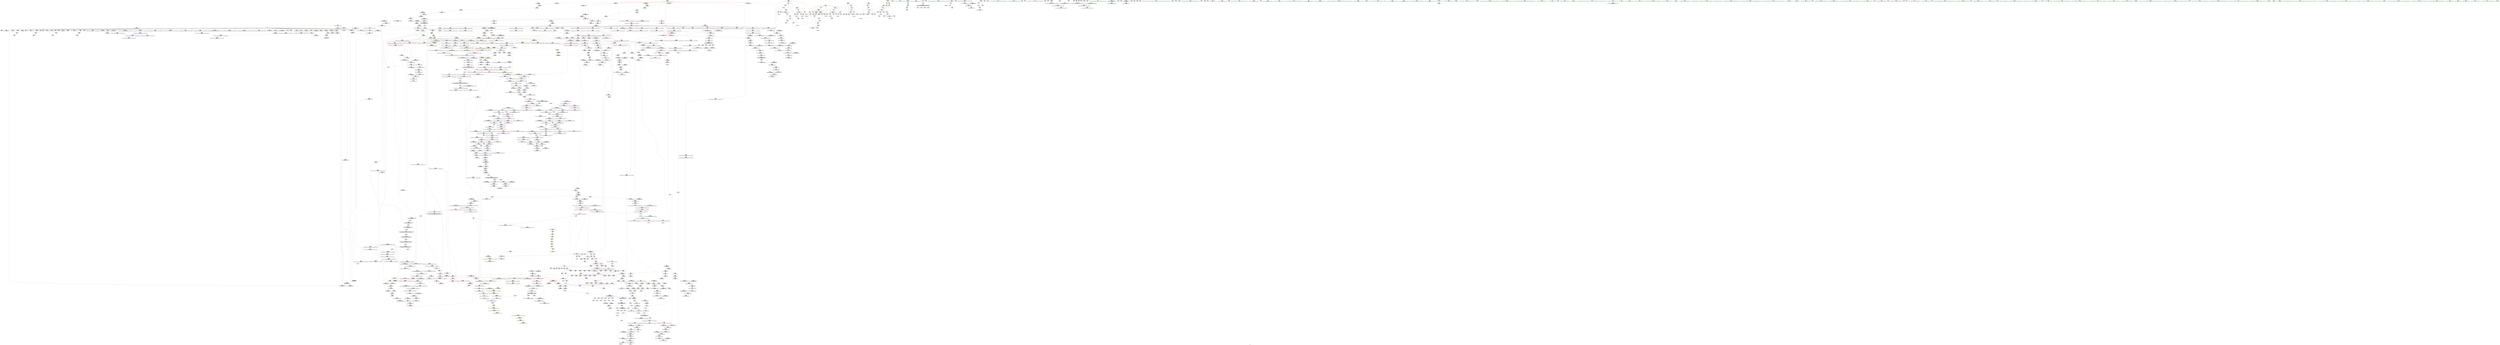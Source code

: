 digraph "SVFG" {
	label="SVFG";

	Node0x556dd8d48b80 [shape=record,color=grey,label="{NodeID: 0\nNullPtr|{|<s39>133}}"];
	Node0x556dd8d48b80 -> Node0x556dd8f523e0[style=solid];
	Node0x556dd8d48b80 -> Node0x556dd8f524e0[style=solid];
	Node0x556dd8d48b80 -> Node0x556dd8f525b0[style=solid];
	Node0x556dd8d48b80 -> Node0x556dd8f52680[style=solid];
	Node0x556dd8d48b80 -> Node0x556dd8f52750[style=solid];
	Node0x556dd8d48b80 -> Node0x556dd8f52820[style=solid];
	Node0x556dd8d48b80 -> Node0x556dd8f528f0[style=solid];
	Node0x556dd8d48b80 -> Node0x556dd8f529c0[style=solid];
	Node0x556dd8d48b80 -> Node0x556dd8f52a90[style=solid];
	Node0x556dd8d48b80 -> Node0x556dd8f52b60[style=solid];
	Node0x556dd8d48b80 -> Node0x556dd8f52c30[style=solid];
	Node0x556dd8d48b80 -> Node0x556dd8f52d00[style=solid];
	Node0x556dd8d48b80 -> Node0x556dd8f52dd0[style=solid];
	Node0x556dd8d48b80 -> Node0x556dd8f52ea0[style=solid];
	Node0x556dd8d48b80 -> Node0x556dd8f52f70[style=solid];
	Node0x556dd8d48b80 -> Node0x556dd8f53040[style=solid];
	Node0x556dd8d48b80 -> Node0x556dd8f53110[style=solid];
	Node0x556dd8d48b80 -> Node0x556dd8f531e0[style=solid];
	Node0x556dd8d48b80 -> Node0x556dd8f532b0[style=solid];
	Node0x556dd8d48b80 -> Node0x556dd8f53380[style=solid];
	Node0x556dd8d48b80 -> Node0x556dd8f53450[style=solid];
	Node0x556dd8d48b80 -> Node0x556dd8f53520[style=solid];
	Node0x556dd8d48b80 -> Node0x556dd8f535f0[style=solid];
	Node0x556dd8d48b80 -> Node0x556dd8f536c0[style=solid];
	Node0x556dd8d48b80 -> Node0x556dd8f53790[style=solid];
	Node0x556dd8d48b80 -> Node0x556dd8f53860[style=solid];
	Node0x556dd8d48b80 -> Node0x556dd8f53930[style=solid];
	Node0x556dd8d48b80 -> Node0x556dd8f53a00[style=solid];
	Node0x556dd8d48b80 -> Node0x556dd8f53ad0[style=solid];
	Node0x556dd8d48b80 -> Node0x556dd8f53ba0[style=solid];
	Node0x556dd8d48b80 -> Node0x556dd8f53c70[style=solid];
	Node0x556dd8d48b80 -> Node0x556dd8f5b500[style=solid];
	Node0x556dd8d48b80 -> Node0x556dd8f5dea0[style=solid];
	Node0x556dd8d48b80 -> Node0x556dd8f5df70[style=solid];
	Node0x556dd8d48b80 -> Node0x556dd8f5e040[style=solid];
	Node0x556dd8d48b80 -> Node0x556dd8f7f6f0[style=solid];
	Node0x556dd8d48b80 -> Node0x556dd88ef530[style=solid];
	Node0x556dd8d48b80 -> Node0x556dd8f70400[style=solid];
	Node0x556dd8d48b80 -> Node0x556dd8f70e80[style=solid];
	Node0x556dd8d48b80:s39 -> Node0x556dd908f390[style=solid,color=red];
	Node0x556dd8f582e0 [shape=record,color=red,label="{NodeID: 775\n1383\<--1382\n\<--\n_ZSt3maxImERKT_S2_S2_\n}"];
	Node0x556dd8f582e0 -> Node0x556dd8f70700[style=solid];
	Node0x556dd8f70b80 [shape=record,color=grey,label="{NodeID: 1550\n1216 = cmp(1214, 1215, )\n}"];
	Node0x556dd8f4ec40 [shape=record,color=purple,label="{NodeID: 443\n109\<--18\narrayidx5\<--Tmp\n_Z6Rotatev\n}"];
	Node0x556dd908a8c0 [shape=record,color=black,label="{NodeID: 2325\n856 = PHI(836, )\n2nd arg _ZNSt16allocator_traitsISaIlEE10deallocateERS0_Plm }"];
	Node0x556dd908a8c0 -> Node0x556dd8f5f080[style=solid];
	Node0x556dd8f42a80 [shape=record,color=green,label="{NodeID: 111\n729\<--730\n.addr\<--.addr_field_insensitive\n_ZSt8_DestroyIPllEvT_S1_RSaIT0_E\n}"];
	Node0x556dd8f42a80 -> Node0x556dd8f5e450[style=solid];
	Node0x556dd8f5ddd0 [shape=record,color=blue,label="{NodeID: 886\n688\<--687\nthis.addr\<--this\n_ZNSt12_Vector_baseIlSaIlEE12_Vector_implC2Ev\n}"];
	Node0x556dd8f5ddd0 -> Node0x556dd8f6ab00[style=dashed];
	Node0x556dd8f647e0 [shape=record,color=purple,label="{NodeID: 554\n1816\<--1510\noffset_0\<--\n}"];
	Node0x556dd8f647e0 -> Node0x556dd8f5aab0[style=solid];
	Node0x556dd8f47250 [shape=record,color=green,label="{NodeID: 222\n1497\<--1498\n.addr\<--.addr_field_insensitive\n_ZSt22__uninitialized_copy_aISt13move_iteratorIPlES1_lET0_T_S4_S3_RSaIT1_E\n}"];
	Node0x556dd8f47250 -> Node0x556dd8f823a0[style=solid];
	Node0x556dd8f830a0 [shape=record,color=blue,label="{NodeID: 997\n1626\<--1612\ncoerce.dive1\<--__last.coerce\n_ZSt4copyISt13move_iteratorIPlES1_ET0_T_S4_S3_\n}"];
	Node0x556dd8f830a0 -> Node0x556dd8f5b060[style=dashed];
	Node0x556dd8fe5690 [shape=record,color=yellow,style=double,label="{NodeID: 1772\n29V_1 = ENCHI(MR_29V_0)\npts\{1480001 \}\nFun[_ZNSt6vectorIlSaIlEE17_M_realloc_insertIJRKlEEEvN9__gnu_cxx17__normal_iteratorIPlS1_EEDpOT_]|{|<s3>88|<s4>89}}"];
	Node0x556dd8fe5690 -> Node0x556dd8f6d6e0[style=dashed];
	Node0x556dd8fe5690 -> Node0x556dd8f6d880[style=dashed];
	Node0x556dd8fe5690 -> Node0x556dd8f7fe40[style=dashed];
	Node0x556dd8fe5690:s3 -> Node0x556dd8ffa8f0[style=dashed,color=red];
	Node0x556dd8fe5690:s4 -> Node0x556dd90085a0[style=dashed,color=red];
	Node0x556dd8f6a210 [shape=record,color=red,label="{NodeID: 665\n592\<--455\n\<--j\nmain\n}"];
	Node0x556dd8f6a210 -> Node0x556dd8fa29c0[style=solid];
	Node0x556dd8f553c0 [shape=record,color=black,label="{NodeID: 333\n482\<--479\ncall2\<--\nmain\n}"];
	Node0x556dd9022030 [shape=record,color=yellow,style=double,label="{NodeID: 2215\n8V_12 = CSCHI(MR_8V_11)\npts\{170000 \}\nCS[]|{<s0>55}}"];
	Node0x556dd9022030:s0 -> Node0x556dd8ffdbe0[style=dashed,color=red];
	Node0x556dd8c7c8e0 [shape=record,color=green,label="{NodeID: 1\n7\<--1\n__dso_handle\<--dummyObj\nGlob }"];
	Node0x556dd8f583b0 [shape=record,color=red,label="{NodeID: 776\n1399\<--1396\n\<--__a.addr\n_ZNSt16allocator_traitsISaIlEE8max_sizeERKS0_\n}"];
	Node0x556dd8f583b0 -> Node0x556dd8f4c130[style=solid];
	Node0x556dd8f70d00 [shape=record,color=grey,label="{NodeID: 1551\n222 = cmp(217, 221, )\n}"];
	Node0x556dd8f4ed10 [shape=record,color=purple,label="{NodeID: 444\n114\<--18\narrayidx6\<--Tmp\n_Z6Rotatev\n}"];
	Node0x556dd8f4ed10 -> Node0x556dd8f5b7a0[style=solid];
	Node0x556dd908aa00 [shape=record,color=black,label="{NodeID: 2326\n1674 = PHI(1633, 1641, )\n0th arg _ZSt12__miter_baseIPlEDTcl12__miter_basecldtfp_4baseEEESt13move_iteratorIT_E }"];
	Node0x556dd908aa00 -> Node0x556dd8f83650[style=solid];
	Node0x556dd8f42b50 [shape=record,color=green,label="{NodeID: 112\n737\<--738\n_ZSt8_DestroyIPlEvT_S1_\<--_ZSt8_DestroyIPlEvT_S1__field_insensitive\n}"];
	Node0x556dd8f5dea0 [shape=record,color=blue, style = dotted,label="{NodeID: 887\n696\<--3\n_M_start\<--dummyVal\n_ZNSt12_Vector_baseIlSaIlEE12_Vector_implC2Ev\n|{<s0>70}}"];
	Node0x556dd8f5dea0:s0 -> Node0x556dd90207f0[style=dashed,color=blue];
	Node0x556dd8ffc080 [shape=record,color=yellow,style=double,label="{NodeID: 1662\n23V_1 = ENCHI(MR_23V_0)\npts\{1478 \}\nFun[_ZNSt6vectorIlSaIlEE9push_backERKl]|{<s0>26|<s1>28}}"];
	Node0x556dd8ffc080:s0 -> Node0x556dd8fe6470[style=dashed,color=red];
	Node0x556dd8ffc080:s1 -> Node0x556dd8fe53f0[style=dashed,color=red];
	Node0x556dd8f648b0 [shape=record,color=purple,label="{NodeID: 555\n1818\<--1512\noffset_0\<--\n}"];
	Node0x556dd8f648b0 -> Node0x556dd8f82540[style=solid];
	Node0x556dd8f47320 [shape=record,color=green,label="{NodeID: 223\n1499\<--1500\nagg.tmp\<--agg.tmp_field_insensitive\n_ZSt22__uninitialized_copy_aISt13move_iteratorIPlES1_lET0_T_S4_S3_RSaIT1_E\n}"];
	Node0x556dd8f47320 -> Node0x556dd8f4ca20[style=solid];
	Node0x556dd8f47320 -> Node0x556dd8f64570[style=solid];
	Node0x556dd8f83170 [shape=record,color=blue,label="{NodeID: 998\n1618\<--1613\n__result.addr\<--__result\n_ZSt4copyISt13move_iteratorIPlES1_ET0_T_S4_S3_\n}"];
	Node0x556dd8f83170 -> Node0x556dd8f59590[style=dashed];
	Node0x556dd8f6a2e0 [shape=record,color=red,label="{NodeID: 666\n600\<--455\n\<--j\nmain\n}"];
	Node0x556dd8f55490 [shape=record,color=black,label="{NodeID: 334\n450\<--620\nmain_ret\<--\nmain\n}"];
	Node0x556dd9022190 [shape=record,color=yellow,style=double,label="{NodeID: 2216\n10V_12 = CSCHI(MR_10V_11)\npts\{200000 \}\nCS[]|{<s0>55}}"];
	Node0x556dd9022190:s0 -> Node0x556dd8fe3880[style=dashed,color=red];
	Node0x556dd8cb37a0 [shape=record,color=green,label="{NodeID: 2\n13\<--1\n\<--dummyObj\nCan only get source location for instruction, argument, global var or function.}"];
	Node0x556dd8f58480 [shape=record,color=red,label="{NodeID: 777\n1410\<--1407\nthis1\<--this.addr\n_ZNKSt12_Vector_baseIlSaIlEE19_M_get_Tp_allocatorEv\n}"];
	Node0x556dd8f58480 -> Node0x556dd8f64230[style=solid];
	Node0x556dd8f70e80 [shape=record,color=grey,label="{NodeID: 1552\n1038 = cmp(1037, 3, )\n}"];
	Node0x556dd8f4ede0 [shape=record,color=purple,label="{NodeID: 445\n230\<--18\narrayidx20\<--Tmp\n_Z3Setv\n}"];
	Node0x556dd908ac10 [shape=record,color=black,label="{NodeID: 2327\n1175 = PHI(966, )\n0th arg _ZNKSt6vectorIlSaIlEE12_M_check_lenEmPKc }"];
	Node0x556dd908ac10 -> Node0x556dd8f804c0[style=solid];
	Node0x556dd8f42c50 [shape=record,color=green,label="{NodeID: 113\n742\<--743\nthis.addr\<--this.addr_field_insensitive\n_ZNSt12_Vector_baseIlSaIlEE19_M_get_Tp_allocatorEv\n}"];
	Node0x556dd8f42c50 -> Node0x556dd8f6af10[style=solid];
	Node0x556dd8f42c50 -> Node0x556dd8f5e520[style=solid];
	Node0x556dd8f5df70 [shape=record,color=blue, style = dotted,label="{NodeID: 888\n698\<--3\n_M_finish\<--dummyVal\n_ZNSt12_Vector_baseIlSaIlEE12_Vector_implC2Ev\n|{<s0>70}}"];
	Node0x556dd8f5df70:s0 -> Node0x556dd90207f0[style=dashed,color=blue];
	Node0x556dd8ffc160 [shape=record,color=yellow,style=double,label="{NodeID: 1663\n8V_1 = ENCHI(MR_8V_0)\npts\{170000 \}\nFun[_ZNSt6vectorIlSaIlEE9push_backERKl]|{<s0>26|<s1>28}}"];
	Node0x556dd8ffc160:s0 -> Node0x556dd8fe6550[style=dashed,color=red];
	Node0x556dd8ffc160:s1 -> Node0x556dd8fe54d0[style=dashed,color=red];
	Node0x556dd8f64980 [shape=record,color=purple,label="{NodeID: 556\n1819\<--1513\noffset_0\<--\n}"];
	Node0x556dd8f64980 -> Node0x556dd8f5ab80[style=solid];
	Node0x556dd8f473f0 [shape=record,color=green,label="{NodeID: 224\n1501\<--1502\nagg.tmp2\<--agg.tmp2_field_insensitive\n_ZSt22__uninitialized_copy_aISt13move_iteratorIPlES1_lET0_T_S4_S3_RSaIT1_E\n}"];
	Node0x556dd8f473f0 -> Node0x556dd8f4caf0[style=solid];
	Node0x556dd8f473f0 -> Node0x556dd8f64640[style=solid];
	Node0x556dd8f83240 [shape=record,color=blue, style = dotted,label="{NodeID: 999\n1833\<--1835\noffset_0\<--dummyVal\n_ZSt4copyISt13move_iteratorIPlES1_ET0_T_S4_S3_\n}"];
	Node0x556dd8f83240 -> Node0x556dd8f59660[style=dashed];
	Node0x556dd8f6a3b0 [shape=record,color=red,label="{NodeID: 667\n606\<--455\n\<--j\nmain\n}"];
	Node0x556dd8f6a3b0 -> Node0x556dd8f9fe40[style=solid];
	Node0x556dd8f55560 [shape=record,color=black,label="{NodeID: 335\n642\<--656\n_ZSteqIcSt11char_traitsIcESaIcEEbRKNSt7__cxx1112basic_stringIT_T0_T1_EEPKS5__ret\<--cmp\n_ZSteqIcSt11char_traitsIcESaIcEEbRKNSt7__cxx1112basic_stringIT_T0_T1_EEPKS5_\n|{<s0>44|<s1>46|<s2>52|<s3>58}}"];
	Node0x556dd8f55560:s0 -> Node0x556dd9086b00[style=solid,color=blue];
	Node0x556dd8f55560:s1 -> Node0x556dd9086c70[style=solid,color=blue];
	Node0x556dd8f55560:s2 -> Node0x556dd9086db0[style=solid,color=blue];
	Node0x556dd8f55560:s3 -> Node0x556dd9086ef0[style=solid,color=blue];
	Node0x556dd8c77ed0 [shape=record,color=green,label="{NodeID: 3\n21\<--1\n.str\<--dummyObj\nGlob }"];
	Node0x556dd8f58550 [shape=record,color=red,label="{NodeID: 778\n1419\<--1416\nthis1\<--this.addr\n_ZNK9__gnu_cxx13new_allocatorIlE8max_sizeEv\n}"];
	Node0x556dd8f71000 [shape=record,color=grey,label="{NodeID: 1553\n1198 = cmp(1196, 1197, )\n}"];
	Node0x556dd8f4eeb0 [shape=record,color=purple,label="{NodeID: 446\n235\<--18\narrayidx21\<--Tmp\n_Z3Setv\n}"];
	Node0x556dd8f4eeb0 -> Node0x556dd8f5c090[style=solid];
	Node0x556dd908ad20 [shape=record,color=black,label="{NodeID: 2328\n1176 = PHI(91, )\n1st arg _ZNKSt6vectorIlSaIlEE12_M_check_lenEmPKc }"];
	Node0x556dd908ad20 -> Node0x556dd8f80590[style=solid];
	Node0x556dd8f478a0 [shape=record,color=green,label="{NodeID: 114\n751\<--752\nthis.addr\<--this.addr_field_insensitive\n_ZNSt12_Vector_baseIlSaIlEED2Ev\n}"];
	Node0x556dd8f478a0 -> Node0x556dd8f6afe0[style=solid];
	Node0x556dd8f478a0 -> Node0x556dd8f5e5f0[style=solid];
	Node0x556dd8f5e040 [shape=record,color=blue, style = dotted,label="{NodeID: 889\n700\<--3\n_M_end_of_storage\<--dummyVal\n_ZNSt12_Vector_baseIlSaIlEE12_Vector_implC2Ev\n|{<s0>70}}"];
	Node0x556dd8f5e040:s0 -> Node0x556dd90207f0[style=dashed,color=blue];
	Node0x556dd8ffc240 [shape=record,color=yellow,style=double,label="{NodeID: 1664\n27V_1 = ENCHI(MR_27V_0)\npts\{1480000 \}\nFun[_ZNSt6vectorIlSaIlEE9push_backERKl]|{|<s1>27|<s2>28}}"];
	Node0x556dd8ffc240 -> Node0x556dd8ff8370[style=dashed];
	Node0x556dd8ffc240:s1 -> Node0x556dd8fff7a0[style=dashed,color=red];
	Node0x556dd8ffc240:s2 -> Node0x556dd8fe55b0[style=dashed,color=red];
	Node0x556dd8f64a50 [shape=record,color=purple,label="{NodeID: 557\n1535\<--1526\ncoerce.dive\<--retval\n_ZSt32__make_move_if_noexcept_iteratorIlSt13move_iteratorIPlEET0_PT_\n}"];
	Node0x556dd8f64a50 -> Node0x556dd8f58fe0[style=solid];
	Node0x556dd8f474c0 [shape=record,color=green,label="{NodeID: 225\n1521\<--1522\n_ZSt18uninitialized_copyISt13move_iteratorIPlES1_ET0_T_S4_S3_\<--_ZSt18uninitialized_copyISt13move_iteratorIPlES1_ET0_T_S4_S3__field_insensitive\n}"];
	Node0x556dd8f83310 [shape=record,color=blue, style = dotted,label="{NodeID: 1000\n1836\<--1838\noffset_0\<--dummyVal\n_ZSt4copyISt13move_iteratorIPlES1_ET0_T_S4_S3_\n}"];
	Node0x556dd8f83310 -> Node0x556dd8f59730[style=dashed];
	Node0x556dd8f6a480 [shape=record,color=red,label="{NodeID: 668\n488\<--457\n\<--Icase\nmain\n}"];
	Node0x556dd8f6a480 -> Node0x556dd8fa0d40[style=solid];
	Node0x556dd8f6a480 -> Node0x556dd8f6ff80[style=solid];
	Node0x556dd8f55630 [shape=record,color=black,label="{NodeID: 336\n692\<--691\n\<--this1\n_ZNSt12_Vector_baseIlSaIlEE12_Vector_implC2Ev\n|{<s0>73}}"];
	Node0x556dd8f55630:s0 -> Node0x556dd9081bd0[style=solid,color=red];
	Node0x556dd90223d0 [shape=record,color=yellow,style=double,label="{NodeID: 2218\n8V_13 = CSCHI(MR_8V_12)\npts\{170000 \}\nCS[]|{<s0>56|<s1>56}}"];
	Node0x556dd90223d0:s0 -> Node0x556dd8f67700[style=dashed,color=red];
	Node0x556dd90223d0:s1 -> Node0x556dd8f5ba10[style=dashed,color=red];
	Node0x556dd8c96860 [shape=record,color=green,label="{NodeID: 4\n23\<--1\n.str.1\<--dummyObj\nGlob }"];
	Node0x556dd8f58620 [shape=record,color=red,label="{NodeID: 779\n1431\<--1425\nthis1\<--this.addr\n_ZN9__gnu_cxx17__normal_iteratorIPlSt6vectorIlSaIlEEEC2ERKS1_\n}"];
	Node0x556dd8f58620 -> Node0x556dd8f64300[style=solid];
	Node0x556dd8f71180 [shape=record,color=grey,label="{NodeID: 1554\n1469 = cmp(1467, 1468, )\n}"];
	Node0x556dd8f4ef80 [shape=record,color=purple,label="{NodeID: 447\n247\<--18\narrayidx25\<--Tmp\n_Z3Setv\n}"];
	Node0x556dd908ae30 [shape=record,color=black,label="{NodeID: 2329\n1177 = PHI(967, )\n2nd arg _ZNKSt6vectorIlSaIlEE12_M_check_lenEmPKc }"];
	Node0x556dd908ae30 -> Node0x556dd8f80660[style=solid];
	Node0x556dd8f47970 [shape=record,color=green,label="{NodeID: 115\n753\<--754\nexn.slot\<--exn.slot_field_insensitive\n_ZNSt12_Vector_baseIlSaIlEED2Ev\n}"];
	Node0x556dd8f47970 -> Node0x556dd8f6b0b0[style=solid];
	Node0x556dd8f47970 -> Node0x556dd8f5e6c0[style=solid];
	Node0x556dd8f5e110 [shape=record,color=blue,label="{NodeID: 890\n705\<--704\nthis.addr\<--this\n_ZNSaIlEC2Ev\n}"];
	Node0x556dd8f5e110 -> Node0x556dd8f6abd0[style=dashed];
	Node0x556dd8ffc350 [shape=record,color=yellow,style=double,label="{NodeID: 1665\n29V_1 = ENCHI(MR_29V_0)\npts\{1480001 \}\nFun[_ZNSt6vectorIlSaIlEE9push_backERKl]|{|<s4>27|<s5>28}}"];
	Node0x556dd8ffc350 -> Node0x556dd8f68a80[style=dashed];
	Node0x556dd8ffc350 -> Node0x556dd8f68c20[style=dashed];
	Node0x556dd8ffc350 -> Node0x556dd8f68cf0[style=dashed];
	Node0x556dd8ffc350 -> Node0x556dd8f5c710[style=dashed];
	Node0x556dd8ffc350:s4 -> Node0x556dd8fff7a0[style=dashed,color=red];
	Node0x556dd8ffc350:s5 -> Node0x556dd8fe5690[style=dashed,color=red];
	Node0x556dd8f64b20 [shape=record,color=purple,label="{NodeID: 558\n1554\<--1542\ncoerce.dive\<--__first\n_ZSt18uninitialized_copyISt13move_iteratorIPlES1_ET0_T_S4_S3_\n}"];
	Node0x556dd8f64b20 -> Node0x556dd8f826e0[style=solid];
	Node0x556dd8f475c0 [shape=record,color=green,label="{NodeID: 226\n1526\<--1527\nretval\<--retval_field_insensitive\n_ZSt32__make_move_if_noexcept_iteratorIlSt13move_iteratorIPlEET0_PT_\n|{|<s1>140}}"];
	Node0x556dd8f475c0 -> Node0x556dd8f64a50[style=solid];
	Node0x556dd8f475c0:s1 -> Node0x556dd908cc40[style=solid,color=red];
	Node0x556dd8f833e0 [shape=record,color=blue,label="{NodeID: 1001\n1652\<--1649\n__first.addr\<--__first\n_ZSt14__copy_move_a2ILb1EPlS0_ET1_T0_S2_S1_\n}"];
	Node0x556dd8f833e0 -> Node0x556dd8f59800[style=dashed];
	Node0x556dd8fe5a10 [shape=record,color=yellow,style=double,label="{NodeID: 1776\n2V_1 = ENCHI(MR_2V_0)\npts\{14 \}\nFun[_Z6Rotatev]}"];
	Node0x556dd8fe5a10 -> Node0x556dd8f666c0[style=dashed];
	Node0x556dd8fe5a10 -> Node0x556dd8f66790[style=dashed];
	Node0x556dd8fe5a10 -> Node0x556dd8f66860[style=dashed];
	Node0x556dd8f6a550 [shape=record,color=red,label="{NodeID: 669\n573\<--459\n\<--k\nmain\n}"];
	Node0x556dd8f6a550 -> Node0x556dd8f9f840[style=solid];
	Node0x556dd8f55700 [shape=record,color=black,label="{NodeID: 337\n709\<--708\n\<--this1\n_ZNSaIlEC2Ev\n|{<s0>74}}"];
	Node0x556dd8f55700:s0 -> Node0x556dd908f6c0[style=solid,color=red];
	Node0x556dd90224b0 [shape=record,color=yellow,style=double,label="{NodeID: 2219\n10V_13 = CSCHI(MR_10V_12)\npts\{200000 \}\nCS[]|{<s0>56}}"];
	Node0x556dd90224b0:s0 -> Node0x556dd8fea770[style=dashed,color=red];
	Node0x556dd8c3cb40 [shape=record,color=green,label="{NodeID: 5\n25\<--1\nstdin\<--dummyObj\nGlob }"];
	Node0x556dd8f586f0 [shape=record,color=red,label="{NodeID: 780\n1433\<--1427\n\<--__i.addr\n_ZN9__gnu_cxx17__normal_iteratorIPlSt6vectorIlSaIlEEEC2ERKS1_\n}"];
	Node0x556dd8f586f0 -> Node0x556dd8f587c0[style=solid];
	Node0x556dd8f71300 [shape=record,color=grey,label="{NodeID: 1555\n206 = cmp(203, 13, )\n}"];
	Node0x556dd8f4f050 [shape=record,color=purple,label="{NodeID: 448\n251\<--18\narrayidx27\<--Tmp\n_Z3Setv\n}"];
	Node0x556dd8f4f050 -> Node0x556dd8f5c230[style=solid];
	Node0x556dd908af40 [shape=record,color=black,label="{NodeID: 2330\n1539 = PHI(1517, )\n0th arg _ZSt18uninitialized_copyISt13move_iteratorIPlES1_ET0_T_S4_S3_ }"];
	Node0x556dd908af40 -> Node0x556dd8f826e0[style=solid];
	Node0x556dd8f47a40 [shape=record,color=green,label="{NodeID: 116\n755\<--756\nehselector.slot\<--ehselector.slot_field_insensitive\n_ZNSt12_Vector_baseIlSaIlEED2Ev\n}"];
	Node0x556dd8f47a40 -> Node0x556dd8f5e790[style=solid];
	Node0x556dd8f5e1e0 [shape=record,color=blue,label="{NodeID: 891\n716\<--715\nthis.addr\<--this\n_ZN9__gnu_cxx13new_allocatorIlEC2Ev\n}"];
	Node0x556dd8f5e1e0 -> Node0x556dd8f6aca0[style=dashed];
	Node0x556dd8ffc430 [shape=record,color=yellow,style=double,label="{NodeID: 1666\n31V_1 = ENCHI(MR_31V_0)\npts\{1480002 \}\nFun[_ZNSt6vectorIlSaIlEE9push_backERKl]|{|<s2>28|<s3>28}}"];
	Node0x556dd8ffc430 -> Node0x556dd8f68b50[style=dashed];
	Node0x556dd8ffc430 -> Node0x556dd8ff8d70[style=dashed];
	Node0x556dd8ffc430:s2 -> Node0x556dd8f6da20[style=dashed,color=red];
	Node0x556dd8ffc430:s3 -> Node0x556dd8f7ff10[style=dashed,color=red];
	Node0x556dd8f64bf0 [shape=record,color=purple,label="{NodeID: 559\n1556\<--1544\ncoerce.dive1\<--__last\n_ZSt18uninitialized_copyISt13move_iteratorIPlES1_ET0_T_S4_S3_\n}"];
	Node0x556dd8f64bf0 -> Node0x556dd8f827b0[style=solid];
	Node0x556dd8f47690 [shape=record,color=green,label="{NodeID: 227\n1528\<--1529\n__i.addr\<--__i.addr_field_insensitive\n_ZSt32__make_move_if_noexcept_iteratorIlSt13move_iteratorIPlEET0_PT_\n}"];
	Node0x556dd8f47690 -> Node0x556dd8f58f10[style=solid];
	Node0x556dd8f47690 -> Node0x556dd8f82610[style=solid];
	Node0x556dd8f834b0 [shape=record,color=blue,label="{NodeID: 1002\n1654\<--1650\n__last.addr\<--__last\n_ZSt14__copy_move_a2ILb1EPlS0_ET1_T0_S2_S1_\n}"];
	Node0x556dd8f834b0 -> Node0x556dd8f598d0[style=dashed];
	Node0x556dd8f6a620 [shape=record,color=red,label="{NodeID: 670\n622\<--463\nexn\<--exn.slot\nmain\n}"];
	Node0x556dd8f557d0 [shape=record,color=black,label="{NodeID: 338\n747\<--746\n\<--_M_impl\n_ZNSt12_Vector_baseIlSaIlEE19_M_get_Tp_allocatorEv\n}"];
	Node0x556dd8f557d0 -> Node0x556dd8f558a0[style=solid];
	Node0x556dd9022590 [shape=record,color=yellow,style=double,label="{NodeID: 2220\n8V_14 = CSCHI(MR_8V_13)\npts\{170000 \}\nCS[]|{<s0>57|<s1>57}}"];
	Node0x556dd9022590:s0 -> Node0x556dd8f67700[style=dashed,color=red];
	Node0x556dd9022590:s1 -> Node0x556dd8f5ba10[style=dashed,color=red];
	Node0x556dd8c435c0 [shape=record,color=green,label="{NodeID: 6\n26\<--1\n.str.2\<--dummyObj\nGlob }"];
	Node0x556dd8f587c0 [shape=record,color=red,label="{NodeID: 781\n1434\<--1433\n\<--\n_ZN9__gnu_cxx17__normal_iteratorIPlSt6vectorIlSaIlEEEC2ERKS1_\n}"];
	Node0x556dd8f587c0 -> Node0x556dd8f81c50[style=solid];
	Node0x556dd8fe1840 [shape=record,color=black,label="{NodeID: 1556\nMR_13V_3 = PHI(MR_13V_4, MR_13V_2, )\npts\{144 \}\n}"];
	Node0x556dd8fe1840 -> Node0x556dd8f677d0[style=dashed];
	Node0x556dd8fe1840 -> Node0x556dd8f678a0[style=dashed];
	Node0x556dd8fe1840 -> Node0x556dd8f67970[style=dashed];
	Node0x556dd8fe1840 -> Node0x556dd8f67a40[style=dashed];
	Node0x556dd8fe1840 -> Node0x556dd8f67b10[style=dashed];
	Node0x556dd8fe1840 -> Node0x556dd8f67be0[style=dashed];
	Node0x556dd8fe1840 -> Node0x556dd8f5c300[style=dashed];
	Node0x556dd8f4f120 [shape=record,color=purple,label="{NodeID: 449\n1812\<--19\noffset_0\<--\n}"];
	Node0x556dd8f4f120 -> Node0x556dd8f5a910[style=solid];
	Node0x556dd8f4f120 -> Node0x556dd8f5a9e0[style=solid];
	Node0x556dd908b080 [shape=record,color=black,label="{NodeID: 2331\n1540 = PHI(1519, )\n1st arg _ZSt18uninitialized_copyISt13move_iteratorIPlES1_ET0_T_S4_S3_ }"];
	Node0x556dd908b080 -> Node0x556dd8f827b0[style=solid];
	Node0x556dd8f47b10 [shape=record,color=green,label="{NodeID: 117\n773\<--774\n_ZNSt12_Vector_baseIlSaIlEE13_M_deallocateEPlm\<--_ZNSt12_Vector_baseIlSaIlEE13_M_deallocateEPlm_field_insensitive\n}"];
	Node0x556dd8f5e2b0 [shape=record,color=blue,label="{NodeID: 892\n725\<--722\n__first.addr\<--__first\n_ZSt8_DestroyIPllEvT_S1_RSaIT0_E\n}"];
	Node0x556dd8f5e2b0 -> Node0x556dd8f6ad70[style=dashed];
	Node0x556dd8f64cc0 [shape=record,color=purple,label="{NodeID: 560\n1568\<--1550\ncoerce.dive3\<--agg.tmp\n_ZSt18uninitialized_copyISt13move_iteratorIPlES1_ET0_T_S4_S3_\n}"];
	Node0x556dd8f64cc0 -> Node0x556dd8f59180[style=solid];
	Node0x556dd8f47760 [shape=record,color=green,label="{NodeID: 228\n1533\<--1534\n_ZNSt13move_iteratorIPlEC2ES0_\<--_ZNSt13move_iteratorIPlEC2ES0__field_insensitive\n}"];
	Node0x556dd8f83580 [shape=record,color=blue,label="{NodeID: 1003\n1656\<--1651\n__result.addr\<--__result\n_ZSt14__copy_move_a2ILb1EPlS0_ET1_T0_S2_S1_\n}"];
	Node0x556dd8f83580 -> Node0x556dd8f599a0[style=dashed];
	Node0x556dd8f6a6f0 [shape=record,color=red,label="{NodeID: 671\n623\<--465\nsel\<--ehselector.slot\nmain\n}"];
	Node0x556dd8f558a0 [shape=record,color=black,label="{NodeID: 339\n740\<--747\n_ZNSt12_Vector_baseIlSaIlEE19_M_get_Tp_allocatorEv_ret\<--\n_ZNSt12_Vector_baseIlSaIlEE19_M_get_Tp_allocatorEv\n|{<s0>31|<s1>95|<s2>98|<s3>103|<s4>107}}"];
	Node0x556dd8f558a0:s0 -> Node0x556dd9086680[style=solid,color=blue];
	Node0x556dd8f558a0:s1 -> Node0x556dd9088380[style=solid,color=blue];
	Node0x556dd8f558a0:s2 -> Node0x556dd9088740[style=solid,color=blue];
	Node0x556dd8f558a0:s3 -> Node0x556dd9088a90[style=solid,color=blue];
	Node0x556dd8f558a0:s4 -> Node0x556dd9088c00[style=solid,color=blue];
	Node0x556dd90226f0 [shape=record,color=yellow,style=double,label="{NodeID: 2221\n10V_14 = CSCHI(MR_10V_13)\npts\{200000 \}\nCS[]|{<s0>57}}"];
	Node0x556dd90226f0:s0 -> Node0x556dd8fea770[style=dashed,color=red];
	Node0x556dd8f3eee0 [shape=record,color=green,label="{NodeID: 7\n28\<--1\n.str.3\<--dummyObj\nGlob }"];
	Node0x556dd8f58890 [shape=record,color=red,label="{NodeID: 782\n1446\<--1440\n\<--__a.addr\n_ZNSt16allocator_traitsISaIlEE8allocateERS0_m\n}"];
	Node0x556dd8f58890 -> Node0x556dd8f4c540[style=solid];
	Node0x556dd8fe1930 [shape=record,color=black,label="{NodeID: 1557\nMR_15V_2 = PHI(MR_15V_4, MR_15V_1, )\npts\{146 \}\n}"];
	Node0x556dd8fe1930 -> Node0x556dd8f5bbb0[style=dashed];
	Node0x556dd8f4f1f0 [shape=record,color=purple,label="{NodeID: 450\n474\<--21\n\<--.str\nmain\n}"];
	Node0x556dd908b1c0 [shape=record,color=black,label="{NodeID: 2332\n1541 = PHI(1515, )\n2nd arg _ZSt18uninitialized_copyISt13move_iteratorIPlES1_ET0_T_S4_S3_ }"];
	Node0x556dd908b1c0 -> Node0x556dd8f82880[style=solid];
	Node0x556dd8f47c10 [shape=record,color=green,label="{NodeID: 118\n777\<--778\n_ZNSt12_Vector_baseIlSaIlEE12_Vector_implD2Ev\<--_ZNSt12_Vector_baseIlSaIlEE12_Vector_implD2Ev_field_insensitive\n}"];
	Node0x556dd8f5e380 [shape=record,color=blue,label="{NodeID: 893\n727\<--723\n__last.addr\<--__last\n_ZSt8_DestroyIPllEvT_S1_RSaIT0_E\n}"];
	Node0x556dd8f5e380 -> Node0x556dd8f6ae40[style=dashed];
	Node0x556dd8f64d90 [shape=record,color=purple,label="{NodeID: 561\n1570\<--1552\ncoerce.dive4\<--agg.tmp2\n_ZSt18uninitialized_copyISt13move_iteratorIPlES1_ET0_T_S4_S3_\n}"];
	Node0x556dd8f64d90 -> Node0x556dd8f59250[style=solid];
	Node0x556dd8f4fc70 [shape=record,color=green,label="{NodeID: 229\n1542\<--1543\n__first\<--__first_field_insensitive\n_ZSt18uninitialized_copyISt13move_iteratorIPlES1_ET0_T_S4_S3_\n}"];
	Node0x556dd8f4fc70 -> Node0x556dd8f4cd60[style=solid];
	Node0x556dd8f4fc70 -> Node0x556dd8f64b20[style=solid];
	Node0x556dd8f83650 [shape=record,color=blue,label="{NodeID: 1004\n1677\<--1674\ncoerce.dive\<--__it.coerce\n_ZSt12__miter_baseIPlEDTcl12__miter_basecldtfp_4baseEEESt13move_iteratorIT_E\n|{<s0>156}}"];
	Node0x556dd8f83650:s0 -> Node0x556dd8ffb320[style=dashed,color=red];
	Node0x556dd8f6a7c0 [shape=record,color=red,label="{NodeID: 672\n602\<--601\n\<--arrayidx65\nmain\n}"];
	Node0x556dd8f55970 [shape=record,color=black,label="{NodeID: 340\n768\<--764\nsub.ptr.lhs.cast\<--\n_ZNSt12_Vector_baseIlSaIlEED2Ev\n}"];
	Node0x556dd8f55970 -> Node0x556dd8f9ffc0[style=solid];
	Node0x556dd8f3f630 [shape=record,color=green,label="{NodeID: 8\n30\<--1\nstdout\<--dummyObj\nGlob }"];
	Node0x556dd8f58960 [shape=record,color=red,label="{NodeID: 783\n1448\<--1442\n\<--__n.addr\n_ZNSt16allocator_traitsISaIlEE8allocateERS0_m\n|{<s0>133}}"];
	Node0x556dd8f58960:s0 -> Node0x556dd908f280[style=solid,color=red];
	Node0x556dd8fe1e30 [shape=record,color=black,label="{NodeID: 1558\nMR_21V_2 = PHI(MR_21V_4, MR_21V_1, )\npts\{154 \}\n}"];
	Node0x556dd8fe1e30 -> Node0x556dd8f5bef0[style=dashed];
	Node0x556dd8f4f2c0 [shape=record,color=purple,label="{NodeID: 451\n475\<--23\n\<--.str.1\nmain\n}"];
	Node0x556dd908b300 [shape=record,color=black,label="{NodeID: 2333\n1336 = PHI(394, 1042, )\n0th arg _ZNSt16allocator_traitsISaIlEE7destroyIlEEvRS0_PT_ }"];
	Node0x556dd908b300 -> Node0x556dd8f81290[style=solid];
	Node0x556dd8f47d10 [shape=record,color=green,label="{NodeID: 119\n794\<--795\n__first.addr\<--__first.addr_field_insensitive\n_ZSt8_DestroyIPlEvT_S1_\n}"];
	Node0x556dd8f47d10 -> Node0x556dd8f6b3f0[style=solid];
	Node0x556dd8f47d10 -> Node0x556dd8f5e860[style=solid];
	Node0x556dd8f5e450 [shape=record,color=blue,label="{NodeID: 894\n729\<--724\n.addr\<--\n_ZSt8_DestroyIPllEvT_S1_RSaIT0_E\n}"];
	Node0x556dd8f64e60 [shape=record,color=purple,label="{NodeID: 562\n1821\<--1561\noffset_0\<--\n}"];
	Node0x556dd8f64e60 -> Node0x556dd8f82a20[style=solid];
	Node0x556dd8f4fd40 [shape=record,color=green,label="{NodeID: 230\n1544\<--1545\n__last\<--__last_field_insensitive\n_ZSt18uninitialized_copyISt13move_iteratorIPlES1_ET0_T_S4_S3_\n}"];
	Node0x556dd8f4fd40 -> Node0x556dd8f4ce30[style=solid];
	Node0x556dd8f4fd40 -> Node0x556dd8f64bf0[style=solid];
	Node0x556dd8f83720 [shape=record,color=blue,label="{NodeID: 1005\n1690\<--1687\n__first.addr\<--__first\n_ZSt13__copy_move_aILb1EPlS0_ET1_T0_S2_S1_\n}"];
	Node0x556dd8f83720 -> Node0x556dd8f59a70[style=dashed];
	Node0x556dd8f6a890 [shape=record,color=red,label="{NodeID: 673\n651\<--645\n\<--__lhs.addr\n_ZSteqIcSt11char_traitsIcESaIcEEbRKNSt7__cxx1112basic_stringIT_T0_T1_EEPKS5_\n}"];
	Node0x556dd8f55a40 [shape=record,color=black,label="{NodeID: 341\n769\<--767\nsub.ptr.rhs.cast\<--\n_ZNSt12_Vector_baseIlSaIlEED2Ev\n}"];
	Node0x556dd8f55a40 -> Node0x556dd8f9ffc0[style=solid];
	Node0x556dd8f3f6f0 [shape=record,color=green,label="{NodeID: 9\n31\<--1\n.str.4\<--dummyObj\nGlob }"];
	Node0x556dd8f58a30 [shape=record,color=red,label="{NodeID: 784\n1466\<--1457\nthis1\<--this.addr\n_ZN9__gnu_cxx13new_allocatorIlE8allocateEmPKv\n|{<s0>134}}"];
	Node0x556dd8f58a30:s0 -> Node0x556dd908b7a0[style=solid,color=red];
	Node0x556dd8fe1f20 [shape=record,color=black,label="{NodeID: 1559\nMR_23V_2 = PHI(MR_23V_3, MR_23V_1, )\npts\{1478 \}\n|{|<s1>45|<s2>48|<s3>55|<s4>62}}"];
	Node0x556dd8fe1f20 -> Node0x556dd8feb170[style=dashed];
	Node0x556dd8fe1f20:s1 -> Node0x556dd8ff4c70[style=dashed,color=blue];
	Node0x556dd8fe1f20:s2 -> Node0x556dd8ff4c70[style=dashed,color=blue];
	Node0x556dd8fe1f20:s3 -> Node0x556dd8ff4c70[style=dashed,color=blue];
	Node0x556dd8fe1f20:s4 -> Node0x556dd8ff4c70[style=dashed,color=blue];
	Node0x556dd8f4f390 [shape=record,color=purple,label="{NodeID: 452\n480\<--26\n\<--.str.2\nmain\n}"];
	Node0x556dd908b510 [shape=record,color=black,label="{NodeID: 2334\n1337 = PHI(398, 1045, )\n1st arg _ZNSt16allocator_traitsISaIlEE7destroyIlEEvRS0_PT_ }"];
	Node0x556dd908b510 -> Node0x556dd8f81360[style=solid];
	Node0x556dd8f47de0 [shape=record,color=green,label="{NodeID: 120\n796\<--797\n__last.addr\<--__last.addr_field_insensitive\n_ZSt8_DestroyIPlEvT_S1_\n}"];
	Node0x556dd8f47de0 -> Node0x556dd8f6b4c0[style=solid];
	Node0x556dd8f47de0 -> Node0x556dd8f5e930[style=solid];
	Node0x556dd8f5e520 [shape=record,color=blue,label="{NodeID: 895\n742\<--741\nthis.addr\<--this\n_ZNSt12_Vector_baseIlSaIlEE19_M_get_Tp_allocatorEv\n}"];
	Node0x556dd8f5e520 -> Node0x556dd8f6af10[style=dashed];
	Node0x556dd8f64f30 [shape=record,color=purple,label="{NodeID: 563\n1822\<--1562\noffset_0\<--\n}"];
	Node0x556dd8f64f30 -> Node0x556dd8f5ac50[style=solid];
	Node0x556dd8f4fe10 [shape=record,color=green,label="{NodeID: 231\n1546\<--1547\n__result.addr\<--__result.addr_field_insensitive\n_ZSt18uninitialized_copyISt13move_iteratorIPlES1_ET0_T_S4_S3_\n}"];
	Node0x556dd8f4fe10 -> Node0x556dd8f590b0[style=solid];
	Node0x556dd8f4fe10 -> Node0x556dd8f82880[style=solid];
	Node0x556dd8f837f0 [shape=record,color=blue,label="{NodeID: 1006\n1692\<--1688\n__last.addr\<--__last\n_ZSt13__copy_move_aILb1EPlS0_ET1_T0_S2_S1_\n}"];
	Node0x556dd8f837f0 -> Node0x556dd8f59b40[style=dashed];
	Node0x556dd8f6a960 [shape=record,color=red,label="{NodeID: 674\n652\<--647\n\<--__rhs.addr\n_ZSteqIcSt11char_traitsIcESaIcEEbRKNSt7__cxx1112basic_stringIT_T0_T1_EEPKS5_\n}"];
	Node0x556dd8f55b10 [shape=record,color=black,label="{NodeID: 342\n834\<--833\n\<--_M_impl\n_ZNSt12_Vector_baseIlSaIlEE13_M_deallocateEPlm\n|{<s0>81}}"];
	Node0x556dd8f55b10:s0 -> Node0x556dd90735f0[style=solid,color=red];
	Node0x556dd9022a10 [shape=record,color=yellow,style=double,label="{NodeID: 2224\n8V_17 = CSCHI(MR_8V_2)\npts\{170000 \}\nCS[]|{<s0>60|<s1>60}}"];
	Node0x556dd9022a10:s0 -> Node0x556dd8f67700[style=dashed,color=red];
	Node0x556dd9022a10:s1 -> Node0x556dd8f5ba10[style=dashed,color=red];
	Node0x556dd8f3f7f0 [shape=record,color=green,label="{NodeID: 10\n33\<--1\n_ZSt3cin\<--dummyObj\nGlob }"];
	Node0x556dd8f58b00 [shape=record,color=red,label="{NodeID: 785\n1467\<--1459\n\<--__n.addr\n_ZN9__gnu_cxx13new_allocatorIlE8allocateEmPKv\n}"];
	Node0x556dd8f58b00 -> Node0x556dd8f71180[style=solid];
	Node0x556dd8fe3880 [shape=record,color=black,label="{NodeID: 1560\nMR_10V_2 = PHI(MR_10V_3, MR_10V_1, )\npts\{200000 \}\n|{|<s4>45|<s5>48|<s6>55|<s7>62}}"];
	Node0x556dd8fe3880 -> Node0x556dd8f5a9e0[style=dashed];
	Node0x556dd8fe3880 -> Node0x556dd8f5c090[style=dashed];
	Node0x556dd8fe3880 -> Node0x556dd8f5c230[style=dashed];
	Node0x556dd8fe3880 -> Node0x556dd8fe3880[style=dashed];
	Node0x556dd8fe3880:s4 -> Node0x556dd8ff5670[style=dashed,color=blue];
	Node0x556dd8fe3880:s5 -> Node0x556dd9021650[style=dashed,color=blue];
	Node0x556dd8fe3880:s6 -> Node0x556dd90224b0[style=dashed,color=blue];
	Node0x556dd8fe3880:s7 -> Node0x556dd9023310[style=dashed,color=blue];
	Node0x556dd8f4f460 [shape=record,color=purple,label="{NodeID: 453\n481\<--28\n\<--.str.3\nmain\n}"];
	Node0x556dd908b690 [shape=record,color=black,label="{NodeID: 2335\n1768 = PHI(1675, )\n0th arg _ZNKSt13move_iteratorIPlE4baseEv }"];
	Node0x556dd908b690 -> Node0x556dd8f84010[style=solid];
	Node0x556dd8f47eb0 [shape=record,color=green,label="{NodeID: 121\n803\<--804\n_ZNSt12_Destroy_auxILb1EE9__destroyIPlEEvT_S3_\<--_ZNSt12_Destroy_auxILb1EE9__destroyIPlEEvT_S3__field_insensitive\n}"];
	Node0x556dd8f5e5f0 [shape=record,color=blue,label="{NodeID: 896\n751\<--750\nthis.addr\<--this\n_ZNSt12_Vector_baseIlSaIlEED2Ev\n}"];
	Node0x556dd8f5e5f0 -> Node0x556dd8f6afe0[style=dashed];
	Node0x556dd8f65000 [shape=record,color=purple,label="{NodeID: 564\n1824\<--1564\noffset_0\<--\n}"];
	Node0x556dd8f65000 -> Node0x556dd8f82af0[style=solid];
	Node0x556dd8f4fee0 [shape=record,color=green,label="{NodeID: 232\n1548\<--1549\n__assignable\<--__assignable_field_insensitive\n_ZSt18uninitialized_copyISt13move_iteratorIPlES1_ET0_T_S4_S3_\n}"];
	Node0x556dd8f4fee0 -> Node0x556dd8f82950[style=solid];
	Node0x556dd8f838c0 [shape=record,color=blue,label="{NodeID: 1007\n1694\<--1689\n__result.addr\<--__result\n_ZSt13__copy_move_aILb1EPlS0_ET1_T0_S2_S1_\n}"];
	Node0x556dd8f838c0 -> Node0x556dd8f59c10[style=dashed];
	Node0x556dd8f6aa30 [shape=record,color=red,label="{NodeID: 675\n668\<--665\nthis1\<--this.addr\n_ZNSt12_Vector_baseIlSaIlEEC2Ev\n}"];
	Node0x556dd8f6aa30 -> Node0x556dd8f618c0[style=solid];
	Node0x556dd8f55be0 [shape=record,color=black,label="{NodeID: 343\n848\<--847\n\<--this1\n_ZNSt12_Vector_baseIlSaIlEE12_Vector_implD2Ev\n|{<s0>82}}"];
	Node0x556dd8f55be0:s0 -> Node0x556dd9093480[style=solid,color=red];
	Node0x556dd9022b70 [shape=record,color=yellow,style=double,label="{NodeID: 2225\n10V_17 = CSCHI(MR_10V_2)\npts\{200000 \}\nCS[]|{<s0>60}}"];
	Node0x556dd9022b70:s0 -> Node0x556dd8fea770[style=dashed,color=red];
	Node0x556dd8f3f8f0 [shape=record,color=green,label="{NodeID: 11\n34\<--1\n.str.5\<--dummyObj\nGlob }"];
	Node0x556dd8f58bd0 [shape=record,color=red,label="{NodeID: 786\n1475\<--1459\n\<--__n.addr\n_ZN9__gnu_cxx13new_allocatorIlE8allocateEmPKv\n}"];
	Node0x556dd8f58bd0 -> Node0x556dd8fa2240[style=solid];
	Node0x556dd8fe3d50 [shape=record,color=black,label="{NodeID: 1561\nMR_27V_2 = PHI(MR_27V_4, MR_27V_1, )\npts\{1480000 \}\n|{<s0>6}}"];
	Node0x556dd8fe3d50:s0 -> Node0x556dd8ffb510[style=dashed,color=red];
	Node0x556dd8f4f530 [shape=record,color=purple,label="{NodeID: 454\n483\<--31\n\<--.str.4\nmain\n}"];
	Node0x556dd908b7a0 [shape=record,color=black,label="{NodeID: 2336\n1415 = PHI(1400, 1466, )\n0th arg _ZNK9__gnu_cxx13new_allocatorIlE8max_sizeEv }"];
	Node0x556dd908b7a0 -> Node0x556dd8f819e0[style=solid];
	Node0x556dd8f47fb0 [shape=record,color=green,label="{NodeID: 122\n809\<--810\n.addr\<--.addr_field_insensitive\n_ZNSt12_Destroy_auxILb1EE9__destroyIPlEEvT_S3_\n}"];
	Node0x556dd8f47fb0 -> Node0x556dd8f5ea00[style=solid];
	Node0x556dd8f5e6c0 [shape=record,color=blue,label="{NodeID: 897\n753\<--781\nexn.slot\<--\n_ZNSt12_Vector_baseIlSaIlEED2Ev\n}"];
	Node0x556dd8f5e6c0 -> Node0x556dd8f6b0b0[style=dashed];
	Node0x556dd8ffc9a0 [shape=record,color=yellow,style=double,label="{NodeID: 1672\n23V_1 = ENCHI(MR_23V_0)\npts\{1478 \}\nFun[_ZSt13__copy_move_aILb1EPlS0_ET1_T0_S2_S1_]|{<s0>158|<s1>158|<s2>158}}"];
	Node0x556dd8ffc9a0:s0 -> Node0x556dd8f5b130[style=dashed,color=red];
	Node0x556dd8ffc9a0:s1 -> Node0x556dd8f83e70[style=dashed,color=red];
	Node0x556dd8ffc9a0:s2 -> Node0x556dd8fe7f70[style=dashed,color=red];
	Node0x556dd8f650d0 [shape=record,color=purple,label="{NodeID: 565\n1825\<--1565\noffset_0\<--\n}"];
	Node0x556dd8f650d0 -> Node0x556dd8f5ad20[style=solid];
	Node0x556dd8f4ffb0 [shape=record,color=green,label="{NodeID: 233\n1550\<--1551\nagg.tmp\<--agg.tmp_field_insensitive\n_ZSt18uninitialized_copyISt13move_iteratorIPlES1_ET0_T_S4_S3_\n}"];
	Node0x556dd8f4ffb0 -> Node0x556dd8f4cf00[style=solid];
	Node0x556dd8f4ffb0 -> Node0x556dd8f64cc0[style=solid];
	Node0x556dd8f83990 [shape=record,color=blue,label="{NodeID: 1008\n1696\<--1560\n__simple\<--\n_ZSt13__copy_move_aILb1EPlS0_ET1_T0_S2_S1_\n}"];
	Node0x556dd8fe6090 [shape=record,color=yellow,style=double,label="{NodeID: 1783\n272V_1 = ENCHI(MR_272V_0)\npts\{9430000 9530000 \}\nFun[_ZN9__gnu_cxxmiIPlSt6vectorIlSaIlEEEENS_17__normal_iteratorIT_T0_E15difference_typeERKS8_SB_]}"];
	Node0x556dd8fe6090 -> Node0x556dd8f6e8c0[style=dashed];
	Node0x556dd8fe6090 -> Node0x556dd8f6e990[style=dashed];
	Node0x556dd8f6ab00 [shape=record,color=red,label="{NodeID: 676\n691\<--688\nthis1\<--this.addr\n_ZNSt12_Vector_baseIlSaIlEE12_Vector_implC2Ev\n}"];
	Node0x556dd8f6ab00 -> Node0x556dd8f55630[style=solid];
	Node0x556dd8f6ab00 -> Node0x556dd8f61990[style=solid];
	Node0x556dd8f6ab00 -> Node0x556dd8f61a60[style=solid];
	Node0x556dd8f6ab00 -> Node0x556dd8f61b30[style=solid];
	Node0x556dd8f55cb0 [shape=record,color=black,label="{NodeID: 344\n867\<--866\n\<--\n_ZNSt16allocator_traitsISaIlEE10deallocateERS0_Plm\n|{<s0>83}}"];
	Node0x556dd8f55cb0:s0 -> Node0x556dd908fd10[style=solid,color=red];
	Node0x556dd9022c50 [shape=record,color=yellow,style=double,label="{NodeID: 2226\n8V_18 = CSCHI(MR_8V_17)\npts\{170000 \}\nCS[]|{<s0>61|<s1>61}}"];
	Node0x556dd9022c50:s0 -> Node0x556dd8f67700[style=dashed,color=red];
	Node0x556dd9022c50:s1 -> Node0x556dd8f5ba10[style=dashed,color=red];
	Node0x556dd8f3f9f0 [shape=record,color=green,label="{NodeID: 12\n36\<--1\n.str.6\<--dummyObj\nGlob }"];
	Node0x556dd8f58ca0 [shape=record,color=red,label="{NodeID: 787\n1515\<--1495\n\<--__result.addr\n_ZSt22__uninitialized_copy_aISt13move_iteratorIPlES1_lET0_T_S4_S3_RSaIT1_E\n|{<s0>139}}"];
	Node0x556dd8f58ca0:s0 -> Node0x556dd908b1c0[style=solid,color=red];
	Node0x556dd8fe4250 [shape=record,color=black,label="{NodeID: 1562\nMR_29V_2 = PHI(MR_29V_7, MR_29V_1, )\npts\{1480001 \}\n|{<s0>6}}"];
	Node0x556dd8fe4250:s0 -> Node0x556dd8ffb510[style=dashed,color=red];
	Node0x556dd8f4f600 [shape=record,color=purple,label="{NodeID: 455\n515\<--31\n\<--.str.4\nmain\n}"];
	Node0x556dd908b950 [shape=record,color=black,label="{NodeID: 2337\n270 = PHI(147, )\n0th arg _ZNSt6vectorIlSaIlEEC2Ev }"];
	Node0x556dd908b950 -> Node0x556dd8f5c4a0[style=solid];
	Node0x556dd8f48080 [shape=record,color=green,label="{NodeID: 123\n811\<--812\n.addr1\<--.addr1_field_insensitive\n_ZNSt12_Destroy_auxILb1EE9__destroyIPlEEvT_S3_\n}"];
	Node0x556dd8f48080 -> Node0x556dd8f5ead0[style=solid];
	Node0x556dd8f5e790 [shape=record,color=blue,label="{NodeID: 898\n755\<--783\nehselector.slot\<--\n_ZNSt12_Vector_baseIlSaIlEED2Ev\n}"];
	Node0x556dd8f651a0 [shape=record,color=purple,label="{NodeID: 566\n1590\<--1580\ncoerce.dive\<--__first\n_ZNSt20__uninitialized_copyILb1EE13__uninit_copyISt13move_iteratorIPlES3_EET0_T_S6_S5_\n}"];
	Node0x556dd8f651a0 -> Node0x556dd8f82bc0[style=solid];
	Node0x556dd8f50080 [shape=record,color=green,label="{NodeID: 234\n1552\<--1553\nagg.tmp2\<--agg.tmp2_field_insensitive\n_ZSt18uninitialized_copyISt13move_iteratorIPlES1_ET0_T_S4_S3_\n}"];
	Node0x556dd8f50080 -> Node0x556dd8f4cfd0[style=solid];
	Node0x556dd8f50080 -> Node0x556dd8f64d90[style=solid];
	Node0x556dd8f83a60 [shape=record,color=blue,label="{NodeID: 1009\n1711\<--1710\n__it.addr\<--__it\n_ZSt12__niter_baseIPlET_S1_\n}"];
	Node0x556dd8f83a60 -> Node0x556dd8f59ce0[style=dashed];
	Node0x556dd8f6abd0 [shape=record,color=red,label="{NodeID: 677\n708\<--705\nthis1\<--this.addr\n_ZNSaIlEC2Ev\n}"];
	Node0x556dd8f6abd0 -> Node0x556dd8f55700[style=solid];
	Node0x556dd8f55d80 [shape=record,color=black,label="{NodeID: 345\n889\<--888\n\<--\n_ZN9__gnu_cxx13new_allocatorIlE10deallocateEPlm\n}"];
	Node0x556dd9022db0 [shape=record,color=yellow,style=double,label="{NodeID: 2227\n10V_18 = CSCHI(MR_10V_17)\npts\{200000 \}\nCS[]|{<s0>61}}"];
	Node0x556dd9022db0:s0 -> Node0x556dd8fea770[style=dashed,color=red];
	Node0x556dd8f3faf0 [shape=record,color=green,label="{NodeID: 13\n38\<--1\n.str.7\<--dummyObj\nGlob }"];
	Node0x556dd8f58d70 [shape=record,color=red,label="{NodeID: 788\n1517\<--1516\n\<--coerce.dive3\n_ZSt22__uninitialized_copy_aISt13move_iteratorIPlES1_lET0_T_S4_S3_RSaIT1_E\n|{<s0>139}}"];
	Node0x556dd8f58d70:s0 -> Node0x556dd908af40[style=solid,color=red];
	Node0x556dd8fe2050 [shape=record,color=black,label="{NodeID: 1563\nMR_31V_2 = PHI(MR_31V_4, MR_31V_1, )\npts\{1480002 \}\n|{<s0>6}}"];
	Node0x556dd8fe2050:s0 -> Node0x556dd8ffb510[style=dashed,color=red];
	Node0x556dd8f4f6d0 [shape=record,color=purple,label="{NodeID: 456\n603\<--31\n\<--.str.4\nmain\n}"];
	Node0x556dd908ba60 [shape=record,color=black,label="{NodeID: 2338\n1577 = PHI(1569, )\n0th arg _ZNSt20__uninitialized_copyILb1EE13__uninit_copyISt13move_iteratorIPlES3_EET0_T_S6_S5_ }"];
	Node0x556dd908ba60 -> Node0x556dd8f82bc0[style=solid];
	Node0x556dd8f48150 [shape=record,color=green,label="{NodeID: 124\n820\<--821\nthis.addr\<--this.addr_field_insensitive\n_ZNSt12_Vector_baseIlSaIlEE13_M_deallocateEPlm\n}"];
	Node0x556dd8f48150 -> Node0x556dd8f6b590[style=solid];
	Node0x556dd8f48150 -> Node0x556dd8f5eba0[style=solid];
	Node0x556dd8f5e860 [shape=record,color=blue,label="{NodeID: 899\n794\<--792\n__first.addr\<--__first\n_ZSt8_DestroyIPlEvT_S1_\n}"];
	Node0x556dd8f5e860 -> Node0x556dd8f6b3f0[style=dashed];
	Node0x556dd8f65270 [shape=record,color=purple,label="{NodeID: 567\n1592\<--1582\ncoerce.dive1\<--__last\n_ZNSt20__uninitialized_copyILb1EE13__uninit_copyISt13move_iteratorIPlES3_EET0_T_S6_S5_\n}"];
	Node0x556dd8f65270 -> Node0x556dd8f82c90[style=solid];
	Node0x556dd8f50150 [shape=record,color=green,label="{NodeID: 235\n1573\<--1574\n_ZNSt20__uninitialized_copyILb1EE13__uninit_copyISt13move_iteratorIPlES3_EET0_T_S6_S5_\<--_ZNSt20__uninitialized_copyILb1EE13__uninit_copyISt13move_iteratorIPlES3_EET0_T_S6_S5__field_insensitive\n}"];
	Node0x556dd8f83b30 [shape=record,color=blue,label="{NodeID: 1010\n1720\<--1717\n__first.addr\<--__first\n_ZNSt11__copy_moveILb1ELb1ESt26random_access_iterator_tagE8__copy_mIlEEPT_PKS3_S6_S4_\n}"];
	Node0x556dd8f83b30 -> Node0x556dd8f59db0[style=dashed];
	Node0x556dd8f83b30 -> Node0x556dd8f59e80[style=dashed];
	Node0x556dd8f6aca0 [shape=record,color=red,label="{NodeID: 678\n719\<--716\nthis1\<--this.addr\n_ZN9__gnu_cxx13new_allocatorIlEC2Ev\n}"];
	Node0x556dd8f55e50 [shape=record,color=black,label="{NodeID: 346\n902\<--901\n\<--this1\n_ZNSaIlED2Ev\n|{<s0>85}}"];
	Node0x556dd8f55e50:s0 -> Node0x556dd9091f60[style=solid,color=red];
	Node0x556dd9022e90 [shape=record,color=yellow,style=double,label="{NodeID: 2228\n8V_19 = CSCHI(MR_8V_18)\npts\{170000 \}\nCS[]|{<s0>62}}"];
	Node0x556dd9022e90:s0 -> Node0x556dd8ffdbe0[style=dashed,color=red];
	Node0x556dd8f3fbf0 [shape=record,color=green,label="{NodeID: 14\n40\<--1\n.str.8\<--dummyObj\nGlob }"];
	Node0x556dd8f58e40 [shape=record,color=red,label="{NodeID: 789\n1519\<--1518\n\<--coerce.dive4\n_ZSt22__uninitialized_copy_aISt13move_iteratorIPlES1_lET0_T_S4_S3_RSaIT1_E\n|{<s0>139}}"];
	Node0x556dd8f58e40:s0 -> Node0x556dd908b080[style=solid,color=red];
	Node0x556dd8f4f7a0 [shape=record,color=purple,label="{NodeID: 457\n536\<--34\n\<--.str.5\nmain\n|{<s0>44}}"];
	Node0x556dd8f4f7a0:s0 -> Node0x556dd9090530[style=solid,color=red];
	Node0x556dd908bb70 [shape=record,color=black,label="{NodeID: 2339\n1578 = PHI(1571, )\n1st arg _ZNSt20__uninitialized_copyILb1EE13__uninit_copyISt13move_iteratorIPlES3_EET0_T_S6_S5_ }"];
	Node0x556dd908bb70 -> Node0x556dd8f82c90[style=solid];
	Node0x556dd8f48220 [shape=record,color=green,label="{NodeID: 125\n822\<--823\n__p.addr\<--__p.addr_field_insensitive\n_ZNSt12_Vector_baseIlSaIlEE13_M_deallocateEPlm\n}"];
	Node0x556dd8f48220 -> Node0x556dd8f6b660[style=solid];
	Node0x556dd8f48220 -> Node0x556dd8f6b730[style=solid];
	Node0x556dd8f48220 -> Node0x556dd8f5ec70[style=solid];
	Node0x556dd8f5e930 [shape=record,color=blue,label="{NodeID: 900\n796\<--793\n__last.addr\<--__last\n_ZSt8_DestroyIPlEvT_S1_\n}"];
	Node0x556dd8f5e930 -> Node0x556dd8f6b4c0[style=dashed];
	Node0x556dd8f65340 [shape=record,color=purple,label="{NodeID: 568\n1602\<--1586\ncoerce.dive3\<--agg.tmp\n_ZNSt20__uninitialized_copyILb1EE13__uninit_copyISt13move_iteratorIPlES3_EET0_T_S6_S5_\n}"];
	Node0x556dd8f65340 -> Node0x556dd8f593f0[style=solid];
	Node0x556dd8f50250 [shape=record,color=green,label="{NodeID: 236\n1580\<--1581\n__first\<--__first_field_insensitive\n_ZNSt20__uninitialized_copyILb1EE13__uninit_copyISt13move_iteratorIPlES3_EET0_T_S6_S5_\n}"];
	Node0x556dd8f50250 -> Node0x556dd8f4d170[style=solid];
	Node0x556dd8f50250 -> Node0x556dd8f651a0[style=solid];
	Node0x556dd8f83c00 [shape=record,color=blue,label="{NodeID: 1011\n1722\<--1718\n__last.addr\<--__last\n_ZNSt11__copy_moveILb1ELb1ESt26random_access_iterator_tagE8__copy_mIlEEPT_PKS3_S6_S4_\n}"];
	Node0x556dd8f83c00 -> Node0x556dd8f59f50[style=dashed];
	Node0x556dd8f6ad70 [shape=record,color=red,label="{NodeID: 679\n734\<--725\n\<--__first.addr\n_ZSt8_DestroyIPllEvT_S1_RSaIT0_E\n|{<s0>75}}"];
	Node0x556dd8f6ad70:s0 -> Node0x556dd9090990[style=solid,color=red];
	Node0x556dd8f55f20 [shape=record,color=black,label="{NodeID: 347\n928\<--927\n\<--\n_ZNSt16allocator_traitsISaIlEE9constructIlJRKlEEEvRS0_PT_DpOT0_\n|{<s0>87}}"];
	Node0x556dd8f55f20:s0 -> Node0x556dd908c880[style=solid,color=red];
	Node0x556dd9022ff0 [shape=record,color=yellow,style=double,label="{NodeID: 2229\n10V_19 = CSCHI(MR_10V_18)\npts\{200000 \}\nCS[]|{<s0>62}}"];
	Node0x556dd9022ff0:s0 -> Node0x556dd8fe3880[style=dashed,color=red];
	Node0x556dd8f3fd40 [shape=record,color=green,label="{NodeID: 15\n42\<--1\n.str.9\<--dummyObj\nGlob }"];
	Node0x556dd8f58f10 [shape=record,color=red,label="{NodeID: 790\n1531\<--1528\n\<--__i.addr\n_ZSt32__make_move_if_noexcept_iteratorIlSt13move_iteratorIPlEET0_PT_\n|{<s0>140}}"];
	Node0x556dd8f58f10:s0 -> Node0x556dd908cd80[style=solid,color=red];
	Node0x556dd8f4f870 [shape=record,color=purple,label="{NodeID: 458\n543\<--36\n\<--.str.6\nmain\n|{<s0>46}}"];
	Node0x556dd8f4f870:s0 -> Node0x556dd9090530[style=solid,color=red];
	Node0x556dd908bc80 [shape=record,color=black,label="{NodeID: 2340\n1579 = PHI(1567, )\n2nd arg _ZNSt20__uninitialized_copyILb1EE13__uninit_copyISt13move_iteratorIPlES3_EET0_T_S6_S5_ }"];
	Node0x556dd908bc80 -> Node0x556dd8f82d60[style=solid];
	Node0x556dd8f482f0 [shape=record,color=green,label="{NodeID: 126\n824\<--825\n__n.addr\<--__n.addr_field_insensitive\n_ZNSt12_Vector_baseIlSaIlEE13_M_deallocateEPlm\n}"];
	Node0x556dd8f482f0 -> Node0x556dd8f6b800[style=solid];
	Node0x556dd8f482f0 -> Node0x556dd8f5ed40[style=solid];
	Node0x556dd8f5ea00 [shape=record,color=blue,label="{NodeID: 901\n809\<--807\n.addr\<--\n_ZNSt12_Destroy_auxILb1EE9__destroyIPlEEvT_S3_\n}"];
	Node0x556dd8f65410 [shape=record,color=purple,label="{NodeID: 569\n1604\<--1588\ncoerce.dive4\<--agg.tmp2\n_ZNSt20__uninitialized_copyILb1EE13__uninit_copyISt13move_iteratorIPlES3_EET0_T_S6_S5_\n}"];
	Node0x556dd8f65410 -> Node0x556dd8f594c0[style=solid];
	Node0x556dd8f50320 [shape=record,color=green,label="{NodeID: 237\n1582\<--1583\n__last\<--__last_field_insensitive\n_ZNSt20__uninitialized_copyILb1EE13__uninit_copyISt13move_iteratorIPlES3_EET0_T_S6_S5_\n}"];
	Node0x556dd8f50320 -> Node0x556dd8f4d240[style=solid];
	Node0x556dd8f50320 -> Node0x556dd8f65270[style=solid];
	Node0x556dd8f83cd0 [shape=record,color=blue,label="{NodeID: 1012\n1724\<--1719\n__result.addr\<--__result\n_ZNSt11__copy_moveILb1ELb1ESt26random_access_iterator_tagE8__copy_mIlEEPT_PKS3_S6_S4_\n}"];
	Node0x556dd8f83cd0 -> Node0x556dd8f5a020[style=dashed];
	Node0x556dd8f83cd0 -> Node0x556dd8f5a0f0[style=dashed];
	Node0x556dd8fe6470 [shape=record,color=yellow,style=double,label="{NodeID: 1787\n23V_1 = ENCHI(MR_23V_0)\npts\{1478 \}\nFun[_ZNSt16allocator_traitsISaIlEE9constructIlJRKlEEEvRS0_PT_DpOT0_]|{<s0>87}}"];
	Node0x556dd8fe6470:s0 -> Node0x556dd8f80320[style=dashed,color=red];
	Node0x556dd8f6ae40 [shape=record,color=red,label="{NodeID: 680\n735\<--727\n\<--__last.addr\n_ZSt8_DestroyIPllEvT_S1_RSaIT0_E\n|{<s0>75}}"];
	Node0x556dd8f6ae40:s0 -> Node0x556dd9090aa0[style=solid,color=red];
	Node0x556dd8f55ff0 [shape=record,color=black,label="{NodeID: 348\n981\<--966\n\<--this1\n_ZNSt6vectorIlSaIlEE17_M_realloc_insertIJRKlEEEvN9__gnu_cxx17__normal_iteratorIPlS1_EEDpOT_\n|{<s0>91}}"];
	Node0x556dd8f55ff0:s0 -> Node0x556dd9092e70[style=solid,color=red];
	Node0x556dd8f3fdd0 [shape=record,color=green,label="{NodeID: 16\n44\<--1\n.str.10\<--dummyObj\nGlob }"];
	Node0x556dd8f58fe0 [shape=record,color=red,label="{NodeID: 791\n1536\<--1535\n\<--coerce.dive\n_ZSt32__make_move_if_noexcept_iteratorIlSt13move_iteratorIPlEET0_PT_\n}"];
	Node0x556dd8f58fe0 -> Node0x556dd8f4cc90[style=solid];
	Node0x556dd8f4f940 [shape=record,color=purple,label="{NodeID: 459\n552\<--38\n\<--.str.7\nmain\n|{<s0>52}}"];
	Node0x556dd8f4f940:s0 -> Node0x556dd9090530[style=solid,color=red];
	Node0x556dd908bdc0 [shape=record,color=black,label="{NodeID: 2341\n843 = PHI(775, 785, )\n0th arg _ZNSt12_Vector_baseIlSaIlEE12_Vector_implD2Ev }"];
	Node0x556dd908bdc0 -> Node0x556dd8f5ee10[style=solid];
	Node0x556dd8f483c0 [shape=record,color=green,label="{NodeID: 127\n838\<--839\n_ZNSt16allocator_traitsISaIlEE10deallocateERS0_Plm\<--_ZNSt16allocator_traitsISaIlEE10deallocateERS0_Plm_field_insensitive\n}"];
	Node0x556dd8f5ead0 [shape=record,color=blue,label="{NodeID: 902\n811\<--808\n.addr1\<--\n_ZNSt12_Destroy_auxILb1EE9__destroyIPlEEvT_S3_\n}"];
	Node0x556dd8f654e0 [shape=record,color=purple,label="{NodeID: 570\n1827\<--1595\noffset_0\<--\n}"];
	Node0x556dd8f654e0 -> Node0x556dd8f82e30[style=solid];
	Node0x556dd8f503f0 [shape=record,color=green,label="{NodeID: 238\n1584\<--1585\n__result.addr\<--__result.addr_field_insensitive\n_ZNSt20__uninitialized_copyILb1EE13__uninit_copyISt13move_iteratorIPlES3_EET0_T_S6_S5_\n}"];
	Node0x556dd8f503f0 -> Node0x556dd8f59320[style=solid];
	Node0x556dd8f503f0 -> Node0x556dd8f82d60[style=solid];
	Node0x556dd8f83da0 [shape=record,color=blue,label="{NodeID: 1013\n1726\<--1736\n_Num\<--sub.ptr.div\n_ZNSt11__copy_moveILb1ELb1ESt26random_access_iterator_tagE8__copy_mIlEEPT_PKS3_S6_S4_\n}"];
	Node0x556dd8f83da0 -> Node0x556dd8f5a1c0[style=dashed];
	Node0x556dd8f83da0 -> Node0x556dd8f5a290[style=dashed];
	Node0x556dd8f83da0 -> Node0x556dd8f5a360[style=dashed];
	Node0x556dd8fe6550 [shape=record,color=yellow,style=double,label="{NodeID: 1788\n8V_1 = ENCHI(MR_8V_0)\npts\{170000 \}\nFun[_ZNSt16allocator_traitsISaIlEE9constructIlJRKlEEEvRS0_PT_DpOT0_]|{<s0>87}}"];
	Node0x556dd8fe6550:s0 -> Node0x556dd8ffd100[style=dashed,color=red];
	Node0x556dd8f6af10 [shape=record,color=red,label="{NodeID: 681\n745\<--742\nthis1\<--this.addr\n_ZNSt12_Vector_baseIlSaIlEE19_M_get_Tp_allocatorEv\n}"];
	Node0x556dd8f6af10 -> Node0x556dd8f61c00[style=solid];
	Node0x556dd8f560c0 [shape=record,color=black,label="{NodeID: 349\n989\<--966\n\<--this1\n_ZNSt6vectorIlSaIlEE17_M_realloc_insertIJRKlEEEvN9__gnu_cxx17__normal_iteratorIPlS1_EEDpOT_\n}"];
	Node0x556dd8f560c0 -> Node0x556dd8f625c0[style=solid];
	Node0x556dd9023230 [shape=record,color=yellow,style=double,label="{NodeID: 2231\n8V_20 = CSCHI(MR_8V_19)\npts\{170000 \}\nCS[]|{<s0>63|<s1>63}}"];
	Node0x556dd9023230:s0 -> Node0x556dd8f67700[style=dashed,color=red];
	Node0x556dd9023230:s1 -> Node0x556dd8f5ba10[style=dashed,color=red];
	Node0x556dd8f3fe60 [shape=record,color=green,label="{NodeID: 17\n46\<--1\n.str.11\<--dummyObj\nGlob }"];
	Node0x556dd8f590b0 [shape=record,color=red,label="{NodeID: 792\n1567\<--1546\n\<--__result.addr\n_ZSt18uninitialized_copyISt13move_iteratorIPlES1_ET0_T_S4_S3_\n|{<s0>143}}"];
	Node0x556dd8f590b0:s0 -> Node0x556dd908bc80[style=solid,color=red];
	Node0x556dd8f4fa10 [shape=record,color=purple,label="{NodeID: 460\n561\<--40\n\<--.str.8\nmain\n|{<s0>58}}"];
	Node0x556dd8f4fa10:s0 -> Node0x556dd9090530[style=solid,color=red];
	Node0x556dd908bfd0 [shape=record,color=black,label="{NodeID: 2342\n1168 = PHI(930, 995, 1162, )\n0th arg _ZSt7forwardIRKlEOT_RNSt16remove_referenceIS2_E4typeE }"];
	Node0x556dd908bfd0 -> Node0x556dd8f803f0[style=solid];
	Node0x556dd8f484c0 [shape=record,color=green,label="{NodeID: 128\n844\<--845\nthis.addr\<--this.addr_field_insensitive\n_ZNSt12_Vector_baseIlSaIlEE12_Vector_implD2Ev\n}"];
	Node0x556dd8f484c0 -> Node0x556dd8f6b8d0[style=solid];
	Node0x556dd8f484c0 -> Node0x556dd8f5ee10[style=solid];
	Node0x556dd8f5eba0 [shape=record,color=blue,label="{NodeID: 903\n820\<--817\nthis.addr\<--this\n_ZNSt12_Vector_baseIlSaIlEE13_M_deallocateEPlm\n}"];
	Node0x556dd8f5eba0 -> Node0x556dd8f6b590[style=dashed];
	Node0x556dd8f655b0 [shape=record,color=purple,label="{NodeID: 571\n1828\<--1596\noffset_0\<--\n}"];
	Node0x556dd8f655b0 -> Node0x556dd8f5adf0[style=solid];
	Node0x556dd8f504c0 [shape=record,color=green,label="{NodeID: 239\n1586\<--1587\nagg.tmp\<--agg.tmp_field_insensitive\n_ZNSt20__uninitialized_copyILb1EE13__uninit_copyISt13move_iteratorIPlES3_EET0_T_S6_S5_\n}"];
	Node0x556dd8f504c0 -> Node0x556dd8f4d310[style=solid];
	Node0x556dd8f504c0 -> Node0x556dd8f65340[style=solid];
	Node0x556dd8f83e70 [shape=record,color=blue, style = dotted,label="{NodeID: 1014\n1839\<--1841\noffset_0\<--dummyVal\n_ZNSt11__copy_moveILb1ELb1ESt26random_access_iterator_tagE8__copy_mIlEEPT_PKS3_S6_S4_\n}"];
	Node0x556dd8f83e70 -> Node0x556dd8fe7f70[style=dashed];
	Node0x556dd8f6afe0 [shape=record,color=red,label="{NodeID: 682\n758\<--751\nthis1\<--this.addr\n_ZNSt12_Vector_baseIlSaIlEED2Ev\n|{|<s8>76}}"];
	Node0x556dd8f6afe0 -> Node0x556dd8f61cd0[style=solid];
	Node0x556dd8f6afe0 -> Node0x556dd8f61da0[style=solid];
	Node0x556dd8f6afe0 -> Node0x556dd8f61e70[style=solid];
	Node0x556dd8f6afe0 -> Node0x556dd8f61f40[style=solid];
	Node0x556dd8f6afe0 -> Node0x556dd8f62010[style=solid];
	Node0x556dd8f6afe0 -> Node0x556dd8f620e0[style=solid];
	Node0x556dd8f6afe0 -> Node0x556dd8f621b0[style=solid];
	Node0x556dd8f6afe0 -> Node0x556dd8f62280[style=solid];
	Node0x556dd8f6afe0:s8 -> Node0x556dd9092470[style=solid,color=red];
	Node0x556dd8f56190 [shape=record,color=black,label="{NodeID: 350\n999\<--966\n\<--this1\n_ZNSt6vectorIlSaIlEE17_M_realloc_insertIJRKlEEEvN9__gnu_cxx17__normal_iteratorIPlS1_EEDpOT_\n}"];
	Node0x556dd8f56190 -> Node0x556dd8f62690[style=solid];
	Node0x556dd8f56190 -> Node0x556dd8f62760[style=solid];
	Node0x556dd9023310 [shape=record,color=yellow,style=double,label="{NodeID: 2232\n10V_20 = CSCHI(MR_10V_19)\npts\{200000 \}\nCS[]|{<s0>63}}"];
	Node0x556dd9023310:s0 -> Node0x556dd8fea770[style=dashed,color=red];
	Node0x556dd8f3ff60 [shape=record,color=green,label="{NodeID: 18\n48\<--1\n.str.12\<--dummyObj\nGlob }"];
	Node0x556dd8f59180 [shape=record,color=red,label="{NodeID: 793\n1569\<--1568\n\<--coerce.dive3\n_ZSt18uninitialized_copyISt13move_iteratorIPlES1_ET0_T_S4_S3_\n|{<s0>143}}"];
	Node0x556dd8f59180:s0 -> Node0x556dd908ba60[style=solid,color=red];
	Node0x556dd8f4fae0 [shape=record,color=purple,label="{NodeID: 461\n576\<--42\n\<--.str.9\nmain\n}"];
	Node0x556dd908c220 [shape=record,color=black,label="{NodeID: 2343\n287 = PHI(147, )\n0th arg _ZNSt6vectorIlSaIlEE9push_backERKl }"];
	Node0x556dd908c220 -> Node0x556dd8f5c570[style=solid];
	Node0x556dd8f48590 [shape=record,color=green,label="{NodeID: 129\n850\<--851\n_ZNSaIlED2Ev\<--_ZNSaIlED2Ev_field_insensitive\n}"];
	Node0x556dd8f5ec70 [shape=record,color=blue,label="{NodeID: 904\n822\<--818\n__p.addr\<--__p\n_ZNSt12_Vector_baseIlSaIlEE13_M_deallocateEPlm\n}"];
	Node0x556dd8f5ec70 -> Node0x556dd8f6b660[style=dashed];
	Node0x556dd8f5ec70 -> Node0x556dd8f6b730[style=dashed];
	Node0x556dd8f65680 [shape=record,color=purple,label="{NodeID: 572\n1830\<--1598\noffset_0\<--\n}"];
	Node0x556dd8f65680 -> Node0x556dd8f82f00[style=solid];
	Node0x556dd8f50590 [shape=record,color=green,label="{NodeID: 240\n1588\<--1589\nagg.tmp2\<--agg.tmp2_field_insensitive\n_ZNSt20__uninitialized_copyILb1EE13__uninit_copyISt13move_iteratorIPlES3_EET0_T_S6_S5_\n}"];
	Node0x556dd8f50590 -> Node0x556dd8f4d3e0[style=solid];
	Node0x556dd8f50590 -> Node0x556dd8f65410[style=solid];
	Node0x556dd8f83f40 [shape=record,color=blue,label="{NodeID: 1015\n1762\<--1761\n__it.addr\<--__it\n_ZSt12__miter_baseIPlET_S1_\n}"];
	Node0x556dd8f83f40 -> Node0x556dd8f5a430[style=dashed];
	Node0x556dd90056a0 [shape=record,color=yellow,style=double,label="{NodeID: 1790\n221V_1 = ENCHI(MR_221V_0)\npts\{754 \}\nFun[_ZNSt12_Vector_baseIlSaIlEED2Ev]}"];
	Node0x556dd90056a0 -> Node0x556dd8f5e6c0[style=dashed];
	Node0x556dd8f6b0b0 [shape=record,color=red,label="{NodeID: 683\n788\<--753\nexn\<--exn.slot\n_ZNSt12_Vector_baseIlSaIlEED2Ev\n|{<s0>79}}"];
	Node0x556dd8f6b0b0:s0 -> Node0x556dd90919e0[style=solid,color=red];
	Node0x556dd8f56260 [shape=record,color=black,label="{NodeID: 351\n1008\<--966\n\<--this1\n_ZNSt6vectorIlSaIlEE17_M_realloc_insertIJRKlEEEvN9__gnu_cxx17__normal_iteratorIPlS1_EEDpOT_\n|{<s0>95}}"];
	Node0x556dd8f56260:s0 -> Node0x556dd908fb00[style=solid,color=red];
	Node0x556dd8f40060 [shape=record,color=green,label="{NodeID: 19\n51\<--1\n\<--dummyObj\nCan only get source location for instruction, argument, global var or function.}"];
	Node0x556dd8f59250 [shape=record,color=red,label="{NodeID: 794\n1571\<--1570\n\<--coerce.dive4\n_ZSt18uninitialized_copyISt13move_iteratorIPlES1_ET0_T_S4_S3_\n|{<s0>143}}"];
	Node0x556dd8f59250:s0 -> Node0x556dd908bb70[style=solid,color=red];
	Node0x556dd8f4fbb0 [shape=record,color=purple,label="{NodeID: 462\n595\<--44\n\<--.str.10\nmain\n}"];
	Node0x556dd908c330 [shape=record,color=black,label="{NodeID: 2344\n288 = PHI(181, )\n1st arg _ZNSt6vectorIlSaIlEE9push_backERKl }"];
	Node0x556dd908c330 -> Node0x556dd8f5c640[style=solid];
	Node0x556dd8f48690 [shape=record,color=green,label="{NodeID: 130\n857\<--858\n__a.addr\<--__a.addr_field_insensitive\n_ZNSt16allocator_traitsISaIlEE10deallocateERS0_Plm\n}"];
	Node0x556dd8f48690 -> Node0x556dd8f6b9a0[style=solid];
	Node0x556dd8f48690 -> Node0x556dd8f5eee0[style=solid];
	Node0x556dd8f5ed40 [shape=record,color=blue,label="{NodeID: 905\n824\<--819\n__n.addr\<--__n\n_ZNSt12_Vector_baseIlSaIlEE13_M_deallocateEPlm\n}"];
	Node0x556dd8f5ed40 -> Node0x556dd8f6b800[style=dashed];
	Node0x556dd8ffd100 [shape=record,color=yellow,style=double,label="{NodeID: 1680\n8V_1 = ENCHI(MR_8V_0)\npts\{170000 \}\nFun[_ZN9__gnu_cxx13new_allocatorIlE9constructIlJRKlEEEvPT_DpOT0_]}"];
	Node0x556dd8ffd100 -> Node0x556dd8f6dfd0[style=dashed];
	Node0x556dd8f65750 [shape=record,color=purple,label="{NodeID: 573\n1831\<--1599\noffset_0\<--\n}"];
	Node0x556dd8f65750 -> Node0x556dd8f5aec0[style=solid];
	Node0x556dd8f50660 [shape=record,color=green,label="{NodeID: 241\n1607\<--1608\n_ZSt4copyISt13move_iteratorIPlES1_ET0_T_S4_S3_\<--_ZSt4copyISt13move_iteratorIPlES1_ET0_T_S4_S3__field_insensitive\n}"];
	Node0x556dd8f84010 [shape=record,color=blue,label="{NodeID: 1016\n1769\<--1768\nthis.addr\<--this\n_ZNKSt13move_iteratorIPlE4baseEv\n}"];
	Node0x556dd8f84010 -> Node0x556dd8f5a500[style=dashed];
	Node0x556dd9005780 [shape=record,color=yellow,style=double,label="{NodeID: 1791\n223V_1 = ENCHI(MR_223V_0)\npts\{756 \}\nFun[_ZNSt12_Vector_baseIlSaIlEED2Ev]}"];
	Node0x556dd9005780 -> Node0x556dd8f5e790[style=dashed];
	Node0x556dd8f6b180 [shape=record,color=red,label="{NodeID: 684\n761\<--760\n\<--_M_start\n_ZNSt12_Vector_baseIlSaIlEED2Ev\n|{<s0>76}}"];
	Node0x556dd8f6b180:s0 -> Node0x556dd9092600[style=solid,color=red];
	Node0x556dd8f56330 [shape=record,color=black,label="{NodeID: 352\n1019\<--966\n\<--this1\n_ZNSt6vectorIlSaIlEE17_M_realloc_insertIJRKlEEEvN9__gnu_cxx17__normal_iteratorIPlS1_EEDpOT_\n}"];
	Node0x556dd8f56330 -> Node0x556dd8f62900[style=solid];
	Node0x556dd8f56330 -> Node0x556dd8f629d0[style=solid];
	Node0x556dd8f40160 [shape=record,color=green,label="{NodeID: 20\n85\<--1\n\<--dummyObj\nCan only get source location for instruction, argument, global var or function.}"];
	Node0x556dd8f59320 [shape=record,color=red,label="{NodeID: 795\n1601\<--1584\n\<--__result.addr\n_ZNSt20__uninitialized_copyILb1EE13__uninit_copyISt13move_iteratorIPlES3_EET0_T_S6_S5_\n|{<s0>146}}"];
	Node0x556dd8f59320:s0 -> Node0x556dd9092b40[style=solid,color=red];
	Node0x556dd8f5fd90 [shape=record,color=purple,label="{NodeID: 463\n610\<--46\n\<--.str.11\nmain\n}"];
	Node0x556dd908c440 [shape=record,color=black,label="{NodeID: 2345\n687 = PHI(669, )\n0th arg _ZNSt12_Vector_baseIlSaIlEE12_Vector_implC2Ev }"];
	Node0x556dd908c440 -> Node0x556dd8f5ddd0[style=solid];
	Node0x556dd8f48760 [shape=record,color=green,label="{NodeID: 131\n859\<--860\n__p.addr\<--__p.addr_field_insensitive\n_ZNSt16allocator_traitsISaIlEE10deallocateERS0_Plm\n}"];
	Node0x556dd8f48760 -> Node0x556dd8f6ba70[style=solid];
	Node0x556dd8f48760 -> Node0x556dd8f5efb0[style=solid];
	Node0x556dd8f5ee10 [shape=record,color=blue,label="{NodeID: 906\n844\<--843\nthis.addr\<--this\n_ZNSt12_Vector_baseIlSaIlEE12_Vector_implD2Ev\n}"];
	Node0x556dd8f5ee10 -> Node0x556dd8f6b8d0[style=dashed];
	Node0x556dd8f65820 [shape=record,color=purple,label="{NodeID: 574\n1624\<--1614\ncoerce.dive\<--__first\n_ZSt4copyISt13move_iteratorIPlES1_ET0_T_S4_S3_\n}"];
	Node0x556dd8f65820 -> Node0x556dd8f82fd0[style=solid];
	Node0x556dd8f50760 [shape=record,color=green,label="{NodeID: 242\n1614\<--1615\n__first\<--__first_field_insensitive\n_ZSt4copyISt13move_iteratorIPlES1_ET0_T_S4_S3_\n}"];
	Node0x556dd8f50760 -> Node0x556dd8f4d580[style=solid];
	Node0x556dd8f50760 -> Node0x556dd8f65820[style=solid];
	Node0x556dd8f840e0 [shape=record,color=blue,label="{NodeID: 1017\n1779\<--1777\nthis.addr\<--this\n_ZNSt13move_iteratorIPlEC2ES0_\n}"];
	Node0x556dd8f840e0 -> Node0x556dd8f5a6a0[style=dashed];
	Node0x556dd9005860 [shape=record,color=yellow,style=double,label="{NodeID: 1792\n27V_1 = ENCHI(MR_27V_0)\npts\{1480000 \}\nFun[_ZNSt12_Vector_baseIlSaIlEED2Ev]}"];
	Node0x556dd9005860 -> Node0x556dd8f6b180[style=dashed];
	Node0x556dd9005860 -> Node0x556dd8f6b320[style=dashed];
	Node0x556dd8f6b250 [shape=record,color=red,label="{NodeID: 685\n764\<--763\n\<--_M_end_of_storage\n_ZNSt12_Vector_baseIlSaIlEED2Ev\n}"];
	Node0x556dd8f6b250 -> Node0x556dd8f55970[style=solid];
	Node0x556dd8f56400 [shape=record,color=black,label="{NodeID: 353\n1024\<--966\n\<--this1\n_ZNSt6vectorIlSaIlEE17_M_realloc_insertIJRKlEEEvN9__gnu_cxx17__normal_iteratorIPlS1_EEDpOT_\n|{<s0>98}}"];
	Node0x556dd8f56400:s0 -> Node0x556dd908fb00[style=solid,color=red];
	Node0x556dd9023630 [shape=record,color=yellow,style=double,label="{NodeID: 2235\n23V_2 = CSCHI(MR_23V_1)\npts\{1478 \}\nCS[]|{<s0>143}}"];
	Node0x556dd9023630:s0 -> Node0x556dd9024550[style=dashed,color=blue];
	Node0x556dd8f40260 [shape=record,color=green,label="{NodeID: 21\n86\<--1\n\<--dummyObj\nCan only get source location for instruction, argument, global var or function.}"];
	Node0x556dd8f593f0 [shape=record,color=red,label="{NodeID: 796\n1603\<--1602\n\<--coerce.dive3\n_ZNSt20__uninitialized_copyILb1EE13__uninit_copyISt13move_iteratorIPlES3_EET0_T_S6_S5_\n|{<s0>146}}"];
	Node0x556dd8f593f0:s0 -> Node0x556dd9092920[style=solid,color=red];
	Node0x556dd8fe7f70 [shape=record,color=black,label="{NodeID: 1571\nMR_23V_3 = PHI(MR_23V_2, MR_23V_1, )\npts\{1478 \}\n|{<s0>158}}"];
	Node0x556dd8fe7f70:s0 -> Node0x556dd9020690[style=dashed,color=blue];
	Node0x556dd8f5fe60 [shape=record,color=purple,label="{NodeID: 464\n967\<--48\n\<--.str.12\n_ZNSt6vectorIlSaIlEE17_M_realloc_insertIJRKlEEEvN9__gnu_cxx17__normal_iteratorIPlS1_EEDpOT_\n|{<s0>88}}"];
	Node0x556dd8f5fe60:s0 -> Node0x556dd908ae30[style=solid,color=red];
	Node0x556dd908c550 [shape=record,color=black,label="{NodeID: 2346\n1687 = PHI(1662, )\n0th arg _ZSt13__copy_move_aILb1EPlS0_ET1_T0_S2_S1_ }"];
	Node0x556dd908c550 -> Node0x556dd8f83720[style=solid];
	Node0x556dd8f48830 [shape=record,color=green,label="{NodeID: 132\n861\<--862\n__n.addr\<--__n.addr_field_insensitive\n_ZNSt16allocator_traitsISaIlEE10deallocateERS0_Plm\n}"];
	Node0x556dd8f48830 -> Node0x556dd8f6bb40[style=solid];
	Node0x556dd8f48830 -> Node0x556dd8f5f080[style=solid];
	Node0x556dd8f5eee0 [shape=record,color=blue,label="{NodeID: 907\n857\<--854\n__a.addr\<--__a\n_ZNSt16allocator_traitsISaIlEE10deallocateERS0_Plm\n}"];
	Node0x556dd8f5eee0 -> Node0x556dd8f6b9a0[style=dashed];
	Node0x556dd8f658f0 [shape=record,color=purple,label="{NodeID: 575\n1626\<--1616\ncoerce.dive1\<--__last\n_ZSt4copyISt13move_iteratorIPlES1_ET0_T_S4_S3_\n}"];
	Node0x556dd8f658f0 -> Node0x556dd8f830a0[style=solid];
	Node0x556dd8f50830 [shape=record,color=green,label="{NodeID: 243\n1616\<--1617\n__last\<--__last_field_insensitive\n_ZSt4copyISt13move_iteratorIPlES1_ET0_T_S4_S3_\n}"];
	Node0x556dd8f50830 -> Node0x556dd8f4d650[style=solid];
	Node0x556dd8f50830 -> Node0x556dd8f658f0[style=solid];
	Node0x556dd8f841b0 [shape=record,color=blue,label="{NodeID: 1018\n1781\<--1778\n__i.addr\<--__i\n_ZNSt13move_iteratorIPlEC2ES0_\n}"];
	Node0x556dd8f841b0 -> Node0x556dd8f5a770[style=dashed];
	Node0x556dd9005970 [shape=record,color=yellow,style=double,label="{NodeID: 1793\n31V_1 = ENCHI(MR_31V_0)\npts\{1480002 \}\nFun[_ZNSt12_Vector_baseIlSaIlEED2Ev]}"];
	Node0x556dd9005970 -> Node0x556dd8f6b250[style=dashed];
	Node0x556dd8f6b320 [shape=record,color=red,label="{NodeID: 686\n767\<--766\n\<--_M_start4\n_ZNSt12_Vector_baseIlSaIlEED2Ev\n}"];
	Node0x556dd8f6b320 -> Node0x556dd8f55a40[style=solid];
	Node0x556dd8f564d0 [shape=record,color=black,label="{NodeID: 354\n1040\<--966\n\<--this1\n_ZNSt6vectorIlSaIlEE17_M_realloc_insertIJRKlEEEvN9__gnu_cxx17__normal_iteratorIPlS1_EEDpOT_\n}"];
	Node0x556dd8f564d0 -> Node0x556dd8f62aa0[style=solid];
	Node0x556dd9023790 [shape=record,color=yellow,style=double,label="{NodeID: 2236\n23V_2 = CSCHI(MR_23V_1)\npts\{1478 \}\nCS[]|{<s0>146}}"];
	Node0x556dd9023790:s0 -> Node0x556dd9023630[style=dashed,color=blue];
	Node0x556dd8f40360 [shape=record,color=green,label="{NodeID: 22\n87\<--1\n\<--dummyObj\nCan only get source location for instruction, argument, global var or function.}"];
	Node0x556dd8f594c0 [shape=record,color=red,label="{NodeID: 797\n1605\<--1604\n\<--coerce.dive4\n_ZNSt20__uninitialized_copyILb1EE13__uninit_copyISt13move_iteratorIPlES3_EET0_T_S6_S5_\n|{<s0>146}}"];
	Node0x556dd8f594c0:s0 -> Node0x556dd9092a30[style=solid,color=red];
	Node0x556dd8f5ff30 [shape=record,color=purple,label="{NodeID: 465\n1808\<--50\nllvm.global_ctors_0\<--llvm.global_ctors\nGlob }"];
	Node0x556dd8f5ff30 -> Node0x556dd8f5b300[style=solid];
	Node0x556dd908c660 [shape=record,color=black,label="{NodeID: 2347\n1688 = PHI(1666, )\n1st arg _ZSt13__copy_move_aILb1EPlS0_ET1_T0_S2_S1_ }"];
	Node0x556dd908c660 -> Node0x556dd8f837f0[style=solid];
	Node0x556dd8f48900 [shape=record,color=green,label="{NodeID: 133\n871\<--872\n_ZN9__gnu_cxx13new_allocatorIlE10deallocateEPlm\<--_ZN9__gnu_cxx13new_allocatorIlE10deallocateEPlm_field_insensitive\n}"];
	Node0x556dd8f5efb0 [shape=record,color=blue,label="{NodeID: 908\n859\<--855\n__p.addr\<--__p\n_ZNSt16allocator_traitsISaIlEE10deallocateERS0_Plm\n}"];
	Node0x556dd8f5efb0 -> Node0x556dd8f6ba70[style=dashed];
	Node0x556dd8f659c0 [shape=record,color=purple,label="{NodeID: 576\n1632\<--1620\ncoerce.dive2\<--agg.tmp\n_ZSt4copyISt13move_iteratorIPlES1_ET0_T_S4_S3_\n}"];
	Node0x556dd8f659c0 -> Node0x556dd8f59660[style=solid];
	Node0x556dd8f50900 [shape=record,color=green,label="{NodeID: 244\n1618\<--1619\n__result.addr\<--__result.addr_field_insensitive\n_ZSt4copyISt13move_iteratorIPlES1_ET0_T_S4_S3_\n}"];
	Node0x556dd8f50900 -> Node0x556dd8f59590[style=solid];
	Node0x556dd8f50900 -> Node0x556dd8f83170[style=solid];
	Node0x556dd8f84280 [shape=record,color=blue,label="{NodeID: 1019\n1786\<--1787\n_M_current\<--\n_ZNSt13move_iteratorIPlEC2ES0_\n|{<s0>140}}"];
	Node0x556dd8f84280:s0 -> Node0x556dd90243f0[style=dashed,color=blue];
	Node0x556dd8f6b3f0 [shape=record,color=red,label="{NodeID: 687\n800\<--794\n\<--__first.addr\n_ZSt8_DestroyIPlEvT_S1_\n|{<s0>80}}"];
	Node0x556dd8f6b3f0:s0 -> Node0x556dd9093200[style=solid,color=red];
	Node0x556dd8f565a0 [shape=record,color=black,label="{NodeID: 355\n1058\<--966\n\<--this1\n_ZNSt6vectorIlSaIlEE17_M_realloc_insertIJRKlEEEvN9__gnu_cxx17__normal_iteratorIPlS1_EEDpOT_\n|{<s0>103}}"];
	Node0x556dd8f565a0:s0 -> Node0x556dd908fb00[style=solid,color=red];
	Node0x556dd90238f0 [shape=record,color=yellow,style=double,label="{NodeID: 2237\n23V_2 = CSCHI(MR_23V_1)\npts\{1478 \}\nCS[]|{<s0>96}}"];
	Node0x556dd90238f0:s0 -> Node0x556dd8fff4d0[style=dashed,color=red];
	Node0x556dd8f40460 [shape=record,color=green,label="{NodeID: 23\n91\<--1\n\<--dummyObj\nCan only get source location for instruction, argument, global var or function.|{<s0>88}}"];
	Node0x556dd8f40460:s0 -> Node0x556dd908ad20[style=solid,color=red];
	Node0x556dd8f59590 [shape=record,color=red,label="{NodeID: 798\n1643\<--1618\n\<--__result.addr\n_ZSt4copyISt13move_iteratorIPlES1_ET0_T_S4_S3_\n|{<s0>151}}"];
	Node0x556dd8f59590:s0 -> Node0x556dd9093840[style=solid,color=red];
	Node0x556dd8f60000 [shape=record,color=purple,label="{NodeID: 466\n1809\<--50\nllvm.global_ctors_1\<--llvm.global_ctors\nGlob }"];
	Node0x556dd8f60000 -> Node0x556dd8f5b400[style=solid];
	Node0x556dd908c770 [shape=record,color=black,label="{NodeID: 2348\n1689 = PHI(1668, )\n2nd arg _ZSt13__copy_move_aILb1EPlS0_ET1_T0_S2_S1_ }"];
	Node0x556dd908c770 -> Node0x556dd8f838c0[style=solid];
	Node0x556dd8f48a00 [shape=record,color=green,label="{NodeID: 134\n878\<--879\nthis.addr\<--this.addr_field_insensitive\n_ZN9__gnu_cxx13new_allocatorIlE10deallocateEPlm\n}"];
	Node0x556dd8f48a00 -> Node0x556dd8f6bc10[style=solid];
	Node0x556dd8f48a00 -> Node0x556dd8f5f150[style=solid];
	Node0x556dd8f5f080 [shape=record,color=blue,label="{NodeID: 909\n861\<--856\n__n.addr\<--__n\n_ZNSt16allocator_traitsISaIlEE10deallocateERS0_Plm\n}"];
	Node0x556dd8f5f080 -> Node0x556dd8f6bb40[style=dashed];
	Node0x556dd8f65a90 [shape=record,color=purple,label="{NodeID: 577\n1640\<--1622\ncoerce.dive4\<--agg.tmp3\n_ZSt4copyISt13move_iteratorIPlES1_ET0_T_S4_S3_\n}"];
	Node0x556dd8f65a90 -> Node0x556dd8f59730[style=solid];
	Node0x556dd8f509d0 [shape=record,color=green,label="{NodeID: 245\n1620\<--1621\nagg.tmp\<--agg.tmp_field_insensitive\n_ZSt4copyISt13move_iteratorIPlES1_ET0_T_S4_S3_\n}"];
	Node0x556dd8f509d0 -> Node0x556dd8f4d720[style=solid];
	Node0x556dd8f509d0 -> Node0x556dd8f659c0[style=solid];
	Node0x556dd8f84350 [shape=record,color=blue,label="{NodeID: 1020\n1793\<--1791\nthis.addr\<--this\n_ZN9__gnu_cxx13new_allocatorIlE7destroyIlEEvPT_\n}"];
	Node0x556dd8f84350 -> Node0x556dd8f5a840[style=dashed];
	Node0x556dd8f6b4c0 [shape=record,color=red,label="{NodeID: 688\n801\<--796\n\<--__last.addr\n_ZSt8_DestroyIPlEvT_S1_\n|{<s0>80}}"];
	Node0x556dd8f6b4c0:s0 -> Node0x556dd9093340[style=solid,color=red];
	Node0x556dd8f56670 [shape=record,color=black,label="{NodeID: 356\n1062\<--966\n\<--this1\n_ZNSt6vectorIlSaIlEE17_M_realloc_insertIJRKlEEEvN9__gnu_cxx17__normal_iteratorIPlS1_EEDpOT_\n|{<s0>105}}"];
	Node0x556dd8f56670:s0 -> Node0x556dd9092470[style=solid,color=red];
	Node0x556dd9023a50 [shape=record,color=yellow,style=double,label="{NodeID: 2238\n23V_2 = CSCHI(MR_23V_1)\npts\{1478 \}\nCS[]|{<s0>26|<s1>93}}"];
	Node0x556dd9023a50:s0 -> Node0x556dd8ff7e70[style=dashed,color=blue];
	Node0x556dd9023a50:s1 -> Node0x556dd90238f0[style=dashed,color=blue];
	Node0x556dd8f40560 [shape=record,color=green,label="{NodeID: 24\n210\<--1\n\<--dummyObj\nCan only get source location for instruction, argument, global var or function.}"];
	Node0x556dd8f59660 [shape=record,color=red,label="{NodeID: 799\n1633\<--1632\n\<--coerce.dive2\n_ZSt4copyISt13move_iteratorIPlES1_ET0_T_S4_S3_\n|{<s0>148}}"];
	Node0x556dd8f59660:s0 -> Node0x556dd908aa00[style=solid,color=red];
	Node0x556dd8f60100 [shape=record,color=purple,label="{NodeID: 467\n1810\<--50\nllvm.global_ctors_2\<--llvm.global_ctors\nGlob }"];
	Node0x556dd8f60100 -> Node0x556dd8f5b500[style=solid];
	Node0x556dd908c880 [shape=record,color=black,label="{NodeID: 2349\n1146 = PHI(928, )\n0th arg _ZN9__gnu_cxx13new_allocatorIlE9constructIlJRKlEEEvPT_DpOT0_ }"];
	Node0x556dd908c880 -> Node0x556dd8f800b0[style=solid];
	Node0x556dd8f48ad0 [shape=record,color=green,label="{NodeID: 135\n880\<--881\n__p.addr\<--__p.addr_field_insensitive\n_ZN9__gnu_cxx13new_allocatorIlE10deallocateEPlm\n}"];
	Node0x556dd8f48ad0 -> Node0x556dd8f6bce0[style=solid];
	Node0x556dd8f48ad0 -> Node0x556dd8f5f220[style=solid];
	Node0x556dd8f5f150 [shape=record,color=blue,label="{NodeID: 910\n878\<--875\nthis.addr\<--this\n_ZN9__gnu_cxx13new_allocatorIlE10deallocateEPlm\n}"];
	Node0x556dd8f5f150 -> Node0x556dd8f6bc10[style=dashed];
	Node0x556dd8ffd590 [shape=record,color=yellow,style=double,label="{NodeID: 1685\n2V_1 = ENCHI(MR_2V_0)\npts\{14 \}\nFun[_Z3Setv]}"];
	Node0x556dd8ffd590 -> Node0x556dd8f66930[style=dashed];
	Node0x556dd8ffd590 -> Node0x556dd8f66a00[style=dashed];
	Node0x556dd8ffd590 -> Node0x556dd8f66ad0[style=dashed];
	Node0x556dd8f65b60 [shape=record,color=purple,label="{NodeID: 578\n1833\<--1629\noffset_0\<--\n}"];
	Node0x556dd8f65b60 -> Node0x556dd8f83240[style=solid];
	Node0x556dd8f50aa0 [shape=record,color=green,label="{NodeID: 246\n1622\<--1623\nagg.tmp3\<--agg.tmp3_field_insensitive\n_ZSt4copyISt13move_iteratorIPlES1_ET0_T_S4_S3_\n}"];
	Node0x556dd8f50aa0 -> Node0x556dd8f4d7f0[style=solid];
	Node0x556dd8f50aa0 -> Node0x556dd8f65a90[style=solid];
	Node0x556dd8f84420 [shape=record,color=blue,label="{NodeID: 1021\n1795\<--1792\n__p.addr\<--__p\n_ZN9__gnu_cxx13new_allocatorIlE7destroyIlEEvPT_\n}"];
	Node0x556dd9005c40 [shape=record,color=yellow,style=double,label="{NodeID: 1796\n259V_1 = ENCHI(MR_259V_0)\npts\{1181 \}\nFun[_ZSt3maxImERKT_S2_S2_]}"];
	Node0x556dd9005c40 -> Node0x556dd8f582e0[style=dashed];
	Node0x556dd8f6b590 [shape=record,color=red,label="{NodeID: 689\n829\<--820\nthis1\<--this.addr\n_ZNSt12_Vector_baseIlSaIlEE13_M_deallocateEPlm\n}"];
	Node0x556dd8f6b590 -> Node0x556dd8f62350[style=solid];
	Node0x556dd8f56740 [shape=record,color=black,label="{NodeID: 357\n1070\<--966\n\<--this1\n_ZNSt6vectorIlSaIlEE17_M_realloc_insertIJRKlEEEvN9__gnu_cxx17__normal_iteratorIPlS1_EEDpOT_\n}"];
	Node0x556dd8f56740 -> Node0x556dd8f62b70[style=solid];
	Node0x556dd8f56740 -> Node0x556dd8f62c40[style=solid];
	Node0x556dd9023bb0 [shape=record,color=yellow,style=double,label="{NodeID: 2239\n23V_3 = CSCHI(MR_23V_2)\npts\{1478 \}\nCS[]|{<s0>99}}"];
	Node0x556dd9023bb0:s0 -> Node0x556dd8fff4d0[style=dashed,color=red];
	Node0x556dd8f40660 [shape=record,color=green,label="{NodeID: 25\n233\<--1\n\<--dummyObj\nCan only get source location for instruction, argument, global var or function.}"];
	Node0x556dd8f59730 [shape=record,color=red,label="{NodeID: 800\n1641\<--1640\n\<--coerce.dive4\n_ZSt4copyISt13move_iteratorIPlES1_ET0_T_S4_S3_\n|{<s0>150}}"];
	Node0x556dd8f59730:s0 -> Node0x556dd908aa00[style=solid,color=red];
	Node0x556dd8f60200 [shape=record,color=purple,label="{NodeID: 468\n329\<--293\ncoerce.dive\<--agg.tmp\n_ZNSt6vectorIlSaIlEE9push_backERKl\n}"];
	Node0x556dd8f60200 -> Node0x556dd8f5c7e0[style=solid];
	Node0x556dd908c9c0 [shape=record,color=black,label="{NodeID: 2350\n1147 = PHI(929, )\n1st arg _ZN9__gnu_cxx13new_allocatorIlE9constructIlJRKlEEEvPT_DpOT0_ }"];
	Node0x556dd908c9c0 -> Node0x556dd8f80180[style=solid];
	Node0x556dd8f48ba0 [shape=record,color=green,label="{NodeID: 136\n882\<--883\n.addr\<--.addr_field_insensitive\n_ZN9__gnu_cxx13new_allocatorIlE10deallocateEPlm\n}"];
	Node0x556dd8f48ba0 -> Node0x556dd8f5f2f0[style=solid];
	Node0x556dd8f5f220 [shape=record,color=blue,label="{NodeID: 911\n880\<--876\n__p.addr\<--__p\n_ZN9__gnu_cxx13new_allocatorIlE10deallocateEPlm\n}"];
	Node0x556dd8f5f220 -> Node0x556dd8f6bce0[style=dashed];
	Node0x556dd8f65c30 [shape=record,color=purple,label="{NodeID: 579\n1834\<--1630\noffset_0\<--\n}"];
	Node0x556dd8f65c30 -> Node0x556dd8f5af90[style=solid];
	Node0x556dd8f50b70 [shape=record,color=green,label="{NodeID: 247\n1635\<--1636\n_ZSt12__miter_baseIPlEDTcl12__miter_basecldtfp_4baseEEESt13move_iteratorIT_E\<--_ZSt12__miter_baseIPlEDTcl12__miter_basecldtfp_4baseEEESt13move_iteratorIT_E_field_insensitive\n}"];
	Node0x556dd9005d50 [shape=record,color=yellow,style=double,label="{NodeID: 1797\n265V_1 = ENCHI(MR_265V_0)\npts\{1187 \}\nFun[_ZSt3maxImERKT_S2_S2_]}"];
	Node0x556dd9005d50 -> Node0x556dd8f58210[style=dashed];
	Node0x556dd8f6b660 [shape=record,color=red,label="{NodeID: 690\n830\<--822\n\<--__p.addr\n_ZNSt12_Vector_baseIlSaIlEE13_M_deallocateEPlm\n}"];
	Node0x556dd8f6b660 -> Node0x556dd8f70400[style=solid];
	Node0x556dd8f56810 [shape=record,color=black,label="{NodeID: 358\n1074\<--966\n\<--this1\n_ZNSt6vectorIlSaIlEE17_M_realloc_insertIJRKlEEEvN9__gnu_cxx17__normal_iteratorIPlS1_EEDpOT_\n}"];
	Node0x556dd8f56810 -> Node0x556dd8f62d10[style=solid];
	Node0x556dd8f56810 -> Node0x556dd8f62de0[style=solid];
	Node0x556dd9023d10 [shape=record,color=yellow,style=double,label="{NodeID: 2240\n23V_4 = CSCHI(MR_23V_3)\npts\{1478 \}\nCS[]|{<s0>28}}"];
	Node0x556dd9023d10:s0 -> Node0x556dd8ff7e70[style=dashed,color=blue];
	Node0x556dd8f40760 [shape=record,color=green,label="{NodeID: 26\n361\<--1\n\<--dummyObj\nCan only get source location for instruction, argument, global var or function.}"];
	Node0x556dd8f59800 [shape=record,color=red,label="{NodeID: 801\n1661\<--1652\n\<--__first.addr\n_ZSt14__copy_move_a2ILb1EPlS0_ET1_T0_S2_S1_\n|{<s0>152}}"];
	Node0x556dd8f59800:s0 -> Node0x556dd908d820[style=solid,color=red];
	Node0x556dd8fe9870 [shape=record,color=black,label="{NodeID: 1576\nMR_306V_3 = PHI(MR_306V_4, MR_306V_2, )\npts\{1373 \}\n}"];
	Node0x556dd8fe9870 -> Node0x556dd8f57e00[style=dashed];
	Node0x556dd8f602d0 [shape=record,color=purple,label="{NodeID: 469\n332\<--293\ncoerce.dive8\<--agg.tmp\n_ZNSt6vectorIlSaIlEE9push_backERKl\n}"];
	Node0x556dd8f602d0 -> Node0x556dd8f68dc0[style=solid];
	Node0x556dd908cb00 [shape=record,color=black,label="{NodeID: 2351\n1148 = PHI(931, )\n2nd arg _ZN9__gnu_cxx13new_allocatorIlE9constructIlJRKlEEEvPT_DpOT0_ }"];
	Node0x556dd908cb00 -> Node0x556dd8f80250[style=solid];
	Node0x556dd8f48c70 [shape=record,color=green,label="{NodeID: 137\n891\<--892\n_ZdlPv\<--_ZdlPv_field_insensitive\n}"];
	Node0x556dd8f5f2f0 [shape=record,color=blue,label="{NodeID: 912\n882\<--877\n.addr\<--\n_ZN9__gnu_cxx13new_allocatorIlE10deallocateEPlm\n}"];
	Node0x556dd8f65d00 [shape=record,color=purple,label="{NodeID: 580\n1836\<--1637\noffset_0\<--\n}"];
	Node0x556dd8f65d00 -> Node0x556dd8f83310[style=solid];
	Node0x556dd8f50c70 [shape=record,color=green,label="{NodeID: 248\n1645\<--1646\n_ZSt14__copy_move_a2ILb1EPlS0_ET1_T0_S2_S1_\<--_ZSt14__copy_move_a2ILb1EPlS0_ET1_T0_S2_S1__field_insensitive\n}"];
	Node0x556dd8f6b730 [shape=record,color=red,label="{NodeID: 691\n835\<--822\n\<--__p.addr\n_ZNSt12_Vector_baseIlSaIlEE13_M_deallocateEPlm\n|{<s0>81}}"];
	Node0x556dd8f6b730:s0 -> Node0x556dd9073880[style=solid,color=red];
	Node0x556dd8f568e0 [shape=record,color=black,label="{NodeID: 359\n1078\<--966\n\<--this1\n_ZNSt6vectorIlSaIlEE17_M_realloc_insertIJRKlEEEvN9__gnu_cxx17__normal_iteratorIPlS1_EEDpOT_\n|{<s0>107}}"];
	Node0x556dd8f568e0:s0 -> Node0x556dd908fb00[style=solid,color=red];
	Node0x556dd9023e70 [shape=record,color=yellow,style=double,label="{NodeID: 2241\n76V_2 = CSCHI(MR_76V_1)\npts\{11310000 \}\nCS[]}"];
	Node0x556dd9023e70 -> Node0x556dd8f6dc90[style=dashed];
	Node0x556dd8f40860 [shape=record,color=green,label="{NodeID: 27\n468\<--1\n\<--dummyObj\nCan only get source location for instruction, argument, global var or function.}"];
	Node0x556dd8f598d0 [shape=record,color=red,label="{NodeID: 802\n1665\<--1654\n\<--__last.addr\n_ZSt14__copy_move_a2ILb1EPlS0_ET1_T0_S2_S1_\n|{<s0>153}}"];
	Node0x556dd8f598d0:s0 -> Node0x556dd908d820[style=solid,color=red];
	Node0x556dd8fe9d70 [shape=record,color=black,label="{NodeID: 1577\nMR_4V_3 = PHI(MR_4V_4, MR_4V_2, )\npts\{81 \}\n}"];
	Node0x556dd8fe9d70 -> Node0x556dd8f67080[style=dashed];
	Node0x556dd8fe9d70 -> Node0x556dd8f67150[style=dashed];
	Node0x556dd8fe9d70 -> Node0x556dd8f67220[style=dashed];
	Node0x556dd8fe9d70 -> Node0x556dd8f672f0[style=dashed];
	Node0x556dd8fe9d70 -> Node0x556dd8f5b940[style=dashed];
	Node0x556dd8f603a0 [shape=record,color=purple,label="{NodeID: 470\n299\<--298\n_M_impl\<--\n_ZNSt6vectorIlSaIlEE9push_backERKl\n}"];
	Node0x556dd908cc40 [shape=record,color=black,label="{NodeID: 2352\n1777 = PHI(1526, )\n0th arg _ZNSt13move_iteratorIPlEC2ES0_ }"];
	Node0x556dd908cc40 -> Node0x556dd8f840e0[style=solid];
	Node0x556dd8f48d70 [shape=record,color=green,label="{NodeID: 138\n898\<--899\nthis.addr\<--this.addr_field_insensitive\n_ZNSaIlED2Ev\n}"];
	Node0x556dd8f48d70 -> Node0x556dd8f6bdb0[style=solid];
	Node0x556dd8f48d70 -> Node0x556dd8f5f3c0[style=solid];
	Node0x556dd8f5f3c0 [shape=record,color=blue,label="{NodeID: 913\n898\<--897\nthis.addr\<--this\n_ZNSaIlED2Ev\n}"];
	Node0x556dd8f5f3c0 -> Node0x556dd8f6bdb0[style=dashed];
	Node0x556dd8ffd860 [shape=record,color=yellow,style=double,label="{NodeID: 1688\n17V_1 = ENCHI(MR_17V_0)\npts\{150 \}\nFun[_Z3Setv]}"];
	Node0x556dd8ffd860 -> Node0x556dd8f5bc80[style=dashed];
	Node0x556dd8f65dd0 [shape=record,color=purple,label="{NodeID: 581\n1837\<--1638\noffset_0\<--\n}"];
	Node0x556dd8f65dd0 -> Node0x556dd8f5b060[style=solid];
	Node0x556dd8f50d70 [shape=record,color=green,label="{NodeID: 249\n1652\<--1653\n__first.addr\<--__first.addr_field_insensitive\n_ZSt14__copy_move_a2ILb1EPlS0_ET1_T0_S2_S1_\n}"];
	Node0x556dd8f50d70 -> Node0x556dd8f59800[style=solid];
	Node0x556dd8f50d70 -> Node0x556dd8f833e0[style=solid];
	Node0x556dd8f6b800 [shape=record,color=red,label="{NodeID: 692\n836\<--824\n\<--__n.addr\n_ZNSt12_Vector_baseIlSaIlEE13_M_deallocateEPlm\n|{<s0>81}}"];
	Node0x556dd8f6b800:s0 -> Node0x556dd908a8c0[style=solid,color=red];
	Node0x556dd8f569b0 [shape=record,color=black,label="{NodeID: 360\n1081\<--966\n\<--this1\n_ZNSt6vectorIlSaIlEE17_M_realloc_insertIJRKlEEEvN9__gnu_cxx17__normal_iteratorIPlS1_EEDpOT_\n|{<s0>109}}"];
	Node0x556dd8f569b0:s0 -> Node0x556dd9092470[style=solid,color=red];
	Node0x556dd9023fd0 [shape=record,color=yellow,style=double,label="{NodeID: 2242\n276V_2 = CSCHI(MR_276V_1)\npts\{12510000 \}\nCS[]}"];
	Node0x556dd9023fd0 -> Node0x556dd8f6eb30[style=dashed];
	Node0x556dd8f40960 [shape=record,color=green,label="{NodeID: 28\n1421\<--1\n\<--dummyObj\nCan only get source location for instruction, argument, global var or function.}"];
	Node0x556dd8f599a0 [shape=record,color=red,label="{NodeID: 803\n1667\<--1656\n\<--__result.addr\n_ZSt14__copy_move_a2ILb1EPlS0_ET1_T0_S2_S1_\n|{<s0>154}}"];
	Node0x556dd8f599a0:s0 -> Node0x556dd908d820[style=solid,color=red];
	Node0x556dd8fea270 [shape=record,color=black,label="{NodeID: 1578\nMR_6V_2 = PHI(MR_6V_4, MR_6V_1, )\npts\{83 \}\n}"];
	Node0x556dd8fea270 -> Node0x556dd8f5b6d0[style=dashed];
	Node0x556dd8f60470 [shape=record,color=purple,label="{NodeID: 471\n300\<--298\n_M_finish\<--\n_ZNSt6vectorIlSaIlEE9push_backERKl\n}"];
	Node0x556dd8f60470 -> Node0x556dd8f68a80[style=solid];
	Node0x556dd908cd80 [shape=record,color=black,label="{NodeID: 2353\n1778 = PHI(1531, )\n1st arg _ZNSt13move_iteratorIPlEC2ES0_ }"];
	Node0x556dd908cd80 -> Node0x556dd8f841b0[style=solid];
	Node0x556dd8f48e40 [shape=record,color=green,label="{NodeID: 139\n904\<--905\n_ZN9__gnu_cxx13new_allocatorIlED2Ev\<--_ZN9__gnu_cxx13new_allocatorIlED2Ev_field_insensitive\n}"];
	Node0x556dd8f5f490 [shape=record,color=blue,label="{NodeID: 914\n909\<--908\nthis.addr\<--this\n_ZN9__gnu_cxx13new_allocatorIlED2Ev\n}"];
	Node0x556dd8f5f490 -> Node0x556dd8f6be80[style=dashed];
	Node0x556dd8ffd940 [shape=record,color=yellow,style=double,label="{NodeID: 1689\n19V_1 = ENCHI(MR_19V_0)\npts\{152 \}\nFun[_Z3Setv]}"];
	Node0x556dd8ffd940 -> Node0x556dd8f5bd50[style=dashed];
	Node0x556dd8f65ea0 [shape=record,color=purple,label="{NodeID: 582\n1677\<--1675\ncoerce.dive\<--__it\n_ZSt12__miter_baseIPlEDTcl12__miter_basecldtfp_4baseEEESt13move_iteratorIT_E\n}"];
	Node0x556dd8f65ea0 -> Node0x556dd8f83650[style=solid];
	Node0x556dd8f50e40 [shape=record,color=green,label="{NodeID: 250\n1654\<--1655\n__last.addr\<--__last.addr_field_insensitive\n_ZSt14__copy_move_a2ILb1EPlS0_ET1_T0_S2_S1_\n}"];
	Node0x556dd8f50e40 -> Node0x556dd8f598d0[style=solid];
	Node0x556dd8f50e40 -> Node0x556dd8f834b0[style=solid];
	Node0x556dd8f6b8d0 [shape=record,color=red,label="{NodeID: 693\n847\<--844\nthis1\<--this.addr\n_ZNSt12_Vector_baseIlSaIlEE12_Vector_implD2Ev\n}"];
	Node0x556dd8f6b8d0 -> Node0x556dd8f55be0[style=solid];
	Node0x556dd8f56a80 [shape=record,color=black,label="{NodeID: 361\n1082\<--966\n\<--this1\n_ZNSt6vectorIlSaIlEE17_M_realloc_insertIJRKlEEEvN9__gnu_cxx17__normal_iteratorIPlS1_EEDpOT_\n}"];
	Node0x556dd8f56a80 -> Node0x556dd8f62eb0[style=solid];
	Node0x556dd8f56a80 -> Node0x556dd8f62f80[style=solid];
	Node0x556dd9024130 [shape=record,color=yellow,style=double,label="{NodeID: 2243\n23V_2 = CSCHI(MR_23V_1)\npts\{1478 \}\nCS[]|{<s0>96|<s1>99}}"];
	Node0x556dd9024130:s0 -> Node0x556dd9023bb0[style=dashed,color=blue];
	Node0x556dd9024130:s1 -> Node0x556dd9023d10[style=dashed,color=blue];
	Node0x556dd8f40a60 [shape=record,color=green,label="{NodeID: 29\n1560\<--1\n\<--dummyObj\nCan only get source location for instruction, argument, global var or function.}"];
	Node0x556dd8f59a70 [shape=record,color=red,label="{NodeID: 804\n1702\<--1690\n\<--__first.addr\n_ZSt13__copy_move_aILb1EPlS0_ET1_T0_S2_S1_\n|{<s0>158}}"];
	Node0x556dd8f59a70:s0 -> Node0x556dd908f7d0[style=solid,color=red];
	Node0x556dd8fea770 [shape=record,color=black,label="{NodeID: 1579\nMR_10V_2 = PHI(MR_10V_3, MR_10V_1, )\npts\{200000 \}\n|{|<s3>47|<s4>49|<s5>50|<s6>51|<s7>53|<s8>54|<s9>56|<s10>57|<s11>59|<s12>60|<s13>61|<s14>63}}"];
	Node0x556dd8fea770 -> Node0x556dd8f5a910[style=dashed];
	Node0x556dd8fea770 -> Node0x556dd8f5b7a0[style=dashed];
	Node0x556dd8fea770 -> Node0x556dd8fea770[style=dashed];
	Node0x556dd8fea770:s3 -> Node0x556dd9021330[style=dashed,color=blue];
	Node0x556dd8fea770:s4 -> Node0x556dd9021890[style=dashed,color=blue];
	Node0x556dd8fea770:s5 -> Node0x556dd9021ad0[style=dashed,color=blue];
	Node0x556dd8fea770:s6 -> Node0x556dd8ff5670[style=dashed,color=blue];
	Node0x556dd8fea770:s7 -> Node0x556dd9021f50[style=dashed,color=blue];
	Node0x556dd8fea770:s8 -> Node0x556dd9022190[style=dashed,color=blue];
	Node0x556dd8fea770:s9 -> Node0x556dd90226f0[style=dashed,color=blue];
	Node0x556dd8fea770:s10 -> Node0x556dd8ff5670[style=dashed,color=blue];
	Node0x556dd8fea770:s11 -> Node0x556dd9022b70[style=dashed,color=blue];
	Node0x556dd8fea770:s12 -> Node0x556dd9022db0[style=dashed,color=blue];
	Node0x556dd8fea770:s13 -> Node0x556dd9022ff0[style=dashed,color=blue];
	Node0x556dd8fea770:s14 -> Node0x556dd8ff5670[style=dashed,color=blue];
	Node0x556dd8f60540 [shape=record,color=purple,label="{NodeID: 472\n303\<--302\n_M_impl2\<--\n_ZNSt6vectorIlSaIlEE9push_backERKl\n}"];
	Node0x556dd908cec0 [shape=record,color=black,label="{NodeID: 2354\n1423 = PHI(1130, 1250, )\n0th arg _ZN9__gnu_cxx17__normal_iteratorIPlSt6vectorIlSaIlEEEC2ERKS1_ }"];
	Node0x556dd908cec0 -> Node0x556dd8f81ab0[style=solid];
	Node0x556dd8f48f40 [shape=record,color=green,label="{NodeID: 140\n909\<--910\nthis.addr\<--this.addr_field_insensitive\n_ZN9__gnu_cxx13new_allocatorIlED2Ev\n}"];
	Node0x556dd8f48f40 -> Node0x556dd8f6be80[style=solid];
	Node0x556dd8f48f40 -> Node0x556dd8f5f490[style=solid];
	Node0x556dd8f5f560 [shape=record,color=blue,label="{NodeID: 915\n918\<--915\n__a.addr\<--__a\n_ZNSt16allocator_traitsISaIlEE9constructIlJRKlEEEvRS0_PT_DpOT0_\n}"];
	Node0x556dd8f5f560 -> Node0x556dd8f6bf50[style=dashed];
	Node0x556dd8f65f70 [shape=record,color=purple,label="{NodeID: 583\n1839\<--1742\noffset_0\<--\n}"];
	Node0x556dd8f65f70 -> Node0x556dd8f83e70[style=solid];
	Node0x556dd8f50f10 [shape=record,color=green,label="{NodeID: 251\n1656\<--1657\n__result.addr\<--__result.addr_field_insensitive\n_ZSt14__copy_move_a2ILb1EPlS0_ET1_T0_S2_S1_\n}"];
	Node0x556dd8f50f10 -> Node0x556dd8f599a0[style=solid];
	Node0x556dd8f50f10 -> Node0x556dd8f83580[style=solid];
	Node0x556dd8f6b9a0 [shape=record,color=red,label="{NodeID: 694\n866\<--857\n\<--__a.addr\n_ZNSt16allocator_traitsISaIlEE10deallocateERS0_Plm\n}"];
	Node0x556dd8f6b9a0 -> Node0x556dd8f55cb0[style=solid];
	Node0x556dd8f56b50 [shape=record,color=black,label="{NodeID: 362\n1086\<--966\n\<--this1\n_ZNSt6vectorIlSaIlEE17_M_realloc_insertIJRKlEEEvN9__gnu_cxx17__normal_iteratorIPlS1_EEDpOT_\n}"];
	Node0x556dd8f56b50 -> Node0x556dd8f63050[style=solid];
	Node0x556dd8f56b50 -> Node0x556dd8f63120[style=solid];
	Node0x556dd9024290 [shape=record,color=yellow,style=double,label="{NodeID: 2244\n23V_2 = CSCHI(MR_23V_1)\npts\{1478 \}\nCS[]|{<s0>128}}"];
	Node0x556dd9024290:s0 -> Node0x556dd9024130[style=dashed,color=blue];
	Node0x556dd8f40b60 [shape=record,color=green,label="{NodeID: 30\n4\<--6\n_ZStL8__ioinit\<--_ZStL8__ioinit_field_insensitive\nGlob }"];
	Node0x556dd8f40b60 -> Node0x556dd8f4e280[style=solid];
	Node0x556dd8f59b40 [shape=record,color=red,label="{NodeID: 805\n1703\<--1692\n\<--__last.addr\n_ZSt13__copy_move_aILb1EPlS0_ET1_T0_S2_S1_\n|{<s0>158}}"];
	Node0x556dd8f59b40:s0 -> Node0x556dd908f8e0[style=solid,color=red];
	Node0x556dd8f60610 [shape=record,color=purple,label="{NodeID: 473\n304\<--302\n_M_end_of_storage\<--\n_ZNSt6vectorIlSaIlEE9push_backERKl\n}"];
	Node0x556dd8f60610 -> Node0x556dd8f68b50[style=solid];
	Node0x556dd908d0d0 [shape=record,color=black,label="{NodeID: 2355\n1424 = PHI(1138, 1258, )\n1st arg _ZN9__gnu_cxx17__normal_iteratorIPlSt6vectorIlSaIlEEEC2ERKS1_ }"];
	Node0x556dd908d0d0 -> Node0x556dd8f81b80[style=solid];
	Node0x556dd8f49010 [shape=record,color=green,label="{NodeID: 141\n918\<--919\n__a.addr\<--__a.addr_field_insensitive\n_ZNSt16allocator_traitsISaIlEE9constructIlJRKlEEEvRS0_PT_DpOT0_\n}"];
	Node0x556dd8f49010 -> Node0x556dd8f6bf50[style=solid];
	Node0x556dd8f49010 -> Node0x556dd8f5f560[style=solid];
	Node0x556dd8f5f630 [shape=record,color=blue,label="{NodeID: 916\n920\<--916\n__p.addr\<--__p\n_ZNSt16allocator_traitsISaIlEE9constructIlJRKlEEEvRS0_PT_DpOT0_\n}"];
	Node0x556dd8f5f630 -> Node0x556dd8f6c020[style=dashed];
	Node0x556dd8f66040 [shape=record,color=purple,label="{NodeID: 584\n1840\<--1744\noffset_0\<--\n}"];
	Node0x556dd8f66040 -> Node0x556dd8f5b130[style=solid];
	Node0x556dd8f50fe0 [shape=record,color=green,label="{NodeID: 252\n1663\<--1664\n_ZSt12__niter_baseIPlET_S1_\<--_ZSt12__niter_baseIPlET_S1__field_insensitive\n}"];
	Node0x556dd8f6ba70 [shape=record,color=red,label="{NodeID: 695\n868\<--859\n\<--__p.addr\n_ZNSt16allocator_traitsISaIlEE10deallocateERS0_Plm\n|{<s0>83}}"];
	Node0x556dd8f6ba70:s0 -> Node0x556dd908fe20[style=solid,color=red];
	Node0x556dd8f56c20 [shape=record,color=black,label="{NodeID: 363\n1090\<--966\n\<--this1\n_ZNSt6vectorIlSaIlEE17_M_realloc_insertIJRKlEEEvN9__gnu_cxx17__normal_iteratorIPlS1_EEDpOT_\n}"];
	Node0x556dd8f56c20 -> Node0x556dd8f631f0[style=solid];
	Node0x556dd8f56c20 -> Node0x556dd8f632c0[style=solid];
	Node0x556dd90243f0 [shape=record,color=yellow,style=double,label="{NodeID: 2245\n167V_2 = CSCHI(MR_167V_1)\npts\{15270000 \}\nCS[]}"];
	Node0x556dd90243f0 -> Node0x556dd8f58fe0[style=dashed];
	Node0x556dd8f40c60 [shape=record,color=green,label="{NodeID: 31\n8\<--9\nIR\<--IR_field_insensitive\nGlob }"];
	Node0x556dd8f59c10 [shape=record,color=red,label="{NodeID: 806\n1704\<--1694\n\<--__result.addr\n_ZSt13__copy_move_aILb1EPlS0_ET1_T0_S2_S1_\n|{<s0>158}}"];
	Node0x556dd8f59c10:s0 -> Node0x556dd908f9f0[style=solid,color=red];
	Node0x556dd8feb170 [shape=record,color=black,label="{NodeID: 1581\nMR_23V_3 = PHI(MR_23V_5, MR_23V_2, )\npts\{1478 \}\n|{|<s6>7}}"];
	Node0x556dd8feb170 -> Node0x556dd8f68400[style=dashed];
	Node0x556dd8feb170 -> Node0x556dd8f684d0[style=dashed];
	Node0x556dd8feb170 -> Node0x556dd8f685a0[style=dashed];
	Node0x556dd8feb170 -> Node0x556dd8f68670[style=dashed];
	Node0x556dd8feb170 -> Node0x556dd8fe1f20[style=dashed];
	Node0x556dd8feb170 -> Node0x556dd8feb170[style=dashed];
	Node0x556dd8feb170:s6 -> Node0x556dd8ffc080[style=dashed,color=red];
	Node0x556dd8f606e0 [shape=record,color=purple,label="{NodeID: 474\n309\<--308\n_M_impl3\<--\n_ZNSt6vectorIlSaIlEE9push_backERKl\n}"];
	Node0x556dd8f606e0 -> Node0x556dd8f54520[style=solid];
	Node0x556dd908d250 [shape=record,color=black,label="{NodeID: 2356\n722 = PHI(420, 1056, 1073, )\n0th arg _ZSt8_DestroyIPllEvT_S1_RSaIT0_E }"];
	Node0x556dd908d250 -> Node0x556dd8f5e2b0[style=solid];
	Node0x556dd8f490e0 [shape=record,color=green,label="{NodeID: 142\n920\<--921\n__p.addr\<--__p.addr_field_insensitive\n_ZNSt16allocator_traitsISaIlEE9constructIlJRKlEEEvRS0_PT_DpOT0_\n}"];
	Node0x556dd8f490e0 -> Node0x556dd8f6c020[style=solid];
	Node0x556dd8f490e0 -> Node0x556dd8f5f630[style=solid];
	Node0x556dd8f5f700 [shape=record,color=blue,label="{NodeID: 917\n922\<--917\n__args.addr\<--__args\n_ZNSt16allocator_traitsISaIlEE9constructIlJRKlEEEvRS0_PT_DpOT0_\n}"];
	Node0x556dd8f5f700 -> Node0x556dd8f6c0f0[style=dashed];
	Node0x556dd8ffdbe0 [shape=record,color=yellow,style=double,label="{NodeID: 1692\n8V_1 = ENCHI(MR_8V_0)\npts\{170000 \}\nFun[_Z3Setv]|{|<s2>7}}"];
	Node0x556dd8ffdbe0 -> Node0x556dd8f68330[style=dashed];
	Node0x556dd8ffdbe0 -> Node0x556dd8f5c3d0[style=dashed];
	Node0x556dd8ffdbe0:s2 -> Node0x556dd8ffc160[style=dashed,color=red];
	Node0x556dd8f66110 [shape=record,color=purple,label="{NodeID: 585\n1773\<--1772\n_M_current\<--this1\n_ZNKSt13move_iteratorIPlE4baseEv\n}"];
	Node0x556dd8f66110 -> Node0x556dd8f5a5d0[style=solid];
	Node0x556dd8f510e0 [shape=record,color=green,label="{NodeID: 253\n1670\<--1671\n_ZSt13__copy_move_aILb1EPlS0_ET1_T0_S2_S1_\<--_ZSt13__copy_move_aILb1EPlS0_ET1_T0_S2_S1__field_insensitive\n}"];
	Node0x556dd8f6bb40 [shape=record,color=red,label="{NodeID: 696\n869\<--861\n\<--__n.addr\n_ZNSt16allocator_traitsISaIlEE10deallocateERS0_Plm\n|{<s0>83}}"];
	Node0x556dd8f6bb40:s0 -> Node0x556dd908ff30[style=solid,color=red];
	Node0x556dd8f56cf0 [shape=record,color=black,label="{NodeID: 364\n1100\<--966\n\<--this1\n_ZNSt6vectorIlSaIlEE17_M_realloc_insertIJRKlEEEvN9__gnu_cxx17__normal_iteratorIPlS1_EEDpOT_\n}"];
	Node0x556dd8f56cf0 -> Node0x556dd8f63390[style=solid];
	Node0x556dd8f56cf0 -> Node0x556dd8f63460[style=solid];
	Node0x556dd9024550 [shape=record,color=yellow,style=double,label="{NodeID: 2246\n23V_2 = CSCHI(MR_23V_1)\npts\{1478 \}\nCS[]|{<s0>139}}"];
	Node0x556dd9024550:s0 -> Node0x556dd9024290[style=dashed,color=blue];
	Node0x556dd8f40d60 [shape=record,color=green,label="{NodeID: 32\n10\<--11\nIC\<--IC_field_insensitive\nGlob }"];
	Node0x556dd8f59ce0 [shape=record,color=red,label="{NodeID: 807\n1714\<--1711\n\<--__it.addr\n_ZSt12__niter_baseIPlET_S1_\n}"];
	Node0x556dd8f59ce0 -> Node0x556dd8f4dc00[style=solid];
	Node0x556dd8feb670 [shape=record,color=black,label="{NodeID: 1582\nMR_27V_4 = PHI(MR_27V_6, MR_27V_3, )\npts\{1480000 \}\n|{|<s2>7|<s3>9|<s4>10|<s5>11|<s6>12|<s7>13|<s8>14|<s9>15|<s10>16|<s11>19|<s12>20|<s13>22}}"];
	Node0x556dd8feb670 -> Node0x556dd8fe3d50[style=dashed];
	Node0x556dd8feb670 -> Node0x556dd8feb670[style=dashed];
	Node0x556dd8feb670:s2 -> Node0x556dd8ffc240[style=dashed,color=red];
	Node0x556dd8feb670:s3 -> Node0x556dd90080e0[style=dashed,color=red];
	Node0x556dd8feb670:s4 -> Node0x556dd90080e0[style=dashed,color=red];
	Node0x556dd8feb670:s5 -> Node0x556dd90080e0[style=dashed,color=red];
	Node0x556dd8feb670:s6 -> Node0x556dd90063d0[style=dashed,color=red];
	Node0x556dd8feb670:s7 -> Node0x556dd90080e0[style=dashed,color=red];
	Node0x556dd8feb670:s8 -> Node0x556dd90063d0[style=dashed,color=red];
	Node0x556dd8feb670:s9 -> Node0x556dd90080e0[style=dashed,color=red];
	Node0x556dd8feb670:s10 -> Node0x556dd90063d0[style=dashed,color=red];
	Node0x556dd8feb670:s11 -> Node0x556dd90080e0[style=dashed,color=red];
	Node0x556dd8feb670:s12 -> Node0x556dd90063d0[style=dashed,color=red];
	Node0x556dd8feb670:s13 -> Node0x556dd8fe4830[style=dashed,color=red];
	Node0x556dd8f607b0 [shape=record,color=purple,label="{NodeID: 475\n312\<--311\n_M_impl4\<--\n_ZNSt6vectorIlSaIlEE9push_backERKl\n}"];
	Node0x556dd908d4a0 [shape=record,color=black,label="{NodeID: 2357\n723 = PHI(424, 1057, 1077, )\n1st arg _ZSt8_DestroyIPllEvT_S1_RSaIT0_E }"];
	Node0x556dd908d4a0 -> Node0x556dd8f5e380[style=solid];
	Node0x556dd8f491b0 [shape=record,color=green,label="{NodeID: 143\n922\<--923\n__args.addr\<--__args.addr_field_insensitive\n_ZNSt16allocator_traitsISaIlEE9constructIlJRKlEEEvRS0_PT_DpOT0_\n}"];
	Node0x556dd8f491b0 -> Node0x556dd8f6c0f0[style=solid];
	Node0x556dd8f491b0 -> Node0x556dd8f5f700[style=solid];
	Node0x556dd8f5f7d0 [shape=record,color=blue,label="{NodeID: 918\n962\<--940\ncoerce.dive\<--__position.coerce\n_ZNSt6vectorIlSaIlEE17_M_realloc_insertIJRKlEEEvN9__gnu_cxx17__normal_iteratorIPlS1_EEDpOT_\n|{|<s2>90}}"];
	Node0x556dd8f5f7d0 -> Node0x556dd8f6d540[style=dashed];
	Node0x556dd8f5f7d0 -> Node0x556dd8f6d610[style=dashed];
	Node0x556dd8f5f7d0:s2 -> Node0x556dd8fe6090[style=dashed,color=red];
	Node0x556dd8f661e0 [shape=record,color=purple,label="{NodeID: 586\n1786\<--1785\n_M_current\<--this1\n_ZNSt13move_iteratorIPlEC2ES0_\n}"];
	Node0x556dd8f661e0 -> Node0x556dd8f84280[style=solid];
	Node0x556dd8f511e0 [shape=record,color=green,label="{NodeID: 254\n1675\<--1676\n__it\<--__it_field_insensitive\n_ZSt12__miter_baseIPlEDTcl12__miter_basecldtfp_4baseEEESt13move_iteratorIT_E\n|{|<s1>156}}"];
	Node0x556dd8f511e0 -> Node0x556dd8f65ea0[style=solid];
	Node0x556dd8f511e0:s1 -> Node0x556dd908b690[style=solid,color=red];
	Node0x556dd90063d0 [shape=record,color=yellow,style=double,label="{NodeID: 1804\n27V_1 = ENCHI(MR_27V_0)\npts\{1480000 \}\nFun[_ZNSt6vectorIlSaIlEEixEm]}"];
	Node0x556dd90063d0 -> Node0x556dd8f692a0[style=dashed];
	Node0x556dd8f6bc10 [shape=record,color=red,label="{NodeID: 697\n887\<--878\nthis1\<--this.addr\n_ZN9__gnu_cxx13new_allocatorIlE10deallocateEPlm\n}"];
	Node0x556dd8f56dc0 [shape=record,color=black,label="{NodeID: 365\n1105\<--966\n\<--this1\n_ZNSt6vectorIlSaIlEE17_M_realloc_insertIJRKlEEEvN9__gnu_cxx17__normal_iteratorIPlS1_EEDpOT_\n}"];
	Node0x556dd8f56dc0 -> Node0x556dd8f63530[style=solid];
	Node0x556dd8f56dc0 -> Node0x556dd8f63600[style=solid];
	Node0x556dd90735f0 [shape=record,color=black,label="{NodeID: 2247\n854 = PHI(834, )\n0th arg _ZNSt16allocator_traitsISaIlEE10deallocateERS0_Plm }"];
	Node0x556dd90735f0 -> Node0x556dd8f5eee0[style=solid];
	Node0x556dd8f40e60 [shape=record,color=green,label="{NodeID: 33\n12\<--14\nN\<--N_field_insensitive\nGlob }"];
	Node0x556dd8f40e60 -> Node0x556dd8f666c0[style=solid];
	Node0x556dd8f40e60 -> Node0x556dd8f66790[style=solid];
	Node0x556dd8f40e60 -> Node0x556dd8f66860[style=solid];
	Node0x556dd8f40e60 -> Node0x556dd8f66930[style=solid];
	Node0x556dd8f40e60 -> Node0x556dd8f66a00[style=solid];
	Node0x556dd8f40e60 -> Node0x556dd8f66ad0[style=solid];
	Node0x556dd8f40e60 -> Node0x556dd8f66ba0[style=solid];
	Node0x556dd8f40e60 -> Node0x556dd8f66c70[style=solid];
	Node0x556dd8f40e60 -> Node0x556dd8f66d40[style=solid];
	Node0x556dd8f40e60 -> Node0x556dd8f66e10[style=solid];
	Node0x556dd8f40e60 -> Node0x556dd8f5b200[style=solid];
	Node0x556dd8f59db0 [shape=record,color=red,label="{NodeID: 808\n1732\<--1720\n\<--__first.addr\n_ZNSt11__copy_moveILb1ELb1ESt26random_access_iterator_tagE8__copy_mIlEEPT_PKS3_S6_S4_\n}"];
	Node0x556dd8f59db0 -> Node0x556dd8f4dda0[style=solid];
	Node0x556dd8febb70 [shape=record,color=black,label="{NodeID: 1583\nMR_29V_4 = PHI(MR_29V_6, MR_29V_3, )\npts\{1480001 \}\n|{|<s2>7}}"];
	Node0x556dd8febb70 -> Node0x556dd8febb70[style=dashed];
	Node0x556dd8febb70 -> Node0x556dd8ff0670[style=dashed];
	Node0x556dd8febb70:s2 -> Node0x556dd8ffc350[style=dashed,color=red];
	Node0x556dd8f60880 [shape=record,color=purple,label="{NodeID: 476\n313\<--311\n_M_finish5\<--\n_ZNSt6vectorIlSaIlEE9push_backERKl\n}"];
	Node0x556dd8f60880 -> Node0x556dd8f68c20[style=solid];
	Node0x556dd908d660 [shape=record,color=black,label="{NodeID: 2358\n724 = PHI(426, 1059, 1079, )\n2nd arg _ZSt8_DestroyIPllEvT_S1_RSaIT0_E }"];
	Node0x556dd908d660 -> Node0x556dd8f5e450[style=solid];
	Node0x556dd8f49280 [shape=record,color=green,label="{NodeID: 144\n932\<--933\n_ZSt7forwardIRKlEOT_RNSt16remove_referenceIS2_E4typeE\<--_ZSt7forwardIRKlEOT_RNSt16remove_referenceIS2_E4typeE_field_insensitive\n}"];
	Node0x556dd8f5f8a0 [shape=record,color=blue,label="{NodeID: 919\n944\<--939\nthis.addr\<--this\n_ZNSt6vectorIlSaIlEE17_M_realloc_insertIJRKlEEEvN9__gnu_cxx17__normal_iteratorIPlS1_EEDpOT_\n}"];
	Node0x556dd8f5f8a0 -> Node0x556dd8f6c1c0[style=dashed];
	Node0x556dd8f662b0 [shape=record,color=purple,label="{NodeID: 587\n378\<--376\nadd.ptr\<--\n_ZNSt6vectorIlSaIlEEixEm\n}"];
	Node0x556dd8f662b0 -> Node0x556dd8f54ad0[style=solid];
	Node0x556dd8f512b0 [shape=record,color=green,label="{NodeID: 255\n1680\<--1681\n_ZNKSt13move_iteratorIPlE4baseEv\<--_ZNKSt13move_iteratorIPlE4baseEv_field_insensitive\n}"];
	Node0x556dd8f6bce0 [shape=record,color=red,label="{NodeID: 698\n888\<--880\n\<--__p.addr\n_ZN9__gnu_cxx13new_allocatorIlE10deallocateEPlm\n}"];
	Node0x556dd8f6bce0 -> Node0x556dd8f55d80[style=solid];
	Node0x556dd8f56e90 [shape=record,color=black,label="{NodeID: 366\n1112\<--966\n\<--this1\n_ZNSt6vectorIlSaIlEE17_M_realloc_insertIJRKlEEEvN9__gnu_cxx17__normal_iteratorIPlS1_EEDpOT_\n}"];
	Node0x556dd8f56e90 -> Node0x556dd8f636d0[style=solid];
	Node0x556dd8f56e90 -> Node0x556dd8f637a0[style=solid];
	Node0x556dd9073880 [shape=record,color=black,label="{NodeID: 2248\n855 = PHI(835, )\n1st arg _ZNSt16allocator_traitsISaIlEE10deallocateERS0_Plm }"];
	Node0x556dd9073880 -> Node0x556dd8f5efb0[style=solid];
	Node0x556dd8f40f60 [shape=record,color=green,label="{NodeID: 34\n15\<--17\nG\<--G_field_insensitive\nGlob }"];
	Node0x556dd8f40f60 -> Node0x556dd8f53d40[style=solid];
	Node0x556dd8f40f60 -> Node0x556dd8f4e350[style=solid];
	Node0x556dd8f40f60 -> Node0x556dd8f4e420[style=solid];
	Node0x556dd8f40f60 -> Node0x556dd8f4e4f0[style=solid];
	Node0x556dd8f40f60 -> Node0x556dd8f4e5c0[style=solid];
	Node0x556dd8f40f60 -> Node0x556dd8f4e690[style=solid];
	Node0x556dd8f40f60 -> Node0x556dd8f4e760[style=solid];
	Node0x556dd8f40f60 -> Node0x556dd8f4e830[style=solid];
	Node0x556dd8f40f60 -> Node0x556dd8f4e900[style=solid];
	Node0x556dd8f40f60 -> Node0x556dd8f4e9d0[style=solid];
	Node0x556dd8f40f60 -> Node0x556dd8f4eaa0[style=solid];
	Node0x556dd8f59e80 [shape=record,color=red,label="{NodeID: 809\n1743\<--1720\n\<--__first.addr\n_ZNSt11__copy_moveILb1ELb1ESt26random_access_iterator_tagE8__copy_mIlEEPT_PKS3_S6_S4_\n}"];
	Node0x556dd8f59e80 -> Node0x556dd8f4df40[style=solid];
	Node0x556dd8fec070 [shape=record,color=black,label="{NodeID: 1584\nMR_31V_4 = PHI(MR_31V_6, MR_31V_3, )\npts\{1480002 \}\n|{|<s2>7|<s3>22}}"];
	Node0x556dd8fec070 -> Node0x556dd8fe2050[style=dashed];
	Node0x556dd8fec070 -> Node0x556dd8fec070[style=dashed];
	Node0x556dd8fec070:s2 -> Node0x556dd8ffc430[style=dashed,color=red];
	Node0x556dd8fec070:s3 -> Node0x556dd8fe49f0[style=dashed,color=red];
	Node0x556dd8f60950 [shape=record,color=purple,label="{NodeID: 477\n320\<--319\n_M_impl6\<--\n_ZNSt6vectorIlSaIlEE9push_backERKl\n}"];
	Node0x556dd908d820 [shape=record,color=black,label="{NodeID: 2359\n1710 = PHI(1661, 1665, 1667, )\n0th arg _ZSt12__niter_baseIPlET_S1_ }"];
	Node0x556dd908d820 -> Node0x556dd8f83a60[style=solid];
	Node0x556dd8f49380 [shape=record,color=green,label="{NodeID: 145\n935\<--936\n_ZN9__gnu_cxx13new_allocatorIlE9constructIlJRKlEEEvPT_DpOT0_\<--_ZN9__gnu_cxx13new_allocatorIlE9constructIlJRKlEEEvPT_DpOT0__field_insensitive\n}"];
	Node0x556dd8f5f970 [shape=record,color=blue,label="{NodeID: 920\n946\<--941\n__args.addr\<--__args\n_ZNSt6vectorIlSaIlEE17_M_realloc_insertIJRKlEEEvN9__gnu_cxx17__normal_iteratorIPlS1_EEDpOT_\n}"];
	Node0x556dd8f5f970 -> Node0x556dd8f6c290[style=dashed];
	Node0x556dd8f66380 [shape=record,color=purple,label="{NodeID: 588\n994\<--992\nadd.ptr\<--\n_ZNSt6vectorIlSaIlEE17_M_realloc_insertIJRKlEEEvN9__gnu_cxx17__normal_iteratorIPlS1_EEDpOT_\n|{<s0>93}}"];
	Node0x556dd8f66380:s0 -> Node0x556dd9091310[style=solid,color=red];
	Node0x556dd8f513b0 [shape=record,color=green,label="{NodeID: 256\n1683\<--1684\n_ZSt12__miter_baseIPlET_S1_\<--_ZSt12__miter_baseIPlET_S1__field_insensitive\n}"];
	Node0x556dd8f6bdb0 [shape=record,color=red,label="{NodeID: 699\n901\<--898\nthis1\<--this.addr\n_ZNSaIlED2Ev\n}"];
	Node0x556dd8f6bdb0 -> Node0x556dd8f55e50[style=solid];
	Node0x556dd8f56f60 [shape=record,color=black,label="{NodeID: 367\n991\<--990\n\<--_M_impl\n_ZNSt6vectorIlSaIlEE17_M_realloc_insertIJRKlEEEvN9__gnu_cxx17__normal_iteratorIPlS1_EEDpOT_\n|{<s0>93}}"];
	Node0x556dd8f56f60:s0 -> Node0x556dd9091100[style=solid,color=red];
	Node0x556dd9081bd0 [shape=record,color=black,label="{NodeID: 2249\n704 = PHI(692, )\n0th arg _ZNSaIlEC2Ev }"];
	Node0x556dd9081bd0 -> Node0x556dd8f5e110[style=solid];
	Node0x556dd8f41060 [shape=record,color=green,label="{NodeID: 35\n18\<--20\nTmp\<--Tmp_field_insensitive\nGlob }"];
	Node0x556dd8f41060 -> Node0x556dd8f53e40[style=solid];
	Node0x556dd8f41060 -> Node0x556dd8f4ec40[style=solid];
	Node0x556dd8f41060 -> Node0x556dd8f4ed10[style=solid];
	Node0x556dd8f41060 -> Node0x556dd8f4ede0[style=solid];
	Node0x556dd8f41060 -> Node0x556dd8f4eeb0[style=solid];
	Node0x556dd8f41060 -> Node0x556dd8f4ef80[style=solid];
	Node0x556dd8f41060 -> Node0x556dd8f4f050[style=solid];
	Node0x556dd8f59f50 [shape=record,color=red,label="{NodeID: 810\n1731\<--1722\n\<--__last.addr\n_ZNSt11__copy_moveILb1ELb1ESt26random_access_iterator_tagE8__copy_mIlEEPT_PKS3_S6_S4_\n}"];
	Node0x556dd8f59f50 -> Node0x556dd8f4dcd0[style=solid];
	Node0x556dd8f60a20 [shape=record,color=purple,label="{NodeID: 478\n321\<--319\n_M_finish7\<--\n_ZNSt6vectorIlSaIlEE9push_backERKl\n}"];
	Node0x556dd8f60a20 -> Node0x556dd8f68cf0[style=solid];
	Node0x556dd8f60a20 -> Node0x556dd8f5c710[style=solid];
	Node0x556dd908d9e0 [shape=record,color=black,label="{NodeID: 2360\n1395 = PHI(1360, )\n0th arg _ZNSt16allocator_traitsISaIlEE8max_sizeERKS0_ }"];
	Node0x556dd908d9e0 -> Node0x556dd8f81840[style=solid];
	Node0x556dd8f49480 [shape=record,color=green,label="{NodeID: 146\n942\<--943\n__position\<--__position_field_insensitive\n_ZNSt6vectorIlSaIlEE17_M_realloc_insertIJRKlEEEvN9__gnu_cxx17__normal_iteratorIPlS1_EEDpOT_\n|{|<s1>90|<s2>94|<s3>97}}"];
	Node0x556dd8f49480 -> Node0x556dd8f62420[style=solid];
	Node0x556dd8f49480:s1 -> Node0x556dd9090ee0[style=solid,color=red];
	Node0x556dd8f49480:s2 -> Node0x556dd9090190[style=solid,color=red];
	Node0x556dd8f49480:s3 -> Node0x556dd9090190[style=solid,color=red];
	Node0x556dd8f5fa40 [shape=record,color=blue,label="{NodeID: 921\n948\<--968\n__len\<--call\n_ZNSt6vectorIlSaIlEE17_M_realloc_insertIJRKlEEEvN9__gnu_cxx17__normal_iteratorIPlS1_EEDpOT_\n}"];
	Node0x556dd8f5fa40 -> Node0x556dd8f6c360[style=dashed];
	Node0x556dd8f5fa40 -> Node0x556dd8f6c430[style=dashed];
	Node0x556dd8f5fa40 -> Node0x556dd8f6c500[style=dashed];
	Node0x556dd8f66450 [shape=record,color=purple,label="{NodeID: 589\n1045\<--1043\nadd.ptr18\<--\n_ZNSt6vectorIlSaIlEE17_M_realloc_insertIJRKlEEEvN9__gnu_cxx17__normal_iteratorIPlS1_EEDpOT_\n|{<s0>101}}"];
	Node0x556dd8f66450:s0 -> Node0x556dd908b510[style=solid,color=red];
	Node0x556dd8f514b0 [shape=record,color=green,label="{NodeID: 257\n1690\<--1691\n__first.addr\<--__first.addr_field_insensitive\n_ZSt13__copy_move_aILb1EPlS0_ET1_T0_S2_S1_\n}"];
	Node0x556dd8f514b0 -> Node0x556dd8f59a70[style=solid];
	Node0x556dd8f514b0 -> Node0x556dd8f83720[style=solid];
	Node0x556dd8f6be80 [shape=record,color=red,label="{NodeID: 700\n912\<--909\nthis1\<--this.addr\n_ZN9__gnu_cxx13new_allocatorIlED2Ev\n}"];
	Node0x556dd8f57030 [shape=record,color=black,label="{NodeID: 368\n1042\<--1041\n\<--_M_impl17\n_ZNSt6vectorIlSaIlEE17_M_realloc_insertIJRKlEEEvN9__gnu_cxx17__normal_iteratorIPlS1_EEDpOT_\n|{<s0>101}}"];
	Node0x556dd8f57030:s0 -> Node0x556dd908b300[style=solid,color=red];
	Node0x556dd9084d10 [shape=record,color=black,label="{NodeID: 2250\n242 = PHI(343, )\n}"];
	Node0x556dd9084d10 -> Node0x556dd8f9f6c0[style=solid];
	Node0x556dd8f41160 [shape=record,color=green,label="{NodeID: 36\n50\<--54\nllvm.global_ctors\<--llvm.global_ctors_field_insensitive\nGlob }"];
	Node0x556dd8f41160 -> Node0x556dd8f5ff30[style=solid];
	Node0x556dd8f41160 -> Node0x556dd8f60000[style=solid];
	Node0x556dd8f41160 -> Node0x556dd8f60100[style=solid];
	Node0x556dd8f5a020 [shape=record,color=red,label="{NodeID: 811\n1741\<--1724\n\<--__result.addr\n_ZNSt11__copy_moveILb1ELb1ESt26random_access_iterator_tagE8__copy_mIlEEPT_PKS3_S6_S4_\n}"];
	Node0x556dd8f5a020 -> Node0x556dd8f4de70[style=solid];
	Node0x556dd8f60af0 [shape=record,color=purple,label="{NodeID: 479\n323\<--322\nincdec.ptr\<--\n_ZNSt6vectorIlSaIlEE9push_backERKl\n}"];
	Node0x556dd8f60af0 -> Node0x556dd8f5c710[style=solid];
	Node0x556dd908daf0 [shape=record,color=black,label="{NodeID: 2361\n1487 = PHI(1320, )\n0th arg _ZSt22__uninitialized_copy_aISt13move_iteratorIPlES1_lET0_T_S4_S3_RSaIT1_E }"];
	Node0x556dd908daf0 -> Node0x556dd8f82130[style=solid];
	Node0x556dd8f49550 [shape=record,color=green,label="{NodeID: 147\n944\<--945\nthis.addr\<--this.addr_field_insensitive\n_ZNSt6vectorIlSaIlEE17_M_realloc_insertIJRKlEEEvN9__gnu_cxx17__normal_iteratorIPlS1_EEDpOT_\n}"];
	Node0x556dd8f49550 -> Node0x556dd8f6c1c0[style=solid];
	Node0x556dd8f49550 -> Node0x556dd8f5f8a0[style=solid];
	Node0x556dd8f5fb10 [shape=record,color=blue,label="{NodeID: 922\n975\<--972\ncoerce.dive3\<--call2\n_ZNSt6vectorIlSaIlEE17_M_realloc_insertIJRKlEEEvN9__gnu_cxx17__normal_iteratorIPlS1_EEDpOT_\n|{|<s2>90}}"];
	Node0x556dd8f5fb10 -> Node0x556dd8f6d540[style=dashed];
	Node0x556dd8f5fb10 -> Node0x556dd8f6d610[style=dashed];
	Node0x556dd8f5fb10:s2 -> Node0x556dd8fe6090[style=dashed,color=red];
	Node0x556dd8f66520 [shape=record,color=purple,label="{NodeID: 590\n1111\<--1109\nadd.ptr39\<--\n_ZNSt6vectorIlSaIlEE17_M_realloc_insertIJRKlEEEvN9__gnu_cxx17__normal_iteratorIPlS1_EEDpOT_\n}"];
	Node0x556dd8f66520 -> Node0x556dd8f7ff10[style=solid];
	Node0x556dd8f51580 [shape=record,color=green,label="{NodeID: 258\n1692\<--1693\n__last.addr\<--__last.addr_field_insensitive\n_ZSt13__copy_move_aILb1EPlS0_ET1_T0_S2_S1_\n}"];
	Node0x556dd8f51580 -> Node0x556dd8f59b40[style=solid];
	Node0x556dd8f51580 -> Node0x556dd8f837f0[style=solid];
	Node0x556dd9006780 [shape=record,color=yellow,style=double,label="{NodeID: 1808\n23V_1 = ENCHI(MR_23V_0)\npts\{1478 \}\nFun[_ZSt4copyISt13move_iteratorIPlES1_ET0_T_S4_S3_]|{<s0>151}}"];
	Node0x556dd9006780:s0 -> Node0x556dd9008950[style=dashed,color=red];
	Node0x556dd8f6bf50 [shape=record,color=red,label="{NodeID: 701\n927\<--918\n\<--__a.addr\n_ZNSt16allocator_traitsISaIlEE9constructIlJRKlEEEvRS0_PT_DpOT0_\n}"];
	Node0x556dd8f6bf50 -> Node0x556dd8f55f20[style=solid];
	Node0x556dd8f57100 [shape=record,color=black,label="{NodeID: 369\n1094\<--1089\nsub.ptr.lhs.cast\<--\n_ZNSt6vectorIlSaIlEE17_M_realloc_insertIJRKlEEEvN9__gnu_cxx17__normal_iteratorIPlS1_EEDpOT_\n}"];
	Node0x556dd8f57100 -> Node0x556dd8fa0a40[style=solid];
	Node0x556dd9084f40 [shape=record,color=black,label="{NodeID: 2251\n244 = PHI(363, )\n}"];
	Node0x556dd9084f40 -> Node0x556dd8f68670[style=solid];
	Node0x556dd8f41260 [shape=record,color=green,label="{NodeID: 37\n55\<--56\n__cxx_global_var_init\<--__cxx_global_var_init_field_insensitive\n}"];
	Node0x556dd8f5a0f0 [shape=record,color=red,label="{NodeID: 812\n1751\<--1724\n\<--__result.addr\n_ZNSt11__copy_moveILb1ELb1ESt26random_access_iterator_tagE8__copy_mIlEEPT_PKS3_S6_S4_\n}"];
	Node0x556dd8f5a0f0 -> Node0x556dd8f665f0[style=solid];
	Node0x556dd8f60bc0 [shape=record,color=purple,label="{NodeID: 480\n350\<--349\n_M_impl\<--\n_ZNKSt6vectorIlSaIlEE4sizeEv\n}"];
	Node0x556dd908dc00 [shape=record,color=black,label="{NodeID: 2362\n1488 = PHI(1322, )\n1st arg _ZSt22__uninitialized_copy_aISt13move_iteratorIPlES1_lET0_T_S4_S3_RSaIT1_E }"];
	Node0x556dd908dc00 -> Node0x556dd8f82200[style=solid];
	Node0x556dd8f49620 [shape=record,color=green,label="{NodeID: 148\n946\<--947\n__args.addr\<--__args.addr_field_insensitive\n_ZNSt6vectorIlSaIlEE17_M_realloc_insertIJRKlEEEvN9__gnu_cxx17__normal_iteratorIPlS1_EEDpOT_\n}"];
	Node0x556dd8f49620 -> Node0x556dd8f6c290[style=solid];
	Node0x556dd8f49620 -> Node0x556dd8f5f970[style=solid];
	Node0x556dd8f5fbe0 [shape=record,color=blue,label="{NodeID: 923\n950\<--977\n__elems_before\<--call4\n_ZNSt6vectorIlSaIlEE17_M_realloc_insertIJRKlEEEvN9__gnu_cxx17__normal_iteratorIPlS1_EEDpOT_\n}"];
	Node0x556dd8f5fbe0 -> Node0x556dd8f6c5d0[style=dashed];
	Node0x556dd8f5fbe0 -> Node0x556dd8f6c6a0[style=dashed];
	Node0x556dd8ffe150 [shape=record,color=yellow,style=double,label="{NodeID: 1698\n78V_1 = ENCHI(MR_78V_0)\npts\{1480000 1480001 \}\nFun[_ZN9__gnu_cxx17__normal_iteratorIPlSt6vectorIlSaIlEEEC2ERKS1_]}"];
	Node0x556dd8ffe150 -> Node0x556dd8f587c0[style=dashed];
	Node0x556dd8f665f0 [shape=record,color=purple,label="{NodeID: 591\n1753\<--1751\nadd.ptr\<--\n_ZNSt11__copy_moveILb1ELb1ESt26random_access_iterator_tagE8__copy_mIlEEPT_PKS3_S6_S4_\n}"];
	Node0x556dd8f665f0 -> Node0x556dd8f4e010[style=solid];
	Node0x556dd8f51650 [shape=record,color=green,label="{NodeID: 259\n1694\<--1695\n__result.addr\<--__result.addr_field_insensitive\n_ZSt13__copy_move_aILb1EPlS0_ET1_T0_S2_S1_\n}"];
	Node0x556dd8f51650 -> Node0x556dd8f59c10[style=solid];
	Node0x556dd8f51650 -> Node0x556dd8f838c0[style=solid];
	Node0x556dd8f6c020 [shape=record,color=red,label="{NodeID: 702\n929\<--920\n\<--__p.addr\n_ZNSt16allocator_traitsISaIlEE9constructIlJRKlEEEvRS0_PT_DpOT0_\n|{<s0>87}}"];
	Node0x556dd8f6c020:s0 -> Node0x556dd908c9c0[style=solid,color=red];
	Node0x556dd8f571d0 [shape=record,color=black,label="{NodeID: 370\n1095\<--1093\nsub.ptr.rhs.cast\<--\n_ZNSt6vectorIlSaIlEE17_M_realloc_insertIJRKlEEEvN9__gnu_cxx17__normal_iteratorIPlS1_EEDpOT_\n}"];
	Node0x556dd8f571d0 -> Node0x556dd8fa0a40[style=solid];
	Node0x556dd9085080 [shape=record,color=black,label="{NodeID: 2252\n62 = PHI()\n}"];
	Node0x556dd8f41360 [shape=record,color=green,label="{NodeID: 38\n59\<--60\n_ZNSt8ios_base4InitC1Ev\<--_ZNSt8ios_base4InitC1Ev_field_insensitive\n}"];
	Node0x556dd8f5a1c0 [shape=record,color=red,label="{NodeID: 813\n1738\<--1726\n\<--_Num\n_ZNSt11__copy_moveILb1ELb1ESt26random_access_iterator_tagE8__copy_mIlEEPT_PKS3_S6_S4_\n}"];
	Node0x556dd8f5a1c0 -> Node0x556dd8f70580[style=solid];
	Node0x556dd8f60c90 [shape=record,color=purple,label="{NodeID: 481\n351\<--349\n_M_finish\<--\n_ZNKSt6vectorIlSaIlEE4sizeEv\n}"];
	Node0x556dd8f60c90 -> Node0x556dd8f68f60[style=solid];
	Node0x556dd908dd10 [shape=record,color=black,label="{NodeID: 2363\n1489 = PHI(1317, )\n2nd arg _ZSt22__uninitialized_copy_aISt13move_iteratorIPlES1_lET0_T_S4_S3_RSaIT1_E }"];
	Node0x556dd908dd10 -> Node0x556dd8f822d0[style=solid];
	Node0x556dd8f496f0 [shape=record,color=green,label="{NodeID: 149\n948\<--949\n__len\<--__len_field_insensitive\n_ZNSt6vectorIlSaIlEE17_M_realloc_insertIJRKlEEEvN9__gnu_cxx17__normal_iteratorIPlS1_EEDpOT_\n}"];
	Node0x556dd8f496f0 -> Node0x556dd8f6c360[style=solid];
	Node0x556dd8f496f0 -> Node0x556dd8f6c430[style=solid];
	Node0x556dd8f496f0 -> Node0x556dd8f6c500[style=solid];
	Node0x556dd8f496f0 -> Node0x556dd8f5fa40[style=solid];
	Node0x556dd8f5fcb0 [shape=record,color=blue,label="{NodeID: 924\n954\<--983\n__new_start\<--call5\n_ZNSt6vectorIlSaIlEE17_M_realloc_insertIJRKlEEEvN9__gnu_cxx17__normal_iteratorIPlS1_EEDpOT_\n}"];
	Node0x556dd8f5fcb0 -> Node0x556dd8f6c770[style=dashed];
	Node0x556dd8f5fcb0 -> Node0x556dd8f6c840[style=dashed];
	Node0x556dd8f5fcb0 -> Node0x556dd8f6c910[style=dashed];
	Node0x556dd8f5fcb0 -> Node0x556dd8f6c9e0[style=dashed];
	Node0x556dd8f5fcb0 -> Node0x556dd8f6cab0[style=dashed];
	Node0x556dd8f5fcb0 -> Node0x556dd8f6cb80[style=dashed];
	Node0x556dd8f5fcb0 -> Node0x556dd8f6cc50[style=dashed];
	Node0x556dd8f5fcb0 -> Node0x556dd8f6cd20[style=dashed];
	Node0x556dd8f666c0 [shape=record,color=red,label="{NodeID: 592\n94\<--12\n\<--N\n_Z6Rotatev\n}"];
	Node0x556dd8f666c0 -> Node0x556dd8f70100[style=solid];
	Node0x556dd8f51720 [shape=record,color=green,label="{NodeID: 260\n1696\<--1697\n__simple\<--__simple_field_insensitive\n_ZSt13__copy_move_aILb1EPlS0_ET1_T0_S2_S1_\n}"];
	Node0x556dd8f51720 -> Node0x556dd8f83990[style=solid];
	Node0x556dd8f6c0f0 [shape=record,color=red,label="{NodeID: 703\n930\<--922\n\<--__args.addr\n_ZNSt16allocator_traitsISaIlEE9constructIlJRKlEEEvRS0_PT_DpOT0_\n|{<s0>86}}"];
	Node0x556dd8f6c0f0:s0 -> Node0x556dd908bfd0[style=solid,color=red];
	Node0x556dd8f572a0 [shape=record,color=black,label="{NodeID: 371\n1136\<--1135\n\<--this1\n_ZNSt6vectorIlSaIlEE3endEv\n}"];
	Node0x556dd8f572a0 -> Node0x556dd8f63940[style=solid];
	Node0x556dd8f572a0 -> Node0x556dd8f63a10[style=solid];
	Node0x556dd9085150 [shape=record,color=black,label="{NodeID: 2253\n203 = PHI(343, )\n}"];
	Node0x556dd9085150 -> Node0x556dd8f71300[style=solid];
	Node0x556dd8f41460 [shape=record,color=green,label="{NodeID: 39\n65\<--66\n__cxa_atexit\<--__cxa_atexit_field_insensitive\n}"];
	Node0x556dd8f5a290 [shape=record,color=red,label="{NodeID: 814\n1745\<--1726\n\<--_Num\n_ZNSt11__copy_moveILb1ELb1ESt26random_access_iterator_tagE8__copy_mIlEEPT_PKS3_S6_S4_\n}"];
	Node0x556dd8f5a290 -> Node0x556dd8fa05c0[style=solid];
	Node0x556dd8f60d60 [shape=record,color=purple,label="{NodeID: 482\n354\<--353\n_M_impl2\<--\n_ZNKSt6vectorIlSaIlEE4sizeEv\n}"];
	Node0x556dd908de20 [shape=record,color=black,label="{NodeID: 2364\n1490 = PHI(1318, )\n3rd arg _ZSt22__uninitialized_copy_aISt13move_iteratorIPlES1_lET0_T_S4_S3_RSaIT1_E }"];
	Node0x556dd908de20 -> Node0x556dd8f823a0[style=solid];
	Node0x556dd8f497c0 [shape=record,color=green,label="{NodeID: 150\n950\<--951\n__elems_before\<--__elems_before_field_insensitive\n_ZNSt6vectorIlSaIlEE17_M_realloc_insertIJRKlEEEvN9__gnu_cxx17__normal_iteratorIPlS1_EEDpOT_\n}"];
	Node0x556dd8f497c0 -> Node0x556dd8f6c5d0[style=solid];
	Node0x556dd8f497c0 -> Node0x556dd8f6c6a0[style=solid];
	Node0x556dd8f497c0 -> Node0x556dd8f5fbe0[style=solid];
	Node0x556dd8f7f620 [shape=record,color=blue,label="{NodeID: 925\n956\<--987\n__new_finish\<--\n_ZNSt6vectorIlSaIlEE17_M_realloc_insertIJRKlEEEvN9__gnu_cxx17__normal_iteratorIPlS1_EEDpOT_\n}"];
	Node0x556dd8f7f620 -> Node0x556dd8f6cf90[style=dashed];
	Node0x556dd8f7f620 -> Node0x556dd8f6d060[style=dashed];
	Node0x556dd8f7f620 -> Node0x556dd8f7f6f0[style=dashed];
	Node0x556dd8f66790 [shape=record,color=red,label="{NodeID: 593\n100\<--12\n\<--N\n_Z6Rotatev\n}"];
	Node0x556dd8f66790 -> Node0x556dd8f6fe00[style=solid];
	Node0x556dd8f517f0 [shape=record,color=green,label="{NodeID: 261\n1706\<--1707\n_ZNSt11__copy_moveILb1ELb1ESt26random_access_iterator_tagE8__copy_mIlEEPT_PKS3_S6_S4_\<--_ZNSt11__copy_moveILb1ELb1ESt26random_access_iterator_tagE8__copy_mIlEEPT_PKS3_S6_S4__field_insensitive\n}"];
	Node0x556dd8f6c1c0 [shape=record,color=red,label="{NodeID: 704\n966\<--944\nthis1\<--this.addr\n_ZNSt6vectorIlSaIlEE17_M_realloc_insertIJRKlEEEvN9__gnu_cxx17__normal_iteratorIPlS1_EEDpOT_\n|{|<s19>88|<s20>89}}"];
	Node0x556dd8f6c1c0 -> Node0x556dd8f55ff0[style=solid];
	Node0x556dd8f6c1c0 -> Node0x556dd8f560c0[style=solid];
	Node0x556dd8f6c1c0 -> Node0x556dd8f56190[style=solid];
	Node0x556dd8f6c1c0 -> Node0x556dd8f56260[style=solid];
	Node0x556dd8f6c1c0 -> Node0x556dd8f56330[style=solid];
	Node0x556dd8f6c1c0 -> Node0x556dd8f56400[style=solid];
	Node0x556dd8f6c1c0 -> Node0x556dd8f564d0[style=solid];
	Node0x556dd8f6c1c0 -> Node0x556dd8f565a0[style=solid];
	Node0x556dd8f6c1c0 -> Node0x556dd8f56670[style=solid];
	Node0x556dd8f6c1c0 -> Node0x556dd8f56740[style=solid];
	Node0x556dd8f6c1c0 -> Node0x556dd8f56810[style=solid];
	Node0x556dd8f6c1c0 -> Node0x556dd8f568e0[style=solid];
	Node0x556dd8f6c1c0 -> Node0x556dd8f569b0[style=solid];
	Node0x556dd8f6c1c0 -> Node0x556dd8f56a80[style=solid];
	Node0x556dd8f6c1c0 -> Node0x556dd8f56b50[style=solid];
	Node0x556dd8f6c1c0 -> Node0x556dd8f56c20[style=solid];
	Node0x556dd8f6c1c0 -> Node0x556dd8f56cf0[style=solid];
	Node0x556dd8f6c1c0 -> Node0x556dd8f56dc0[style=solid];
	Node0x556dd8f6c1c0 -> Node0x556dd8f56e90[style=solid];
	Node0x556dd8f6c1c0:s19 -> Node0x556dd908ac10[style=solid,color=red];
	Node0x556dd8f6c1c0:s20 -> Node0x556dd908f060[style=solid,color=red];
	Node0x556dd8f57370 [shape=record,color=black,label="{NodeID: 372\n1128\<--1143\n_ZNSt6vectorIlSaIlEE3endEv_ret\<--\n_ZNSt6vectorIlSaIlEE3endEv\n|{<s0>27}}"];
	Node0x556dd8f57370:s0 -> Node0x556dd9086510[style=solid,color=blue];
	Node0x556dd90852c0 [shape=record,color=black,label="{NodeID: 2254\n208 = PHI(343, )\n}"];
	Node0x556dd90852c0 -> Node0x556dd8f70880[style=solid];
	Node0x556dd8f41560 [shape=record,color=green,label="{NodeID: 40\n64\<--70\n_ZNSt8ios_base4InitD1Ev\<--_ZNSt8ios_base4InitD1Ev_field_insensitive\n}"];
	Node0x556dd8f41560 -> Node0x556dd8f53f40[style=solid];
	Node0x556dd8f5a360 [shape=record,color=red,label="{NodeID: 815\n1752\<--1726\n\<--_Num\n_ZNSt11__copy_moveILb1ELb1ESt26random_access_iterator_tagE8__copy_mIlEEPT_PKS3_S6_S4_\n}"];
	Node0x556dd8f60e30 [shape=record,color=purple,label="{NodeID: 483\n355\<--353\n_M_start\<--\n_ZNKSt6vectorIlSaIlEE4sizeEv\n}"];
	Node0x556dd8f60e30 -> Node0x556dd8f69030[style=solid];
	Node0x556dd908df30 [shape=record,color=black,label="{NodeID: 2365\n1287 = PHI(1002, 1018, )\n0th arg _ZSt34__uninitialized_move_if_noexcept_aIPlS0_SaIlEET0_T_S3_S2_RT1_ }"];
	Node0x556dd908df30 -> Node0x556dd8f80ce0[style=solid];
	Node0x556dd8f49890 [shape=record,color=green,label="{NodeID: 151\n952\<--953\nref.tmp\<--ref.tmp_field_insensitive\n_ZNSt6vectorIlSaIlEE17_M_realloc_insertIJRKlEEEvN9__gnu_cxx17__normal_iteratorIPlS1_EEDpOT_\n|{|<s1>90}}"];
	Node0x556dd8f49890 -> Node0x556dd8f624f0[style=solid];
	Node0x556dd8f49890:s1 -> Node0x556dd9090ff0[style=solid,color=red];
	Node0x556dd8f7f6f0 [shape=record,color=blue, style = dotted,label="{NodeID: 926\n956\<--3\n__new_finish\<--dummyVal\n_ZNSt6vectorIlSaIlEE17_M_realloc_insertIJRKlEEEvN9__gnu_cxx17__normal_iteratorIPlS1_EEDpOT_\n}"];
	Node0x556dd8f7f6f0 -> Node0x556dd8f6cf90[style=dashed];
	Node0x556dd8f7f6f0 -> Node0x556dd8f6d060[style=dashed];
	Node0x556dd8f7f6f0 -> Node0x556dd8f7f7c0[style=dashed];
	Node0x556dd8f66860 [shape=record,color=red,label="{NodeID: 594\n110\<--12\n\<--N\n_Z6Rotatev\n}"];
	Node0x556dd8f66860 -> Node0x556dd8fa11c0[style=solid];
	Node0x556dd8f518f0 [shape=record,color=green,label="{NodeID: 262\n1711\<--1712\n__it.addr\<--__it.addr_field_insensitive\n_ZSt12__niter_baseIPlET_S1_\n}"];
	Node0x556dd8f518f0 -> Node0x556dd8f59ce0[style=solid];
	Node0x556dd8f518f0 -> Node0x556dd8f83a60[style=solid];
	Node0x556dd8f6c290 [shape=record,color=red,label="{NodeID: 705\n995\<--946\n\<--__args.addr\n_ZNSt6vectorIlSaIlEE17_M_realloc_insertIJRKlEEEvN9__gnu_cxx17__normal_iteratorIPlS1_EEDpOT_\n|{<s0>92}}"];
	Node0x556dd8f6c290:s0 -> Node0x556dd908bfd0[style=solid,color=red];
	Node0x556dd8f57440 [shape=record,color=black,label="{NodeID: 373\n1160\<--1159\n\<--\n_ZN9__gnu_cxx13new_allocatorIlE9constructIlJRKlEEEvPT_DpOT0_\n}"];
	Node0x556dd8f57440 -> Node0x556dd8f57510[style=solid];
	Node0x556dd9085400 [shape=record,color=black,label="{NodeID: 2255\n212 = PHI(343, )\n}"];
	Node0x556dd9085400 -> Node0x556dd8fa1940[style=solid];
	Node0x556dd8f41660 [shape=record,color=green,label="{NodeID: 41\n77\<--78\n_Z6Rotatev\<--_Z6Rotatev_field_insensitive\n}"];
	Node0x556dd8f5a430 [shape=record,color=red,label="{NodeID: 816\n1765\<--1762\n\<--__it.addr\n_ZSt12__miter_baseIPlET_S1_\n}"];
	Node0x556dd8f5a430 -> Node0x556dd8f4e0e0[style=solid];
	Node0x556dd8f60f00 [shape=record,color=purple,label="{NodeID: 484\n374\<--373\n_M_impl\<--\n_ZNSt6vectorIlSaIlEEixEm\n}"];
	Node0x556dd908e110 [shape=record,color=black,label="{NodeID: 2366\n1288 = PHI(1006, 1022, )\n1st arg _ZSt34__uninitialized_move_if_noexcept_aIPlS0_SaIlEET0_T_S3_S2_RT1_ }"];
	Node0x556dd908e110 -> Node0x556dd8f80db0[style=solid];
	Node0x556dd8f49960 [shape=record,color=green,label="{NodeID: 152\n954\<--955\n__new_start\<--__new_start_field_insensitive\n_ZNSt6vectorIlSaIlEE17_M_realloc_insertIJRKlEEEvN9__gnu_cxx17__normal_iteratorIPlS1_EEDpOT_\n}"];
	Node0x556dd8f49960 -> Node0x556dd8f6c770[style=solid];
	Node0x556dd8f49960 -> Node0x556dd8f6c840[style=solid];
	Node0x556dd8f49960 -> Node0x556dd8f6c910[style=solid];
	Node0x556dd8f49960 -> Node0x556dd8f6c9e0[style=solid];
	Node0x556dd8f49960 -> Node0x556dd8f6cab0[style=solid];
	Node0x556dd8f49960 -> Node0x556dd8f6cb80[style=solid];
	Node0x556dd8f49960 -> Node0x556dd8f6cc50[style=solid];
	Node0x556dd8f49960 -> Node0x556dd8f6cd20[style=solid];
	Node0x556dd8f49960 -> Node0x556dd8f5fcb0[style=solid];
	Node0x556dd8f7f7c0 [shape=record,color=blue,label="{NodeID: 927\n956\<--1010\n__new_finish\<--call11\n_ZNSt6vectorIlSaIlEE17_M_realloc_insertIJRKlEEEvN9__gnu_cxx17__normal_iteratorIPlS1_EEDpOT_\n}"];
	Node0x556dd8f7f7c0 -> Node0x556dd8f6cdf0[style=dashed];
	Node0x556dd8f7f7c0 -> Node0x556dd8f7f890[style=dashed];
	Node0x556dd8f66930 [shape=record,color=red,label="{NodeID: 595\n159\<--12\n\<--N\n_Z3Setv\n}"];
	Node0x556dd8f66930 -> Node0x556dd8fa26c0[style=solid];
	Node0x556dd8f519c0 [shape=record,color=green,label="{NodeID: 263\n1720\<--1721\n__first.addr\<--__first.addr_field_insensitive\n_ZNSt11__copy_moveILb1ELb1ESt26random_access_iterator_tagE8__copy_mIlEEPT_PKS3_S6_S4_\n}"];
	Node0x556dd8f519c0 -> Node0x556dd8f59db0[style=solid];
	Node0x556dd8f519c0 -> Node0x556dd8f59e80[style=solid];
	Node0x556dd8f519c0 -> Node0x556dd8f83b30[style=solid];
	Node0x556dd8f6c360 [shape=record,color=red,label="{NodeID: 706\n982\<--948\n\<--__len\n_ZNSt6vectorIlSaIlEE17_M_realloc_insertIJRKlEEEvN9__gnu_cxx17__normal_iteratorIPlS1_EEDpOT_\n|{<s0>91}}"];
	Node0x556dd8f6c360:s0 -> Node0x556dd9092f80[style=solid,color=red];
	Node0x556dd8f57510 [shape=record,color=black,label="{NodeID: 374\n1161\<--1160\n\<--\n_ZN9__gnu_cxx13new_allocatorIlE9constructIlJRKlEEEvPT_DpOT0_\n}"];
	Node0x556dd8f57510 -> Node0x556dd8f80320[style=solid];
	Node0x556dd9085540 [shape=record,color=black,label="{NodeID: 2256\n214 = PHI(363, )\n}"];
	Node0x556dd9085540 -> Node0x556dd8f68400[style=solid];
	Node0x556dd8f41760 [shape=record,color=green,label="{NodeID: 42\n80\<--81\ni\<--i_field_insensitive\n_Z6Rotatev\n}"];
	Node0x556dd8f41760 -> Node0x556dd8f67080[style=solid];
	Node0x556dd8f41760 -> Node0x556dd8f67150[style=solid];
	Node0x556dd8f41760 -> Node0x556dd8f67220[style=solid];
	Node0x556dd8f41760 -> Node0x556dd8f672f0[style=solid];
	Node0x556dd8f41760 -> Node0x556dd8f5b600[style=solid];
	Node0x556dd8f41760 -> Node0x556dd8f5b940[style=solid];
	Node0x556dd8f5a500 [shape=record,color=red,label="{NodeID: 817\n1772\<--1769\nthis1\<--this.addr\n_ZNKSt13move_iteratorIPlE4baseEv\n}"];
	Node0x556dd8f5a500 -> Node0x556dd8f66110[style=solid];
	Node0x556dd8f60fd0 [shape=record,color=purple,label="{NodeID: 485\n375\<--373\n_M_start\<--\n_ZNSt6vectorIlSaIlEEixEm\n}"];
	Node0x556dd8f60fd0 -> Node0x556dd8f692a0[style=solid];
	Node0x556dd908e290 [shape=record,color=black,label="{NodeID: 2367\n1289 = PHI(1007, 1023, )\n2nd arg _ZSt34__uninitialized_move_if_noexcept_aIPlS0_SaIlEET0_T_S3_S2_RT1_ }"];
	Node0x556dd908e290 -> Node0x556dd8f80e80[style=solid];
	Node0x556dd8f49a30 [shape=record,color=green,label="{NodeID: 153\n956\<--957\n__new_finish\<--__new_finish_field_insensitive\n_ZNSt6vectorIlSaIlEE17_M_realloc_insertIJRKlEEEvN9__gnu_cxx17__normal_iteratorIPlS1_EEDpOT_\n}"];
	Node0x556dd8f49a30 -> Node0x556dd8f6cdf0[style=solid];
	Node0x556dd8f49a30 -> Node0x556dd8f6cec0[style=solid];
	Node0x556dd8f49a30 -> Node0x556dd8f6cf90[style=solid];
	Node0x556dd8f49a30 -> Node0x556dd8f6d060[style=solid];
	Node0x556dd8f49a30 -> Node0x556dd8f6d130[style=solid];
	Node0x556dd8f49a30 -> Node0x556dd8f7f620[style=solid];
	Node0x556dd8f49a30 -> Node0x556dd8f7f6f0[style=solid];
	Node0x556dd8f49a30 -> Node0x556dd8f7f7c0[style=solid];
	Node0x556dd8f49a30 -> Node0x556dd8f7f890[style=solid];
	Node0x556dd8f49a30 -> Node0x556dd8f7f960[style=solid];
	Node0x556dd8f7f890 [shape=record,color=blue,label="{NodeID: 928\n956\<--1015\n__new_finish\<--incdec.ptr\n_ZNSt6vectorIlSaIlEE17_M_realloc_insertIJRKlEEEvN9__gnu_cxx17__normal_iteratorIPlS1_EEDpOT_\n}"];
	Node0x556dd8f7f890 -> Node0x556dd8f6cec0[style=dashed];
	Node0x556dd8f7f890 -> Node0x556dd8f6cf90[style=dashed];
	Node0x556dd8f7f890 -> Node0x556dd8f6d060[style=dashed];
	Node0x556dd8f7f890 -> Node0x556dd8f7f960[style=dashed];
	Node0x556dd8f66a00 [shape=record,color=red,label="{NodeID: 596\n168\<--12\n\<--N\n_Z3Setv\n}"];
	Node0x556dd8f66a00 -> Node0x556dd8f6f680[style=solid];
	Node0x556dd8f51a90 [shape=record,color=green,label="{NodeID: 264\n1722\<--1723\n__last.addr\<--__last.addr_field_insensitive\n_ZNSt11__copy_moveILb1ELb1ESt26random_access_iterator_tagE8__copy_mIlEEPT_PKS3_S6_S4_\n}"];
	Node0x556dd8f51a90 -> Node0x556dd8f59f50[style=solid];
	Node0x556dd8f51a90 -> Node0x556dd8f83c00[style=solid];
	Node0x556dd8f6c430 [shape=record,color=red,label="{NodeID: 707\n1064\<--948\n\<--__len\n_ZNSt6vectorIlSaIlEE17_M_realloc_insertIJRKlEEEvN9__gnu_cxx17__normal_iteratorIPlS1_EEDpOT_\n|{<s0>105}}"];
	Node0x556dd8f6c430:s0 -> Node0x556dd9092790[style=solid,color=red];
	Node0x556dd8f575e0 [shape=record,color=black,label="{NodeID: 375\n1167\<--1172\n_ZSt7forwardIRKlEOT_RNSt16remove_referenceIS2_E4typeE_ret\<--\n_ZSt7forwardIRKlEOT_RNSt16remove_referenceIS2_E4typeE\n|{<s0>86|<s1>92|<s2>112}}"];
	Node0x556dd8f575e0:s0 -> Node0x556dd9087ac0[style=solid,color=blue];
	Node0x556dd8f575e0:s1 -> Node0x556dd9088100[style=solid,color=blue];
	Node0x556dd8f575e0:s2 -> Node0x556dd9088d40[style=solid,color=blue];
	Node0x556dd9085680 [shape=record,color=black,label="{NodeID: 2257\n218 = PHI(343, )\n}"];
	Node0x556dd9085680 -> Node0x556dd8fa1ac0[style=solid];
	Node0x556dd8f41830 [shape=record,color=green,label="{NodeID: 43\n82\<--83\nj\<--j_field_insensitive\n_Z6Rotatev\n}"];
	Node0x556dd8f41830 -> Node0x556dd8f673c0[style=solid];
	Node0x556dd8f41830 -> Node0x556dd8f67490[style=solid];
	Node0x556dd8f41830 -> Node0x556dd8f67560[style=solid];
	Node0x556dd8f41830 -> Node0x556dd8f67630[style=solid];
	Node0x556dd8f41830 -> Node0x556dd8f5b6d0[style=solid];
	Node0x556dd8f41830 -> Node0x556dd8f5b870[style=solid];
	Node0x556dd8f5a5d0 [shape=record,color=red,label="{NodeID: 818\n1774\<--1773\n\<--_M_current\n_ZNKSt13move_iteratorIPlE4baseEv\n}"];
	Node0x556dd8f5a5d0 -> Node0x556dd8f4e1b0[style=solid];
	Node0x556dd8f610a0 [shape=record,color=purple,label="{NodeID: 486\n387\<--386\n_M_impl\<--\n_ZNSt6vectorIlSaIlEE8pop_backEv\n}"];
	Node0x556dd908e410 [shape=record,color=black,label="{NodeID: 2368\n1290 = PHI(1009, 1025, )\n3rd arg _ZSt34__uninitialized_move_if_noexcept_aIPlS0_SaIlEET0_T_S3_S2_RT1_ }"];
	Node0x556dd908e410 -> Node0x556dd8f80f50[style=solid];
	Node0x556dd8f49b00 [shape=record,color=green,label="{NodeID: 154\n958\<--959\nexn.slot\<--exn.slot_field_insensitive\n_ZNSt6vectorIlSaIlEE17_M_realloc_insertIJRKlEEEvN9__gnu_cxx17__normal_iteratorIPlS1_EEDpOT_\n}"];
	Node0x556dd8f49b00 -> Node0x556dd8f6d200[style=solid];
	Node0x556dd8f49b00 -> Node0x556dd8f6d2d0[style=solid];
	Node0x556dd8f49b00 -> Node0x556dd8f7fa30[style=solid];
	Node0x556dd8f49b00 -> Node0x556dd8f7fbd0[style=solid];
	Node0x556dd8f7f960 [shape=record,color=blue,label="{NodeID: 929\n956\<--1026\n__new_finish\<--call16\n_ZNSt6vectorIlSaIlEE17_M_realloc_insertIJRKlEEEvN9__gnu_cxx17__normal_iteratorIPlS1_EEDpOT_\n}"];
	Node0x556dd8f7f960 -> Node0x556dd8f6d130[style=dashed];
	Node0x556dd8f66ad0 [shape=record,color=red,label="{NodeID: 597\n200\<--12\n\<--N\n_Z3Setv\n}"];
	Node0x556dd8f66ad0 -> Node0x556dd8f5bef0[style=solid];
	Node0x556dd8f51b60 [shape=record,color=green,label="{NodeID: 265\n1724\<--1725\n__result.addr\<--__result.addr_field_insensitive\n_ZNSt11__copy_moveILb1ELb1ESt26random_access_iterator_tagE8__copy_mIlEEPT_PKS3_S6_S4_\n}"];
	Node0x556dd8f51b60 -> Node0x556dd8f5a020[style=solid];
	Node0x556dd8f51b60 -> Node0x556dd8f5a0f0[style=solid];
	Node0x556dd8f51b60 -> Node0x556dd8f83cd0[style=solid];
	Node0x556dd8f6c500 [shape=record,color=red,label="{NodeID: 708\n1110\<--948\n\<--__len\n_ZNSt6vectorIlSaIlEE17_M_realloc_insertIJRKlEEEvN9__gnu_cxx17__normal_iteratorIPlS1_EEDpOT_\n}"];
	Node0x556dd8f576b0 [shape=record,color=black,label="{NodeID: 376\n1174\<--1226\n_ZNKSt6vectorIlSaIlEE12_M_check_lenEmPKc_ret\<--cond\n_ZNKSt6vectorIlSaIlEE12_M_check_lenEmPKc\n|{<s0>88}}"];
	Node0x556dd8f576b0:s0 -> Node0x556dd9087c00[style=solid,color=blue];
	Node0x556dd90857c0 [shape=record,color=black,label="{NodeID: 2258\n220 = PHI(363, )\n}"];
	Node0x556dd90857c0 -> Node0x556dd8f684d0[style=solid];
	Node0x556dd8f41900 [shape=record,color=green,label="{NodeID: 44\n88\<--89\nllvm.memset.p0i8.i64\<--llvm.memset.p0i8.i64_field_insensitive\n}"];
	Node0x556dd8f5a6a0 [shape=record,color=red,label="{NodeID: 819\n1785\<--1779\nthis1\<--this.addr\n_ZNSt13move_iteratorIPlEC2ES0_\n}"];
	Node0x556dd8f5a6a0 -> Node0x556dd8f661e0[style=solid];
	Node0x556dd8f61170 [shape=record,color=purple,label="{NodeID: 487\n388\<--386\n_M_finish\<--\n_ZNSt6vectorIlSaIlEE8pop_backEv\n}"];
	Node0x556dd8f61170 -> Node0x556dd8f69440[style=solid];
	Node0x556dd8f61170 -> Node0x556dd8f5cbf0[style=solid];
	Node0x556dd908e590 [shape=record,color=black,label="{NodeID: 2369\n1129 = PHI(297, )\n0th arg _ZNSt6vectorIlSaIlEE3endEv }"];
	Node0x556dd908e590 -> Node0x556dd8f7ffe0[style=solid];
	Node0x556dd8f49bd0 [shape=record,color=green,label="{NodeID: 155\n960\<--961\nehselector.slot\<--ehselector.slot_field_insensitive\n_ZNSt6vectorIlSaIlEE17_M_realloc_insertIJRKlEEEvN9__gnu_cxx17__normal_iteratorIPlS1_EEDpOT_\n}"];
	Node0x556dd8f49bd0 -> Node0x556dd8f6d3a0[style=solid];
	Node0x556dd8f49bd0 -> Node0x556dd8f7fb00[style=solid];
	Node0x556dd8f49bd0 -> Node0x556dd8f7fca0[style=solid];
	Node0x556dd8f7fa30 [shape=record,color=blue,label="{NodeID: 930\n958\<--1030\nexn.slot\<--\n_ZNSt6vectorIlSaIlEE17_M_realloc_insertIJRKlEEEvN9__gnu_cxx17__normal_iteratorIPlS1_EEDpOT_\n}"];
	Node0x556dd8f7fa30 -> Node0x556dd8f6d200[style=dashed];
	Node0x556dd8f7fa30 -> Node0x556dd8f7fbd0[style=dashed];
	Node0x556dd8f66ba0 [shape=record,color=red,label="{NodeID: 598\n502\<--12\n\<--N\nmain\n}"];
	Node0x556dd8f66ba0 -> Node0x556dd8f6fc80[style=solid];
	Node0x556dd8f51c30 [shape=record,color=green,label="{NodeID: 266\n1726\<--1727\n_Num\<--_Num_field_insensitive\n_ZNSt11__copy_moveILb1ELb1ESt26random_access_iterator_tagE8__copy_mIlEEPT_PKS3_S6_S4_\n}"];
	Node0x556dd8f51c30 -> Node0x556dd8f5a1c0[style=solid];
	Node0x556dd8f51c30 -> Node0x556dd8f5a290[style=solid];
	Node0x556dd8f51c30 -> Node0x556dd8f5a360[style=solid];
	Node0x556dd8f51c30 -> Node0x556dd8f83da0[style=solid];
	Node0x556dd8f6c5d0 [shape=record,color=red,label="{NodeID: 709\n993\<--950\n\<--__elems_before\n_ZNSt6vectorIlSaIlEE17_M_realloc_insertIJRKlEEEvN9__gnu_cxx17__normal_iteratorIPlS1_EEDpOT_\n}"];
	Node0x556dd8f57780 [shape=record,color=black,label="{NodeID: 377\n1243\<--1239\nsub.ptr.lhs.cast\<--\n_ZN9__gnu_cxxmiIPlSt6vectorIlSaIlEEEENS_17__normal_iteratorIT_T0_E15difference_typeERKS8_SB_\n}"];
	Node0x556dd8f57780 -> Node0x556dd8f9f3c0[style=solid];
	Node0x556dd9085900 [shape=record,color=black,label="{NodeID: 2259\n224 = PHI(343, )\n}"];
	Node0x556dd9085900 -> Node0x556dd8fa1640[style=solid];
	Node0x556dd8f41a00 [shape=record,color=green,label="{NodeID: 45\n127\<--128\nllvm.memcpy.p0i8.p0i8.i64\<--llvm.memcpy.p0i8.p0i8.i64_field_insensitive\n}"];
	Node0x556dd8f5a770 [shape=record,color=red,label="{NodeID: 820\n1787\<--1781\n\<--__i.addr\n_ZNSt13move_iteratorIPlEC2ES0_\n}"];
	Node0x556dd8f5a770 -> Node0x556dd8f84280[style=solid];
	Node0x556dd8f61240 [shape=record,color=purple,label="{NodeID: 488\n390\<--389\nincdec.ptr\<--\n_ZNSt6vectorIlSaIlEE8pop_backEv\n}"];
	Node0x556dd8f61240 -> Node0x556dd8f5cbf0[style=solid];
	Node0x556dd908e6a0 [shape=record,color=black,label="{NodeID: 2370\n344 = PHI(147, 147, 147, 147, 147, 147, 1191, 1191, 1191, 1191, )\n0th arg _ZNKSt6vectorIlSaIlEE4sizeEv }"];
	Node0x556dd908e6a0 -> Node0x556dd8f5c8b0[style=solid];
	Node0x556dd8f49ca0 [shape=record,color=green,label="{NodeID: 156\n969\<--970\n_ZNKSt6vectorIlSaIlEE12_M_check_lenEmPKc\<--_ZNKSt6vectorIlSaIlEE12_M_check_lenEmPKc_field_insensitive\n}"];
	Node0x556dd8f7fb00 [shape=record,color=blue,label="{NodeID: 931\n960\<--1032\nehselector.slot\<--\n_ZNSt6vectorIlSaIlEE17_M_realloc_insertIJRKlEEEvN9__gnu_cxx17__normal_iteratorIPlS1_EEDpOT_\n}"];
	Node0x556dd8f7fb00 -> Node0x556dd8f7fca0[style=dashed];
	Node0x556dd8ffe910 [shape=record,color=yellow,style=double,label="{NodeID: 1706\n23V_1 = ENCHI(MR_23V_0)\npts\{1478 \}\nFun[_ZSt22__uninitialized_copy_aISt13move_iteratorIPlES1_lET0_T_S4_S3_RSaIT1_E]|{<s0>139}}"];
	Node0x556dd8ffe910:s0 -> Node0x556dd8ffa9d0[style=dashed,color=red];
	Node0x556dd8f66c70 [shape=record,color=red,label="{NodeID: 599\n508\<--12\n\<--N\nmain\n}"];
	Node0x556dd8f66c70 -> Node0x556dd8f6fb00[style=solid];
	Node0x556dd8f51d00 [shape=record,color=green,label="{NodeID: 267\n1748\<--1749\nllvm.memmove.p0i8.p0i8.i64\<--llvm.memmove.p0i8.p0i8.i64_field_insensitive\n}"];
	Node0x556dd8f6c6a0 [shape=record,color=red,label="{NodeID: 710\n1044\<--950\n\<--__elems_before\n_ZNSt6vectorIlSaIlEE17_M_realloc_insertIJRKlEEEvN9__gnu_cxx17__normal_iteratorIPlS1_EEDpOT_\n}"];
	Node0x556dd8f57850 [shape=record,color=black,label="{NodeID: 378\n1244\<--1242\nsub.ptr.rhs.cast\<--\n_ZN9__gnu_cxxmiIPlSt6vectorIlSaIlEEEENS_17__normal_iteratorIT_T0_E15difference_typeERKS8_SB_\n}"];
	Node0x556dd8f57850 -> Node0x556dd8f9f3c0[style=solid];
	Node0x556dd9085a40 [shape=record,color=black,label="{NodeID: 2260\n226 = PHI(363, )\n}"];
	Node0x556dd9085a40 -> Node0x556dd8f685a0[style=solid];
	Node0x556dd8f41b00 [shape=record,color=green,label="{NodeID: 46\n140\<--141\n_Z3Setv\<--_Z3Setv_field_insensitive\n}"];
	Node0x556dd8f5a840 [shape=record,color=red,label="{NodeID: 821\n1799\<--1793\nthis1\<--this.addr\n_ZN9__gnu_cxx13new_allocatorIlE7destroyIlEEvPT_\n}"];
	Node0x556dd8f61310 [shape=record,color=purple,label="{NodeID: 489\n393\<--392\n_M_impl2\<--\n_ZNSt6vectorIlSaIlEE8pop_backEv\n}"];
	Node0x556dd8f61310 -> Node0x556dd8f54e10[style=solid];
	Node0x556dd908eed0 [shape=record,color=black,label="{NodeID: 2371\n1354 = PHI(1191, 1191, 1191, )\n0th arg _ZNKSt6vectorIlSaIlEE8max_sizeEv }"];
	Node0x556dd908eed0 -> Node0x556dd8f81430[style=solid];
	Node0x556dd8f49da0 [shape=record,color=green,label="{NodeID: 157\n973\<--974\n_ZNSt6vectorIlSaIlEE5beginEv\<--_ZNSt6vectorIlSaIlEE5beginEv_field_insensitive\n}"];
	Node0x556dd8f7fbd0 [shape=record,color=blue,label="{NodeID: 932\n958\<--1049\nexn.slot\<--\n_ZNSt6vectorIlSaIlEE17_M_realloc_insertIJRKlEEEvN9__gnu_cxx17__normal_iteratorIPlS1_EEDpOT_\n}"];
	Node0x556dd8f7fbd0 -> Node0x556dd8f6d2d0[style=dashed];
	Node0x556dd8f66d40 [shape=record,color=red,label="{NodeID: 600\n583\<--12\n\<--N\nmain\n}"];
	Node0x556dd8f66d40 -> Node0x556dd8fa2540[style=solid];
	Node0x556dd8f51e00 [shape=record,color=green,label="{NodeID: 268\n1762\<--1763\n__it.addr\<--__it.addr_field_insensitive\n_ZSt12__miter_baseIPlET_S1_\n}"];
	Node0x556dd8f51e00 -> Node0x556dd8f5a430[style=solid];
	Node0x556dd8f51e00 -> Node0x556dd8f83f40[style=solid];
	Node0x556dd8f6c770 [shape=record,color=red,label="{NodeID: 711\n987\<--954\n\<--__new_start\n_ZNSt6vectorIlSaIlEE17_M_realloc_insertIJRKlEEEvN9__gnu_cxx17__normal_iteratorIPlS1_EEDpOT_\n}"];
	Node0x556dd8f6c770 -> Node0x556dd8f7f620[style=solid];
	Node0x556dd8f57920 [shape=record,color=black,label="{NodeID: 379\n1228\<--1246\n_ZN9__gnu_cxxmiIPlSt6vectorIlSaIlEEEENS_17__normal_iteratorIT_T0_E15difference_typeERKS8_SB__ret\<--sub.ptr.div\n_ZN9__gnu_cxxmiIPlSt6vectorIlSaIlEEEENS_17__normal_iteratorIT_T0_E15difference_typeERKS8_SB_\n|{<s0>90}}"];
	Node0x556dd8f57920:s0 -> Node0x556dd9087e80[style=solid,color=blue];
	Node0x556dd9085b80 [shape=record,color=black,label="{NodeID: 2261\n1662 = PHI(1709, )\n|{<s0>155}}"];
	Node0x556dd9085b80:s0 -> Node0x556dd908c550[style=solid,color=red];
	Node0x556dd8f41c00 [shape=record,color=green,label="{NodeID: 47\n143\<--144\nr\<--r_field_insensitive\n_Z3Setv\n}"];
	Node0x556dd8f41c00 -> Node0x556dd8f677d0[style=solid];
	Node0x556dd8f41c00 -> Node0x556dd8f678a0[style=solid];
	Node0x556dd8f41c00 -> Node0x556dd8f67970[style=solid];
	Node0x556dd8f41c00 -> Node0x556dd8f67a40[style=solid];
	Node0x556dd8f41c00 -> Node0x556dd8f67b10[style=solid];
	Node0x556dd8f41c00 -> Node0x556dd8f67be0[style=solid];
	Node0x556dd8f41c00 -> Node0x556dd8f5bae0[style=solid];
	Node0x556dd8f41c00 -> Node0x556dd8f5c300[style=solid];
	Node0x556dd8f5a910 [shape=record,color=red,label="{NodeID: 822\n1813\<--1812\ndummyVal\<--offset_0\n_Z6Rotatev\n}"];
	Node0x556dd8f5a910 -> Node0x556dd8f5ba10[style=solid];
	Node0x556dd8f613e0 [shape=record,color=purple,label="{NodeID: 490\n396\<--395\n_M_impl3\<--\n_ZNSt6vectorIlSaIlEE8pop_backEv\n}"];
	Node0x556dd908f060 [shape=record,color=black,label="{NodeID: 2372\n1249 = PHI(966, )\n0th arg _ZNSt6vectorIlSaIlEE5beginEv }"];
	Node0x556dd908f060 -> Node0x556dd8f80a70[style=solid];
	Node0x556dd8f49ea0 [shape=record,color=green,label="{NodeID: 158\n978\<--979\n_ZN9__gnu_cxxmiIPlSt6vectorIlSaIlEEEENS_17__normal_iteratorIT_T0_E15difference_typeERKS8_SB_\<--_ZN9__gnu_cxxmiIPlSt6vectorIlSaIlEEEENS_17__normal_iteratorIT_T0_E15difference_typeERKS8_SB__field_insensitive\n}"];
	Node0x556dd8f7fca0 [shape=record,color=blue,label="{NodeID: 933\n960\<--1051\nehselector.slot\<--\n_ZNSt6vectorIlSaIlEE17_M_realloc_insertIJRKlEEEvN9__gnu_cxx17__normal_iteratorIPlS1_EEDpOT_\n}"];
	Node0x556dd8f7fca0 -> Node0x556dd8f6d3a0[style=dashed];
	Node0x556dd8f66e10 [shape=record,color=red,label="{NodeID: 601\n589\<--12\n\<--N\nmain\n}"];
	Node0x556dd8f66e10 -> Node0x556dd8fa2840[style=solid];
	Node0x556dd8f51ed0 [shape=record,color=green,label="{NodeID: 269\n1769\<--1770\nthis.addr\<--this.addr_field_insensitive\n_ZNKSt13move_iteratorIPlE4baseEv\n}"];
	Node0x556dd8f51ed0 -> Node0x556dd8f5a500[style=solid];
	Node0x556dd8f51ed0 -> Node0x556dd8f84010[style=solid];
	Node0x556dd8ffa0c0 [shape=record,color=yellow,style=double,label="{NodeID: 1819\n35V_1 = ENCHI(MR_35V_0)\npts\{1480000 1480001 1480002 \}\nFun[_ZNSt12_Vector_baseIlSaIlEEC2Ev]|{<s0>70|<s1>70|<s2>70}}"];
	Node0x556dd8ffa0c0:s0 -> Node0x556dd8f5dea0[style=dashed,color=red];
	Node0x556dd8ffa0c0:s1 -> Node0x556dd8f5df70[style=dashed,color=red];
	Node0x556dd8ffa0c0:s2 -> Node0x556dd8f5e040[style=dashed,color=red];
	Node0x556dd8f6c840 [shape=record,color=red,label="{NodeID: 712\n992\<--954\n\<--__new_start\n_ZNSt6vectorIlSaIlEE17_M_realloc_insertIJRKlEEEvN9__gnu_cxx17__normal_iteratorIPlS1_EEDpOT_\n}"];
	Node0x556dd8f6c840 -> Node0x556dd8f66380[style=solid];
	Node0x556dd8f579f0 [shape=record,color=black,label="{NodeID: 380\n1256\<--1255\n\<--this1\n_ZNSt6vectorIlSaIlEE5beginEv\n}"];
	Node0x556dd8f579f0 -> Node0x556dd8f63bb0[style=solid];
	Node0x556dd8f579f0 -> Node0x556dd8f63c80[style=solid];
	Node0x556dd9085cc0 [shape=record,color=black,label="{NodeID: 2262\n1666 = PHI(1709, )\n|{<s0>155}}"];
	Node0x556dd9085cc0:s0 -> Node0x556dd908c660[style=solid,color=red];
	Node0x556dd8f42cf0 [shape=record,color=green,label="{NodeID: 48\n145\<--146\ni\<--i_field_insensitive\n_Z3Setv\n}"];
	Node0x556dd8f42cf0 -> Node0x556dd8f67cb0[style=solid];
	Node0x556dd8f42cf0 -> Node0x556dd8f67d80[style=solid];
	Node0x556dd8f42cf0 -> Node0x556dd8f67e50[style=solid];
	Node0x556dd8f42cf0 -> Node0x556dd8f67f20[style=solid];
	Node0x556dd8f42cf0 -> Node0x556dd8f5bbb0[style=solid];
	Node0x556dd8f42cf0 -> Node0x556dd8f5be20[style=solid];
	Node0x556dd8f5a9e0 [shape=record,color=red,label="{NodeID: 823\n1814\<--1812\ndummyVal\<--offset_0\n_Z3Setv\n}"];
	Node0x556dd8f5a9e0 -> Node0x556dd8f5c3d0[style=solid];
	Node0x556dd8ff0670 [shape=record,color=black,label="{NodeID: 1598\nMR_29V_7 = PHI(MR_29V_10, MR_29V_4, )\npts\{1480001 \}\n|{|<s1>9|<s2>10|<s3>11|<s4>13|<s5>15|<s6>17|<s7>17|<s8>19|<s9>21|<s10>21|<s11>22}}"];
	Node0x556dd8ff0670 -> Node0x556dd8fe4250[style=dashed];
	Node0x556dd8ff0670:s1 -> Node0x556dd90081c0[style=dashed,color=red];
	Node0x556dd8ff0670:s2 -> Node0x556dd90081c0[style=dashed,color=red];
	Node0x556dd8ff0670:s3 -> Node0x556dd90081c0[style=dashed,color=red];
	Node0x556dd8ff0670:s4 -> Node0x556dd90081c0[style=dashed,color=red];
	Node0x556dd8ff0670:s5 -> Node0x556dd90081c0[style=dashed,color=red];
	Node0x556dd8ff0670:s6 -> Node0x556dd8f69440[style=dashed,color=red];
	Node0x556dd8ff0670:s7 -> Node0x556dd8f5cbf0[style=dashed,color=red];
	Node0x556dd8ff0670:s8 -> Node0x556dd90081c0[style=dashed,color=red];
	Node0x556dd8ff0670:s9 -> Node0x556dd8f69440[style=dashed,color=red];
	Node0x556dd8ff0670:s10 -> Node0x556dd8f5cbf0[style=dashed,color=red];
	Node0x556dd8ff0670:s11 -> Node0x556dd8fe4910[style=dashed,color=red];
	Node0x556dd8f614b0 [shape=record,color=purple,label="{NodeID: 491\n397\<--395\n_M_finish4\<--\n_ZNSt6vectorIlSaIlEE8pop_backEv\n}"];
	Node0x556dd8f614b0 -> Node0x556dd8f69510[style=solid];
	Node0x556dd908f170 [shape=record,color=black,label="{NodeID: 2373\n1454 = PHI(1447, )\n0th arg _ZN9__gnu_cxx13new_allocatorIlE8allocateEmPKv }"];
	Node0x556dd908f170 -> Node0x556dd8f81ec0[style=solid];
	Node0x556dd8f49fa0 [shape=record,color=green,label="{NodeID: 159\n984\<--985\n_ZNSt12_Vector_baseIlSaIlEE11_M_allocateEm\<--_ZNSt12_Vector_baseIlSaIlEE11_M_allocateEm_field_insensitive\n}"];
	Node0x556dd8f7fd70 [shape=record,color=blue,label="{NodeID: 934\n1102\<--1099\n_M_start36\<--\n_ZNSt6vectorIlSaIlEE17_M_realloc_insertIJRKlEEEvN9__gnu_cxx17__normal_iteratorIPlS1_EEDpOT_\n|{<s0>28}}"];
	Node0x556dd8f7fd70:s0 -> Node0x556dd8ff8370[style=dashed,color=blue];
	Node0x556dd8f66ee0 [shape=record,color=red,label="{NodeID: 602\n473\<--25\n\<--stdin\nmain\n}"];
	Node0x556dd8f66ee0 -> Node0x556dd8f552f0[style=solid];
	Node0x556dd8f51fa0 [shape=record,color=green,label="{NodeID: 270\n1779\<--1780\nthis.addr\<--this.addr_field_insensitive\n_ZNSt13move_iteratorIPlEC2ES0_\n}"];
	Node0x556dd8f51fa0 -> Node0x556dd8f5a6a0[style=solid];
	Node0x556dd8f51fa0 -> Node0x556dd8f840e0[style=solid];
	Node0x556dd8f6c910 [shape=record,color=red,label="{NodeID: 713\n1007\<--954\n\<--__new_start\n_ZNSt6vectorIlSaIlEE17_M_realloc_insertIJRKlEEEvN9__gnu_cxx17__normal_iteratorIPlS1_EEDpOT_\n|{<s0>96}}"];
	Node0x556dd8f6c910:s0 -> Node0x556dd908e290[style=solid,color=red];
	Node0x556dd8f57ac0 [shape=record,color=black,label="{NodeID: 381\n1248\<--1261\n_ZNSt6vectorIlSaIlEE5beginEv_ret\<--\n_ZNSt6vectorIlSaIlEE5beginEv\n|{<s0>89}}"];
	Node0x556dd8f57ac0:s0 -> Node0x556dd9087d40[style=solid,color=blue];
	Node0x556dd9085e00 [shape=record,color=black,label="{NodeID: 2263\n1668 = PHI(1709, )\n|{<s0>155}}"];
	Node0x556dd9085e00:s0 -> Node0x556dd908c770[style=solid,color=red];
	Node0x556dd8f42dc0 [shape=record,color=green,label="{NodeID: 49\n147\<--148\nvc\<--vc_field_insensitive\n_Z3Setv\n|{<s0>6|<s1>7|<s2>8|<s3>9|<s4>10|<s5>11|<s6>12|<s7>13|<s8>14|<s9>15|<s10>16|<s11>17|<s12>18|<s13>19|<s14>20|<s15>21|<s16>22}}"];
	Node0x556dd8f42dc0:s0 -> Node0x556dd908b950[style=solid,color=red];
	Node0x556dd8f42dc0:s1 -> Node0x556dd908c220[style=solid,color=red];
	Node0x556dd8f42dc0:s2 -> Node0x556dd9090840[style=solid,color=red];
	Node0x556dd8f42dc0:s3 -> Node0x556dd908e6a0[style=solid,color=red];
	Node0x556dd8f42dc0:s4 -> Node0x556dd908e6a0[style=solid,color=red];
	Node0x556dd8f42dc0:s5 -> Node0x556dd908e6a0[style=solid,color=red];
	Node0x556dd8f42dc0:s6 -> Node0x556dd9092070[style=solid,color=red];
	Node0x556dd8f42dc0:s7 -> Node0x556dd908e6a0[style=solid,color=red];
	Node0x556dd8f42dc0:s8 -> Node0x556dd9092070[style=solid,color=red];
	Node0x556dd8f42dc0:s9 -> Node0x556dd908e6a0[style=solid,color=red];
	Node0x556dd8f42dc0:s10 -> Node0x556dd9092070[style=solid,color=red];
	Node0x556dd8f42dc0:s11 -> Node0x556dd9091790[style=solid,color=red];
	Node0x556dd8f42dc0:s12 -> Node0x556dd9091790[style=solid,color=red];
	Node0x556dd8f42dc0:s13 -> Node0x556dd908e6a0[style=solid,color=red];
	Node0x556dd8f42dc0:s14 -> Node0x556dd9092070[style=solid,color=red];
	Node0x556dd8f42dc0:s15 -> Node0x556dd9091790[style=solid,color=red];
	Node0x556dd8f42dc0:s16 -> Node0x556dd9090840[style=solid,color=red];
	Node0x556dd8f5aab0 [shape=record,color=red,label="{NodeID: 824\n1817\<--1816\ndummyVal\<--offset_0\n_ZSt22__uninitialized_copy_aISt13move_iteratorIPlES1_lET0_T_S4_S3_RSaIT1_E\n}"];
	Node0x556dd8f5aab0 -> Node0x556dd8f82470[style=solid];
	Node0x556dd8f61580 [shape=record,color=purple,label="{NodeID: 492\n418\<--417\n_M_impl\<--\n_ZNSt6vectorIlSaIlEED2Ev\n}"];
	Node0x556dd908f280 [shape=record,color=black,label="{NodeID: 2374\n1455 = PHI(1448, )\n1st arg _ZN9__gnu_cxx13new_allocatorIlE8allocateEmPKv }"];
	Node0x556dd908f280 -> Node0x556dd8f81f90[style=solid];
	Node0x556dd8f4a0a0 [shape=record,color=green,label="{NodeID: 160\n1004\<--1005\n_ZNK9__gnu_cxx17__normal_iteratorIPlSt6vectorIlSaIlEEE4baseEv\<--_ZNK9__gnu_cxx17__normal_iteratorIPlSt6vectorIlSaIlEEE4baseEv_field_insensitive\n}"];
	Node0x556dd8f7fe40 [shape=record,color=blue,label="{NodeID: 935\n1107\<--1104\n_M_finish38\<--\n_ZNSt6vectorIlSaIlEE17_M_realloc_insertIJRKlEEEvN9__gnu_cxx17__normal_iteratorIPlS1_EEDpOT_\n|{<s0>28}}"];
	Node0x556dd8f7fe40:s0 -> Node0x556dd8ff8870[style=dashed,color=blue];
	Node0x556dd8f66fb0 [shape=record,color=red,label="{NodeID: 603\n479\<--30\n\<--stdout\nmain\n}"];
	Node0x556dd8f66fb0 -> Node0x556dd8f553c0[style=solid];
	Node0x556dd8f52070 [shape=record,color=green,label="{NodeID: 271\n1781\<--1782\n__i.addr\<--__i.addr_field_insensitive\n_ZNSt13move_iteratorIPlEC2ES0_\n}"];
	Node0x556dd8f52070 -> Node0x556dd8f5a770[style=solid];
	Node0x556dd8f52070 -> Node0x556dd8f841b0[style=solid];
	Node0x556dd8f6c9e0 [shape=record,color=red,label="{NodeID: 714\n1043\<--954\n\<--__new_start\n_ZNSt6vectorIlSaIlEE17_M_realloc_insertIJRKlEEEvN9__gnu_cxx17__normal_iteratorIPlS1_EEDpOT_\n}"];
	Node0x556dd8f6c9e0 -> Node0x556dd8f66450[style=solid];
	Node0x556dd8f57b90 [shape=record,color=black,label="{NodeID: 382\n1277\<--1276\n\<--_M_impl\n_ZNSt12_Vector_baseIlSaIlEE11_M_allocateEm\n|{<s0>125}}"];
	Node0x556dd8f57b90:s0 -> Node0x556dd9092c50[style=solid,color=red];
	Node0x556dd9085f40 [shape=record,color=black,label="{NodeID: 2264\n1669 = PHI(1686, )\n}"];
	Node0x556dd9085f40 -> Node0x556dd8f4d990[style=solid];
	Node0x556dd8f42e90 [shape=record,color=green,label="{NodeID: 50\n149\<--150\nexn.slot\<--exn.slot_field_insensitive\n_Z3Setv\n}"];
	Node0x556dd8f42e90 -> Node0x556dd8f67ff0[style=solid];
	Node0x556dd8f42e90 -> Node0x556dd8f5bc80[style=solid];
	Node0x556dd8f5ab80 [shape=record,color=red,label="{NodeID: 825\n1820\<--1819\ndummyVal\<--offset_0\n_ZSt22__uninitialized_copy_aISt13move_iteratorIPlES1_lET0_T_S4_S3_RSaIT1_E\n}"];
	Node0x556dd8f5ab80 -> Node0x556dd8f82540[style=solid];
	Node0x556dd8f61650 [shape=record,color=purple,label="{NodeID: 493\n419\<--417\n_M_start\<--\n_ZNSt6vectorIlSaIlEED2Ev\n}"];
	Node0x556dd8f61650 -> Node0x556dd8f69780[style=solid];
	Node0x556dd908f390 [shape=record,color=black,label="{NodeID: 2375\n1456 = PHI(3, )\n2nd arg _ZN9__gnu_cxx13new_allocatorIlE8allocateEmPKv }"];
	Node0x556dd908f390 -> Node0x556dd8f82060[style=solid];
	Node0x556dd8f4a1a0 [shape=record,color=green,label="{NodeID: 161\n1011\<--1012\n_ZSt34__uninitialized_move_if_noexcept_aIPlS0_SaIlEET0_T_S3_S2_RT1_\<--_ZSt34__uninitialized_move_if_noexcept_aIPlS0_SaIlEET0_T_S3_S2_RT1__field_insensitive\n}"];
	Node0x556dd8f7ff10 [shape=record,color=blue,label="{NodeID: 936\n1114\<--1111\n_M_end_of_storage41\<--add.ptr39\n_ZNSt6vectorIlSaIlEE17_M_realloc_insertIJRKlEEEvN9__gnu_cxx17__normal_iteratorIPlS1_EEDpOT_\n|{<s0>28}}"];
	Node0x556dd8f7ff10:s0 -> Node0x556dd8ff8d70[style=dashed,color=blue];
	Node0x556dd8f67080 [shape=record,color=red,label="{NodeID: 604\n93\<--80\n\<--i\n_Z6Rotatev\n}"];
	Node0x556dd8f67080 -> Node0x556dd8f70100[style=solid];
	Node0x556dd8f52140 [shape=record,color=green,label="{NodeID: 272\n1793\<--1794\nthis.addr\<--this.addr_field_insensitive\n_ZN9__gnu_cxx13new_allocatorIlE7destroyIlEEvPT_\n}"];
	Node0x556dd8f52140 -> Node0x556dd8f5a840[style=solid];
	Node0x556dd8f52140 -> Node0x556dd8f84350[style=solid];
	Node0x556dd8f6cab0 [shape=record,color=red,label="{NodeID: 715\n1056\<--954\n\<--__new_start\n_ZNSt6vectorIlSaIlEE17_M_realloc_insertIJRKlEEEvN9__gnu_cxx17__normal_iteratorIPlS1_EEDpOT_\n|{<s0>104}}"];
	Node0x556dd8f6cab0:s0 -> Node0x556dd908d250[style=solid,color=red];
	Node0x556dd8f57c60 [shape=record,color=black,label="{NodeID: 383\n1263\<--1284\n_ZNSt12_Vector_baseIlSaIlEE11_M_allocateEm_ret\<--cond\n_ZNSt12_Vector_baseIlSaIlEE11_M_allocateEm\n|{<s0>91}}"];
	Node0x556dd8f57c60:s0 -> Node0x556dd9087fc0[style=solid,color=blue];
	Node0x556dd9086080 [shape=record,color=black,label="{NodeID: 2265\n1679 = PHI(1767, )\n|{<s0>157}}"];
	Node0x556dd9086080:s0 -> Node0x556dd9093980[style=solid,color=red];
	Node0x556dd8f42f60 [shape=record,color=green,label="{NodeID: 51\n151\<--152\nehselector.slot\<--ehselector.slot_field_insensitive\n_Z3Setv\n}"];
	Node0x556dd8f42f60 -> Node0x556dd8f680c0[style=solid];
	Node0x556dd8f42f60 -> Node0x556dd8f5bd50[style=solid];
	Node0x556dd8f5ac50 [shape=record,color=red,label="{NodeID: 826\n1823\<--1822\ndummyVal\<--offset_0\n_ZSt18uninitialized_copyISt13move_iteratorIPlES1_ET0_T_S4_S3_\n}"];
	Node0x556dd8f5ac50 -> Node0x556dd8f82a20[style=solid];
	Node0x556dd8f61720 [shape=record,color=purple,label="{NodeID: 494\n422\<--421\n_M_impl2\<--\n_ZNSt6vectorIlSaIlEED2Ev\n}"];
	Node0x556dd908f4a0 [shape=record,color=black,label="{NodeID: 2376\n1791 = PHI(1345, )\n0th arg _ZN9__gnu_cxx13new_allocatorIlE7destroyIlEEvPT_ }"];
	Node0x556dd908f4a0 -> Node0x556dd8f84350[style=solid];
	Node0x556dd8f4a2a0 [shape=record,color=green,label="{NodeID: 162\n1054\<--1055\n__cxa_end_catch\<--__cxa_end_catch_field_insensitive\n}"];
	Node0x556dd8f7ffe0 [shape=record,color=blue,label="{NodeID: 937\n1132\<--1129\nthis.addr\<--this\n_ZNSt6vectorIlSaIlEE3endEv\n}"];
	Node0x556dd8f7ffe0 -> Node0x556dd8f6dbc0[style=dashed];
	Node0x556dd8f67150 [shape=record,color=red,label="{NodeID: 605\n103\<--80\n\<--i\n_Z6Rotatev\n}"];
	Node0x556dd8f52210 [shape=record,color=green,label="{NodeID: 273\n1795\<--1796\n__p.addr\<--__p.addr_field_insensitive\n_ZN9__gnu_cxx13new_allocatorIlE7destroyIlEEvPT_\n}"];
	Node0x556dd8f52210 -> Node0x556dd8f84420[style=solid];
	Node0x556dd8f6cb80 [shape=record,color=red,label="{NodeID: 716\n1063\<--954\n\<--__new_start\n_ZNSt6vectorIlSaIlEE17_M_realloc_insertIJRKlEEEvN9__gnu_cxx17__normal_iteratorIPlS1_EEDpOT_\n|{<s0>105}}"];
	Node0x556dd8f6cb80:s0 -> Node0x556dd9092600[style=solid,color=red];
	Node0x556dd8f4bc50 [shape=record,color=black,label="{NodeID: 384\n1286\<--1323\n_ZSt34__uninitialized_move_if_noexcept_aIPlS0_SaIlEET0_T_S3_S2_RT1__ret\<--call6\n_ZSt34__uninitialized_move_if_noexcept_aIPlS0_SaIlEET0_T_S3_S2_RT1_\n|{<s0>96|<s1>99}}"];
	Node0x556dd8f4bc50:s0 -> Node0x556dd90884c0[style=solid,color=blue];
	Node0x556dd8f4bc50:s1 -> Node0x556dd9088880[style=solid,color=blue];
	Node0x556dd90861c0 [shape=record,color=black,label="{NodeID: 2266\n1682 = PHI(1760, )\n}"];
	Node0x556dd90861c0 -> Node0x556dd8f4da60[style=solid];
	Node0x556dd8f43030 [shape=record,color=green,label="{NodeID: 52\n153\<--154\nI\<--I_field_insensitive\n_Z3Setv\n}"];
	Node0x556dd8f43030 -> Node0x556dd8f68190[style=solid];
	Node0x556dd8f43030 -> Node0x556dd8f68260[style=solid];
	Node0x556dd8f43030 -> Node0x556dd8f5bef0[style=solid];
	Node0x556dd8f43030 -> Node0x556dd8f5bfc0[style=solid];
	Node0x556dd8f43030 -> Node0x556dd8f5c160[style=solid];
	Node0x556dd8f5ad20 [shape=record,color=red,label="{NodeID: 827\n1826\<--1825\ndummyVal\<--offset_0\n_ZSt18uninitialized_copyISt13move_iteratorIPlES1_ET0_T_S4_S3_\n}"];
	Node0x556dd8f5ad20 -> Node0x556dd8f82af0[style=solid];
	Node0x556dd8f617f0 [shape=record,color=purple,label="{NodeID: 495\n423\<--421\n_M_finish\<--\n_ZNSt6vectorIlSaIlEED2Ev\n}"];
	Node0x556dd8f617f0 -> Node0x556dd8f69850[style=solid];
	Node0x556dd908f5b0 [shape=record,color=black,label="{NodeID: 2377\n1792 = PHI(1346, )\n1st arg _ZN9__gnu_cxx13new_allocatorIlE7destroyIlEEvPT_ }"];
	Node0x556dd908f5b0 -> Node0x556dd8f84420[style=solid];
	Node0x556dd8f4a3a0 [shape=record,color=green,label="{NodeID: 163\n1067\<--1068\n__cxa_rethrow\<--__cxa_rethrow_field_insensitive\n}"];
	Node0x556dd8f800b0 [shape=record,color=blue,label="{NodeID: 938\n1149\<--1146\nthis.addr\<--this\n_ZN9__gnu_cxx13new_allocatorIlE9constructIlJRKlEEEvPT_DpOT0_\n}"];
	Node0x556dd8f800b0 -> Node0x556dd8f6dd60[style=dashed];
	Node0x556dd8f67220 [shape=record,color=red,label="{NodeID: 606\n111\<--80\n\<--i\n_Z6Rotatev\n}"];
	Node0x556dd8f67220 -> Node0x556dd8fa11c0[style=solid];
	Node0x556dd8f522e0 [shape=record,color=green,label="{NodeID: 274\n52\<--1804\n_GLOBAL__sub_I_LinKin_1_1.cpp\<--_GLOBAL__sub_I_LinKin_1_1.cpp_field_insensitive\n}"];
	Node0x556dd8f522e0 -> Node0x556dd8f5b400[style=solid];
	Node0x556dd90080e0 [shape=record,color=yellow,style=double,label="{NodeID: 1824\n27V_1 = ENCHI(MR_27V_0)\npts\{1480000 \}\nFun[_ZNKSt6vectorIlSaIlEE4sizeEv]}"];
	Node0x556dd90080e0 -> Node0x556dd8f69030[style=dashed];
	Node0x556dd8f6cc50 [shape=record,color=red,label="{NodeID: 717\n1099\<--954\n\<--__new_start\n_ZNSt6vectorIlSaIlEE17_M_realloc_insertIJRKlEEEvN9__gnu_cxx17__normal_iteratorIPlS1_EEDpOT_\n}"];
	Node0x556dd8f6cc50 -> Node0x556dd8f7fd70[style=solid];
	Node0x556dd8f4bd20 [shape=record,color=black,label="{NodeID: 385\n1327\<--1333\n_ZNK9__gnu_cxx17__normal_iteratorIPlSt6vectorIlSaIlEEE4baseEv_ret\<--_M_current\n_ZNK9__gnu_cxx17__normal_iteratorIPlSt6vectorIlSaIlEEE4baseEv\n|{<s0>94|<s1>97|<s2>122|<s3>123}}"];
	Node0x556dd8f4bd20:s0 -> Node0x556dd9088240[style=solid,color=blue];
	Node0x556dd8f4bd20:s1 -> Node0x556dd9088600[style=solid,color=blue];
	Node0x556dd8f4bd20:s2 -> Node0x556dd9089880[style=solid,color=blue];
	Node0x556dd8f4bd20:s3 -> Node0x556dd90899c0[style=solid,color=blue];
	Node0x556dd9086300 [shape=record,color=black,label="{NodeID: 2267\n1705 = PHI(1716, )\n}"];
	Node0x556dd9086300 -> Node0x556dd8f4db30[style=solid];
	Node0x556dd8f43100 [shape=record,color=green,label="{NodeID: 53\n163\<--164\n_ZNSt6vectorIlSaIlEEC2Ev\<--_ZNSt6vectorIlSaIlEEC2Ev_field_insensitive\n}"];
	Node0x556dd8f5adf0 [shape=record,color=red,label="{NodeID: 828\n1829\<--1828\ndummyVal\<--offset_0\n_ZNSt20__uninitialized_copyILb1EE13__uninit_copyISt13move_iteratorIPlES3_EET0_T_S6_S5_\n}"];
	Node0x556dd8f5adf0 -> Node0x556dd8f82e30[style=solid];
	Node0x556dd8f618c0 [shape=record,color=purple,label="{NodeID: 496\n669\<--668\n_M_impl\<--this1\n_ZNSt12_Vector_baseIlSaIlEEC2Ev\n|{<s0>70}}"];
	Node0x556dd8f618c0:s0 -> Node0x556dd908c440[style=solid,color=red];
	Node0x556dd908f6c0 [shape=record,color=black,label="{NodeID: 2378\n715 = PHI(709, )\n0th arg _ZN9__gnu_cxx13new_allocatorIlEC2Ev }"];
	Node0x556dd908f6c0 -> Node0x556dd8f5e1e0[style=solid];
	Node0x556dd8f4a4a0 [shape=record,color=green,label="{NodeID: 164\n1130\<--1131\nretval\<--retval_field_insensitive\n_ZNSt6vectorIlSaIlEE3endEv\n|{|<s1>111}}"];
	Node0x556dd8f4a4a0 -> Node0x556dd8f63870[style=solid];
	Node0x556dd8f4a4a0:s1 -> Node0x556dd908cec0[style=solid,color=red];
	Node0x556dd8f80180 [shape=record,color=blue,label="{NodeID: 939\n1151\<--1147\n__p.addr\<--__p\n_ZN9__gnu_cxx13new_allocatorIlE9constructIlJRKlEEEvPT_DpOT0_\n}"];
	Node0x556dd8f80180 -> Node0x556dd8f6de30[style=dashed];
	Node0x556dd8f672f0 [shape=record,color=red,label="{NodeID: 607\n122\<--80\n\<--i\n_Z6Rotatev\n}"];
	Node0x556dd8f672f0 -> Node0x556dd8fa0ec0[style=solid];
	Node0x556dd8f523e0 [shape=record,color=black,label="{NodeID: 275\n2\<--3\ndummyVal\<--dummyVal\n}"];
	Node0x556dd90081c0 [shape=record,color=yellow,style=double,label="{NodeID: 1825\n29V_1 = ENCHI(MR_29V_0)\npts\{1480001 \}\nFun[_ZNKSt6vectorIlSaIlEE4sizeEv]}"];
	Node0x556dd90081c0 -> Node0x556dd8f68f60[style=dashed];
	Node0x556dd8f6cd20 [shape=record,color=red,label="{NodeID: 718\n1109\<--954\n\<--__new_start\n_ZNSt6vectorIlSaIlEE17_M_realloc_insertIJRKlEEEvN9__gnu_cxx17__normal_iteratorIPlS1_EEDpOT_\n}"];
	Node0x556dd8f6cd20 -> Node0x556dd8f66520[style=solid];
	Node0x556dd8f4bdf0 [shape=record,color=black,label="{NodeID: 386\n1345\<--1344\n\<--\n_ZNSt16allocator_traitsISaIlEE7destroyIlEEvRS0_PT_\n|{<s0>129}}"];
	Node0x556dd8f4bdf0:s0 -> Node0x556dd908f4a0[style=solid,color=red];
	Node0x556dd9086440 [shape=record,color=black,label="{NodeID: 2268\n676 = PHI()\n}"];
	Node0x556dd8f43200 [shape=record,color=green,label="{NodeID: 54\n183\<--184\n_ZNSt6vectorIlSaIlEE9push_backERKl\<--_ZNSt6vectorIlSaIlEE9push_backERKl_field_insensitive\n}"];
	Node0x556dd8f5aec0 [shape=record,color=red,label="{NodeID: 829\n1832\<--1831\ndummyVal\<--offset_0\n_ZNSt20__uninitialized_copyILb1EE13__uninit_copyISt13move_iteratorIPlES3_EET0_T_S6_S5_\n}"];
	Node0x556dd8f5aec0 -> Node0x556dd8f82f00[style=solid];
	Node0x556dd8f61990 [shape=record,color=purple,label="{NodeID: 497\n696\<--691\n_M_start\<--this1\n_ZNSt12_Vector_baseIlSaIlEE12_Vector_implC2Ev\n}"];
	Node0x556dd8f61990 -> Node0x556dd8f5dea0[style=solid];
	Node0x556dd908f7d0 [shape=record,color=black,label="{NodeID: 2379\n1717 = PHI(1702, )\n0th arg _ZNSt11__copy_moveILb1ELb1ESt26random_access_iterator_tagE8__copy_mIlEEPT_PKS3_S6_S4_ }"];
	Node0x556dd908f7d0 -> Node0x556dd8f83b30[style=solid];
	Node0x556dd8f4a570 [shape=record,color=green,label="{NodeID: 165\n1132\<--1133\nthis.addr\<--this.addr_field_insensitive\n_ZNSt6vectorIlSaIlEE3endEv\n}"];
	Node0x556dd8f4a570 -> Node0x556dd8f6dbc0[style=solid];
	Node0x556dd8f4a570 -> Node0x556dd8f7ffe0[style=solid];
	Node0x556dd8f80250 [shape=record,color=blue,label="{NodeID: 940\n1153\<--1148\n__args.addr\<--__args\n_ZN9__gnu_cxx13new_allocatorIlE9constructIlJRKlEEEvPT_DpOT0_\n}"];
	Node0x556dd8f80250 -> Node0x556dd8f6df00[style=dashed];
	Node0x556dd8f673c0 [shape=record,color=red,label="{NodeID: 608\n99\<--82\n\<--j\n_Z6Rotatev\n}"];
	Node0x556dd8f673c0 -> Node0x556dd8f6fe00[style=solid];
	Node0x556dd8f524e0 [shape=record,color=black,label="{NodeID: 276\n186\<--3\n\<--dummyVal\n_Z3Setv\n}"];
	Node0x556dd8f6cdf0 [shape=record,color=red,label="{NodeID: 719\n1014\<--956\n\<--__new_finish\n_ZNSt6vectorIlSaIlEE17_M_realloc_insertIJRKlEEEvN9__gnu_cxx17__normal_iteratorIPlS1_EEDpOT_\n}"];
	Node0x556dd8f6cdf0 -> Node0x556dd8f62830[style=solid];
	Node0x556dd8f4bec0 [shape=record,color=black,label="{NodeID: 387\n1359\<--1358\n\<--this1\n_ZNKSt6vectorIlSaIlEE8max_sizeEv\n|{<s0>130}}"];
	Node0x556dd8f4bec0:s0 -> Node0x556dd9090730[style=solid,color=red];
	Node0x556dd9086510 [shape=record,color=black,label="{NodeID: 2269\n326 = PHI(1128, )\n}"];
	Node0x556dd9086510 -> Node0x556dd8f5c7e0[style=solid];
	Node0x556dd8f43300 [shape=record,color=green,label="{NodeID: 55\n192\<--193\n_ZNSt6vectorIlSaIlEED2Ev\<--_ZNSt6vectorIlSaIlEED2Ev_field_insensitive\n}"];
	Node0x556dd8f5af90 [shape=record,color=red,label="{NodeID: 830\n1835\<--1834\ndummyVal\<--offset_0\n_ZSt4copyISt13move_iteratorIPlES1_ET0_T_S4_S3_\n}"];
	Node0x556dd8f5af90 -> Node0x556dd8f83240[style=solid];
	Node0x556dd8f61a60 [shape=record,color=purple,label="{NodeID: 498\n698\<--691\n_M_finish\<--this1\n_ZNSt12_Vector_baseIlSaIlEE12_Vector_implC2Ev\n}"];
	Node0x556dd8f61a60 -> Node0x556dd8f5df70[style=solid];
	Node0x556dd908f8e0 [shape=record,color=black,label="{NodeID: 2380\n1718 = PHI(1703, )\n1st arg _ZNSt11__copy_moveILb1ELb1ESt26random_access_iterator_tagE8__copy_mIlEEPT_PKS3_S6_S4_ }"];
	Node0x556dd908f8e0 -> Node0x556dd8f83c00[style=solid];
	Node0x556dd8f4a640 [shape=record,color=green,label="{NodeID: 166\n1140\<--1141\n_ZN9__gnu_cxx17__normal_iteratorIPlSt6vectorIlSaIlEEEC2ERKS1_\<--_ZN9__gnu_cxx17__normal_iteratorIPlSt6vectorIlSaIlEEEC2ERKS1__field_insensitive\n}"];
	Node0x556dd8f80320 [shape=record,color=blue,label="{NodeID: 941\n1161\<--1164\n\<--\n_ZN9__gnu_cxx13new_allocatorIlE9constructIlJRKlEEEvPT_DpOT0_\n|{<s0>87}}"];
	Node0x556dd8f80320:s0 -> Node0x556dd9023a50[style=dashed,color=blue];
	Node0x556dd8f67490 [shape=record,color=red,label="{NodeID: 609\n105\<--82\n\<--j\n_Z6Rotatev\n}"];
	Node0x556dd8f525b0 [shape=record,color=black,label="{NodeID: 277\n187\<--3\n\<--dummyVal\n_Z3Setv\n}"];
	Node0x556dd8f525b0 -> Node0x556dd8f5bc80[style=solid];
	Node0x556dd8f6cec0 [shape=record,color=red,label="{NodeID: 720\n1023\<--956\n\<--__new_finish\n_ZNSt6vectorIlSaIlEE17_M_realloc_insertIJRKlEEEvN9__gnu_cxx17__normal_iteratorIPlS1_EEDpOT_\n|{<s0>99}}"];
	Node0x556dd8f6cec0:s0 -> Node0x556dd908e290[style=solid,color=red];
	Node0x556dd8f4bf90 [shape=record,color=black,label="{NodeID: 388\n1353\<--1363\n_ZNKSt6vectorIlSaIlEE8max_sizeEv_ret\<--call2\n_ZNKSt6vectorIlSaIlEE8max_sizeEv\n|{<s0>113|<s1>120|<s2>121}}"];
	Node0x556dd8f4bf90:s0 -> Node0x556dd9088e80[style=solid,color=blue];
	Node0x556dd8f4bf90:s1 -> Node0x556dd9089600[style=solid,color=blue];
	Node0x556dd8f4bf90:s2 -> Node0x556dd9089740[style=solid,color=blue];
	Node0x556dd9086680 [shape=record,color=black,label="{NodeID: 2270\n426 = PHI(740, )\n|{<s0>32}}"];
	Node0x556dd9086680:s0 -> Node0x556dd908d660[style=solid,color=red];
	Node0x556dd8f43400 [shape=record,color=green,label="{NodeID: 56\n204\<--205\n_ZNKSt6vectorIlSaIlEE4sizeEv\<--_ZNKSt6vectorIlSaIlEE4sizeEv_field_insensitive\n}"];
	Node0x556dd8f5b060 [shape=record,color=red,label="{NodeID: 831\n1838\<--1837\ndummyVal\<--offset_0\n_ZSt4copyISt13move_iteratorIPlES1_ET0_T_S4_S3_\n}"];
	Node0x556dd8f5b060 -> Node0x556dd8f83310[style=solid];
	Node0x556dd8f61b30 [shape=record,color=purple,label="{NodeID: 499\n700\<--691\n_M_end_of_storage\<--this1\n_ZNSt12_Vector_baseIlSaIlEE12_Vector_implC2Ev\n}"];
	Node0x556dd8f61b30 -> Node0x556dd8f5e040[style=solid];
	Node0x556dd908f9f0 [shape=record,color=black,label="{NodeID: 2381\n1719 = PHI(1704, )\n2nd arg _ZNSt11__copy_moveILb1ELb1ESt26random_access_iterator_tagE8__copy_mIlEEPT_PKS3_S6_S4_ }"];
	Node0x556dd908f9f0 -> Node0x556dd8f83cd0[style=solid];
	Node0x556dd8f4a740 [shape=record,color=green,label="{NodeID: 167\n1149\<--1150\nthis.addr\<--this.addr_field_insensitive\n_ZN9__gnu_cxx13new_allocatorIlE9constructIlJRKlEEEvPT_DpOT0_\n}"];
	Node0x556dd8f4a740 -> Node0x556dd8f6dd60[style=solid];
	Node0x556dd8f4a740 -> Node0x556dd8f800b0[style=solid];
	Node0x556dd8f803f0 [shape=record,color=blue,label="{NodeID: 942\n1169\<--1168\n__t.addr\<--__t\n_ZSt7forwardIRKlEOT_RNSt16remove_referenceIS2_E4typeE\n}"];
	Node0x556dd8f803f0 -> Node0x556dd8f6e0a0[style=dashed];
	Node0x556dd8f67560 [shape=record,color=red,label="{NodeID: 610\n108\<--82\n\<--j\n_Z6Rotatev\n}"];
	Node0x556dd8f52680 [shape=record,color=black,label="{NodeID: 278\n189\<--3\n\<--dummyVal\n_Z3Setv\n}"];
	Node0x556dd8f52680 -> Node0x556dd8f5bd50[style=solid];
	Node0x556dd90084c0 [shape=record,color=yellow,style=double,label="{NodeID: 1828\n276V_1 = ENCHI(MR_276V_0)\npts\{12510000 \}\nFun[_ZNSt6vectorIlSaIlEE5beginEv]|{<s0>124}}"];
	Node0x556dd90084c0:s0 -> Node0x556dd8f81c50[style=dashed,color=red];
	Node0x556dd8f6cf90 [shape=record,color=red,label="{NodeID: 721\n1037\<--956\n\<--__new_finish\n_ZNSt6vectorIlSaIlEE17_M_realloc_insertIJRKlEEEvN9__gnu_cxx17__normal_iteratorIPlS1_EEDpOT_\n}"];
	Node0x556dd8f6cf90 -> Node0x556dd8f70e80[style=solid];
	Node0x556dd88ef530 [shape=record,color=black,label="{NodeID: 1496\n1284 = PHI(1279, 3, )\n}"];
	Node0x556dd88ef530 -> Node0x556dd8f57c60[style=solid];
	Node0x556dd8f4c060 [shape=record,color=black,label="{NodeID: 389\n1369\<--1392\n_ZSt3maxImERKT_S2_S2__ret\<--\n_ZSt3maxImERKT_S2_S2_\n|{<s0>118}}"];
	Node0x556dd8f4c060:s0 -> Node0x556dd9089380[style=solid,color=blue];
	Node0x556dd90867c0 [shape=record,color=black,label="{NodeID: 2271\n484 = PHI()\n}"];
	Node0x556dd8f43500 [shape=record,color=green,label="{NodeID: 57\n215\<--216\n_ZNSt6vectorIlSaIlEEixEm\<--_ZNSt6vectorIlSaIlEEixEm_field_insensitive\n}"];
	Node0x556dd8f5b130 [shape=record,color=red,label="{NodeID: 832\n1841\<--1840\ndummyVal\<--offset_0\n_ZNSt11__copy_moveILb1ELb1ESt26random_access_iterator_tagE8__copy_mIlEEPT_PKS3_S6_S4_\n}"];
	Node0x556dd8f5b130 -> Node0x556dd8f83e70[style=solid];
	Node0x556dd8f61c00 [shape=record,color=purple,label="{NodeID: 500\n746\<--745\n_M_impl\<--this1\n_ZNSt12_Vector_baseIlSaIlEE19_M_get_Tp_allocatorEv\n}"];
	Node0x556dd8f61c00 -> Node0x556dd8f557d0[style=solid];
	Node0x556dd908fb00 [shape=record,color=black,label="{NodeID: 2382\n741 = PHI(425, 1008, 1024, 1058, 1078, )\n0th arg _ZNSt12_Vector_baseIlSaIlEE19_M_get_Tp_allocatorEv }"];
	Node0x556dd908fb00 -> Node0x556dd8f5e520[style=solid];
	Node0x556dd8f4a810 [shape=record,color=green,label="{NodeID: 168\n1151\<--1152\n__p.addr\<--__p.addr_field_insensitive\n_ZN9__gnu_cxx13new_allocatorIlE9constructIlJRKlEEEvPT_DpOT0_\n}"];
	Node0x556dd8f4a810 -> Node0x556dd8f6de30[style=solid];
	Node0x556dd8f4a810 -> Node0x556dd8f80180[style=solid];
	Node0x556dd8f804c0 [shape=record,color=blue,label="{NodeID: 943\n1178\<--1175\nthis.addr\<--this\n_ZNKSt6vectorIlSaIlEE12_M_check_lenEmPKc\n}"];
	Node0x556dd8f804c0 -> Node0x556dd8f6e170[style=dashed];
	Node0x556dd8f67630 [shape=record,color=red,label="{NodeID: 611\n117\<--82\n\<--j\n_Z6Rotatev\n}"];
	Node0x556dd8f67630 -> Node0x556dd8fa1040[style=solid];
	Node0x556dd8f52750 [shape=record,color=black,label="{NodeID: 279\n266\<--3\nlpad.val\<--dummyVal\n_Z3Setv\n}"];
	Node0x556dd90085a0 [shape=record,color=yellow,style=double,label="{NodeID: 1829\n78V_1 = ENCHI(MR_78V_0)\npts\{1480000 1480001 \}\nFun[_ZNSt6vectorIlSaIlEE5beginEv]|{<s0>124}}"];
	Node0x556dd90085a0:s0 -> Node0x556dd8ffe150[style=dashed,color=red];
	Node0x556dd8f6d060 [shape=record,color=red,label="{NodeID: 722\n1057\<--956\n\<--__new_finish\n_ZNSt6vectorIlSaIlEE17_M_realloc_insertIJRKlEEEvN9__gnu_cxx17__normal_iteratorIPlS1_EEDpOT_\n|{<s0>104}}"];
	Node0x556dd8f6d060:s0 -> Node0x556dd908d4a0[style=solid,color=red];
	Node0x556dd8f9ee20 [shape=record,color=black,label="{NodeID: 1497\n1226 = PHI(1222, 1224, )\n}"];
	Node0x556dd8f9ee20 -> Node0x556dd8f576b0[style=solid];
	Node0x556dd8f4c130 [shape=record,color=black,label="{NodeID: 390\n1400\<--1399\n\<--\n_ZNSt16allocator_traitsISaIlEE8max_sizeERKS0_\n|{<s0>132}}"];
	Node0x556dd8f4c130:s0 -> Node0x556dd908b7a0[style=solid,color=red];
	Node0x556dd9086890 [shape=record,color=black,label="{NodeID: 2272\n493 = PHI()\n}"];
	Node0x556dd8f43600 [shape=record,color=green,label="{NodeID: 58\n238\<--239\n_ZNSt6vectorIlSaIlEE8pop_backEv\<--_ZNSt6vectorIlSaIlEE8pop_backEv_field_insensitive\n}"];
	Node0x556dd8f5b200 [shape=record,color=blue,label="{NodeID: 833\n12\<--13\nN\<--\nGlob }"];
	Node0x556dd8f5b200 -> Node0x556dd8fffb80[style=dashed];
	Node0x556dd8ff3870 [shape=record,color=black,label="{NodeID: 1608\nMR_127V_2 = PHI(MR_127V_7, MR_127V_1, )\npts\{454 \}\n}"];
	Node0x556dd8ff3870 -> Node0x556dd8f5d1a0[style=dashed];
	Node0x556dd8f61cd0 [shape=record,color=purple,label="{NodeID: 501\n759\<--758\n_M_impl\<--this1\n_ZNSt12_Vector_baseIlSaIlEED2Ev\n}"];
	Node0x556dd908fd10 [shape=record,color=black,label="{NodeID: 2383\n875 = PHI(867, )\n0th arg _ZN9__gnu_cxx13new_allocatorIlE10deallocateEPlm }"];
	Node0x556dd908fd10 -> Node0x556dd8f5f150[style=solid];
	Node0x556dd8f4a8e0 [shape=record,color=green,label="{NodeID: 169\n1153\<--1154\n__args.addr\<--__args.addr_field_insensitive\n_ZN9__gnu_cxx13new_allocatorIlE9constructIlJRKlEEEvPT_DpOT0_\n}"];
	Node0x556dd8f4a8e0 -> Node0x556dd8f6df00[style=solid];
	Node0x556dd8f4a8e0 -> Node0x556dd8f80250[style=solid];
	Node0x556dd8f80590 [shape=record,color=blue,label="{NodeID: 944\n1180\<--1176\n__n.addr\<--__n\n_ZNKSt6vectorIlSaIlEE12_M_check_lenEmPKc\n|{|<s2>118}}"];
	Node0x556dd8f80590 -> Node0x556dd8f6e240[style=dashed];
	Node0x556dd8f80590 -> Node0x556dd8f6e650[style=dashed];
	Node0x556dd8f80590:s2 -> Node0x556dd9005c40[style=dashed,color=red];
	Node0x556dd8fff4d0 [shape=record,color=yellow,style=double,label="{NodeID: 1719\n23V_1 = ENCHI(MR_23V_0)\npts\{1478 \}\nFun[_ZSt34__uninitialized_move_if_noexcept_aIPlS0_SaIlEET0_T_S3_S2_RT1_]|{<s0>128}}"];
	Node0x556dd8fff4d0:s0 -> Node0x556dd8ffe910[style=dashed,color=red];
	Node0x556dd8f67700 [shape=record,color=red,label="{NodeID: 612\n107\<--106\n\<--arrayidx4\n_Z6Rotatev\n}"];
	Node0x556dd8f67700 -> Node0x556dd8f5b7a0[style=solid];
	Node0x556dd8f52820 [shape=record,color=black,label="{NodeID: 280\n267\<--3\nlpad.val32\<--dummyVal\n_Z3Setv\n}"];
	Node0x556dd8f6d130 [shape=record,color=red,label="{NodeID: 723\n1104\<--956\n\<--__new_finish\n_ZNSt6vectorIlSaIlEE17_M_realloc_insertIJRKlEEEvN9__gnu_cxx17__normal_iteratorIPlS1_EEDpOT_\n}"];
	Node0x556dd8f6d130 -> Node0x556dd8f7fe40[style=solid];
	Node0x556dd8f9f3c0 [shape=record,color=grey,label="{NodeID: 1498\n1245 = Binary(1243, 1244, )\n}"];
	Node0x556dd8f9f3c0 -> Node0x556dd8f9f540[style=solid];
	Node0x556dd8f4c200 [shape=record,color=black,label="{NodeID: 391\n1394\<--1401\n_ZNSt16allocator_traitsISaIlEE8max_sizeERKS0__ret\<--call\n_ZNSt16allocator_traitsISaIlEE8max_sizeERKS0_\n|{<s0>131}}"];
	Node0x556dd8f4c200:s0 -> Node0x556dd908a140[style=solid,color=blue];
	Node0x556dd9086960 [shape=record,color=black,label="{NodeID: 2273\n496 = PHI()\n}"];
	Node0x556dd8f43700 [shape=record,color=green,label="{NodeID: 59\n271\<--272\nthis.addr\<--this.addr_field_insensitive\n_ZNSt6vectorIlSaIlEEC2Ev\n}"];
	Node0x556dd8f43700 -> Node0x556dd8f68740[style=solid];
	Node0x556dd8f43700 -> Node0x556dd8f5c4a0[style=solid];
	Node0x556dd8f5b300 [shape=record,color=blue,label="{NodeID: 834\n1808\<--51\nllvm.global_ctors_0\<--\nGlob }"];
	Node0x556dd8f61da0 [shape=record,color=purple,label="{NodeID: 502\n760\<--758\n_M_start\<--this1\n_ZNSt12_Vector_baseIlSaIlEED2Ev\n}"];
	Node0x556dd8f61da0 -> Node0x556dd8f6b180[style=solid];
	Node0x556dd908fe20 [shape=record,color=black,label="{NodeID: 2384\n876 = PHI(868, )\n1st arg _ZN9__gnu_cxx13new_allocatorIlE10deallocateEPlm }"];
	Node0x556dd908fe20 -> Node0x556dd8f5f220[style=solid];
	Node0x556dd8f4a9b0 [shape=record,color=green,label="{NodeID: 170\n1169\<--1170\n__t.addr\<--__t.addr_field_insensitive\n_ZSt7forwardIRKlEOT_RNSt16remove_referenceIS2_E4typeE\n}"];
	Node0x556dd8f4a9b0 -> Node0x556dd8f6e0a0[style=solid];
	Node0x556dd8f4a9b0 -> Node0x556dd8f803f0[style=solid];
	Node0x556dd8f80660 [shape=record,color=blue,label="{NodeID: 945\n1182\<--1177\n__s.addr\<--__s\n_ZNKSt6vectorIlSaIlEE12_M_check_lenEmPKc\n}"];
	Node0x556dd8f80660 -> Node0x556dd8f6e310[style=dashed];
	Node0x556dd8fff5b0 [shape=record,color=yellow,style=double,label="{NodeID: 1720\n76V_1 = ENCHI(MR_76V_0)\npts\{11310000 \}\nFun[_ZNSt6vectorIlSaIlEE3endEv]|{<s0>111}}"];
	Node0x556dd8fff5b0:s0 -> Node0x556dd8f81c50[style=dashed,color=red];
	Node0x556dd8f677d0 [shape=record,color=red,label="{NodeID: 613\n158\<--143\n\<--r\n_Z3Setv\n}"];
	Node0x556dd8f677d0 -> Node0x556dd8fa26c0[style=solid];
	Node0x556dd8f528f0 [shape=record,color=black,label="{NodeID: 281\n280\<--3\n\<--dummyVal\n_ZNSt6vectorIlSaIlEEC2Ev\n}"];
	Node0x556dd8f6d200 [shape=record,color=red,label="{NodeID: 724\n1035\<--958\nexn\<--exn.slot\n_ZNSt6vectorIlSaIlEE17_M_realloc_insertIJRKlEEEvN9__gnu_cxx17__normal_iteratorIPlS1_EEDpOT_\n}"];
	Node0x556dd8f9f540 [shape=record,color=grey,label="{NodeID: 1499\n1246 = Binary(1245, 361, )\n}"];
	Node0x556dd8f9f540 -> Node0x556dd8f57920[style=solid];
	Node0x556dd8f4c2d0 [shape=record,color=black,label="{NodeID: 392\n1412\<--1411\n\<--_M_impl\n_ZNKSt12_Vector_baseIlSaIlEE19_M_get_Tp_allocatorEv\n}"];
	Node0x556dd8f4c2d0 -> Node0x556dd8f4c3a0[style=solid];
	Node0x556dd9086a30 [shape=record,color=black,label="{NodeID: 2274\n516 = PHI()\n}"];
	Node0x556dd8f437d0 [shape=record,color=green,label="{NodeID: 60\n277\<--278\n_ZNSt12_Vector_baseIlSaIlEEC2Ev\<--_ZNSt12_Vector_baseIlSaIlEEC2Ev_field_insensitive\n}"];
	Node0x556dd8f5b400 [shape=record,color=blue,label="{NodeID: 835\n1809\<--52\nllvm.global_ctors_1\<--_GLOBAL__sub_I_LinKin_1_1.cpp\nGlob }"];
	Node0x556dd8ff4270 [shape=record,color=black,label="{NodeID: 1610\nMR_129V_2 = PHI(MR_129V_7, MR_129V_1, )\npts\{456 \}\n}"];
	Node0x556dd8ff4270 -> Node0x556dd8f5d270[style=dashed];
	Node0x556dd8ff4270 -> Node0x556dd8f5d820[style=dashed];
	Node0x556dd8ff4270 -> Node0x556dd8ff4270[style=dashed];
	Node0x556dd8f61e70 [shape=record,color=purple,label="{NodeID: 503\n762\<--758\n_M_impl2\<--this1\n_ZNSt12_Vector_baseIlSaIlEED2Ev\n}"];
	Node0x556dd908ff30 [shape=record,color=black,label="{NodeID: 2385\n877 = PHI(869, )\n2nd arg _ZN9__gnu_cxx13new_allocatorIlE10deallocateEPlm }"];
	Node0x556dd908ff30 -> Node0x556dd8f5f2f0[style=solid];
	Node0x556dd8f4aa80 [shape=record,color=green,label="{NodeID: 171\n1178\<--1179\nthis.addr\<--this.addr_field_insensitive\n_ZNKSt6vectorIlSaIlEE12_M_check_lenEmPKc\n}"];
	Node0x556dd8f4aa80 -> Node0x556dd8f6e170[style=solid];
	Node0x556dd8f4aa80 -> Node0x556dd8f804c0[style=solid];
	Node0x556dd8f80730 [shape=record,color=blue,label="{NodeID: 946\n1186\<--1206\nref.tmp\<--call4\n_ZNKSt6vectorIlSaIlEE12_M_check_lenEmPKc\n|{|<s1>118}}"];
	Node0x556dd8f80730 -> Node0x556dd8f6e650[style=dashed];
	Node0x556dd8f80730:s1 -> Node0x556dd9005d50[style=dashed,color=red];
	Node0x556dd8f678a0 [shape=record,color=red,label="{NodeID: 614\n171\<--143\n\<--r\n_Z3Setv\n}"];
	Node0x556dd8f529c0 [shape=record,color=black,label="{NodeID: 282\n281\<--3\n\<--dummyVal\n_ZNSt6vectorIlSaIlEEC2Ev\n|{<s0>25}}"];
	Node0x556dd8f529c0:s0 -> Node0x556dd90919e0[style=solid,color=red];
	Node0x556dd8f6d2d0 [shape=record,color=red,label="{NodeID: 725\n1117\<--958\nexn42\<--exn.slot\n_ZNSt6vectorIlSaIlEE17_M_realloc_insertIJRKlEEEvN9__gnu_cxx17__normal_iteratorIPlS1_EEDpOT_\n}"];
	Node0x556dd8f9f6c0 [shape=record,color=grey,label="{NodeID: 1500\n243 = Binary(242, 91, )\n|{<s0>20}}"];
	Node0x556dd8f9f6c0:s0 -> Node0x556dd9092270[style=solid,color=red];
	Node0x556dd8f4c3a0 [shape=record,color=black,label="{NodeID: 393\n1405\<--1412\n_ZNKSt12_Vector_baseIlSaIlEE19_M_get_Tp_allocatorEv_ret\<--\n_ZNKSt12_Vector_baseIlSaIlEE19_M_get_Tp_allocatorEv\n|{<s0>130}}"];
	Node0x556dd8f4c3a0:s0 -> Node0x556dd908a000[style=solid,color=blue];
	Node0x556dd9086b00 [shape=record,color=black,label="{NodeID: 2275\n537 = PHI(642, )\n}"];
	Node0x556dd8f438d0 [shape=record,color=green,label="{NodeID: 61\n283\<--284\n__clang_call_terminate\<--__clang_call_terminate_field_insensitive\n}"];
	Node0x556dd8f5b500 [shape=record,color=blue, style = dotted,label="{NodeID: 836\n1810\<--3\nllvm.global_ctors_2\<--dummyVal\nGlob }"];
	Node0x556dd8ff4770 [shape=record,color=black,label="{NodeID: 1611\nMR_133V_3 = PHI(MR_133V_4, MR_133V_2, )\npts\{460 \}\n}"];
	Node0x556dd8ff4770 -> Node0x556dd8f6a550[style=dashed];
	Node0x556dd8ff4770 -> Node0x556dd8f5d680[style=dashed];
	Node0x556dd8f61f40 [shape=record,color=purple,label="{NodeID: 504\n763\<--758\n_M_end_of_storage\<--this1\n_ZNSt12_Vector_baseIlSaIlEED2Ev\n}"];
	Node0x556dd8f61f40 -> Node0x556dd8f6b250[style=solid];
	Node0x556dd9090040 [shape=record,color=black,label="{NodeID: 2386\n1525 = PHI(1307, 1313, )\n0th arg _ZSt32__make_move_if_noexcept_iteratorIlSt13move_iteratorIPlEET0_PT_ }"];
	Node0x556dd9090040 -> Node0x556dd8f82610[style=solid];
	Node0x556dd8f4ab50 [shape=record,color=green,label="{NodeID: 172\n1180\<--1181\n__n.addr\<--__n.addr_field_insensitive\n_ZNKSt6vectorIlSaIlEE12_M_check_lenEmPKc\n|{|<s2>118}}"];
	Node0x556dd8f4ab50 -> Node0x556dd8f6e240[style=solid];
	Node0x556dd8f4ab50 -> Node0x556dd8f80590[style=solid];
	Node0x556dd8f4ab50:s2 -> Node0x556dd9091e50[style=solid,color=red];
	Node0x556dd8f80800 [shape=record,color=blue,label="{NodeID: 947\n1184\<--1212\n__len\<--add\n_ZNKSt6vectorIlSaIlEE12_M_check_lenEmPKc\n}"];
	Node0x556dd8f80800 -> Node0x556dd8f6e3e0[style=dashed];
	Node0x556dd8f80800 -> Node0x556dd8f6e4b0[style=dashed];
	Node0x556dd8f80800 -> Node0x556dd8f6e580[style=dashed];
	Node0x556dd8fff7a0 [shape=record,color=yellow,style=double,label="{NodeID: 1722\n78V_1 = ENCHI(MR_78V_0)\npts\{1480000 1480001 \}\nFun[_ZNSt6vectorIlSaIlEE3endEv]|{<s0>111}}"];
	Node0x556dd8fff7a0:s0 -> Node0x556dd8ffe150[style=dashed,color=red];
	Node0x556dd8f67970 [shape=record,color=red,label="{NodeID: 615\n178\<--143\n\<--r\n_Z3Setv\n}"];
	Node0x556dd8f52a90 [shape=record,color=black,label="{NodeID: 283\n403\<--3\n\<--dummyVal\n_ZNSt6vectorIlSaIlEE8pop_backEv\n}"];
	Node0x556dd9008950 [shape=record,color=yellow,style=double,label="{NodeID: 1833\n23V_1 = ENCHI(MR_23V_0)\npts\{1478 \}\nFun[_ZSt14__copy_move_a2ILb1EPlS0_ET1_T0_S2_S1_]|{<s0>155}}"];
	Node0x556dd9008950:s0 -> Node0x556dd8ffc9a0[style=dashed,color=red];
	Node0x556dd8f6d3a0 [shape=record,color=red,label="{NodeID: 726\n1118\<--960\nsel\<--ehselector.slot\n_ZNSt6vectorIlSaIlEE17_M_realloc_insertIJRKlEEEvN9__gnu_cxx17__normal_iteratorIPlS1_EEDpOT_\n}"];
	Node0x556dd8f9f840 [shape=record,color=grey,label="{NodeID: 1501\n574 = Binary(573, 91, )\n}"];
	Node0x556dd8f9f840 -> Node0x556dd8f5d680[style=solid];
	Node0x556dd8f4c470 [shape=record,color=black,label="{NodeID: 394\n1414\<--1421\n_ZNK9__gnu_cxx13new_allocatorIlE8max_sizeEv_ret\<--\n_ZNK9__gnu_cxx13new_allocatorIlE8max_sizeEv\n|{<s0>132|<s1>134}}"];
	Node0x556dd8f4c470:s0 -> Node0x556dd908a280[style=solid,color=blue];
	Node0x556dd8f4c470:s1 -> Node0x556dd908a500[style=solid,color=blue];
	Node0x556dd9086c70 [shape=record,color=black,label="{NodeID: 2276\n544 = PHI(642, )\n}"];
	Node0x556dd8f439d0 [shape=record,color=green,label="{NodeID: 62\n289\<--290\nthis.addr\<--this.addr_field_insensitive\n_ZNSt6vectorIlSaIlEE9push_backERKl\n}"];
	Node0x556dd8f439d0 -> Node0x556dd8f68810[style=solid];
	Node0x556dd8f439d0 -> Node0x556dd8f5c570[style=solid];
	Node0x556dd8f5b600 [shape=record,color=blue,label="{NodeID: 837\n80\<--91\ni\<--\n_Z6Rotatev\n}"];
	Node0x556dd8f5b600 -> Node0x556dd8fe9d70[style=dashed];
	Node0x556dd8ff4c70 [shape=record,color=black,label="{NodeID: 1612\nMR_23V_2 = PHI(MR_23V_4, MR_23V_1, )\npts\{1478 \}\n|{|<s1>45|<s2>48|<s3>55|<s4>62}}"];
	Node0x556dd8ff4c70 -> Node0x556dd8ff4c70[style=dashed];
	Node0x556dd8ff4c70:s1 -> Node0x556dd8fe1f20[style=dashed,color=red];
	Node0x556dd8ff4c70:s2 -> Node0x556dd8fe1f20[style=dashed,color=red];
	Node0x556dd8ff4c70:s3 -> Node0x556dd8fe1f20[style=dashed,color=red];
	Node0x556dd8ff4c70:s4 -> Node0x556dd8fe1f20[style=dashed,color=red];
	Node0x556dd8f62010 [shape=record,color=purple,label="{NodeID: 505\n765\<--758\n_M_impl3\<--this1\n_ZNSt12_Vector_baseIlSaIlEED2Ev\n}"];
	Node0x556dd9090190 [shape=record,color=black,label="{NodeID: 2387\n1328 = PHI(942, 942, 1237, 1240, )\n0th arg _ZNK9__gnu_cxx17__normal_iteratorIPlSt6vectorIlSaIlEEE4baseEv }"];
	Node0x556dd9090190 -> Node0x556dd8f811c0[style=solid];
	Node0x556dd8f4ac20 [shape=record,color=green,label="{NodeID: 173\n1182\<--1183\n__s.addr\<--__s.addr_field_insensitive\n_ZNKSt6vectorIlSaIlEE12_M_check_lenEmPKc\n}"];
	Node0x556dd8f4ac20 -> Node0x556dd8f6e310[style=solid];
	Node0x556dd8f4ac20 -> Node0x556dd8f80660[style=solid];
	Node0x556dd8f808d0 [shape=record,color=blue,label="{NodeID: 948\n1231\<--1229\n__lhs.addr\<--__lhs\n_ZN9__gnu_cxxmiIPlSt6vectorIlSaIlEEEENS_17__normal_iteratorIT_T0_E15difference_typeERKS8_SB_\n}"];
	Node0x556dd8f808d0 -> Node0x556dd8f6e720[style=dashed];
	Node0x556dd8f67a40 [shape=record,color=red,label="{NodeID: 616\n229\<--143\n\<--r\n_Z3Setv\n}"];
	Node0x556dd8f52b60 [shape=record,color=black,label="{NodeID: 284\n404\<--3\n\<--dummyVal\n_ZNSt6vectorIlSaIlEE8pop_backEv\n|{<s0>30}}"];
	Node0x556dd8f52b60:s0 -> Node0x556dd90919e0[style=solid,color=red];
	Node0x556dd8f6d470 [shape=record,color=red,label="{NodeID: 727\n1002\<--1001\n\<--_M_start\n_ZNSt6vectorIlSaIlEE17_M_realloc_insertIJRKlEEEvN9__gnu_cxx17__normal_iteratorIPlS1_EEDpOT_\n|{<s0>96}}"];
	Node0x556dd8f6d470:s0 -> Node0x556dd908df30[style=solid,color=red];
	Node0x556dd8f9f9c0 [shape=record,color=grey,label="{NodeID: 1502\n771 = Binary(770, 361, )\n|{<s0>76}}"];
	Node0x556dd8f9f9c0:s0 -> Node0x556dd9092790[style=solid,color=red];
	Node0x556dd8f4c540 [shape=record,color=black,label="{NodeID: 395\n1447\<--1446\n\<--\n_ZNSt16allocator_traitsISaIlEE8allocateERS0_m\n|{<s0>133}}"];
	Node0x556dd8f4c540:s0 -> Node0x556dd908f170[style=solid,color=red];
	Node0x556dd9086db0 [shape=record,color=black,label="{NodeID: 2277\n553 = PHI(642, )\n}"];
	Node0x556dd8f43aa0 [shape=record,color=green,label="{NodeID: 63\n291\<--292\n__x.addr\<--__x.addr_field_insensitive\n_ZNSt6vectorIlSaIlEE9push_backERKl\n}"];
	Node0x556dd8f43aa0 -> Node0x556dd8f688e0[style=solid];
	Node0x556dd8f43aa0 -> Node0x556dd8f689b0[style=solid];
	Node0x556dd8f43aa0 -> Node0x556dd8f5c640[style=solid];
	Node0x556dd8f5b6d0 [shape=record,color=blue,label="{NodeID: 838\n82\<--91\nj\<--\n_Z6Rotatev\n}"];
	Node0x556dd8f5b6d0 -> Node0x556dd8f673c0[style=dashed];
	Node0x556dd8f5b6d0 -> Node0x556dd8f67490[style=dashed];
	Node0x556dd8f5b6d0 -> Node0x556dd8f67560[style=dashed];
	Node0x556dd8f5b6d0 -> Node0x556dd8f67630[style=dashed];
	Node0x556dd8f5b6d0 -> Node0x556dd8f5b870[style=dashed];
	Node0x556dd8f5b6d0 -> Node0x556dd8fea270[style=dashed];
	Node0x556dd8ff5170 [shape=record,color=black,label="{NodeID: 1613\nMR_8V_2 = PHI(MR_8V_4, MR_8V_1, )\npts\{170000 \}\n|{|<s2>45|<s3>47|<s4>47|<s5>53|<s6>53|<s7>59|<s8>59}}"];
	Node0x556dd8ff5170 -> Node0x556dd8f6a7c0[style=dashed];
	Node0x556dd8ff5170 -> Node0x556dd8ff5170[style=dashed];
	Node0x556dd8ff5170:s2 -> Node0x556dd8ffdbe0[style=dashed,color=red];
	Node0x556dd8ff5170:s3 -> Node0x556dd8f67700[style=dashed,color=red];
	Node0x556dd8ff5170:s4 -> Node0x556dd8f5ba10[style=dashed,color=red];
	Node0x556dd8ff5170:s5 -> Node0x556dd8f67700[style=dashed,color=red];
	Node0x556dd8ff5170:s6 -> Node0x556dd8f5ba10[style=dashed,color=red];
	Node0x556dd8ff5170:s7 -> Node0x556dd8f67700[style=dashed,color=red];
	Node0x556dd8ff5170:s8 -> Node0x556dd8f5ba10[style=dashed,color=red];
	Node0x556dd8f620e0 [shape=record,color=purple,label="{NodeID: 506\n766\<--758\n_M_start4\<--this1\n_ZNSt12_Vector_baseIlSaIlEED2Ev\n}"];
	Node0x556dd8f620e0 -> Node0x556dd8f6b320[style=solid];
	Node0x556dd9090360 [shape=record,color=black,label="{NodeID: 2388\n643 = PHI(461, 461, 461, 461, )\n0th arg _ZSteqIcSt11char_traitsIcESaIcEEbRKNSt7__cxx1112basic_stringIT_T0_T1_EEPKS5_ }"];
	Node0x556dd9090360 -> Node0x556dd8f5db60[style=solid];
	Node0x556dd8f4acf0 [shape=record,color=green,label="{NodeID: 174\n1184\<--1185\n__len\<--__len_field_insensitive\n_ZNKSt6vectorIlSaIlEE12_M_check_lenEmPKc\n}"];
	Node0x556dd8f4acf0 -> Node0x556dd8f6e3e0[style=solid];
	Node0x556dd8f4acf0 -> Node0x556dd8f6e4b0[style=solid];
	Node0x556dd8f4acf0 -> Node0x556dd8f6e580[style=solid];
	Node0x556dd8f4acf0 -> Node0x556dd8f80800[style=solid];
	Node0x556dd8f809a0 [shape=record,color=blue,label="{NodeID: 949\n1233\<--1230\n__rhs.addr\<--__rhs\n_ZN9__gnu_cxxmiIPlSt6vectorIlSaIlEEEENS_17__normal_iteratorIT_T0_E15difference_typeERKS8_SB_\n}"];
	Node0x556dd8f809a0 -> Node0x556dd8f6e7f0[style=dashed];
	Node0x556dd8f67b10 [shape=record,color=red,label="{NodeID: 617\n246\<--143\n\<--r\n_Z3Setv\n}"];
	Node0x556dd8f52c30 [shape=record,color=black,label="{NodeID: 285\n437\<--3\n\<--dummyVal\n_ZNSt6vectorIlSaIlEED2Ev\n}"];
	Node0x556dd8f6d540 [shape=record,color=red,label="{NodeID: 728\n1006\<--1003\n\<--call8\n_ZNSt6vectorIlSaIlEE17_M_realloc_insertIJRKlEEEvN9__gnu_cxx17__normal_iteratorIPlS1_EEDpOT_\n|{<s0>96}}"];
	Node0x556dd8f6d540:s0 -> Node0x556dd908e110[style=solid,color=red];
	Node0x556dd8f9fb40 [shape=record,color=grey,label="{NodeID: 1503\n614 = Binary(613, 91, )\n}"];
	Node0x556dd8f9fb40 -> Node0x556dd8f5d9c0[style=solid];
	Node0x556dd8f4c610 [shape=record,color=black,label="{NodeID: 396\n1437\<--1449\n_ZNSt16allocator_traitsISaIlEE8allocateERS0_m_ret\<--call\n_ZNSt16allocator_traitsISaIlEE8allocateERS0_m\n|{<s0>125}}"];
	Node0x556dd8f4c610:s0 -> Node0x556dd9089b00[style=solid,color=blue];
	Node0x556dd9086ef0 [shape=record,color=black,label="{NodeID: 2278\n562 = PHI(642, )\n}"];
	Node0x556dd8f43b70 [shape=record,color=green,label="{NodeID: 64\n293\<--294\nagg.tmp\<--agg.tmp_field_insensitive\n_ZNSt6vectorIlSaIlEE9push_backERKl\n}"];
	Node0x556dd8f43b70 -> Node0x556dd8f60200[style=solid];
	Node0x556dd8f43b70 -> Node0x556dd8f602d0[style=solid];
	Node0x556dd8f5b7a0 [shape=record,color=blue,label="{NodeID: 839\n114\<--107\narrayidx6\<--\n_Z6Rotatev\n}"];
	Node0x556dd8f5b7a0 -> Node0x556dd8f5b7a0[style=dashed];
	Node0x556dd8f5b7a0 -> Node0x556dd8fea770[style=dashed];
	Node0x556dd8ff5670 [shape=record,color=black,label="{NodeID: 1614\nMR_10V_2 = PHI(MR_10V_4, MR_10V_1, )\npts\{200000 \}\n|{|<s1>45|<s2>47|<s3>53|<s4>59}}"];
	Node0x556dd8ff5670 -> Node0x556dd8ff5670[style=dashed];
	Node0x556dd8ff5670:s1 -> Node0x556dd8fe3880[style=dashed,color=red];
	Node0x556dd8ff5670:s2 -> Node0x556dd8fea770[style=dashed,color=red];
	Node0x556dd8ff5670:s3 -> Node0x556dd8fea770[style=dashed,color=red];
	Node0x556dd8ff5670:s4 -> Node0x556dd8fea770[style=dashed,color=red];
	Node0x556dd8f621b0 [shape=record,color=purple,label="{NodeID: 507\n775\<--758\n_M_impl5\<--this1\n_ZNSt12_Vector_baseIlSaIlEED2Ev\n|{<s0>77}}"];
	Node0x556dd8f621b0:s0 -> Node0x556dd908bdc0[style=solid,color=red];
	Node0x556dd9090530 [shape=record,color=black,label="{NodeID: 2389\n644 = PHI(536, 543, 552, 561, )\n1st arg _ZSteqIcSt11char_traitsIcESaIcEEbRKNSt7__cxx1112basic_stringIT_T0_T1_EEPKS5_ }"];
	Node0x556dd9090530 -> Node0x556dd8f5dc30[style=solid];
	Node0x556dd8f4adc0 [shape=record,color=green,label="{NodeID: 175\n1186\<--1187\nref.tmp\<--ref.tmp_field_insensitive\n_ZNKSt6vectorIlSaIlEE12_M_check_lenEmPKc\n|{|<s1>118}}"];
	Node0x556dd8f4adc0 -> Node0x556dd8f80730[style=solid];
	Node0x556dd8f4adc0:s1 -> Node0x556dd9091d40[style=solid,color=red];
	Node0x556dd8f80a70 [shape=record,color=blue,label="{NodeID: 950\n1252\<--1249\nthis.addr\<--this\n_ZNSt6vectorIlSaIlEE5beginEv\n}"];
	Node0x556dd8f80a70 -> Node0x556dd8f6ea60[style=dashed];
	Node0x556dd8fffa70 [shape=record,color=yellow,style=double,label="{NodeID: 1725\n122V_1 = ENCHI(MR_122V_0)\npts\{1 \}\nFun[main]}"];
	Node0x556dd8fffa70 -> Node0x556dd8f66ee0[style=dashed];
	Node0x556dd8fffa70 -> Node0x556dd8f66fb0[style=dashed];
	Node0x556dd8f67be0 [shape=record,color=red,label="{NodeID: 618\n258\<--143\n\<--r\n_Z3Setv\n}"];
	Node0x556dd8f67be0 -> Node0x556dd8fa0140[style=solid];
	Node0x556dd8f52d00 [shape=record,color=black,label="{NodeID: 286\n438\<--3\n\<--dummyVal\n_ZNSt6vectorIlSaIlEED2Ev\n}"];
	Node0x556dd8f52d00 -> Node0x556dd8f5cd90[style=solid];
	Node0x556dd8f6d610 [shape=record,color=red,label="{NodeID: 729\n1018\<--1017\n\<--call12\n_ZNSt6vectorIlSaIlEE17_M_realloc_insertIJRKlEEEvN9__gnu_cxx17__normal_iteratorIPlS1_EEDpOT_\n|{<s0>99}}"];
	Node0x556dd8f6d610:s0 -> Node0x556dd908df30[style=solid,color=red];
	Node0x556dd8f9fcc0 [shape=record,color=grey,label="{NodeID: 1504\n249 = Binary(248, 233, )\n}"];
	Node0x556dd8f9fcc0 -> Node0x556dd8f5c160[style=solid];
	Node0x556dd8f4c6e0 [shape=record,color=black,label="{NodeID: 397\n1481\<--1477\n\<--call2\n_ZN9__gnu_cxx13new_allocatorIlE8allocateEmPKv\n}"];
	Node0x556dd8f4c6e0 -> Node0x556dd8f4c7b0[style=solid];
	Node0x556dd9087030 [shape=record,color=black,label="{NodeID: 2279\n577 = PHI()\n}"];
	Node0x556dd8f43c40 [shape=record,color=green,label="{NodeID: 65\n317\<--318\n_ZNSt16allocator_traitsISaIlEE9constructIlJRKlEEEvRS0_PT_DpOT0_\<--_ZNSt16allocator_traitsISaIlEE9constructIlJRKlEEEvRS0_PT_DpOT0__field_insensitive\n}"];
	Node0x556dd8f5b870 [shape=record,color=blue,label="{NodeID: 840\n82\<--118\nj\<--inc\n_Z6Rotatev\n}"];
	Node0x556dd8f5b870 -> Node0x556dd8f673c0[style=dashed];
	Node0x556dd8f5b870 -> Node0x556dd8f67490[style=dashed];
	Node0x556dd8f5b870 -> Node0x556dd8f67560[style=dashed];
	Node0x556dd8f5b870 -> Node0x556dd8f67630[style=dashed];
	Node0x556dd8f5b870 -> Node0x556dd8f5b870[style=dashed];
	Node0x556dd8f5b870 -> Node0x556dd8fea270[style=dashed];
	Node0x556dd8f62280 [shape=record,color=purple,label="{NodeID: 508\n785\<--758\n_M_impl6\<--this1\n_ZNSt12_Vector_baseIlSaIlEED2Ev\n|{<s0>78}}"];
	Node0x556dd8f62280:s0 -> Node0x556dd908bdc0[style=solid,color=red];
	Node0x556dd9090730 [shape=record,color=black,label="{NodeID: 2390\n1406 = PHI(1359, )\n0th arg _ZNKSt12_Vector_baseIlSaIlEE19_M_get_Tp_allocatorEv }"];
	Node0x556dd9090730 -> Node0x556dd8f81910[style=solid];
	Node0x556dd8f4ae90 [shape=record,color=green,label="{NodeID: 176\n1193\<--1194\n_ZNKSt6vectorIlSaIlEE8max_sizeEv\<--_ZNKSt6vectorIlSaIlEE8max_sizeEv_field_insensitive\n}"];
	Node0x556dd8f80b40 [shape=record,color=blue,label="{NodeID: 951\n1266\<--1264\nthis.addr\<--this\n_ZNSt12_Vector_baseIlSaIlEE11_M_allocateEm\n}"];
	Node0x556dd8f80b40 -> Node0x556dd8f6ec00[style=dashed];
	Node0x556dd8fffb80 [shape=record,color=yellow,style=double,label="{NodeID: 1726\n2V_1 = ENCHI(MR_2V_0)\npts\{14 \}\nFun[main]|{|<s4>45|<s5>47|<s6>48|<s7>49|<s8>50|<s9>51|<s10>53|<s11>54|<s12>55|<s13>56|<s14>57|<s15>59|<s16>60|<s17>61|<s18>62|<s19>63}}"];
	Node0x556dd8fffb80 -> Node0x556dd8f66ba0[style=dashed];
	Node0x556dd8fffb80 -> Node0x556dd8f66c70[style=dashed];
	Node0x556dd8fffb80 -> Node0x556dd8f66d40[style=dashed];
	Node0x556dd8fffb80 -> Node0x556dd8f66e10[style=dashed];
	Node0x556dd8fffb80:s4 -> Node0x556dd8ffd590[style=dashed,color=red];
	Node0x556dd8fffb80:s5 -> Node0x556dd8fe5a10[style=dashed,color=red];
	Node0x556dd8fffb80:s6 -> Node0x556dd8ffd590[style=dashed,color=red];
	Node0x556dd8fffb80:s7 -> Node0x556dd8fe5a10[style=dashed,color=red];
	Node0x556dd8fffb80:s8 -> Node0x556dd8fe5a10[style=dashed,color=red];
	Node0x556dd8fffb80:s9 -> Node0x556dd8fe5a10[style=dashed,color=red];
	Node0x556dd8fffb80:s10 -> Node0x556dd8fe5a10[style=dashed,color=red];
	Node0x556dd8fffb80:s11 -> Node0x556dd8fe5a10[style=dashed,color=red];
	Node0x556dd8fffb80:s12 -> Node0x556dd8ffd590[style=dashed,color=red];
	Node0x556dd8fffb80:s13 -> Node0x556dd8fe5a10[style=dashed,color=red];
	Node0x556dd8fffb80:s14 -> Node0x556dd8fe5a10[style=dashed,color=red];
	Node0x556dd8fffb80:s15 -> Node0x556dd8fe5a10[style=dashed,color=red];
	Node0x556dd8fffb80:s16 -> Node0x556dd8fe5a10[style=dashed,color=red];
	Node0x556dd8fffb80:s17 -> Node0x556dd8fe5a10[style=dashed,color=red];
	Node0x556dd8fffb80:s18 -> Node0x556dd8ffd590[style=dashed,color=red];
	Node0x556dd8fffb80:s19 -> Node0x556dd8fe5a10[style=dashed,color=red];
	Node0x556dd8f67cb0 [shape=record,color=red,label="{NodeID: 619\n167\<--145\n\<--i\n_Z3Setv\n}"];
	Node0x556dd8f67cb0 -> Node0x556dd8f6f680[style=solid];
	Node0x556dd8f52dd0 [shape=record,color=black,label="{NodeID: 287\n440\<--3\n\<--dummyVal\n_ZNSt6vectorIlSaIlEED2Ev\n}"];
	Node0x556dd8f52dd0 -> Node0x556dd8f5ce60[style=solid];
	Node0x556dd8f6d6e0 [shape=record,color=red,label="{NodeID: 730\n1022\<--1021\n\<--_M_finish\n_ZNSt6vectorIlSaIlEE17_M_realloc_insertIJRKlEEEvN9__gnu_cxx17__normal_iteratorIPlS1_EEDpOT_\n|{<s0>99}}"];
	Node0x556dd8f6d6e0:s0 -> Node0x556dd908e110[style=solid,color=red];
	Node0x556dd8f9fe40 [shape=record,color=grey,label="{NodeID: 1505\n607 = Binary(606, 91, )\n}"];
	Node0x556dd8f9fe40 -> Node0x556dd8f5d8f0[style=solid];
	Node0x556dd8f4c7b0 [shape=record,color=black,label="{NodeID: 398\n1453\<--1481\n_ZN9__gnu_cxx13new_allocatorIlE8allocateEmPKv_ret\<--\n_ZN9__gnu_cxx13new_allocatorIlE8allocateEmPKv\n|{<s0>133}}"];
	Node0x556dd8f4c7b0:s0 -> Node0x556dd908a3c0[style=solid,color=blue];
	Node0x556dd9087100 [shape=record,color=black,label="{NodeID: 2280\n596 = PHI()\n}"];
	Node0x556dd8f43d40 [shape=record,color=green,label="{NodeID: 66\n327\<--328\n_ZNSt6vectorIlSaIlEE3endEv\<--_ZNSt6vectorIlSaIlEE3endEv_field_insensitive\n}"];
	Node0x556dd8f5b940 [shape=record,color=blue,label="{NodeID: 841\n80\<--123\ni\<--inc8\n_Z6Rotatev\n}"];
	Node0x556dd8f5b940 -> Node0x556dd8fe9d70[style=dashed];
	Node0x556dd8f62350 [shape=record,color=purple,label="{NodeID: 509\n833\<--829\n_M_impl\<--this1\n_ZNSt12_Vector_baseIlSaIlEE13_M_deallocateEPlm\n}"];
	Node0x556dd8f62350 -> Node0x556dd8f55b10[style=solid];
	Node0x556dd9090840 [shape=record,color=black,label="{NodeID: 2391\n408 = PHI(147, 147, )\n0th arg _ZNSt6vectorIlSaIlEED2Ev }"];
	Node0x556dd9090840 -> Node0x556dd8f5ccc0[style=solid];
	Node0x556dd8f4af90 [shape=record,color=green,label="{NodeID: 177\n1202\<--1203\n_ZSt20__throw_length_errorPKc\<--_ZSt20__throw_length_errorPKc_field_insensitive\n}"];
	Node0x556dd8f80c10 [shape=record,color=blue,label="{NodeID: 952\n1268\<--1265\n__n.addr\<--__n\n_ZNSt12_Vector_baseIlSaIlEE11_M_allocateEm\n}"];
	Node0x556dd8f80c10 -> Node0x556dd8f6ecd0[style=dashed];
	Node0x556dd8f80c10 -> Node0x556dd8f6eda0[style=dashed];
	Node0x556dd8f67d80 [shape=record,color=red,label="{NodeID: 620\n173\<--145\n\<--i\n_Z3Setv\n}"];
	Node0x556dd8f52ea0 [shape=record,color=black,label="{NodeID: 288\n522\<--3\n\<--dummyVal\nmain\n}"];
	Node0x556dd8f6d7b0 [shape=record,color=red,label="{NodeID: 731\n1073\<--1072\n\<--_M_start26\n_ZNSt6vectorIlSaIlEE17_M_realloc_insertIJRKlEEEvN9__gnu_cxx17__normal_iteratorIPlS1_EEDpOT_\n|{<s0>108}}"];
	Node0x556dd8f6d7b0:s0 -> Node0x556dd908d250[style=solid,color=red];
	Node0x556dd8f9ffc0 [shape=record,color=grey,label="{NodeID: 1506\n770 = Binary(768, 769, )\n}"];
	Node0x556dd8f9ffc0 -> Node0x556dd8f9f9c0[style=solid];
	Node0x556dd8f4c880 [shape=record,color=black,label="{NodeID: 399\n1510\<--1491\n\<--__first\n_ZSt22__uninitialized_copy_aISt13move_iteratorIPlES1_lET0_T_S4_S3_RSaIT1_E\n}"];
	Node0x556dd8f4c880 -> Node0x556dd8f647e0[style=solid];
	Node0x556dd90871d0 [shape=record,color=black,label="{NodeID: 2281\n604 = PHI()\n}"];
	Node0x556dd8f43e40 [shape=record,color=green,label="{NodeID: 67\n335\<--336\n_ZNSt6vectorIlSaIlEE17_M_realloc_insertIJRKlEEEvN9__gnu_cxx17__normal_iteratorIPlS1_EEDpOT_\<--_ZNSt6vectorIlSaIlEE17_M_realloc_insertIJRKlEEEvN9__gnu_cxx17__normal_iteratorIPlS1_EEDpOT__field_insensitive\n}"];
	Node0x556dd8f5ba10 [shape=record,color=blue, style = dotted,label="{NodeID: 842\n1811\<--1813\noffset_0\<--dummyVal\n_Z6Rotatev\n|{<s0>47|<s1>49|<s2>50|<s3>51|<s4>51|<s5>53|<s6>54|<s7>56|<s8>57|<s9>57|<s10>59|<s11>60|<s12>61|<s13>63|<s14>63}}"];
	Node0x556dd8f5ba10:s0 -> Node0x556dd90211d0[style=dashed,color=blue];
	Node0x556dd8f5ba10:s1 -> Node0x556dd9021730[style=dashed,color=blue];
	Node0x556dd8f5ba10:s2 -> Node0x556dd9021970[style=dashed,color=blue];
	Node0x556dd8f5ba10:s3 -> Node0x556dd8f6a7c0[style=dashed,color=blue];
	Node0x556dd8f5ba10:s4 -> Node0x556dd8ff5170[style=dashed,color=blue];
	Node0x556dd8f5ba10:s5 -> Node0x556dd9021df0[style=dashed,color=blue];
	Node0x556dd8f5ba10:s6 -> Node0x556dd9022030[style=dashed,color=blue];
	Node0x556dd8f5ba10:s7 -> Node0x556dd9022590[style=dashed,color=blue];
	Node0x556dd8f5ba10:s8 -> Node0x556dd8f6a7c0[style=dashed,color=blue];
	Node0x556dd8f5ba10:s9 -> Node0x556dd8ff5170[style=dashed,color=blue];
	Node0x556dd8f5ba10:s10 -> Node0x556dd9022a10[style=dashed,color=blue];
	Node0x556dd8f5ba10:s11 -> Node0x556dd9022c50[style=dashed,color=blue];
	Node0x556dd8f5ba10:s12 -> Node0x556dd9022e90[style=dashed,color=blue];
	Node0x556dd8f5ba10:s13 -> Node0x556dd8f6a7c0[style=dashed,color=blue];
	Node0x556dd8f5ba10:s14 -> Node0x556dd8ff5170[style=dashed,color=blue];
	Node0x556dd8f62420 [shape=record,color=purple,label="{NodeID: 510\n962\<--942\ncoerce.dive\<--__position\n_ZNSt6vectorIlSaIlEE17_M_realloc_insertIJRKlEEEvN9__gnu_cxx17__normal_iteratorIPlS1_EEDpOT_\n}"];
	Node0x556dd8f62420 -> Node0x556dd8f5f7d0[style=solid];
	Node0x556dd9090990 [shape=record,color=black,label="{NodeID: 2392\n792 = PHI(734, )\n0th arg _ZSt8_DestroyIPlEvT_S1_ }"];
	Node0x556dd9090990 -> Node0x556dd8f5e860[style=solid];
	Node0x556dd8f4b090 [shape=record,color=green,label="{NodeID: 178\n1209\<--1210\n_ZSt3maxImERKT_S2_S2_\<--_ZSt3maxImERKT_S2_S2__field_insensitive\n}"];
	Node0x556dd8f80ce0 [shape=record,color=blue,label="{NodeID: 953\n1291\<--1287\n__first.addr\<--__first\n_ZSt34__uninitialized_move_if_noexcept_aIPlS0_SaIlEET0_T_S3_S2_RT1_\n}"];
	Node0x556dd8f80ce0 -> Node0x556dd8f6ee70[style=dashed];
	Node0x556dd8f67e50 [shape=record,color=red,label="{NodeID: 621\n180\<--145\n\<--i\n_Z3Setv\n}"];
	Node0x556dd8f52f70 [shape=record,color=black,label="{NodeID: 289\n523\<--3\n\<--dummyVal\nmain\n}"];
	Node0x556dd8f52f70 -> Node0x556dd8f5d410[style=solid];
	Node0x556dd8f6d880 [shape=record,color=red,label="{NodeID: 732\n1077\<--1076\n\<--_M_finish28\n_ZNSt6vectorIlSaIlEE17_M_realloc_insertIJRKlEEEvN9__gnu_cxx17__normal_iteratorIPlS1_EEDpOT_\n|{<s0>108}}"];
	Node0x556dd8f6d880:s0 -> Node0x556dd908d4a0[style=solid,color=red];
	Node0x556dd8fa0140 [shape=record,color=grey,label="{NodeID: 1507\n259 = Binary(258, 91, )\n}"];
	Node0x556dd8fa0140 -> Node0x556dd8f5c300[style=solid];
	Node0x556dd8f4c950 [shape=record,color=black,label="{NodeID: 400\n1513\<--1493\n\<--__last\n_ZSt22__uninitialized_copy_aISt13move_iteratorIPlES1_lET0_T_S4_S3_RSaIT1_E\n}"];
	Node0x556dd8f4c950 -> Node0x556dd8f64980[style=solid];
	Node0x556dd90872d0 [shape=record,color=black,label="{NodeID: 2282\n611 = PHI()\n}"];
	Node0x556dd8f43f40 [shape=record,color=green,label="{NodeID: 68\n339\<--340\n__gxx_personality_v0\<--__gxx_personality_v0_field_insensitive\n}"];
	Node0x556dd8f5bae0 [shape=record,color=blue,label="{NodeID: 843\n143\<--91\nr\<--\n_Z3Setv\n}"];
	Node0x556dd8f5bae0 -> Node0x556dd8fe1840[style=dashed];
	Node0x556dd8f624f0 [shape=record,color=purple,label="{NodeID: 511\n975\<--952\ncoerce.dive3\<--ref.tmp\n_ZNSt6vectorIlSaIlEE17_M_realloc_insertIJRKlEEEvN9__gnu_cxx17__normal_iteratorIPlS1_EEDpOT_\n}"];
	Node0x556dd8f624f0 -> Node0x556dd8f5fb10[style=solid];
	Node0x556dd9090aa0 [shape=record,color=black,label="{NodeID: 2393\n793 = PHI(735, )\n1st arg _ZSt8_DestroyIPlEvT_S1_ }"];
	Node0x556dd9090aa0 -> Node0x556dd8f5e930[style=solid];
	Node0x556dd8f4b190 [shape=record,color=green,label="{NodeID: 179\n1231\<--1232\n__lhs.addr\<--__lhs.addr_field_insensitive\n_ZN9__gnu_cxxmiIPlSt6vectorIlSaIlEEEENS_17__normal_iteratorIT_T0_E15difference_typeERKS8_SB_\n}"];
	Node0x556dd8f4b190 -> Node0x556dd8f6e720[style=solid];
	Node0x556dd8f4b190 -> Node0x556dd8f808d0[style=solid];
	Node0x556dd8f80db0 [shape=record,color=blue,label="{NodeID: 954\n1293\<--1288\n__last.addr\<--__last\n_ZSt34__uninitialized_move_if_noexcept_aIPlS0_SaIlEET0_T_S3_S2_RT1_\n}"];
	Node0x556dd8f80db0 -> Node0x556dd8f6ef40[style=dashed];
	Node0x556dd8f67f20 [shape=record,color=red,label="{NodeID: 622\n196\<--145\n\<--i\n_Z3Setv\n}"];
	Node0x556dd8f67f20 -> Node0x556dd8fa20c0[style=solid];
	Node0x556dd8f53040 [shape=record,color=black,label="{NodeID: 290\n525\<--3\n\<--dummyVal\nmain\n}"];
	Node0x556dd8f53040 -> Node0x556dd8f5d4e0[style=solid];
	Node0x556dd8f6d950 [shape=record,color=red,label="{NodeID: 733\n1085\<--1084\n\<--_M_start31\n_ZNSt6vectorIlSaIlEE17_M_realloc_insertIJRKlEEEvN9__gnu_cxx17__normal_iteratorIPlS1_EEDpOT_\n|{<s0>109}}"];
	Node0x556dd8f6d950:s0 -> Node0x556dd9092600[style=solid,color=red];
	Node0x556dd8fa02c0 [shape=record,color=grey,label="{NodeID: 1508\n533 = Binary(532, 91, )\n}"];
	Node0x556dd8fa02c0 -> Node0x556dd8f5d5b0[style=solid];
	Node0x556dd8f4ca20 [shape=record,color=black,label="{NodeID: 401\n1509\<--1499\n\<--agg.tmp\n_ZSt22__uninitialized_copy_aISt13move_iteratorIPlES1_lET0_T_S4_S3_RSaIT1_E\n}"];
	Node0x556dd8f4ca20 -> Node0x556dd8f64710[style=solid];
	Node0x556dd90873d0 [shape=record,color=black,label="{NodeID: 2283\n653 = PHI()\n}"];
	Node0x556dd90873d0 -> Node0x556dd8f70280[style=solid];
	Node0x556dd8f44040 [shape=record,color=green,label="{NodeID: 69\n345\<--346\nthis.addr\<--this.addr_field_insensitive\n_ZNKSt6vectorIlSaIlEE4sizeEv\n}"];
	Node0x556dd8f44040 -> Node0x556dd8f68e90[style=solid];
	Node0x556dd8f44040 -> Node0x556dd8f5c8b0[style=solid];
	Node0x556dd8f5bbb0 [shape=record,color=blue,label="{NodeID: 844\n145\<--91\ni\<--\n_Z3Setv\n}"];
	Node0x556dd8f5bbb0 -> Node0x556dd8f67cb0[style=dashed];
	Node0x556dd8f5bbb0 -> Node0x556dd8f67d80[style=dashed];
	Node0x556dd8f5bbb0 -> Node0x556dd8f67e50[style=dashed];
	Node0x556dd8f5bbb0 -> Node0x556dd8f67f20[style=dashed];
	Node0x556dd8f5bbb0 -> Node0x556dd8f5be20[style=dashed];
	Node0x556dd8f5bbb0 -> Node0x556dd8fe1930[style=dashed];
	Node0x556dd8f625c0 [shape=record,color=purple,label="{NodeID: 512\n990\<--989\n_M_impl\<--\n_ZNSt6vectorIlSaIlEE17_M_realloc_insertIJRKlEEEvN9__gnu_cxx17__normal_iteratorIPlS1_EEDpOT_\n}"];
	Node0x556dd8f625c0 -> Node0x556dd8f56f60[style=solid];
	Node0x556dd9090bb0 [shape=record,color=black,label="{NodeID: 2394\n939 = PHI(297, )\n0th arg _ZNSt6vectorIlSaIlEE17_M_realloc_insertIJRKlEEEvN9__gnu_cxx17__normal_iteratorIPlS1_EEDpOT_ }"];
	Node0x556dd9090bb0 -> Node0x556dd8f5f8a0[style=solid];
	Node0x556dd8f4b260 [shape=record,color=green,label="{NodeID: 180\n1233\<--1234\n__rhs.addr\<--__rhs.addr_field_insensitive\n_ZN9__gnu_cxxmiIPlSt6vectorIlSaIlEEEENS_17__normal_iteratorIT_T0_E15difference_typeERKS8_SB_\n}"];
	Node0x556dd8f4b260 -> Node0x556dd8f6e7f0[style=solid];
	Node0x556dd8f4b260 -> Node0x556dd8f809a0[style=solid];
	Node0x556dd8f80e80 [shape=record,color=blue,label="{NodeID: 955\n1295\<--1289\n__result.addr\<--__result\n_ZSt34__uninitialized_move_if_noexcept_aIPlS0_SaIlEET0_T_S3_S2_RT1_\n}"];
	Node0x556dd8f80e80 -> Node0x556dd8f6f010[style=dashed];
	Node0x556dd8f67ff0 [shape=record,color=red,label="{NodeID: 623\n264\<--149\nexn\<--exn.slot\n_Z3Setv\n}"];
	Node0x556dd8f53110 [shape=record,color=black,label="{NodeID: 291\n624\<--3\nlpad.val\<--dummyVal\nmain\n}"];
	Node0x556dd8f6da20 [shape=record,color=red,label="{NodeID: 734\n1089\<--1088\n\<--_M_end_of_storage\n_ZNSt6vectorIlSaIlEE17_M_realloc_insertIJRKlEEEvN9__gnu_cxx17__normal_iteratorIPlS1_EEDpOT_\n}"];
	Node0x556dd8f6da20 -> Node0x556dd8f57100[style=solid];
	Node0x556dd8fa0440 [shape=record,color=grey,label="{NodeID: 1509\n1735 = Binary(1733, 1734, )\n}"];
	Node0x556dd8fa0440 -> Node0x556dd8fa14c0[style=solid];
	Node0x556dd8f4caf0 [shape=record,color=black,label="{NodeID: 402\n1512\<--1501\n\<--agg.tmp2\n_ZSt22__uninitialized_copy_aISt13move_iteratorIPlES1_lET0_T_S4_S3_RSaIT1_E\n}"];
	Node0x556dd8f4caf0 -> Node0x556dd8f648b0[style=solid];
	Node0x556dd9087530 [shape=record,color=black,label="{NodeID: 2284\n1606 = PHI(1610, )\n}"];
	Node0x556dd9087530 -> Node0x556dd8f4d4b0[style=solid];
	Node0x556dd8f44110 [shape=record,color=green,label="{NodeID: 70\n366\<--367\nthis.addr\<--this.addr_field_insensitive\n_ZNSt6vectorIlSaIlEEixEm\n}"];
	Node0x556dd8f44110 -> Node0x556dd8f69100[style=solid];
	Node0x556dd8f44110 -> Node0x556dd8f5c980[style=solid];
	Node0x556dd8f5bc80 [shape=record,color=blue,label="{NodeID: 845\n149\<--187\nexn.slot\<--\n_Z3Setv\n}"];
	Node0x556dd8f5bc80 -> Node0x556dd8f67ff0[style=dashed];
	Node0x556dd8f62690 [shape=record,color=purple,label="{NodeID: 513\n1000\<--999\n_M_impl7\<--\n_ZNSt6vectorIlSaIlEE17_M_realloc_insertIJRKlEEEvN9__gnu_cxx17__normal_iteratorIPlS1_EEDpOT_\n}"];
	Node0x556dd9090cc0 [shape=record,color=black,label="{NodeID: 2395\n940 = PHI(333, )\n1st arg _ZNSt6vectorIlSaIlEE17_M_realloc_insertIJRKlEEEvN9__gnu_cxx17__normal_iteratorIPlS1_EEDpOT_ }"];
	Node0x556dd9090cc0 -> Node0x556dd8f5f7d0[style=solid];
	Node0x556dd8f4b330 [shape=record,color=green,label="{NodeID: 181\n1250\<--1251\nretval\<--retval_field_insensitive\n_ZNSt6vectorIlSaIlEE5beginEv\n|{|<s1>124}}"];
	Node0x556dd8f4b330 -> Node0x556dd8f63ae0[style=solid];
	Node0x556dd8f4b330:s1 -> Node0x556dd908cec0[style=solid,color=red];
	Node0x556dd8f80f50 [shape=record,color=blue,label="{NodeID: 956\n1297\<--1290\n__alloc.addr\<--__alloc\n_ZSt34__uninitialized_move_if_noexcept_aIPlS0_SaIlEET0_T_S3_S2_RT1_\n}"];
	Node0x556dd8f80f50 -> Node0x556dd8f6f0e0[style=dashed];
	Node0x556dd8f680c0 [shape=record,color=red,label="{NodeID: 624\n265\<--151\nsel\<--ehselector.slot\n_Z3Setv\n}"];
	Node0x556dd8f531e0 [shape=record,color=black,label="{NodeID: 292\n625\<--3\nlpad.val76\<--dummyVal\nmain\n}"];
	Node0x556dd8f6daf0 [shape=record,color=red,label="{NodeID: 735\n1093\<--1092\n\<--_M_start34\n_ZNSt6vectorIlSaIlEE17_M_realloc_insertIJRKlEEEvN9__gnu_cxx17__normal_iteratorIPlS1_EEDpOT_\n}"];
	Node0x556dd8f6daf0 -> Node0x556dd8f571d0[style=solid];
	Node0x556dd8fa05c0 [shape=record,color=grey,label="{NodeID: 1510\n1746 = Binary(361, 1745, )\n}"];
	Node0x556dd8f4cbc0 [shape=record,color=black,label="{NodeID: 403\n1486\<--1520\n_ZSt22__uninitialized_copy_aISt13move_iteratorIPlES1_lET0_T_S4_S3_RSaIT1_E_ret\<--call\n_ZSt22__uninitialized_copy_aISt13move_iteratorIPlES1_lET0_T_S4_S3_RSaIT1_E\n|{<s0>128}}"];
	Node0x556dd8f4cbc0:s0 -> Node0x556dd9089ec0[style=solid,color=blue];
	Node0x556dd9087700 [shape=record,color=black,label="{NodeID: 2285\n1634 = PHI(1673, )\n|{<s0>151}}"];
	Node0x556dd9087700:s0 -> Node0x556dd90935c0[style=solid,color=red];
	Node0x556dd8f441e0 [shape=record,color=green,label="{NodeID: 71\n368\<--369\n__n.addr\<--__n.addr_field_insensitive\n_ZNSt6vectorIlSaIlEEixEm\n}"];
	Node0x556dd8f441e0 -> Node0x556dd8f691d0[style=solid];
	Node0x556dd8f441e0 -> Node0x556dd8f5ca50[style=solid];
	Node0x556dd8f5bd50 [shape=record,color=blue,label="{NodeID: 846\n151\<--189\nehselector.slot\<--\n_Z3Setv\n}"];
	Node0x556dd8f5bd50 -> Node0x556dd8f680c0[style=dashed];
	Node0x556dd8f62760 [shape=record,color=purple,label="{NodeID: 514\n1001\<--999\n_M_start\<--\n_ZNSt6vectorIlSaIlEE17_M_realloc_insertIJRKlEEEvN9__gnu_cxx17__normal_iteratorIPlS1_EEDpOT_\n}"];
	Node0x556dd8f62760 -> Node0x556dd8f6d470[style=solid];
	Node0x556dd9090dd0 [shape=record,color=black,label="{NodeID: 2396\n941 = PHI(331, )\n2nd arg _ZNSt6vectorIlSaIlEE17_M_realloc_insertIJRKlEEEvN9__gnu_cxx17__normal_iteratorIPlS1_EEDpOT_ }"];
	Node0x556dd9090dd0 -> Node0x556dd8f5f970[style=solid];
	Node0x556dd8f4b400 [shape=record,color=green,label="{NodeID: 182\n1252\<--1253\nthis.addr\<--this.addr_field_insensitive\n_ZNSt6vectorIlSaIlEE5beginEv\n}"];
	Node0x556dd8f4b400 -> Node0x556dd8f6ea60[style=solid];
	Node0x556dd8f4b400 -> Node0x556dd8f80a70[style=solid];
	Node0x556dd8f81020 [shape=record,color=blue,label="{NodeID: 957\n1311\<--1308\ncoerce.dive\<--call\n_ZSt34__uninitialized_move_if_noexcept_aIPlS0_SaIlEET0_T_S3_S2_RT1_\n}"];
	Node0x556dd8f81020 -> Node0x556dd8f6f1b0[style=dashed];
	Node0x556dd90000c0 [shape=record,color=yellow,style=double,label="{NodeID: 1732\n135V_1 = ENCHI(MR_135V_0)\npts\{464 \}\nFun[main]}"];
	Node0x556dd90000c0 -> Node0x556dd8f5d410[style=dashed];
	Node0x556dd8f68190 [shape=record,color=red,label="{NodeID: 625\n231\<--153\n\<--I\n_Z3Setv\n}"];
	Node0x556dd8f68190 -> Node0x556dd8fa08c0[style=solid];
	Node0x556dd8f532b0 [shape=record,color=black,label="{NodeID: 293\n780\<--3\n\<--dummyVal\n_ZNSt12_Vector_baseIlSaIlEED2Ev\n}"];
	Node0x556dd8f6dbc0 [shape=record,color=red,label="{NodeID: 736\n1135\<--1132\nthis1\<--this.addr\n_ZNSt6vectorIlSaIlEE3endEv\n}"];
	Node0x556dd8f6dbc0 -> Node0x556dd8f572a0[style=solid];
	Node0x556dd8fa0740 [shape=record,color=grey,label="{NodeID: 1511\n519 = Binary(518, 91, )\n}"];
	Node0x556dd8fa0740 -> Node0x556dd8f5d340[style=solid];
	Node0x556dd8f4cc90 [shape=record,color=black,label="{NodeID: 404\n1524\<--1536\n_ZSt32__make_move_if_noexcept_iteratorIlSt13move_iteratorIPlEET0_PT__ret\<--\n_ZSt32__make_move_if_noexcept_iteratorIlSt13move_iteratorIPlEET0_PT_\n|{<s0>126|<s1>127}}"];
	Node0x556dd8f4cc90:s0 -> Node0x556dd9089c40[style=solid,color=blue];
	Node0x556dd8f4cc90:s1 -> Node0x556dd9089d80[style=solid,color=blue];
	Node0x556dd9087840 [shape=record,color=black,label="{NodeID: 2286\n1642 = PHI(1673, )\n|{<s0>151}}"];
	Node0x556dd9087840:s0 -> Node0x556dd9093700[style=solid,color=red];
	Node0x556dd8f442b0 [shape=record,color=green,label="{NodeID: 72\n382\<--383\nthis.addr\<--this.addr_field_insensitive\n_ZNSt6vectorIlSaIlEE8pop_backEv\n}"];
	Node0x556dd8f442b0 -> Node0x556dd8f69370[style=solid];
	Node0x556dd8f442b0 -> Node0x556dd8f5cb20[style=solid];
	Node0x556dd8f5be20 [shape=record,color=blue,label="{NodeID: 847\n145\<--197\ni\<--inc\n_Z3Setv\n}"];
	Node0x556dd8f5be20 -> Node0x556dd8f67cb0[style=dashed];
	Node0x556dd8f5be20 -> Node0x556dd8f67d80[style=dashed];
	Node0x556dd8f5be20 -> Node0x556dd8f67e50[style=dashed];
	Node0x556dd8f5be20 -> Node0x556dd8f67f20[style=dashed];
	Node0x556dd8f5be20 -> Node0x556dd8f5be20[style=dashed];
	Node0x556dd8f5be20 -> Node0x556dd8fe1930[style=dashed];
	Node0x556dd8ff7e70 [shape=record,color=black,label="{NodeID: 1622\nMR_23V_3 = PHI(MR_23V_4, MR_23V_2, )\npts\{1478 \}\n|{<s0>7}}"];
	Node0x556dd8ff7e70:s0 -> Node0x556dd8feb170[style=dashed,color=blue];
	Node0x556dd8f62830 [shape=record,color=purple,label="{NodeID: 515\n1015\<--1014\nincdec.ptr\<--\n_ZNSt6vectorIlSaIlEE17_M_realloc_insertIJRKlEEEvN9__gnu_cxx17__normal_iteratorIPlS1_EEDpOT_\n}"];
	Node0x556dd8f62830 -> Node0x556dd8f7f890[style=solid];
	Node0x556dd9090ee0 [shape=record,color=black,label="{NodeID: 2397\n1229 = PHI(942, )\n0th arg _ZN9__gnu_cxxmiIPlSt6vectorIlSaIlEEEENS_17__normal_iteratorIT_T0_E15difference_typeERKS8_SB_ }"];
	Node0x556dd9090ee0 -> Node0x556dd8f808d0[style=solid];
	Node0x556dd8f4b4d0 [shape=record,color=green,label="{NodeID: 183\n1266\<--1267\nthis.addr\<--this.addr_field_insensitive\n_ZNSt12_Vector_baseIlSaIlEE11_M_allocateEm\n}"];
	Node0x556dd8f4b4d0 -> Node0x556dd8f6ec00[style=solid];
	Node0x556dd8f4b4d0 -> Node0x556dd8f80b40[style=solid];
	Node0x556dd8f810f0 [shape=record,color=blue,label="{NodeID: 958\n1315\<--1314\ncoerce.dive3\<--call2\n_ZSt34__uninitialized_move_if_noexcept_aIPlS0_SaIlEET0_T_S3_S2_RT1_\n}"];
	Node0x556dd8f810f0 -> Node0x556dd8f6f280[style=dashed];
	Node0x556dd90001a0 [shape=record,color=yellow,style=double,label="{NodeID: 1733\n137V_1 = ENCHI(MR_137V_0)\npts\{466 \}\nFun[main]}"];
	Node0x556dd90001a0 -> Node0x556dd8f5d4e0[style=dashed];
	Node0x556dd8f68260 [shape=record,color=red,label="{NodeID: 626\n248\<--153\n\<--I\n_Z3Setv\n}"];
	Node0x556dd8f68260 -> Node0x556dd8f9fcc0[style=solid];
	Node0x556dd8f53380 [shape=record,color=black,label="{NodeID: 294\n781\<--3\n\<--dummyVal\n_ZNSt12_Vector_baseIlSaIlEED2Ev\n}"];
	Node0x556dd8f53380 -> Node0x556dd8f5e6c0[style=solid];
	Node0x556dd8f6dc90 [shape=record,color=red,label="{NodeID: 737\n1143\<--1142\n\<--coerce.dive\n_ZNSt6vectorIlSaIlEE3endEv\n}"];
	Node0x556dd8f6dc90 -> Node0x556dd8f57370[style=solid];
	Node0x556dd8fa08c0 [shape=record,color=grey,label="{NodeID: 1512\n232 = Binary(231, 233, )\n}"];
	Node0x556dd8fa08c0 -> Node0x556dd8f5bfc0[style=solid];
	Node0x556dd8f4cd60 [shape=record,color=black,label="{NodeID: 405\n1562\<--1542\n\<--__first\n_ZSt18uninitialized_copyISt13move_iteratorIPlES1_ET0_T_S4_S3_\n}"];
	Node0x556dd8f4cd60 -> Node0x556dd8f64f30[style=solid];
	Node0x556dd9087980 [shape=record,color=black,label="{NodeID: 2287\n1644 = PHI(1648, )\n}"];
	Node0x556dd9087980 -> Node0x556dd8f4d8c0[style=solid];
	Node0x556dd8f44380 [shape=record,color=green,label="{NodeID: 73\n400\<--401\n_ZNSt16allocator_traitsISaIlEE7destroyIlEEvRS0_PT_\<--_ZNSt16allocator_traitsISaIlEE7destroyIlEEvRS0_PT__field_insensitive\n}"];
	Node0x556dd8f5bef0 [shape=record,color=blue,label="{NodeID: 848\n153\<--200\nI\<--\n_Z3Setv\n}"];
	Node0x556dd8f5bef0 -> Node0x556dd8f68190[style=dashed];
	Node0x556dd8f5bef0 -> Node0x556dd8f68260[style=dashed];
	Node0x556dd8f5bef0 -> Node0x556dd8f5bfc0[style=dashed];
	Node0x556dd8f5bef0 -> Node0x556dd8f5c160[style=dashed];
	Node0x556dd8f5bef0 -> Node0x556dd8fe1e30[style=dashed];
	Node0x556dd8ff8370 [shape=record,color=black,label="{NodeID: 1623\nMR_27V_2 = PHI(MR_27V_3, MR_27V_1, )\npts\{1480000 \}\n|{<s0>7}}"];
	Node0x556dd8ff8370:s0 -> Node0x556dd9020290[style=dashed,color=blue];
	Node0x556dd8f62900 [shape=record,color=purple,label="{NodeID: 516\n1020\<--1019\n_M_impl13\<--\n_ZNSt6vectorIlSaIlEE17_M_realloc_insertIJRKlEEEvN9__gnu_cxx17__normal_iteratorIPlS1_EEDpOT_\n}"];
	Node0x556dd9090ff0 [shape=record,color=black,label="{NodeID: 2398\n1230 = PHI(952, )\n1st arg _ZN9__gnu_cxxmiIPlSt6vectorIlSaIlEEEENS_17__normal_iteratorIT_T0_E15difference_typeERKS8_SB_ }"];
	Node0x556dd9090ff0 -> Node0x556dd8f809a0[style=solid];
	Node0x556dd8f4b5a0 [shape=record,color=green,label="{NodeID: 184\n1268\<--1269\n__n.addr\<--__n.addr_field_insensitive\n_ZNSt12_Vector_baseIlSaIlEE11_M_allocateEm\n}"];
	Node0x556dd8f4b5a0 -> Node0x556dd8f6ecd0[style=solid];
	Node0x556dd8f4b5a0 -> Node0x556dd8f6eda0[style=solid];
	Node0x556dd8f4b5a0 -> Node0x556dd8f80c10[style=solid];
	Node0x556dd8f811c0 [shape=record,color=blue,label="{NodeID: 959\n1329\<--1328\nthis.addr\<--this\n_ZNK9__gnu_cxx17__normal_iteratorIPlSt6vectorIlSaIlEEE4baseEv\n}"];
	Node0x556dd8f811c0 -> Node0x556dd8f6f350[style=dashed];
	Node0x556dd8f68330 [shape=record,color=red,label="{NodeID: 627\n175\<--174\n\<--arrayidx4\n_Z3Setv\n}"];
	Node0x556dd8f68330 -> Node0x556dd8fa2b40[style=solid];
	Node0x556dd8f53450 [shape=record,color=black,label="{NodeID: 295\n783\<--3\n\<--dummyVal\n_ZNSt12_Vector_baseIlSaIlEED2Ev\n}"];
	Node0x556dd8f53450 -> Node0x556dd8f5e790[style=solid];
	Node0x556dd8f6dd60 [shape=record,color=red,label="{NodeID: 738\n1158\<--1149\nthis1\<--this.addr\n_ZN9__gnu_cxx13new_allocatorIlE9constructIlJRKlEEEvPT_DpOT0_\n}"];
	Node0x556dd8fa0a40 [shape=record,color=grey,label="{NodeID: 1513\n1096 = Binary(1094, 1095, )\n}"];
	Node0x556dd8fa0a40 -> Node0x556dd8fa0bc0[style=solid];
	Node0x556dd8f4ce30 [shape=record,color=black,label="{NodeID: 406\n1565\<--1544\n\<--__last\n_ZSt18uninitialized_copyISt13move_iteratorIPlES1_ET0_T_S4_S3_\n}"];
	Node0x556dd8f4ce30 -> Node0x556dd8f650d0[style=solid];
	Node0x556dd9087ac0 [shape=record,color=black,label="{NodeID: 2288\n931 = PHI(1167, )\n|{<s0>87}}"];
	Node0x556dd9087ac0:s0 -> Node0x556dd908cb00[style=solid,color=red];
	Node0x556dd8f44480 [shape=record,color=green,label="{NodeID: 74\n409\<--410\nthis.addr\<--this.addr_field_insensitive\n_ZNSt6vectorIlSaIlEED2Ev\n}"];
	Node0x556dd8f44480 -> Node0x556dd8f695e0[style=solid];
	Node0x556dd8f44480 -> Node0x556dd8f5ccc0[style=solid];
	Node0x556dd8f5bfc0 [shape=record,color=blue,label="{NodeID: 849\n153\<--232\nI\<--dec\n_Z3Setv\n}"];
	Node0x556dd8f5bfc0 -> Node0x556dd8f68190[style=dashed];
	Node0x556dd8f5bfc0 -> Node0x556dd8f68260[style=dashed];
	Node0x556dd8f5bfc0 -> Node0x556dd8f5bfc0[style=dashed];
	Node0x556dd8f5bfc0 -> Node0x556dd8f5c160[style=dashed];
	Node0x556dd8f5bfc0 -> Node0x556dd8fe1e30[style=dashed];
	Node0x556dd8ff8870 [shape=record,color=black,label="{NodeID: 1624\nMR_29V_3 = PHI(MR_29V_4, MR_29V_2, )\npts\{1480001 \}\n|{<s0>7}}"];
	Node0x556dd8ff8870:s0 -> Node0x556dd9020370[style=dashed,color=blue];
	Node0x556dd8f629d0 [shape=record,color=purple,label="{NodeID: 517\n1021\<--1019\n_M_finish\<--\n_ZNSt6vectorIlSaIlEE17_M_realloc_insertIJRKlEEEvN9__gnu_cxx17__normal_iteratorIPlS1_EEDpOT_\n}"];
	Node0x556dd8f629d0 -> Node0x556dd8f6d6e0[style=solid];
	Node0x556dd9091100 [shape=record,color=black,label="{NodeID: 2399\n915 = PHI(310, 991, )\n0th arg _ZNSt16allocator_traitsISaIlEE9constructIlJRKlEEEvRS0_PT_DpOT0_ }"];
	Node0x556dd9091100 -> Node0x556dd8f5f560[style=solid];
	Node0x556dd8f4b670 [shape=record,color=green,label="{NodeID: 185\n1280\<--1281\n_ZNSt16allocator_traitsISaIlEE8allocateERS0_m\<--_ZNSt16allocator_traitsISaIlEE8allocateERS0_m_field_insensitive\n}"];
	Node0x556dd8f81290 [shape=record,color=blue,label="{NodeID: 960\n1338\<--1336\n__a.addr\<--__a\n_ZNSt16allocator_traitsISaIlEE7destroyIlEEvRS0_PT_\n}"];
	Node0x556dd8f81290 -> Node0x556dd8f6f420[style=dashed];
	Node0x556dd8f68400 [shape=record,color=red,label="{NodeID: 628\n217\<--214\n\<--call11\n_Z3Setv\n}"];
	Node0x556dd8f68400 -> Node0x556dd8f70d00[style=solid];
	Node0x556dd8f53520 [shape=record,color=black,label="{NodeID: 296\n1029\<--3\n\<--dummyVal\n_ZNSt6vectorIlSaIlEE17_M_realloc_insertIJRKlEEEvN9__gnu_cxx17__normal_iteratorIPlS1_EEDpOT_\n}"];
	Node0x556dd8f6de30 [shape=record,color=red,label="{NodeID: 739\n1159\<--1151\n\<--__p.addr\n_ZN9__gnu_cxx13new_allocatorIlE9constructIlJRKlEEEvPT_DpOT0_\n}"];
	Node0x556dd8f6de30 -> Node0x556dd8f57440[style=solid];
	Node0x556dd8fa0bc0 [shape=record,color=grey,label="{NodeID: 1514\n1097 = Binary(1096, 361, )\n|{<s0>109}}"];
	Node0x556dd8fa0bc0:s0 -> Node0x556dd9092790[style=solid,color=red];
	Node0x556dd8f4cf00 [shape=record,color=black,label="{NodeID: 407\n1561\<--1550\n\<--agg.tmp\n_ZSt18uninitialized_copyISt13move_iteratorIPlES1_ET0_T_S4_S3_\n}"];
	Node0x556dd8f4cf00 -> Node0x556dd8f64e60[style=solid];
	Node0x556dd9087c00 [shape=record,color=black,label="{NodeID: 2289\n968 = PHI(1174, )\n}"];
	Node0x556dd9087c00 -> Node0x556dd8f5fa40[style=solid];
	Node0x556dd8f44550 [shape=record,color=green,label="{NodeID: 75\n411\<--412\nexn.slot\<--exn.slot_field_insensitive\n_ZNSt6vectorIlSaIlEED2Ev\n}"];
	Node0x556dd8f44550 -> Node0x556dd8f696b0[style=solid];
	Node0x556dd8f44550 -> Node0x556dd8f5cd90[style=solid];
	Node0x556dd8f5c090 [shape=record,color=blue,label="{NodeID: 850\n235\<--228\narrayidx21\<--mul\n_Z3Setv\n}"];
	Node0x556dd8f5c090 -> Node0x556dd8f5c090[style=dashed];
	Node0x556dd8f5c090 -> Node0x556dd8f5c230[style=dashed];
	Node0x556dd8f5c090 -> Node0x556dd8fe3880[style=dashed];
	Node0x556dd8ff8d70 [shape=record,color=black,label="{NodeID: 1625\nMR_31V_2 = PHI(MR_31V_3, MR_31V_1, )\npts\{1480002 \}\n|{<s0>7}}"];
	Node0x556dd8ff8d70:s0 -> Node0x556dd9020450[style=dashed,color=blue];
	Node0x556dd8f62aa0 [shape=record,color=purple,label="{NodeID: 518\n1041\<--1040\n_M_impl17\<--\n_ZNSt6vectorIlSaIlEE17_M_realloc_insertIJRKlEEEvN9__gnu_cxx17__normal_iteratorIPlS1_EEDpOT_\n}"];
	Node0x556dd8f62aa0 -> Node0x556dd8f57030[style=solid];
	Node0x556dd9091310 [shape=record,color=black,label="{NodeID: 2400\n916 = PHI(314, 994, )\n1st arg _ZNSt16allocator_traitsISaIlEE9constructIlJRKlEEEvRS0_PT_DpOT0_ }"];
	Node0x556dd9091310 -> Node0x556dd8f5f630[style=solid];
	Node0x556dd8f4b770 [shape=record,color=green,label="{NodeID: 186\n1291\<--1292\n__first.addr\<--__first.addr_field_insensitive\n_ZSt34__uninitialized_move_if_noexcept_aIPlS0_SaIlEET0_T_S3_S2_RT1_\n}"];
	Node0x556dd8f4b770 -> Node0x556dd8f6ee70[style=solid];
	Node0x556dd8f4b770 -> Node0x556dd8f80ce0[style=solid];
	Node0x556dd8f81360 [shape=record,color=blue,label="{NodeID: 961\n1340\<--1337\n__p.addr\<--__p\n_ZNSt16allocator_traitsISaIlEE7destroyIlEEvRS0_PT_\n}"];
	Node0x556dd8f81360 -> Node0x556dd8f6f4f0[style=dashed];
	Node0x556dd8f684d0 [shape=record,color=red,label="{NodeID: 629\n221\<--220\n\<--call14\n_Z3Setv\n}"];
	Node0x556dd8f684d0 -> Node0x556dd8f70d00[style=solid];
	Node0x556dd8f535f0 [shape=record,color=black,label="{NodeID: 297\n1030\<--3\n\<--dummyVal\n_ZNSt6vectorIlSaIlEE17_M_realloc_insertIJRKlEEEvN9__gnu_cxx17__normal_iteratorIPlS1_EEDpOT_\n}"];
	Node0x556dd8f535f0 -> Node0x556dd8f7fa30[style=solid];
	Node0x556dd8f6df00 [shape=record,color=red,label="{NodeID: 740\n1162\<--1153\n\<--__args.addr\n_ZN9__gnu_cxx13new_allocatorIlE9constructIlJRKlEEEvPT_DpOT0_\n|{<s0>112}}"];
	Node0x556dd8f6df00:s0 -> Node0x556dd908bfd0[style=solid,color=red];
	Node0x556dd8fa0d40 [shape=record,color=grey,label="{NodeID: 1515\n489 = Binary(488, 233, )\n}"];
	Node0x556dd8fa0d40 -> Node0x556dd8f5d0d0[style=solid];
	Node0x556dd8f4cfd0 [shape=record,color=black,label="{NodeID: 408\n1564\<--1552\n\<--agg.tmp2\n_ZSt18uninitialized_copyISt13move_iteratorIPlES1_ET0_T_S4_S3_\n}"];
	Node0x556dd8f4cfd0 -> Node0x556dd8f65000[style=solid];
	Node0x556dd9087d40 [shape=record,color=black,label="{NodeID: 2290\n972 = PHI(1248, )\n}"];
	Node0x556dd9087d40 -> Node0x556dd8f5fb10[style=solid];
	Node0x556dd8f44620 [shape=record,color=green,label="{NodeID: 76\n413\<--414\nehselector.slot\<--ehselector.slot_field_insensitive\n_ZNSt6vectorIlSaIlEED2Ev\n}"];
	Node0x556dd8f44620 -> Node0x556dd8f5ce60[style=solid];
	Node0x556dd8f5c160 [shape=record,color=blue,label="{NodeID: 851\n153\<--249\nI\<--dec26\n_Z3Setv\n}"];
	Node0x556dd8f5c160 -> Node0x556dd8f68190[style=dashed];
	Node0x556dd8f5c160 -> Node0x556dd8f68260[style=dashed];
	Node0x556dd8f5c160 -> Node0x556dd8f5bfc0[style=dashed];
	Node0x556dd8f5c160 -> Node0x556dd8f5c160[style=dashed];
	Node0x556dd8f5c160 -> Node0x556dd8fe1e30[style=dashed];
	Node0x556dd8ff9270 [shape=record,color=black,label="{NodeID: 1626\nMR_97V_2 = PHI(MR_97V_3, MR_97V_1, )\npts\{2940000 \}\n}"];
	Node0x556dd8f62b70 [shape=record,color=purple,label="{NodeID: 519\n1071\<--1070\n_M_impl25\<--\n_ZNSt6vectorIlSaIlEE17_M_realloc_insertIJRKlEEEvN9__gnu_cxx17__normal_iteratorIPlS1_EEDpOT_\n}"];
	Node0x556dd9091490 [shape=record,color=black,label="{NodeID: 2401\n917 = PHI(315, 996, )\n2nd arg _ZNSt16allocator_traitsISaIlEE9constructIlJRKlEEEvRS0_PT_DpOT0_ }"];
	Node0x556dd9091490 -> Node0x556dd8f5f700[style=solid];
	Node0x556dd8f4b840 [shape=record,color=green,label="{NodeID: 187\n1293\<--1294\n__last.addr\<--__last.addr_field_insensitive\n_ZSt34__uninitialized_move_if_noexcept_aIPlS0_SaIlEET0_T_S3_S2_RT1_\n}"];
	Node0x556dd8f4b840 -> Node0x556dd8f6ef40[style=solid];
	Node0x556dd8f4b840 -> Node0x556dd8f80db0[style=solid];
	Node0x556dd8f81430 [shape=record,color=blue,label="{NodeID: 962\n1355\<--1354\nthis.addr\<--this\n_ZNKSt6vectorIlSaIlEE8max_sizeEv\n}"];
	Node0x556dd8f81430 -> Node0x556dd8f57d30[style=dashed];
	Node0x556dd8f685a0 [shape=record,color=red,label="{NodeID: 630\n227\<--226\n\<--call19\n_Z3Setv\n}"];
	Node0x556dd8f685a0 -> Node0x556dd8fa17c0[style=solid];
	Node0x556dd8f536c0 [shape=record,color=black,label="{NodeID: 298\n1032\<--3\n\<--dummyVal\n_ZNSt6vectorIlSaIlEE17_M_realloc_insertIJRKlEEEvN9__gnu_cxx17__normal_iteratorIPlS1_EEDpOT_\n}"];
	Node0x556dd8f536c0 -> Node0x556dd8f7fb00[style=solid];
	Node0x556dd901f890 [shape=record,color=yellow,style=double,label="{NodeID: 2180\n29V_8 = CSCHI(MR_29V_7)\npts\{1480001 \}\nCS[]|{<s0>18|<s1>18}}"];
	Node0x556dd901f890:s0 -> Node0x556dd8f69440[style=dashed,color=red];
	Node0x556dd901f890:s1 -> Node0x556dd8f5cbf0[style=dashed,color=red];
	Node0x556dd8f6dfd0 [shape=record,color=red,label="{NodeID: 741\n1164\<--1163\n\<--call\n_ZN9__gnu_cxx13new_allocatorIlE9constructIlJRKlEEEvPT_DpOT0_\n}"];
	Node0x556dd8f6dfd0 -> Node0x556dd8f80320[style=solid];
	Node0x556dd8fa0ec0 [shape=record,color=grey,label="{NodeID: 1516\n123 = Binary(122, 91, )\n}"];
	Node0x556dd8fa0ec0 -> Node0x556dd8f5b940[style=solid];
	Node0x556dd8f4d0a0 [shape=record,color=black,label="{NodeID: 409\n1538\<--1572\n_ZSt18uninitialized_copyISt13move_iteratorIPlES1_ET0_T_S4_S3__ret\<--call\n_ZSt18uninitialized_copyISt13move_iteratorIPlES1_ET0_T_S4_S3_\n|{<s0>139}}"];
	Node0x556dd8f4d0a0:s0 -> Node0x556dd908a640[style=solid,color=blue];
	Node0x556dd9087e80 [shape=record,color=black,label="{NodeID: 2291\n977 = PHI(1228, )\n}"];
	Node0x556dd9087e80 -> Node0x556dd8f5fbe0[style=solid];
	Node0x556dd8f446f0 [shape=record,color=green,label="{NodeID: 77\n427\<--428\n_ZNSt12_Vector_baseIlSaIlEE19_M_get_Tp_allocatorEv\<--_ZNSt12_Vector_baseIlSaIlEE19_M_get_Tp_allocatorEv_field_insensitive\n}"];
	Node0x556dd8f5c230 [shape=record,color=blue,label="{NodeID: 852\n251\<--245\narrayidx27\<--\n_Z3Setv\n}"];
	Node0x556dd8f5c230 -> Node0x556dd8f5c090[style=dashed];
	Node0x556dd8f5c230 -> Node0x556dd8f5c230[style=dashed];
	Node0x556dd8f5c230 -> Node0x556dd8fe3880[style=dashed];
	Node0x556dd8f62c40 [shape=record,color=purple,label="{NodeID: 520\n1072\<--1070\n_M_start26\<--\n_ZNSt6vectorIlSaIlEE17_M_realloc_insertIJRKlEEEvN9__gnu_cxx17__normal_iteratorIPlS1_EEDpOT_\n}"];
	Node0x556dd8f62c40 -> Node0x556dd8f6d7b0[style=solid];
	Node0x556dd9091610 [shape=record,color=black,label="{NodeID: 2402\n750 = PHI(432, 442, )\n0th arg _ZNSt12_Vector_baseIlSaIlEED2Ev }"];
	Node0x556dd9091610 -> Node0x556dd8f5e5f0[style=solid];
	Node0x556dd8f4b910 [shape=record,color=green,label="{NodeID: 188\n1295\<--1296\n__result.addr\<--__result.addr_field_insensitive\n_ZSt34__uninitialized_move_if_noexcept_aIPlS0_SaIlEET0_T_S3_S2_RT1_\n}"];
	Node0x556dd8f4b910 -> Node0x556dd8f6f010[style=solid];
	Node0x556dd8f4b910 -> Node0x556dd8f80e80[style=solid];
	Node0x556dd8f81500 [shape=record,color=blue,label="{NodeID: 963\n1374\<--1370\n__a.addr\<--__a\n_ZSt3maxImERKT_S2_S2_\n}"];
	Node0x556dd8f81500 -> Node0x556dd8f57ed0[style=dashed];
	Node0x556dd8f81500 -> Node0x556dd8f57fa0[style=dashed];
	Node0x556dd8f68670 [shape=record,color=red,label="{NodeID: 631\n245\<--244\n\<--call24\n_Z3Setv\n}"];
	Node0x556dd8f68670 -> Node0x556dd8f5c230[style=solid];
	Node0x556dd8f53790 [shape=record,color=black,label="{NodeID: 299\n1048\<--3\n\<--dummyVal\n_ZNSt6vectorIlSaIlEE17_M_realloc_insertIJRKlEEEvN9__gnu_cxx17__normal_iteratorIPlS1_EEDpOT_\n}"];
	Node0x556dd8f6e0a0 [shape=record,color=red,label="{NodeID: 742\n1172\<--1169\n\<--__t.addr\n_ZSt7forwardIRKlEOT_RNSt16remove_referenceIS2_E4typeE\n}"];
	Node0x556dd8f6e0a0 -> Node0x556dd8f575e0[style=solid];
	Node0x556dd8fa1040 [shape=record,color=grey,label="{NodeID: 1517\n118 = Binary(117, 91, )\n}"];
	Node0x556dd8fa1040 -> Node0x556dd8f5b870[style=solid];
	Node0x556dd8f4d170 [shape=record,color=black,label="{NodeID: 410\n1596\<--1580\n\<--__first\n_ZNSt20__uninitialized_copyILb1EE13__uninit_copyISt13move_iteratorIPlES3_EET0_T_S6_S5_\n}"];
	Node0x556dd8f4d170 -> Node0x556dd8f655b0[style=solid];
	Node0x556dd9087fc0 [shape=record,color=black,label="{NodeID: 2292\n983 = PHI(1263, )\n}"];
	Node0x556dd9087fc0 -> Node0x556dd8f5fcb0[style=solid];
	Node0x556dd8f447f0 [shape=record,color=green,label="{NodeID: 78\n430\<--431\n_ZSt8_DestroyIPllEvT_S1_RSaIT0_E\<--_ZSt8_DestroyIPllEvT_S1_RSaIT0_E_field_insensitive\n}"];
	Node0x556dd8f5c300 [shape=record,color=blue,label="{NodeID: 853\n143\<--259\nr\<--inc30\n_Z3Setv\n}"];
	Node0x556dd8f5c300 -> Node0x556dd8fe1840[style=dashed];
	Node0x556dd8f62d10 [shape=record,color=purple,label="{NodeID: 521\n1075\<--1074\n_M_impl27\<--\n_ZNSt6vectorIlSaIlEE17_M_realloc_insertIJRKlEEEvN9__gnu_cxx17__normal_iteratorIPlS1_EEDpOT_\n}"];
	Node0x556dd9091790 [shape=record,color=black,label="{NodeID: 2403\n381 = PHI(147, 147, 147, )\n0th arg _ZNSt6vectorIlSaIlEE8pop_backEv }"];
	Node0x556dd9091790 -> Node0x556dd8f5cb20[style=solid];
	Node0x556dd8f4b9e0 [shape=record,color=green,label="{NodeID: 189\n1297\<--1298\n__alloc.addr\<--__alloc.addr_field_insensitive\n_ZSt34__uninitialized_move_if_noexcept_aIPlS0_SaIlEET0_T_S3_S2_RT1_\n}"];
	Node0x556dd8f4b9e0 -> Node0x556dd8f6f0e0[style=solid];
	Node0x556dd8f4b9e0 -> Node0x556dd8f80f50[style=solid];
	Node0x556dd8f815d0 [shape=record,color=blue,label="{NodeID: 964\n1376\<--1371\n__b.addr\<--__b\n_ZSt3maxImERKT_S2_S2_\n}"];
	Node0x556dd8f815d0 -> Node0x556dd8f58070[style=dashed];
	Node0x556dd8f815d0 -> Node0x556dd8f58140[style=dashed];
	Node0x556dd8f68740 [shape=record,color=red,label="{NodeID: 632\n274\<--271\nthis1\<--this.addr\n_ZNSt6vectorIlSaIlEEC2Ev\n}"];
	Node0x556dd8f68740 -> Node0x556dd8f54040[style=solid];
	Node0x556dd8f53860 [shape=record,color=black,label="{NodeID: 300\n1049\<--3\n\<--dummyVal\n_ZNSt6vectorIlSaIlEE17_M_realloc_insertIJRKlEEEvN9__gnu_cxx17__normal_iteratorIPlS1_EEDpOT_\n}"];
	Node0x556dd8f53860 -> Node0x556dd8f7fbd0[style=solid];
	Node0x556dd8f6e170 [shape=record,color=red,label="{NodeID: 743\n1191\<--1178\nthis1\<--this.addr\n_ZNKSt6vectorIlSaIlEE12_M_check_lenEmPKc\n|{<s0>113|<s1>114|<s2>116|<s3>117|<s4>119|<s5>120|<s6>121}}"];
	Node0x556dd8f6e170:s0 -> Node0x556dd908eed0[style=solid,color=red];
	Node0x556dd8f6e170:s1 -> Node0x556dd908e6a0[style=solid,color=red];
	Node0x556dd8f6e170:s2 -> Node0x556dd908e6a0[style=solid,color=red];
	Node0x556dd8f6e170:s3 -> Node0x556dd908e6a0[style=solid,color=red];
	Node0x556dd8f6e170:s4 -> Node0x556dd908e6a0[style=solid,color=red];
	Node0x556dd8f6e170:s5 -> Node0x556dd908eed0[style=solid,color=red];
	Node0x556dd8f6e170:s6 -> Node0x556dd908eed0[style=solid,color=red];
	Node0x556dd8fa11c0 [shape=record,color=grey,label="{NodeID: 1518\n112 = Binary(110, 111, )\n}"];
	Node0x556dd8fa11c0 -> Node0x556dd8fa1340[style=solid];
	Node0x556dd8f4d240 [shape=record,color=black,label="{NodeID: 411\n1599\<--1582\n\<--__last\n_ZNSt20__uninitialized_copyILb1EE13__uninit_copyISt13move_iteratorIPlES3_EET0_T_S6_S5_\n}"];
	Node0x556dd8f4d240 -> Node0x556dd8f65750[style=solid];
	Node0x556dd9088100 [shape=record,color=black,label="{NodeID: 2293\n996 = PHI(1167, )\n|{<s0>93}}"];
	Node0x556dd9088100:s0 -> Node0x556dd9091490[style=solid,color=red];
	Node0x556dd8f448f0 [shape=record,color=green,label="{NodeID: 79\n434\<--435\n_ZNSt12_Vector_baseIlSaIlEED2Ev\<--_ZNSt12_Vector_baseIlSaIlEED2Ev_field_insensitive\n}"];
	Node0x556dd8f5c3d0 [shape=record,color=blue, style = dotted,label="{NodeID: 854\n1811\<--1814\noffset_0\<--dummyVal\n_Z3Setv\n|{<s0>45|<s1>45|<s2>48|<s3>55|<s4>62}}"];
	Node0x556dd8f5c3d0:s0 -> Node0x556dd8f6a7c0[style=dashed,color=blue];
	Node0x556dd8f5c3d0:s1 -> Node0x556dd8ff5170[style=dashed,color=blue];
	Node0x556dd8f5c3d0:s2 -> Node0x556dd9021570[style=dashed,color=blue];
	Node0x556dd8f5c3d0:s3 -> Node0x556dd90223d0[style=dashed,color=blue];
	Node0x556dd8f5c3d0:s4 -> Node0x556dd9023230[style=dashed,color=blue];
	Node0x556dd8f62de0 [shape=record,color=purple,label="{NodeID: 522\n1076\<--1074\n_M_finish28\<--\n_ZNSt6vectorIlSaIlEE17_M_realloc_insertIJRKlEEEvN9__gnu_cxx17__normal_iteratorIPlS1_EEDpOT_\n}"];
	Node0x556dd8f62de0 -> Node0x556dd8f6d880[style=solid];
	Node0x556dd90919e0 [shape=record,color=black,label="{NodeID: 2404\n675 = PHI(281, 404, 445, 788, 1123, )\n0th arg __clang_call_terminate }"];
	Node0x556dd8f4bab0 [shape=record,color=green,label="{NodeID: 190\n1299\<--1300\nagg.tmp\<--agg.tmp_field_insensitive\n_ZSt34__uninitialized_move_if_noexcept_aIPlS0_SaIlEET0_T_S3_S2_RT1_\n}"];
	Node0x556dd8f4bab0 -> Node0x556dd8f63e20[style=solid];
	Node0x556dd8f4bab0 -> Node0x556dd8f63ef0[style=solid];
	Node0x556dd8f816a0 [shape=record,color=blue,label="{NodeID: 965\n1372\<--1386\nretval\<--\n_ZSt3maxImERKT_S2_S2_\n}"];
	Node0x556dd8f816a0 -> Node0x556dd8fe9870[style=dashed];
	Node0x556dd8f68810 [shape=record,color=red,label="{NodeID: 633\n297\<--289\nthis1\<--this.addr\n_ZNSt6vectorIlSaIlEE9push_backERKl\n|{|<s5>27|<s6>28}}"];
	Node0x556dd8f68810 -> Node0x556dd8f54110[style=solid];
	Node0x556dd8f68810 -> Node0x556dd8f541e0[style=solid];
	Node0x556dd8f68810 -> Node0x556dd8f542b0[style=solid];
	Node0x556dd8f68810 -> Node0x556dd8f54380[style=solid];
	Node0x556dd8f68810 -> Node0x556dd8f54450[style=solid];
	Node0x556dd8f68810:s5 -> Node0x556dd908e590[style=solid,color=red];
	Node0x556dd8f68810:s6 -> Node0x556dd9090bb0[style=solid,color=red];
	Node0x556dd8f53930 [shape=record,color=black,label="{NodeID: 301\n1051\<--3\n\<--dummyVal\n_ZNSt6vectorIlSaIlEE17_M_realloc_insertIJRKlEEEvN9__gnu_cxx17__normal_iteratorIPlS1_EEDpOT_\n}"];
	Node0x556dd8f53930 -> Node0x556dd8f7fca0[style=solid];
	Node0x556dd901fcb0 [shape=record,color=yellow,style=double,label="{NodeID: 2183\n35V_2 = CSCHI(MR_35V_1)\npts\{1480000 1480001 1480002 \}\nCS[]|{<s0>6|<s1>6|<s2>6}}"];
	Node0x556dd901fcb0:s0 -> Node0x556dd8feb670[style=dashed,color=blue];
	Node0x556dd901fcb0:s1 -> Node0x556dd8febb70[style=dashed,color=blue];
	Node0x556dd901fcb0:s2 -> Node0x556dd8fec070[style=dashed,color=blue];
	Node0x556dd8f6e240 [shape=record,color=red,label="{NodeID: 744\n1197\<--1180\n\<--__n.addr\n_ZNKSt6vectorIlSaIlEE12_M_check_lenEmPKc\n}"];
	Node0x556dd8f6e240 -> Node0x556dd8f71000[style=solid];
	Node0x556dd8fa1340 [shape=record,color=grey,label="{NodeID: 1519\n113 = Binary(112, 91, )\n}"];
	Node0x556dd8f4d310 [shape=record,color=black,label="{NodeID: 412\n1595\<--1586\n\<--agg.tmp\n_ZNSt20__uninitialized_copyILb1EE13__uninit_copyISt13move_iteratorIPlES3_EET0_T_S6_S5_\n}"];
	Node0x556dd8f4d310 -> Node0x556dd8f654e0[style=solid];
	Node0x556dd9088240 [shape=record,color=black,label="{NodeID: 2294\n1003 = PHI(1327, )\n}"];
	Node0x556dd9088240 -> Node0x556dd8f6d540[style=solid];
	Node0x556dd8f449f0 [shape=record,color=green,label="{NodeID: 80\n448\<--449\nmain\<--main_field_insensitive\n}"];
	Node0x556dd8f5c4a0 [shape=record,color=blue,label="{NodeID: 855\n271\<--270\nthis.addr\<--this\n_ZNSt6vectorIlSaIlEEC2Ev\n}"];
	Node0x556dd8f5c4a0 -> Node0x556dd8f68740[style=dashed];
	Node0x556dd8f62eb0 [shape=record,color=purple,label="{NodeID: 523\n1083\<--1082\n_M_impl30\<--\n_ZNSt6vectorIlSaIlEE17_M_realloc_insertIJRKlEEEvN9__gnu_cxx17__normal_iteratorIPlS1_EEDpOT_\n}"];
	Node0x556dd9091d40 [shape=record,color=black,label="{NodeID: 2405\n1370 = PHI(1186, )\n0th arg _ZSt3maxImERKT_S2_S2_ }"];
	Node0x556dd9091d40 -> Node0x556dd8f81500[style=solid];
	Node0x556dd8f4bb80 [shape=record,color=green,label="{NodeID: 191\n1301\<--1302\nagg.tmp1\<--agg.tmp1_field_insensitive\n_ZSt34__uninitialized_move_if_noexcept_aIPlS0_SaIlEET0_T_S3_S2_RT1_\n}"];
	Node0x556dd8f4bb80 -> Node0x556dd8f63fc0[style=solid];
	Node0x556dd8f4bb80 -> Node0x556dd8f64090[style=solid];
	Node0x556dd8f81770 [shape=record,color=blue,label="{NodeID: 966\n1372\<--1389\nretval\<--\n_ZSt3maxImERKT_S2_S2_\n}"];
	Node0x556dd8f81770 -> Node0x556dd8fe9870[style=dashed];
	Node0x556dd8f688e0 [shape=record,color=red,label="{NodeID: 634\n315\<--291\n\<--__x.addr\n_ZNSt6vectorIlSaIlEE9push_backERKl\n|{<s0>26}}"];
	Node0x556dd8f688e0:s0 -> Node0x556dd9091490[style=solid,color=red];
	Node0x556dd8f53a00 [shape=record,color=black,label="{NodeID: 302\n1119\<--3\nlpad.val\<--dummyVal\n_ZNSt6vectorIlSaIlEE17_M_realloc_insertIJRKlEEEvN9__gnu_cxx17__normal_iteratorIPlS1_EEDpOT_\n}"];
	Node0x556dd8f6e310 [shape=record,color=red,label="{NodeID: 745\n1200\<--1182\n\<--__s.addr\n_ZNKSt6vectorIlSaIlEE12_M_check_lenEmPKc\n}"];
	Node0x556dd8fa14c0 [shape=record,color=grey,label="{NodeID: 1520\n1736 = Binary(1735, 361, )\n}"];
	Node0x556dd8fa14c0 -> Node0x556dd8f83da0[style=solid];
	Node0x556dd8f4d3e0 [shape=record,color=black,label="{NodeID: 413\n1598\<--1588\n\<--agg.tmp2\n_ZNSt20__uninitialized_copyILb1EE13__uninit_copyISt13move_iteratorIPlES3_EET0_T_S6_S5_\n}"];
	Node0x556dd8f4d3e0 -> Node0x556dd8f65680[style=solid];
	Node0x556dd9088380 [shape=record,color=black,label="{NodeID: 2295\n1009 = PHI(740, )\n|{<s0>96}}"];
	Node0x556dd9088380:s0 -> Node0x556dd908e410[style=solid,color=red];
	Node0x556dd8f44af0 [shape=record,color=green,label="{NodeID: 81\n451\<--452\nretval\<--retval_field_insensitive\nmain\n}"];
	Node0x556dd8f44af0 -> Node0x556dd8f69920[style=solid];
	Node0x556dd8f44af0 -> Node0x556dd8f5cf30[style=solid];
	Node0x556dd8f44af0 -> Node0x556dd8f5da90[style=solid];
	Node0x556dd8f5c570 [shape=record,color=blue,label="{NodeID: 856\n289\<--287\nthis.addr\<--this\n_ZNSt6vectorIlSaIlEE9push_backERKl\n}"];
	Node0x556dd8f5c570 -> Node0x556dd8f68810[style=dashed];
	Node0x556dd8f62f80 [shape=record,color=purple,label="{NodeID: 524\n1084\<--1082\n_M_start31\<--\n_ZNSt6vectorIlSaIlEE17_M_realloc_insertIJRKlEEEvN9__gnu_cxx17__normal_iteratorIPlS1_EEDpOT_\n}"];
	Node0x556dd8f62f80 -> Node0x556dd8f6d950[style=solid];
	Node0x556dd9091e50 [shape=record,color=black,label="{NodeID: 2406\n1371 = PHI(1180, )\n1st arg _ZSt3maxImERKT_S2_S2_ }"];
	Node0x556dd9091e50 -> Node0x556dd8f815d0[style=solid];
	Node0x556dd8f45840 [shape=record,color=green,label="{NodeID: 192\n1309\<--1310\n_ZSt32__make_move_if_noexcept_iteratorIlSt13move_iteratorIPlEET0_PT_\<--_ZSt32__make_move_if_noexcept_iteratorIlSt13move_iteratorIPlEET0_PT__field_insensitive\n}"];
	Node0x556dd8f81840 [shape=record,color=blue,label="{NodeID: 967\n1396\<--1395\n__a.addr\<--__a\n_ZNSt16allocator_traitsISaIlEE8max_sizeERKS0_\n}"];
	Node0x556dd8f81840 -> Node0x556dd8f583b0[style=dashed];
	Node0x556dd8f689b0 [shape=record,color=red,label="{NodeID: 635\n331\<--291\n\<--__x.addr\n_ZNSt6vectorIlSaIlEE9push_backERKl\n|{<s0>28}}"];
	Node0x556dd8f689b0:s0 -> Node0x556dd9090dd0[style=solid,color=red];
	Node0x556dd8f53ad0 [shape=record,color=black,label="{NodeID: 303\n1120\<--3\nlpad.val43\<--dummyVal\n_ZNSt6vectorIlSaIlEE17_M_realloc_insertIJRKlEEEvN9__gnu_cxx17__normal_iteratorIPlS1_EEDpOT_\n}"];
	Node0x556dd8f6e3e0 [shape=record,color=red,label="{NodeID: 746\n1214\<--1184\n\<--__len\n_ZNKSt6vectorIlSaIlEE12_M_check_lenEmPKc\n}"];
	Node0x556dd8f6e3e0 -> Node0x556dd8f70b80[style=solid];
	Node0x556dd8fa1640 [shape=record,color=grey,label="{NodeID: 1521\n225 = Binary(224, 91, )\n|{<s0>16}}"];
	Node0x556dd8fa1640:s0 -> Node0x556dd9092270[style=solid,color=red];
	Node0x556dd8f4d4b0 [shape=record,color=black,label="{NodeID: 414\n1576\<--1606\n_ZNSt20__uninitialized_copyILb1EE13__uninit_copyISt13move_iteratorIPlES3_EET0_T_S6_S5__ret\<--call\n_ZNSt20__uninitialized_copyILb1EE13__uninit_copyISt13move_iteratorIPlES3_EET0_T_S6_S5_\n|{<s0>143}}"];
	Node0x556dd8f4d4b0:s0 -> Node0x556dd908a780[style=solid,color=blue];
	Node0x556dd90884c0 [shape=record,color=black,label="{NodeID: 2296\n1010 = PHI(1286, )\n}"];
	Node0x556dd90884c0 -> Node0x556dd8f7f7c0[style=solid];
	Node0x556dd8f44bc0 [shape=record,color=green,label="{NodeID: 82\n453\<--454\ni\<--i_field_insensitive\nmain\n}"];
	Node0x556dd8f44bc0 -> Node0x556dd8f699f0[style=solid];
	Node0x556dd8f44bc0 -> Node0x556dd8f69ac0[style=solid];
	Node0x556dd8f44bc0 -> Node0x556dd8f69b90[style=solid];
	Node0x556dd8f44bc0 -> Node0x556dd8f69c60[style=solid];
	Node0x556dd8f44bc0 -> Node0x556dd8f69d30[style=solid];
	Node0x556dd8f44bc0 -> Node0x556dd8f69e00[style=solid];
	Node0x556dd8f44bc0 -> Node0x556dd8f5d1a0[style=solid];
	Node0x556dd8f44bc0 -> Node0x556dd8f5d5b0[style=solid];
	Node0x556dd8f44bc0 -> Node0x556dd8f5d750[style=solid];
	Node0x556dd8f44bc0 -> Node0x556dd8f5d9c0[style=solid];
	Node0x556dd8f5c640 [shape=record,color=blue,label="{NodeID: 857\n291\<--288\n__x.addr\<--__x\n_ZNSt6vectorIlSaIlEE9push_backERKl\n}"];
	Node0x556dd8f5c640 -> Node0x556dd8f688e0[style=dashed];
	Node0x556dd8f5c640 -> Node0x556dd8f689b0[style=dashed];
	Node0x556dd8f63050 [shape=record,color=purple,label="{NodeID: 525\n1087\<--1086\n_M_impl32\<--\n_ZNSt6vectorIlSaIlEE17_M_realloc_insertIJRKlEEEvN9__gnu_cxx17__normal_iteratorIPlS1_EEDpOT_\n}"];
	Node0x556dd9091f60 [shape=record,color=black,label="{NodeID: 2407\n908 = PHI(902, )\n0th arg _ZN9__gnu_cxx13new_allocatorIlED2Ev }"];
	Node0x556dd9091f60 -> Node0x556dd8f5f490[style=solid];
	Node0x556dd8f45940 [shape=record,color=green,label="{NodeID: 193\n1324\<--1325\n_ZSt22__uninitialized_copy_aISt13move_iteratorIPlES1_lET0_T_S4_S3_RSaIT1_E\<--_ZSt22__uninitialized_copy_aISt13move_iteratorIPlES1_lET0_T_S4_S3_RSaIT1_E_field_insensitive\n}"];
	Node0x556dd8f81910 [shape=record,color=blue,label="{NodeID: 968\n1407\<--1406\nthis.addr\<--this\n_ZNKSt12_Vector_baseIlSaIlEE19_M_get_Tp_allocatorEv\n}"];
	Node0x556dd8f81910 -> Node0x556dd8f58480[style=dashed];
	Node0x556dd8f68a80 [shape=record,color=red,label="{NodeID: 636\n301\<--300\n\<--_M_finish\n_ZNSt6vectorIlSaIlEE9push_backERKl\n}"];
	Node0x556dd8f68a80 -> Node0x556dd8f6f800[style=solid];
	Node0x556dd8f53ba0 [shape=record,color=black,label="{NodeID: 304\n1122\<--3\n\<--dummyVal\n_ZNSt6vectorIlSaIlEE17_M_realloc_insertIJRKlEEEvN9__gnu_cxx17__normal_iteratorIPlS1_EEDpOT_\n}"];
	Node0x556dd8f6e4b0 [shape=record,color=red,label="{NodeID: 747\n1218\<--1184\n\<--__len\n_ZNKSt6vectorIlSaIlEE12_M_check_lenEmPKc\n}"];
	Node0x556dd8f6e4b0 -> Node0x556dd8f70a00[style=solid];
	Node0x556dd8fa17c0 [shape=record,color=grey,label="{NodeID: 1522\n228 = Binary(210, 227, )\n}"];
	Node0x556dd8fa17c0 -> Node0x556dd8f5c090[style=solid];
	Node0x556dd8f4d580 [shape=record,color=black,label="{NodeID: 415\n1630\<--1614\n\<--__first\n_ZSt4copyISt13move_iteratorIPlES1_ET0_T_S4_S3_\n}"];
	Node0x556dd8f4d580 -> Node0x556dd8f65c30[style=solid];
	Node0x556dd9088600 [shape=record,color=black,label="{NodeID: 2297\n1017 = PHI(1327, )\n}"];
	Node0x556dd9088600 -> Node0x556dd8f6d610[style=solid];
	Node0x556dd8f44c90 [shape=record,color=green,label="{NodeID: 83\n455\<--456\nj\<--j_field_insensitive\nmain\n}"];
	Node0x556dd8f44c90 -> Node0x556dd8f69ed0[style=solid];
	Node0x556dd8f44c90 -> Node0x556dd8f69fa0[style=solid];
	Node0x556dd8f44c90 -> Node0x556dd8f6a070[style=solid];
	Node0x556dd8f44c90 -> Node0x556dd8f6a140[style=solid];
	Node0x556dd8f44c90 -> Node0x556dd8f6a210[style=solid];
	Node0x556dd8f44c90 -> Node0x556dd8f6a2e0[style=solid];
	Node0x556dd8f44c90 -> Node0x556dd8f6a3b0[style=solid];
	Node0x556dd8f44c90 -> Node0x556dd8f5d270[style=solid];
	Node0x556dd8f44c90 -> Node0x556dd8f5d340[style=solid];
	Node0x556dd8f44c90 -> Node0x556dd8f5d820[style=solid];
	Node0x556dd8f44c90 -> Node0x556dd8f5d8f0[style=solid];
	Node0x556dd8f5c710 [shape=record,color=blue,label="{NodeID: 858\n321\<--323\n_M_finish7\<--incdec.ptr\n_ZNSt6vectorIlSaIlEE9push_backERKl\n}"];
	Node0x556dd8f5c710 -> Node0x556dd8ff8870[style=dashed];
	Node0x556dd8f63120 [shape=record,color=purple,label="{NodeID: 526\n1088\<--1086\n_M_end_of_storage\<--\n_ZNSt6vectorIlSaIlEE17_M_realloc_insertIJRKlEEEvN9__gnu_cxx17__normal_iteratorIPlS1_EEDpOT_\n}"];
	Node0x556dd8f63120 -> Node0x556dd8f6da20[style=solid];
	Node0x556dd9092070 [shape=record,color=black,label="{NodeID: 2408\n364 = PHI(147, 147, 147, 147, )\n0th arg _ZNSt6vectorIlSaIlEEixEm }"];
	Node0x556dd9092070 -> Node0x556dd8f5c980[style=solid];
	Node0x556dd8f45a40 [shape=record,color=green,label="{NodeID: 194\n1329\<--1330\nthis.addr\<--this.addr_field_insensitive\n_ZNK9__gnu_cxx17__normal_iteratorIPlSt6vectorIlSaIlEEE4baseEv\n}"];
	Node0x556dd8f45a40 -> Node0x556dd8f6f350[style=solid];
	Node0x556dd8f45a40 -> Node0x556dd8f811c0[style=solid];
	Node0x556dd8f819e0 [shape=record,color=blue,label="{NodeID: 969\n1416\<--1415\nthis.addr\<--this\n_ZNK9__gnu_cxx13new_allocatorIlE8max_sizeEv\n}"];
	Node0x556dd8f819e0 -> Node0x556dd8f58550[style=dashed];
	Node0x556dd8f68b50 [shape=record,color=red,label="{NodeID: 637\n305\<--304\n\<--_M_end_of_storage\n_ZNSt6vectorIlSaIlEE9push_backERKl\n}"];
	Node0x556dd8f68b50 -> Node0x556dd8f6f800[style=solid];
	Node0x556dd8f53c70 [shape=record,color=black,label="{NodeID: 305\n1123\<--3\n\<--dummyVal\n_ZNSt6vectorIlSaIlEE17_M_realloc_insertIJRKlEEEvN9__gnu_cxx17__normal_iteratorIPlS1_EEDpOT_\n|{<s0>110}}"];
	Node0x556dd8f53c70:s0 -> Node0x556dd90919e0[style=solid,color=red];
	Node0x556dd8f6e580 [shape=record,color=red,label="{NodeID: 748\n1224\<--1184\n\<--__len\n_ZNKSt6vectorIlSaIlEE12_M_check_lenEmPKc\n}"];
	Node0x556dd8f6e580 -> Node0x556dd8f9ee20[style=solid];
	Node0x556dd8fa1940 [shape=record,color=grey,label="{NodeID: 1523\n213 = Binary(212, 91, )\n|{<s0>12}}"];
	Node0x556dd8fa1940:s0 -> Node0x556dd9092270[style=solid,color=red];
	Node0x556dd8f4d650 [shape=record,color=black,label="{NodeID: 416\n1638\<--1616\n\<--__last\n_ZSt4copyISt13move_iteratorIPlES1_ET0_T_S4_S3_\n}"];
	Node0x556dd8f4d650 -> Node0x556dd8f65dd0[style=solid];
	Node0x556dd9088740 [shape=record,color=black,label="{NodeID: 2298\n1025 = PHI(740, )\n|{<s0>99}}"];
	Node0x556dd9088740:s0 -> Node0x556dd908e410[style=solid,color=red];
	Node0x556dd8f44d60 [shape=record,color=green,label="{NodeID: 84\n457\<--458\nIcase\<--Icase_field_insensitive\nmain\n}"];
	Node0x556dd8f44d60 -> Node0x556dd8f6a480[style=solid];
	Node0x556dd8f44d60 -> Node0x556dd8f5d0d0[style=solid];
	Node0x556dd8f5c7e0 [shape=record,color=blue,label="{NodeID: 859\n329\<--326\ncoerce.dive\<--call\n_ZNSt6vectorIlSaIlEE9push_backERKl\n}"];
	Node0x556dd8f5c7e0 -> Node0x556dd8f68dc0[style=dashed];
	Node0x556dd8f5c7e0 -> Node0x556dd8ff9270[style=dashed];
	Node0x556dd8f631f0 [shape=record,color=purple,label="{NodeID: 527\n1091\<--1090\n_M_impl33\<--\n_ZNSt6vectorIlSaIlEE17_M_realloc_insertIJRKlEEEvN9__gnu_cxx17__normal_iteratorIPlS1_EEDpOT_\n}"];
	Node0x556dd9092270 [shape=record,color=black,label="{NodeID: 2409\n365 = PHI(213, 219, 225, 243, )\n1st arg _ZNSt6vectorIlSaIlEEixEm }"];
	Node0x556dd9092270 -> Node0x556dd8f5ca50[style=solid];
	Node0x556dd8f45b10 [shape=record,color=green,label="{NodeID: 195\n1338\<--1339\n__a.addr\<--__a.addr_field_insensitive\n_ZNSt16allocator_traitsISaIlEE7destroyIlEEvRS0_PT_\n}"];
	Node0x556dd8f45b10 -> Node0x556dd8f6f420[style=solid];
	Node0x556dd8f45b10 -> Node0x556dd8f81290[style=solid];
	Node0x556dd8f81ab0 [shape=record,color=blue,label="{NodeID: 970\n1425\<--1423\nthis.addr\<--this\n_ZN9__gnu_cxx17__normal_iteratorIPlSt6vectorIlSaIlEEEC2ERKS1_\n}"];
	Node0x556dd8f81ab0 -> Node0x556dd8f58620[style=dashed];
	Node0x556dd8f68c20 [shape=record,color=red,label="{NodeID: 638\n314\<--313\n\<--_M_finish5\n_ZNSt6vectorIlSaIlEE9push_backERKl\n|{<s0>26}}"];
	Node0x556dd8f68c20:s0 -> Node0x556dd9091310[style=solid,color=red];
	Node0x556dd8f53d40 [shape=record,color=black,label="{NodeID: 306\n16\<--15\n\<--G\nCan only get source location for instruction, argument, global var or function.}"];
	Node0x556dd8f53d40 -> Node0x556dd8f4eb70[style=solid];
	Node0x556dd9020290 [shape=record,color=yellow,style=double,label="{NodeID: 2188\n27V_5 = CSCHI(MR_27V_4)\npts\{1480000 \}\nCS[]|{|<s1>8}}"];
	Node0x556dd9020290 -> Node0x556dd8feb670[style=dashed];
	Node0x556dd9020290:s1 -> Node0x556dd8fe4830[style=dashed,color=red];
	Node0x556dd8f6e650 [shape=record,color=red,label="{NodeID: 749\n1211\<--1208\n\<--call5\n_ZNKSt6vectorIlSaIlEE12_M_check_lenEmPKc\n}"];
	Node0x556dd8f6e650 -> Node0x556dd8fa23c0[style=solid];
	Node0x556dd8fa1ac0 [shape=record,color=grey,label="{NodeID: 1524\n219 = Binary(218, 210, )\n|{<s0>14}}"];
	Node0x556dd8fa1ac0:s0 -> Node0x556dd9092270[style=solid,color=red];
	Node0x556dd8f4d720 [shape=record,color=black,label="{NodeID: 417\n1629\<--1620\n\<--agg.tmp\n_ZSt4copyISt13move_iteratorIPlES1_ET0_T_S4_S3_\n}"];
	Node0x556dd8f4d720 -> Node0x556dd8f65b60[style=solid];
	Node0x556dd9088880 [shape=record,color=black,label="{NodeID: 2299\n1026 = PHI(1286, )\n}"];
	Node0x556dd9088880 -> Node0x556dd8f7f960[style=solid];
	Node0x556dd8f44e30 [shape=record,color=green,label="{NodeID: 85\n459\<--460\nk\<--k_field_insensitive\nmain\n}"];
	Node0x556dd8f44e30 -> Node0x556dd8f6a550[style=solid];
	Node0x556dd8f44e30 -> Node0x556dd8f5d000[style=solid];
	Node0x556dd8f44e30 -> Node0x556dd8f5d680[style=solid];
	Node0x556dd8f5c8b0 [shape=record,color=blue,label="{NodeID: 860\n345\<--344\nthis.addr\<--this\n_ZNKSt6vectorIlSaIlEE4sizeEv\n}"];
	Node0x556dd8f5c8b0 -> Node0x556dd8f68e90[style=dashed];
	Node0x556dd8f632c0 [shape=record,color=purple,label="{NodeID: 528\n1092\<--1090\n_M_start34\<--\n_ZNSt6vectorIlSaIlEE17_M_realloc_insertIJRKlEEEvN9__gnu_cxx17__normal_iteratorIPlS1_EEDpOT_\n}"];
	Node0x556dd8f632c0 -> Node0x556dd8f6daf0[style=solid];
	Node0x556dd9092470 [shape=record,color=black,label="{NodeID: 2410\n817 = PHI(758, 1062, 1081, )\n0th arg _ZNSt12_Vector_baseIlSaIlEE13_M_deallocateEPlm }"];
	Node0x556dd9092470 -> Node0x556dd8f5eba0[style=solid];
	Node0x556dd8f45be0 [shape=record,color=green,label="{NodeID: 196\n1340\<--1341\n__p.addr\<--__p.addr_field_insensitive\n_ZNSt16allocator_traitsISaIlEE7destroyIlEEvRS0_PT_\n}"];
	Node0x556dd8f45be0 -> Node0x556dd8f6f4f0[style=solid];
	Node0x556dd8f45be0 -> Node0x556dd8f81360[style=solid];
	Node0x556dd8f81b80 [shape=record,color=blue,label="{NodeID: 971\n1427\<--1424\n__i.addr\<--__i\n_ZN9__gnu_cxx17__normal_iteratorIPlSt6vectorIlSaIlEEEC2ERKS1_\n}"];
	Node0x556dd8f81b80 -> Node0x556dd8f586f0[style=dashed];
	Node0x556dd8f68cf0 [shape=record,color=red,label="{NodeID: 639\n322\<--321\n\<--_M_finish7\n_ZNSt6vectorIlSaIlEE9push_backERKl\n}"];
	Node0x556dd8f68cf0 -> Node0x556dd8f60af0[style=solid];
	Node0x556dd8f53e40 [shape=record,color=black,label="{NodeID: 307\n19\<--18\n\<--Tmp\nCan only get source location for instruction, argument, global var or function.}"];
	Node0x556dd8f53e40 -> Node0x556dd8f4f120[style=solid];
	Node0x556dd9020370 [shape=record,color=yellow,style=double,label="{NodeID: 2189\n29V_5 = CSCHI(MR_29V_4)\npts\{1480001 \}\nCS[]|{|<s1>8}}"];
	Node0x556dd9020370 -> Node0x556dd8febb70[style=dashed];
	Node0x556dd9020370:s1 -> Node0x556dd8fe4910[style=dashed,color=red];
	Node0x556dd8f6e720 [shape=record,color=red,label="{NodeID: 750\n1237\<--1231\n\<--__lhs.addr\n_ZN9__gnu_cxxmiIPlSt6vectorIlSaIlEEEENS_17__normal_iteratorIT_T0_E15difference_typeERKS8_SB_\n|{<s0>122}}"];
	Node0x556dd8f6e720:s0 -> Node0x556dd9090190[style=solid,color=red];
	Node0x556dd8fa1c40 [shape=record,color=grey,label="{NodeID: 1525\n1196 = Binary(1192, 1195, )\n}"];
	Node0x556dd8fa1c40 -> Node0x556dd8f71000[style=solid];
	Node0x556dd8f4d7f0 [shape=record,color=black,label="{NodeID: 418\n1637\<--1622\n\<--agg.tmp3\n_ZSt4copyISt13move_iteratorIPlES1_ET0_T_S4_S3_\n}"];
	Node0x556dd8f4d7f0 -> Node0x556dd8f65d00[style=solid];
	Node0x556dd90889c0 [shape=record,color=black,label="{NodeID: 2300\n1036 = PHI()\n}"];
	Node0x556dd8f44f00 [shape=record,color=green,label="{NodeID: 86\n461\<--462\nstr\<--str_field_insensitive\nmain\n|{<s0>44|<s1>46|<s2>52|<s3>58}}"];
	Node0x556dd8f44f00:s0 -> Node0x556dd9090360[style=solid,color=red];
	Node0x556dd8f44f00:s1 -> Node0x556dd9090360[style=solid,color=red];
	Node0x556dd8f44f00:s2 -> Node0x556dd9090360[style=solid,color=red];
	Node0x556dd8f44f00:s3 -> Node0x556dd9090360[style=solid,color=red];
	Node0x556dd8f5c980 [shape=record,color=blue,label="{NodeID: 861\n366\<--364\nthis.addr\<--this\n_ZNSt6vectorIlSaIlEEixEm\n}"];
	Node0x556dd8f5c980 -> Node0x556dd8f69100[style=dashed];
	Node0x556dd8f63390 [shape=record,color=purple,label="{NodeID: 529\n1101\<--1100\n_M_impl35\<--\n_ZNSt6vectorIlSaIlEE17_M_realloc_insertIJRKlEEEvN9__gnu_cxx17__normal_iteratorIPlS1_EEDpOT_\n}"];
	Node0x556dd9092600 [shape=record,color=black,label="{NodeID: 2411\n818 = PHI(761, 1063, 1085, )\n1st arg _ZNSt12_Vector_baseIlSaIlEE13_M_deallocateEPlm }"];
	Node0x556dd9092600 -> Node0x556dd8f5ec70[style=solid];
	Node0x556dd8f45cb0 [shape=record,color=green,label="{NodeID: 197\n1348\<--1349\n_ZN9__gnu_cxx13new_allocatorIlE7destroyIlEEvPT_\<--_ZN9__gnu_cxx13new_allocatorIlE7destroyIlEEvPT__field_insensitive\n}"];
	Node0x556dd8f81c50 [shape=record,color=blue,label="{NodeID: 972\n1432\<--1434\n_M_current\<--\n_ZN9__gnu_cxx17__normal_iteratorIPlSt6vectorIlSaIlEEEC2ERKS1_\n|{<s0>111|<s1>124}}"];
	Node0x556dd8f81c50:s0 -> Node0x556dd9023e70[style=dashed,color=blue];
	Node0x556dd8f81c50:s1 -> Node0x556dd9023fd0[style=dashed,color=blue];
	Node0x556dd8f68dc0 [shape=record,color=red,label="{NodeID: 640\n333\<--332\n\<--coerce.dive8\n_ZNSt6vectorIlSaIlEE9push_backERKl\n|{<s0>28}}"];
	Node0x556dd8f68dc0:s0 -> Node0x556dd9090cc0[style=solid,color=red];
	Node0x556dd8f53f40 [shape=record,color=black,label="{NodeID: 308\n63\<--64\n\<--_ZNSt8ios_base4InitD1Ev\nCan only get source location for instruction, argument, global var or function.}"];
	Node0x556dd9020450 [shape=record,color=yellow,style=double,label="{NodeID: 2190\n31V_5 = CSCHI(MR_31V_4)\npts\{1480002 \}\nCS[]|{|<s1>8}}"];
	Node0x556dd9020450 -> Node0x556dd8fec070[style=dashed];
	Node0x556dd9020450:s1 -> Node0x556dd8fe49f0[style=dashed,color=red];
	Node0x556dd8f6e7f0 [shape=record,color=red,label="{NodeID: 751\n1240\<--1233\n\<--__rhs.addr\n_ZN9__gnu_cxxmiIPlSt6vectorIlSaIlEEEENS_17__normal_iteratorIT_T0_E15difference_typeERKS8_SB_\n|{<s0>123}}"];
	Node0x556dd8f6e7f0:s0 -> Node0x556dd9090190[style=solid,color=red];
	Node0x556dd8fa1dc0 [shape=record,color=grey,label="{NodeID: 1526\n359 = Binary(357, 358, )\n}"];
	Node0x556dd8fa1dc0 -> Node0x556dd8fa1f40[style=solid];
	Node0x556dd8f4d8c0 [shape=record,color=black,label="{NodeID: 419\n1610\<--1644\n_ZSt4copyISt13move_iteratorIPlES1_ET0_T_S4_S3__ret\<--call6\n_ZSt4copyISt13move_iteratorIPlES1_ET0_T_S4_S3_\n|{<s0>146}}"];
	Node0x556dd8f4d8c0:s0 -> Node0x556dd9087530[style=solid,color=blue];
	Node0x556dd9088a90 [shape=record,color=black,label="{NodeID: 2301\n1059 = PHI(740, )\n|{<s0>104}}"];
	Node0x556dd9088a90:s0 -> Node0x556dd908d660[style=solid,color=red];
	Node0x556dd8f44fd0 [shape=record,color=green,label="{NodeID: 87\n463\<--464\nexn.slot\<--exn.slot_field_insensitive\nmain\n}"];
	Node0x556dd8f44fd0 -> Node0x556dd8f6a620[style=solid];
	Node0x556dd8f44fd0 -> Node0x556dd8f5d410[style=solid];
	Node0x556dd8f5ca50 [shape=record,color=blue,label="{NodeID: 862\n368\<--365\n__n.addr\<--__n\n_ZNSt6vectorIlSaIlEEixEm\n}"];
	Node0x556dd8f5ca50 -> Node0x556dd8f691d0[style=dashed];
	Node0x556dd8ffa8f0 [shape=record,color=yellow,style=double,label="{NodeID: 1637\n78V_1 = ENCHI(MR_78V_0)\npts\{1480000 1480001 \}\nFun[_ZNKSt6vectorIlSaIlEE12_M_check_lenEmPKc]|{<s0>114|<s1>114|<s2>116|<s3>116|<s4>117|<s5>117|<s6>119|<s7>119}}"];
	Node0x556dd8ffa8f0:s0 -> Node0x556dd90080e0[style=dashed,color=red];
	Node0x556dd8ffa8f0:s1 -> Node0x556dd90081c0[style=dashed,color=red];
	Node0x556dd8ffa8f0:s2 -> Node0x556dd90080e0[style=dashed,color=red];
	Node0x556dd8ffa8f0:s3 -> Node0x556dd90081c0[style=dashed,color=red];
	Node0x556dd8ffa8f0:s4 -> Node0x556dd90080e0[style=dashed,color=red];
	Node0x556dd8ffa8f0:s5 -> Node0x556dd90081c0[style=dashed,color=red];
	Node0x556dd8ffa8f0:s6 -> Node0x556dd90080e0[style=dashed,color=red];
	Node0x556dd8ffa8f0:s7 -> Node0x556dd90081c0[style=dashed,color=red];
	Node0x556dd8f63460 [shape=record,color=purple,label="{NodeID: 530\n1102\<--1100\n_M_start36\<--\n_ZNSt6vectorIlSaIlEE17_M_realloc_insertIJRKlEEEvN9__gnu_cxx17__normal_iteratorIPlS1_EEDpOT_\n}"];
	Node0x556dd8f63460 -> Node0x556dd8f7fd70[style=solid];
	Node0x556dd9092790 [shape=record,color=black,label="{NodeID: 2412\n819 = PHI(771, 1064, 1097, )\n2nd arg _ZNSt12_Vector_baseIlSaIlEE13_M_deallocateEPlm }"];
	Node0x556dd9092790 -> Node0x556dd8f5ed40[style=solid];
	Node0x556dd8f45db0 [shape=record,color=green,label="{NodeID: 198\n1355\<--1356\nthis.addr\<--this.addr_field_insensitive\n_ZNKSt6vectorIlSaIlEE8max_sizeEv\n}"];
	Node0x556dd8f45db0 -> Node0x556dd8f57d30[style=solid];
	Node0x556dd8f45db0 -> Node0x556dd8f81430[style=solid];
	Node0x556dd8f81d20 [shape=record,color=blue,label="{NodeID: 973\n1440\<--1438\n__a.addr\<--__a\n_ZNSt16allocator_traitsISaIlEE8allocateERS0_m\n}"];
	Node0x556dd8f81d20 -> Node0x556dd8f58890[style=dashed];
	Node0x556dd9000fb0 [shape=record,color=yellow,style=double,label="{NodeID: 1748\n167V_1 = ENCHI(MR_167V_0)\npts\{15270000 \}\nFun[_ZSt32__make_move_if_noexcept_iteratorIlSt13move_iteratorIPlEET0_PT_]|{<s0>140}}"];
	Node0x556dd9000fb0:s0 -> Node0x556dd8f84280[style=dashed,color=red];
	Node0x556dd8f68e90 [shape=record,color=red,label="{NodeID: 641\n348\<--345\nthis1\<--this.addr\n_ZNKSt6vectorIlSaIlEE4sizeEv\n}"];
	Node0x556dd8f68e90 -> Node0x556dd8f545f0[style=solid];
	Node0x556dd8f68e90 -> Node0x556dd8f546c0[style=solid];
	Node0x556dd8f54040 [shape=record,color=black,label="{NodeID: 309\n275\<--274\n\<--this1\n_ZNSt6vectorIlSaIlEEC2Ev\n|{<s0>24}}"];
	Node0x556dd8f54040:s0 -> Node0x556dd90930c0[style=solid,color=red];
	Node0x556dd9020530 [shape=record,color=yellow,style=double,label="{NodeID: 2191\n23V_2 = CSCHI(MR_23V_1)\npts\{1478 \}\nCS[]|{<s0>151}}"];
	Node0x556dd9020530:s0 -> Node0x556dd9023790[style=dashed,color=blue];
	Node0x556dd8f6e8c0 [shape=record,color=red,label="{NodeID: 752\n1239\<--1238\n\<--call\n_ZN9__gnu_cxxmiIPlSt6vectorIlSaIlEEEENS_17__normal_iteratorIT_T0_E15difference_typeERKS8_SB_\n}"];
	Node0x556dd8f6e8c0 -> Node0x556dd8f57780[style=solid];
	Node0x556dd8fa1f40 [shape=record,color=grey,label="{NodeID: 1527\n360 = Binary(359, 361, )\n}"];
	Node0x556dd8fa1f40 -> Node0x556dd8f54930[style=solid];
	Node0x556dd8f4d990 [shape=record,color=black,label="{NodeID: 420\n1648\<--1669\n_ZSt14__copy_move_a2ILb1EPlS0_ET1_T0_S2_S1__ret\<--call3\n_ZSt14__copy_move_a2ILb1EPlS0_ET1_T0_S2_S1_\n|{<s0>151}}"];
	Node0x556dd8f4d990:s0 -> Node0x556dd9087980[style=solid,color=blue];
	Node0x556dd9088c00 [shape=record,color=black,label="{NodeID: 2302\n1079 = PHI(740, )\n|{<s0>108}}"];
	Node0x556dd9088c00:s0 -> Node0x556dd908d660[style=solid,color=red];
	Node0x556dd8f450a0 [shape=record,color=green,label="{NodeID: 88\n465\<--466\nehselector.slot\<--ehselector.slot_field_insensitive\nmain\n}"];
	Node0x556dd8f450a0 -> Node0x556dd8f6a6f0[style=solid];
	Node0x556dd8f450a0 -> Node0x556dd8f5d4e0[style=solid];
	Node0x556dd8f5cb20 [shape=record,color=blue,label="{NodeID: 863\n382\<--381\nthis.addr\<--this\n_ZNSt6vectorIlSaIlEE8pop_backEv\n}"];
	Node0x556dd8f5cb20 -> Node0x556dd8f69370[style=dashed];
	Node0x556dd8ffa9d0 [shape=record,color=yellow,style=double,label="{NodeID: 1638\n23V_1 = ENCHI(MR_23V_0)\npts\{1478 \}\nFun[_ZSt18uninitialized_copyISt13move_iteratorIPlES1_ET0_T_S4_S3_]|{<s0>143}}"];
	Node0x556dd8ffa9d0:s0 -> Node0x556dd8ffb700[style=dashed,color=red];
	Node0x556dd8f63530 [shape=record,color=purple,label="{NodeID: 531\n1106\<--1105\n_M_impl37\<--\n_ZNSt6vectorIlSaIlEE17_M_realloc_insertIJRKlEEEvN9__gnu_cxx17__normal_iteratorIPlS1_EEDpOT_\n}"];
	Node0x556dd9092920 [shape=record,color=black,label="{NodeID: 2413\n1611 = PHI(1603, )\n0th arg _ZSt4copyISt13move_iteratorIPlES1_ET0_T_S4_S3_ }"];
	Node0x556dd9092920 -> Node0x556dd8f82fd0[style=solid];
	Node0x556dd8f45e80 [shape=record,color=green,label="{NodeID: 199\n1361\<--1362\n_ZNKSt12_Vector_baseIlSaIlEE19_M_get_Tp_allocatorEv\<--_ZNKSt12_Vector_baseIlSaIlEE19_M_get_Tp_allocatorEv_field_insensitive\n}"];
	Node0x556dd8f81df0 [shape=record,color=blue,label="{NodeID: 974\n1442\<--1439\n__n.addr\<--__n\n_ZNSt16allocator_traitsISaIlEE8allocateERS0_m\n}"];
	Node0x556dd8f81df0 -> Node0x556dd8f58960[style=dashed];
	Node0x556dd8f68f60 [shape=record,color=red,label="{NodeID: 642\n352\<--351\n\<--_M_finish\n_ZNKSt6vectorIlSaIlEE4sizeEv\n}"];
	Node0x556dd8f68f60 -> Node0x556dd8f54790[style=solid];
	Node0x556dd8f54110 [shape=record,color=black,label="{NodeID: 310\n298\<--297\n\<--this1\n_ZNSt6vectorIlSaIlEE9push_backERKl\n}"];
	Node0x556dd8f54110 -> Node0x556dd8f603a0[style=solid];
	Node0x556dd8f54110 -> Node0x556dd8f60470[style=solid];
	Node0x556dd9020690 [shape=record,color=yellow,style=double,label="{NodeID: 2192\n23V_2 = CSCHI(MR_23V_1)\npts\{1478 \}\nCS[]|{<s0>155}}"];
	Node0x556dd9020690:s0 -> Node0x556dd9020530[style=dashed,color=blue];
	Node0x556dd8f6e990 [shape=record,color=red,label="{NodeID: 753\n1242\<--1241\n\<--call1\n_ZN9__gnu_cxxmiIPlSt6vectorIlSaIlEEEENS_17__normal_iteratorIT_T0_E15difference_typeERKS8_SB_\n}"];
	Node0x556dd8f6e990 -> Node0x556dd8f57850[style=solid];
	Node0x556dd8fa20c0 [shape=record,color=grey,label="{NodeID: 1528\n197 = Binary(196, 91, )\n}"];
	Node0x556dd8fa20c0 -> Node0x556dd8f5be20[style=solid];
	Node0x556dd8f4da60 [shape=record,color=black,label="{NodeID: 421\n1673\<--1682\n_ZSt12__miter_baseIPlEDTcl12__miter_basecldtfp_4baseEEESt13move_iteratorIT_E_ret\<--call1\n_ZSt12__miter_baseIPlEDTcl12__miter_basecldtfp_4baseEEESt13move_iteratorIT_E\n|{<s0>148|<s1>150}}"];
	Node0x556dd8f4da60:s0 -> Node0x556dd9087700[style=solid,color=blue];
	Node0x556dd8f4da60:s1 -> Node0x556dd9087840[style=solid,color=blue];
	Node0x556dd9088d40 [shape=record,color=black,label="{NodeID: 2303\n1163 = PHI(1167, )\n}"];
	Node0x556dd9088d40 -> Node0x556dd8f6dfd0[style=solid];
	Node0x556dd8f45170 [shape=record,color=green,label="{NodeID: 89\n471\<--472\n_ZNSt7__cxx1112basic_stringIcSt11char_traitsIcESaIcEEC1Ev\<--_ZNSt7__cxx1112basic_stringIcSt11char_traitsIcESaIcEEC1Ev_field_insensitive\n}"];
	Node0x556dd8f5cbf0 [shape=record,color=blue,label="{NodeID: 864\n388\<--390\n_M_finish\<--incdec.ptr\n_ZNSt6vectorIlSaIlEE8pop_backEv\n|{|<s1>17|<s2>18|<s3>21}}"];
	Node0x556dd8f5cbf0 -> Node0x556dd8f69510[style=dashed];
	Node0x556dd8f5cbf0:s1 -> Node0x556dd901f890[style=dashed,color=blue];
	Node0x556dd8f5cbf0:s2 -> Node0x556dd8ff0670[style=dashed,color=blue];
	Node0x556dd8f5cbf0:s3 -> Node0x556dd8ff0670[style=dashed,color=blue];
	Node0x556dd8f63600 [shape=record,color=purple,label="{NodeID: 532\n1107\<--1105\n_M_finish38\<--\n_ZNSt6vectorIlSaIlEE17_M_realloc_insertIJRKlEEEvN9__gnu_cxx17__normal_iteratorIPlS1_EEDpOT_\n}"];
	Node0x556dd8f63600 -> Node0x556dd8f7fe40[style=solid];
	Node0x556dd9092a30 [shape=record,color=black,label="{NodeID: 2414\n1612 = PHI(1605, )\n1st arg _ZSt4copyISt13move_iteratorIPlES1_ET0_T_S4_S3_ }"];
	Node0x556dd9092a30 -> Node0x556dd8f830a0[style=solid];
	Node0x556dd8f45f80 [shape=record,color=green,label="{NodeID: 200\n1364\<--1365\n_ZNSt16allocator_traitsISaIlEE8max_sizeERKS0_\<--_ZNSt16allocator_traitsISaIlEE8max_sizeERKS0__field_insensitive\n}"];
	Node0x556dd8f81ec0 [shape=record,color=blue,label="{NodeID: 975\n1457\<--1454\nthis.addr\<--this\n_ZN9__gnu_cxx13new_allocatorIlE8allocateEmPKv\n}"];
	Node0x556dd8f81ec0 -> Node0x556dd8f58a30[style=dashed];
	Node0x556dd8f69030 [shape=record,color=red,label="{NodeID: 643\n356\<--355\n\<--_M_start\n_ZNKSt6vectorIlSaIlEE4sizeEv\n}"];
	Node0x556dd8f69030 -> Node0x556dd8f54860[style=solid];
	Node0x556dd8f541e0 [shape=record,color=black,label="{NodeID: 311\n302\<--297\n\<--this1\n_ZNSt6vectorIlSaIlEE9push_backERKl\n}"];
	Node0x556dd8f541e0 -> Node0x556dd8f60540[style=solid];
	Node0x556dd8f541e0 -> Node0x556dd8f60610[style=solid];
	Node0x556dd90207f0 [shape=record,color=yellow,style=double,label="{NodeID: 2193\n35V_2 = CSCHI(MR_35V_1)\npts\{1480000 1480001 1480002 \}\nCS[]|{<s0>24}}"];
	Node0x556dd90207f0:s0 -> Node0x556dd901fcb0[style=dashed,color=blue];
	Node0x556dd8f6ea60 [shape=record,color=red,label="{NodeID: 754\n1255\<--1252\nthis1\<--this.addr\n_ZNSt6vectorIlSaIlEE5beginEv\n}"];
	Node0x556dd8f6ea60 -> Node0x556dd8f579f0[style=solid];
	Node0x556dd8fa2240 [shape=record,color=grey,label="{NodeID: 1529\n1476 = Binary(1475, 361, )\n}"];
	Node0x556dd8f4db30 [shape=record,color=black,label="{NodeID: 422\n1686\<--1705\n_ZSt13__copy_move_aILb1EPlS0_ET1_T0_S2_S1__ret\<--call\n_ZSt13__copy_move_aILb1EPlS0_ET1_T0_S2_S1_\n|{<s0>155}}"];
	Node0x556dd8f4db30:s0 -> Node0x556dd9085f40[style=solid,color=blue];
	Node0x556dd9088e80 [shape=record,color=black,label="{NodeID: 2304\n1192 = PHI(1353, )\n}"];
	Node0x556dd9088e80 -> Node0x556dd8fa1c40[style=solid];
	Node0x556dd8f45270 [shape=record,color=green,label="{NodeID: 90\n477\<--478\nfreopen\<--freopen_field_insensitive\n}"];
	Node0x556dd8f5ccc0 [shape=record,color=blue,label="{NodeID: 865\n409\<--408\nthis.addr\<--this\n_ZNSt6vectorIlSaIlEED2Ev\n}"];
	Node0x556dd8f5ccc0 -> Node0x556dd8f695e0[style=dashed];
	Node0x556dd8f636d0 [shape=record,color=purple,label="{NodeID: 533\n1113\<--1112\n_M_impl40\<--\n_ZNSt6vectorIlSaIlEE17_M_realloc_insertIJRKlEEEvN9__gnu_cxx17__normal_iteratorIPlS1_EEDpOT_\n}"];
	Node0x556dd9092b40 [shape=record,color=black,label="{NodeID: 2415\n1613 = PHI(1601, )\n2nd arg _ZSt4copyISt13move_iteratorIPlES1_ET0_T_S4_S3_ }"];
	Node0x556dd9092b40 -> Node0x556dd8f83170[style=solid];
	Node0x556dd8f46080 [shape=record,color=green,label="{NodeID: 201\n1372\<--1373\nretval\<--retval_field_insensitive\n_ZSt3maxImERKT_S2_S2_\n}"];
	Node0x556dd8f46080 -> Node0x556dd8f57e00[style=solid];
	Node0x556dd8f46080 -> Node0x556dd8f816a0[style=solid];
	Node0x556dd8f46080 -> Node0x556dd8f81770[style=solid];
	Node0x556dd8f81f90 [shape=record,color=blue,label="{NodeID: 976\n1459\<--1455\n__n.addr\<--__n\n_ZN9__gnu_cxx13new_allocatorIlE8allocateEmPKv\n}"];
	Node0x556dd8f81f90 -> Node0x556dd8f58b00[style=dashed];
	Node0x556dd8f81f90 -> Node0x556dd8f58bd0[style=dashed];
	Node0x556dd8f69100 [shape=record,color=red,label="{NodeID: 644\n372\<--366\nthis1\<--this.addr\n_ZNSt6vectorIlSaIlEEixEm\n}"];
	Node0x556dd8f69100 -> Node0x556dd8f54a00[style=solid];
	Node0x556dd8f542b0 [shape=record,color=black,label="{NodeID: 312\n308\<--297\n\<--this1\n_ZNSt6vectorIlSaIlEE9push_backERKl\n}"];
	Node0x556dd8f542b0 -> Node0x556dd8f606e0[style=solid];
	Node0x556dd8f6eb30 [shape=record,color=red,label="{NodeID: 755\n1261\<--1260\n\<--coerce.dive\n_ZNSt6vectorIlSaIlEE5beginEv\n}"];
	Node0x556dd8f6eb30 -> Node0x556dd8f57ac0[style=solid];
	Node0x556dd8fa23c0 [shape=record,color=grey,label="{NodeID: 1530\n1212 = Binary(1205, 1211, )\n}"];
	Node0x556dd8fa23c0 -> Node0x556dd8f80800[style=solid];
	Node0x556dd8f4dc00 [shape=record,color=black,label="{NodeID: 423\n1709\<--1714\n_ZSt12__niter_baseIPlET_S1__ret\<--\n_ZSt12__niter_baseIPlET_S1_\n|{<s0>152|<s1>153|<s2>154}}"];
	Node0x556dd8f4dc00:s0 -> Node0x556dd9085b80[style=solid,color=blue];
	Node0x556dd8f4dc00:s1 -> Node0x556dd9085cc0[style=solid,color=blue];
	Node0x556dd8f4dc00:s2 -> Node0x556dd9085e00[style=solid,color=blue];
	Node0x556dd9088fc0 [shape=record,color=black,label="{NodeID: 2305\n1195 = PHI(343, )\n}"];
	Node0x556dd9088fc0 -> Node0x556dd8fa1c40[style=solid];
	Node0x556dd8f45370 [shape=record,color=green,label="{NodeID: 91\n485\<--486\nscanf\<--scanf_field_insensitive\n}"];
	Node0x556dd8f5cd90 [shape=record,color=blue,label="{NodeID: 866\n411\<--438\nexn.slot\<--\n_ZNSt6vectorIlSaIlEED2Ev\n}"];
	Node0x556dd8f5cd90 -> Node0x556dd8f696b0[style=dashed];
	Node0x556dd8f637a0 [shape=record,color=purple,label="{NodeID: 534\n1114\<--1112\n_M_end_of_storage41\<--\n_ZNSt6vectorIlSaIlEE17_M_realloc_insertIJRKlEEEvN9__gnu_cxx17__normal_iteratorIPlS1_EEDpOT_\n}"];
	Node0x556dd8f637a0 -> Node0x556dd8f7ff10[style=solid];
	Node0x556dd9092c50 [shape=record,color=black,label="{NodeID: 2416\n1438 = PHI(1277, )\n0th arg _ZNSt16allocator_traitsISaIlEE8allocateERS0_m }"];
	Node0x556dd9092c50 -> Node0x556dd8f81d20[style=solid];
	Node0x556dd8f46150 [shape=record,color=green,label="{NodeID: 202\n1374\<--1375\n__a.addr\<--__a.addr_field_insensitive\n_ZSt3maxImERKT_S2_S2_\n}"];
	Node0x556dd8f46150 -> Node0x556dd8f57ed0[style=solid];
	Node0x556dd8f46150 -> Node0x556dd8f57fa0[style=solid];
	Node0x556dd8f46150 -> Node0x556dd8f81500[style=solid];
	Node0x556dd8f82060 [shape=record,color=blue,label="{NodeID: 977\n1461\<--1456\n.addr\<--\n_ZN9__gnu_cxx13new_allocatorIlE8allocateEmPKv\n}"];
	Node0x556dd8f691d0 [shape=record,color=red,label="{NodeID: 645\n377\<--368\n\<--__n.addr\n_ZNSt6vectorIlSaIlEEixEm\n}"];
	Node0x556dd8f54380 [shape=record,color=black,label="{NodeID: 313\n311\<--297\n\<--this1\n_ZNSt6vectorIlSaIlEE9push_backERKl\n}"];
	Node0x556dd8f54380 -> Node0x556dd8f607b0[style=solid];
	Node0x556dd8f54380 -> Node0x556dd8f60880[style=solid];
	Node0x556dd8f6ec00 [shape=record,color=red,label="{NodeID: 756\n1272\<--1266\nthis1\<--this.addr\n_ZNSt12_Vector_baseIlSaIlEE11_M_allocateEm\n}"];
	Node0x556dd8f6ec00 -> Node0x556dd8f63d50[style=solid];
	Node0x556dd8fa2540 [shape=record,color=grey,label="{NodeID: 1531\n584 = cmp(582, 583, )\n}"];
	Node0x556dd8f4dcd0 [shape=record,color=black,label="{NodeID: 424\n1733\<--1731\nsub.ptr.lhs.cast\<--\n_ZNSt11__copy_moveILb1ELb1ESt26random_access_iterator_tagE8__copy_mIlEEPT_PKS3_S6_S4_\n}"];
	Node0x556dd8f4dcd0 -> Node0x556dd8fa0440[style=solid];
	Node0x556dd9089100 [shape=record,color=black,label="{NodeID: 2306\n1205 = PHI(343, )\n}"];
	Node0x556dd9089100 -> Node0x556dd8fa23c0[style=solid];
	Node0x556dd8f45470 [shape=record,color=green,label="{NodeID: 92\n494\<--495\n_ZNSirsERl\<--_ZNSirsERl_field_insensitive\n}"];
	Node0x556dd8f5ce60 [shape=record,color=blue,label="{NodeID: 867\n413\<--440\nehselector.slot\<--\n_ZNSt6vectorIlSaIlEED2Ev\n}"];
	Node0x556dd8f63870 [shape=record,color=purple,label="{NodeID: 535\n1142\<--1130\ncoerce.dive\<--retval\n_ZNSt6vectorIlSaIlEE3endEv\n}"];
	Node0x556dd8f63870 -> Node0x556dd8f6dc90[style=solid];
	Node0x556dd9092d60 [shape=record,color=black,label="{NodeID: 2417\n1439 = PHI(1278, )\n1st arg _ZNSt16allocator_traitsISaIlEE8allocateERS0_m }"];
	Node0x556dd9092d60 -> Node0x556dd8f81df0[style=solid];
	Node0x556dd8f46220 [shape=record,color=green,label="{NodeID: 203\n1376\<--1377\n__b.addr\<--__b.addr_field_insensitive\n_ZSt3maxImERKT_S2_S2_\n}"];
	Node0x556dd8f46220 -> Node0x556dd8f58070[style=solid];
	Node0x556dd8f46220 -> Node0x556dd8f58140[style=solid];
	Node0x556dd8f46220 -> Node0x556dd8f815d0[style=solid];
	Node0x556dd8f82130 [shape=record,color=blue,label="{NodeID: 978\n1503\<--1487\ncoerce.dive\<--__first.coerce\n_ZSt22__uninitialized_copy_aISt13move_iteratorIPlES1_lET0_T_S4_S3_RSaIT1_E\n}"];
	Node0x556dd8f82130 -> Node0x556dd8f5aab0[style=dashed];
	Node0x556dd8f692a0 [shape=record,color=red,label="{NodeID: 646\n376\<--375\n\<--_M_start\n_ZNSt6vectorIlSaIlEEixEm\n}"];
	Node0x556dd8f692a0 -> Node0x556dd8f662b0[style=solid];
	Node0x556dd8f54450 [shape=record,color=black,label="{NodeID: 314\n319\<--297\n\<--this1\n_ZNSt6vectorIlSaIlEE9push_backERKl\n}"];
	Node0x556dd8f54450 -> Node0x556dd8f60950[style=solid];
	Node0x556dd8f54450 -> Node0x556dd8f60a20[style=solid];
	Node0x556dd8f6ecd0 [shape=record,color=red,label="{NodeID: 757\n1273\<--1268\n\<--__n.addr\n_ZNSt12_Vector_baseIlSaIlEE11_M_allocateEm\n}"];
	Node0x556dd8f6ecd0 -> Node0x556dd8f6f980[style=solid];
	Node0x556dd8fa26c0 [shape=record,color=grey,label="{NodeID: 1532\n160 = cmp(158, 159, )\n}"];
	Node0x556dd8f4dda0 [shape=record,color=black,label="{NodeID: 425\n1734\<--1732\nsub.ptr.rhs.cast\<--\n_ZNSt11__copy_moveILb1ELb1ESt26random_access_iterator_tagE8__copy_mIlEEPT_PKS3_S6_S4_\n}"];
	Node0x556dd8f4dda0 -> Node0x556dd8fa0440[style=solid];
	Node0x556dd9089240 [shape=record,color=black,label="{NodeID: 2307\n1206 = PHI(343, )\n}"];
	Node0x556dd9089240 -> Node0x556dd8f80730[style=solid];
	Node0x556dd8f45570 [shape=record,color=green,label="{NodeID: 93\n497\<--498\n_ZStrsIcSt11char_traitsIcESaIcEERSt13basic_istreamIT_T0_ES7_RNSt7__cxx1112basic_stringIS4_S5_T1_EE\<--_ZStrsIcSt11char_traitsIcESaIcEERSt13basic_istreamIT_T0_ES7_RNSt7__cxx1112basic_stringIS4_S5_T1_EE_field_insensitive\n}"];
	Node0x556dd8f5cf30 [shape=record,color=blue,label="{NodeID: 868\n451\<--468\nretval\<--\nmain\n}"];
	Node0x556dd8f5cf30 -> Node0x556dd8f5da90[style=dashed];
	Node0x556dd8f63940 [shape=record,color=purple,label="{NodeID: 536\n1137\<--1136\n_M_impl\<--\n_ZNSt6vectorIlSaIlEE3endEv\n}"];
	Node0x556dd9092e70 [shape=record,color=black,label="{NodeID: 2418\n1264 = PHI(981, )\n0th arg _ZNSt12_Vector_baseIlSaIlEE11_M_allocateEm }"];
	Node0x556dd9092e70 -> Node0x556dd8f80b40[style=solid];
	Node0x556dd8f462f0 [shape=record,color=green,label="{NodeID: 204\n1396\<--1397\n__a.addr\<--__a.addr_field_insensitive\n_ZNSt16allocator_traitsISaIlEE8max_sizeERKS0_\n}"];
	Node0x556dd8f462f0 -> Node0x556dd8f583b0[style=solid];
	Node0x556dd8f462f0 -> Node0x556dd8f81840[style=solid];
	Node0x556dd8f82200 [shape=record,color=blue,label="{NodeID: 979\n1505\<--1488\ncoerce.dive1\<--__last.coerce\n_ZSt22__uninitialized_copy_aISt13move_iteratorIPlES1_lET0_T_S4_S3_RSaIT1_E\n}"];
	Node0x556dd8f82200 -> Node0x556dd8f5ab80[style=dashed];
	Node0x556dd90015b0 [shape=record,color=yellow,style=double,label="{NodeID: 1754\n113V_1 = ENCHI(MR_113V_0)\npts\{412 \}\nFun[_ZNSt6vectorIlSaIlEED2Ev]}"];
	Node0x556dd90015b0 -> Node0x556dd8f5cd90[style=dashed];
	Node0x556dd8f69370 [shape=record,color=red,label="{NodeID: 647\n385\<--382\nthis1\<--this.addr\n_ZNSt6vectorIlSaIlEE8pop_backEv\n}"];
	Node0x556dd8f69370 -> Node0x556dd8f54ba0[style=solid];
	Node0x556dd8f69370 -> Node0x556dd8f54c70[style=solid];
	Node0x556dd8f69370 -> Node0x556dd8f54d40[style=solid];
	Node0x556dd8f54520 [shape=record,color=black,label="{NodeID: 315\n310\<--309\n\<--_M_impl3\n_ZNSt6vectorIlSaIlEE9push_backERKl\n|{<s0>26}}"];
	Node0x556dd8f54520:s0 -> Node0x556dd9091100[style=solid,color=red];
	Node0x556dd8f6eda0 [shape=record,color=red,label="{NodeID: 758\n1278\<--1268\n\<--__n.addr\n_ZNSt12_Vector_baseIlSaIlEE11_M_allocateEm\n|{<s0>125}}"];
	Node0x556dd8f6eda0:s0 -> Node0x556dd9092d60[style=solid,color=red];
	Node0x556dd8fa2840 [shape=record,color=grey,label="{NodeID: 1533\n590 = cmp(588, 589, )\n}"];
	Node0x556dd8f4de70 [shape=record,color=black,label="{NodeID: 426\n1742\<--1741\n\<--\n_ZNSt11__copy_moveILb1ELb1ESt26random_access_iterator_tagE8__copy_mIlEEPT_PKS3_S6_S4_\n}"];
	Node0x556dd8f4de70 -> Node0x556dd8f65f70[style=solid];
	Node0x556dd9089380 [shape=record,color=black,label="{NodeID: 2308\n1208 = PHI(1369, )\n}"];
	Node0x556dd9089380 -> Node0x556dd8f6e650[style=solid];
	Node0x556dd8f45670 [shape=record,color=green,label="{NodeID: 94\n528\<--529\n_ZNSt7__cxx1112basic_stringIcSt11char_traitsIcESaIcEED1Ev\<--_ZNSt7__cxx1112basic_stringIcSt11char_traitsIcESaIcEED1Ev_field_insensitive\n}"];
	Node0x556dd8f5d000 [shape=record,color=blue,label="{NodeID: 869\n459\<--13\nk\<--\nmain\n}"];
	Node0x556dd8f5d000 -> Node0x556dd8ff4770[style=dashed];
	Node0x556dd8f63a10 [shape=record,color=purple,label="{NodeID: 537\n1138\<--1136\n_M_finish\<--\n_ZNSt6vectorIlSaIlEE3endEv\n|{<s0>111}}"];
	Node0x556dd8f63a10:s0 -> Node0x556dd908d0d0[style=solid,color=red];
	Node0x556dd9092f80 [shape=record,color=black,label="{NodeID: 2419\n1265 = PHI(982, )\n1st arg _ZNSt12_Vector_baseIlSaIlEE11_M_allocateEm }"];
	Node0x556dd9092f80 -> Node0x556dd8f80c10[style=solid];
	Node0x556dd8f463c0 [shape=record,color=green,label="{NodeID: 205\n1402\<--1403\n_ZNK9__gnu_cxx13new_allocatorIlE8max_sizeEv\<--_ZNK9__gnu_cxx13new_allocatorIlE8max_sizeEv_field_insensitive\n}"];
	Node0x556dd8f822d0 [shape=record,color=blue,label="{NodeID: 980\n1495\<--1489\n__result.addr\<--__result\n_ZSt22__uninitialized_copy_aISt13move_iteratorIPlES1_lET0_T_S4_S3_RSaIT1_E\n}"];
	Node0x556dd8f822d0 -> Node0x556dd8f58ca0[style=dashed];
	Node0x556dd8fe4750 [shape=record,color=yellow,style=double,label="{NodeID: 1755\n115V_1 = ENCHI(MR_115V_0)\npts\{414 \}\nFun[_ZNSt6vectorIlSaIlEED2Ev]}"];
	Node0x556dd8fe4750 -> Node0x556dd8f5ce60[style=dashed];
	Node0x556dd8f69440 [shape=record,color=red,label="{NodeID: 648\n389\<--388\n\<--_M_finish\n_ZNSt6vectorIlSaIlEE8pop_backEv\n}"];
	Node0x556dd8f69440 -> Node0x556dd8f61240[style=solid];
	Node0x556dd8f545f0 [shape=record,color=black,label="{NodeID: 316\n349\<--348\n\<--this1\n_ZNKSt6vectorIlSaIlEE4sizeEv\n}"];
	Node0x556dd8f545f0 -> Node0x556dd8f60bc0[style=solid];
	Node0x556dd8f545f0 -> Node0x556dd8f60c90[style=solid];
	Node0x556dd8f6ee70 [shape=record,color=red,label="{NodeID: 759\n1307\<--1291\n\<--__first.addr\n_ZSt34__uninitialized_move_if_noexcept_aIPlS0_SaIlEET0_T_S3_S2_RT1_\n|{<s0>126}}"];
	Node0x556dd8f6ee70:s0 -> Node0x556dd9090040[style=solid,color=red];
	Node0x556dd8fa29c0 [shape=record,color=grey,label="{NodeID: 1534\n593 = cmp(592, 91, )\n}"];
	Node0x556dd8f4df40 [shape=record,color=black,label="{NodeID: 427\n1744\<--1743\n\<--\n_ZNSt11__copy_moveILb1ELb1ESt26random_access_iterator_tagE8__copy_mIlEEPT_PKS3_S6_S4_\n}"];
	Node0x556dd8f4df40 -> Node0x556dd8f66040[style=solid];
	Node0x556dd90894c0 [shape=record,color=black,label="{NodeID: 2309\n1215 = PHI(343, )\n}"];
	Node0x556dd90894c0 -> Node0x556dd8f70b80[style=solid];
	Node0x556dd8f45770 [shape=record,color=green,label="{NodeID: 95\n538\<--539\n_ZSteqIcSt11char_traitsIcESaIcEEbRKNSt7__cxx1112basic_stringIT_T0_T1_EEPKS5_\<--_ZSteqIcSt11char_traitsIcESaIcEEbRKNSt7__cxx1112basic_stringIT_T0_T1_EEPKS5__field_insensitive\n}"];
	Node0x556dd8f5d0d0 [shape=record,color=blue,label="{NodeID: 870\n457\<--489\nIcase\<--dec\nmain\n}"];
	Node0x556dd8f5d0d0 -> Node0x556dd8f6a480[style=dashed];
	Node0x556dd8f5d0d0 -> Node0x556dd8f5d0d0[style=dashed];
	Node0x556dd8f63ae0 [shape=record,color=purple,label="{NodeID: 538\n1260\<--1250\ncoerce.dive\<--retval\n_ZNSt6vectorIlSaIlEE5beginEv\n}"];
	Node0x556dd8f63ae0 -> Node0x556dd8f6eb30[style=solid];
	Node0x556dd90930c0 [shape=record,color=black,label="{NodeID: 2420\n664 = PHI(275, )\n0th arg _ZNSt12_Vector_baseIlSaIlEEC2Ev }"];
	Node0x556dd90930c0 -> Node0x556dd8f5dd00[style=solid];
	Node0x556dd8f464c0 [shape=record,color=green,label="{NodeID: 206\n1407\<--1408\nthis.addr\<--this.addr_field_insensitive\n_ZNKSt12_Vector_baseIlSaIlEE19_M_get_Tp_allocatorEv\n}"];
	Node0x556dd8f464c0 -> Node0x556dd8f58480[style=solid];
	Node0x556dd8f464c0 -> Node0x556dd8f81910[style=solid];
	Node0x556dd8f823a0 [shape=record,color=blue,label="{NodeID: 981\n1497\<--1490\n.addr\<--\n_ZSt22__uninitialized_copy_aISt13move_iteratorIPlES1_lET0_T_S4_S3_RSaIT1_E\n}"];
	Node0x556dd8fe4830 [shape=record,color=yellow,style=double,label="{NodeID: 1756\n27V_1 = ENCHI(MR_27V_0)\npts\{1480000 \}\nFun[_ZNSt6vectorIlSaIlEED2Ev]|{|<s1>33|<s2>34}}"];
	Node0x556dd8fe4830 -> Node0x556dd8f69780[style=dashed];
	Node0x556dd8fe4830:s1 -> Node0x556dd9005860[style=dashed,color=red];
	Node0x556dd8fe4830:s2 -> Node0x556dd9005860[style=dashed,color=red];
	Node0x556dd8f69510 [shape=record,color=red,label="{NodeID: 649\n398\<--397\n\<--_M_finish4\n_ZNSt6vectorIlSaIlEE8pop_backEv\n|{<s0>29}}"];
	Node0x556dd8f69510:s0 -> Node0x556dd908b510[style=solid,color=red];
	Node0x556dd8f546c0 [shape=record,color=black,label="{NodeID: 317\n353\<--348\n\<--this1\n_ZNKSt6vectorIlSaIlEE4sizeEv\n}"];
	Node0x556dd8f546c0 -> Node0x556dd8f60d60[style=solid];
	Node0x556dd8f546c0 -> Node0x556dd8f60e30[style=solid];
	Node0x556dd8f6ef40 [shape=record,color=red,label="{NodeID: 760\n1313\<--1293\n\<--__last.addr\n_ZSt34__uninitialized_move_if_noexcept_aIPlS0_SaIlEET0_T_S3_S2_RT1_\n|{<s0>127}}"];
	Node0x556dd8f6ef40:s0 -> Node0x556dd9090040[style=solid,color=red];
	Node0x556dd8fa2b40 [shape=record,color=grey,label="{NodeID: 1535\n176 = cmp(175, 13, )\n}"];
	Node0x556dd8f4e010 [shape=record,color=black,label="{NodeID: 428\n1716\<--1753\n_ZNSt11__copy_moveILb1ELb1ESt26random_access_iterator_tagE8__copy_mIlEEPT_PKS3_S6_S4__ret\<--add.ptr\n_ZNSt11__copy_moveILb1ELb1ESt26random_access_iterator_tagE8__copy_mIlEEPT_PKS3_S6_S4_\n|{<s0>158}}"];
	Node0x556dd8f4e010:s0 -> Node0x556dd9086300[style=solid,color=blue];
	Node0x556dd9089600 [shape=record,color=black,label="{NodeID: 2310\n1219 = PHI(1353, )\n}"];
	Node0x556dd9089600 -> Node0x556dd8f70a00[style=solid];
	Node0x556dd8f41d00 [shape=record,color=green,label="{NodeID: 96\n578\<--579\nprintf\<--printf_field_insensitive\n}"];
	Node0x556dd8f5d1a0 [shape=record,color=blue,label="{NodeID: 871\n453\<--91\ni\<--\nmain\n}"];
	Node0x556dd8f5d1a0 -> Node0x556dd8f699f0[style=dashed];
	Node0x556dd8f5d1a0 -> Node0x556dd8f69ac0[style=dashed];
	Node0x556dd8f5d1a0 -> Node0x556dd8f69b90[style=dashed];
	Node0x556dd8f5d1a0 -> Node0x556dd8f5d5b0[style=dashed];
	Node0x556dd8f5d1a0 -> Node0x556dd8f5d750[style=dashed];
	Node0x556dd8f63bb0 [shape=record,color=purple,label="{NodeID: 539\n1257\<--1256\n_M_impl\<--\n_ZNSt6vectorIlSaIlEE5beginEv\n}"];
	Node0x556dd9093200 [shape=record,color=black,label="{NodeID: 2421\n807 = PHI(800, )\n0th arg _ZNSt12_Destroy_auxILb1EE9__destroyIPlEEvT_S3_ }"];
	Node0x556dd9093200 -> Node0x556dd8f5ea00[style=solid];
	Node0x556dd8f46590 [shape=record,color=green,label="{NodeID: 207\n1416\<--1417\nthis.addr\<--this.addr_field_insensitive\n_ZNK9__gnu_cxx13new_allocatorIlE8max_sizeEv\n}"];
	Node0x556dd8f46590 -> Node0x556dd8f58550[style=solid];
	Node0x556dd8f46590 -> Node0x556dd8f819e0[style=solid];
	Node0x556dd8f82470 [shape=record,color=blue, style = dotted,label="{NodeID: 982\n1815\<--1817\noffset_0\<--dummyVal\n_ZSt22__uninitialized_copy_aISt13move_iteratorIPlES1_lET0_T_S4_S3_RSaIT1_E\n}"];
	Node0x556dd8f82470 -> Node0x556dd8f58d70[style=dashed];
	Node0x556dd8fe4910 [shape=record,color=yellow,style=double,label="{NodeID: 1757\n29V_1 = ENCHI(MR_29V_0)\npts\{1480001 \}\nFun[_ZNSt6vectorIlSaIlEED2Ev]}"];
	Node0x556dd8fe4910 -> Node0x556dd8f69850[style=dashed];
	Node0x556dd8f695e0 [shape=record,color=red,label="{NodeID: 650\n416\<--409\nthis1\<--this.addr\n_ZNSt6vectorIlSaIlEED2Ev\n}"];
	Node0x556dd8f695e0 -> Node0x556dd8f54ee0[style=solid];
	Node0x556dd8f695e0 -> Node0x556dd8f54fb0[style=solid];
	Node0x556dd8f695e0 -> Node0x556dd8f55080[style=solid];
	Node0x556dd8f695e0 -> Node0x556dd8f55150[style=solid];
	Node0x556dd8f695e0 -> Node0x556dd8f55220[style=solid];
	Node0x556dd8f54790 [shape=record,color=black,label="{NodeID: 318\n357\<--352\nsub.ptr.lhs.cast\<--\n_ZNKSt6vectorIlSaIlEE4sizeEv\n}"];
	Node0x556dd8f54790 -> Node0x556dd8fa1dc0[style=solid];
	Node0x556dd8f6f010 [shape=record,color=red,label="{NodeID: 761\n1317\<--1295\n\<--__result.addr\n_ZSt34__uninitialized_move_if_noexcept_aIPlS0_SaIlEET0_T_S3_S2_RT1_\n|{<s0>128}}"];
	Node0x556dd8f6f010:s0 -> Node0x556dd908dd10[style=solid,color=red];
	Node0x556dd8f6f680 [shape=record,color=grey,label="{NodeID: 1536\n169 = cmp(167, 168, )\n}"];
	Node0x556dd8f4e0e0 [shape=record,color=black,label="{NodeID: 429\n1760\<--1765\n_ZSt12__miter_baseIPlET_S1__ret\<--\n_ZSt12__miter_baseIPlET_S1_\n|{<s0>157}}"];
	Node0x556dd8f4e0e0:s0 -> Node0x556dd90861c0[style=solid,color=blue];
	Node0x556dd9089740 [shape=record,color=black,label="{NodeID: 2311\n1222 = PHI(1353, )\n}"];
	Node0x556dd9089740 -> Node0x556dd8f9ee20[style=solid];
	Node0x556dd8f41e00 [shape=record,color=green,label="{NodeID: 97\n645\<--646\n__lhs.addr\<--__lhs.addr_field_insensitive\n_ZSteqIcSt11char_traitsIcESaIcEEbRKNSt7__cxx1112basic_stringIT_T0_T1_EEPKS5_\n}"];
	Node0x556dd8f41e00 -> Node0x556dd8f6a890[style=solid];
	Node0x556dd8f41e00 -> Node0x556dd8f5db60[style=solid];
	Node0x556dd8f5d270 [shape=record,color=blue,label="{NodeID: 872\n455\<--91\nj\<--\nmain\n}"];
	Node0x556dd8f5d270 -> Node0x556dd8f69ed0[style=dashed];
	Node0x556dd8f5d270 -> Node0x556dd8f69fa0[style=dashed];
	Node0x556dd8f5d270 -> Node0x556dd8f6a070[style=dashed];
	Node0x556dd8f5d270 -> Node0x556dd8f5d270[style=dashed];
	Node0x556dd8f5d270 -> Node0x556dd8f5d340[style=dashed];
	Node0x556dd8f5d270 -> Node0x556dd8f5d820[style=dashed];
	Node0x556dd8f5d270 -> Node0x556dd8ff4270[style=dashed];
	Node0x556dd8f63c80 [shape=record,color=purple,label="{NodeID: 540\n1258\<--1256\n_M_start\<--\n_ZNSt6vectorIlSaIlEE5beginEv\n|{<s0>124}}"];
	Node0x556dd8f63c80:s0 -> Node0x556dd908d0d0[style=solid,color=red];
	Node0x556dd9093340 [shape=record,color=black,label="{NodeID: 2422\n808 = PHI(801, )\n1st arg _ZNSt12_Destroy_auxILb1EE9__destroyIPlEEvT_S3_ }"];
	Node0x556dd9093340 -> Node0x556dd8f5ead0[style=solid];
	Node0x556dd8f46660 [shape=record,color=green,label="{NodeID: 208\n1425\<--1426\nthis.addr\<--this.addr_field_insensitive\n_ZN9__gnu_cxx17__normal_iteratorIPlSt6vectorIlSaIlEEEC2ERKS1_\n}"];
	Node0x556dd8f46660 -> Node0x556dd8f58620[style=solid];
	Node0x556dd8f46660 -> Node0x556dd8f81ab0[style=solid];
	Node0x556dd8f82540 [shape=record,color=blue, style = dotted,label="{NodeID: 983\n1818\<--1820\noffset_0\<--dummyVal\n_ZSt22__uninitialized_copy_aISt13move_iteratorIPlES1_lET0_T_S4_S3_RSaIT1_E\n}"];
	Node0x556dd8f82540 -> Node0x556dd8f58e40[style=dashed];
	Node0x556dd8fe49f0 [shape=record,color=yellow,style=double,label="{NodeID: 1758\n31V_1 = ENCHI(MR_31V_0)\npts\{1480002 \}\nFun[_ZNSt6vectorIlSaIlEED2Ev]|{<s0>33|<s1>34}}"];
	Node0x556dd8fe49f0:s0 -> Node0x556dd9005970[style=dashed,color=red];
	Node0x556dd8fe49f0:s1 -> Node0x556dd9005970[style=dashed,color=red];
	Node0x556dd8f696b0 [shape=record,color=red,label="{NodeID: 651\n445\<--411\nexn\<--exn.slot\n_ZNSt6vectorIlSaIlEED2Ev\n|{<s0>35}}"];
	Node0x556dd8f696b0:s0 -> Node0x556dd90919e0[style=solid,color=red];
	Node0x556dd8f54860 [shape=record,color=black,label="{NodeID: 319\n358\<--356\nsub.ptr.rhs.cast\<--\n_ZNKSt6vectorIlSaIlEE4sizeEv\n}"];
	Node0x556dd8f54860 -> Node0x556dd8fa1dc0[style=solid];
	Node0x556dd8f6f0e0 [shape=record,color=red,label="{NodeID: 762\n1318\<--1297\n\<--__alloc.addr\n_ZSt34__uninitialized_move_if_noexcept_aIPlS0_SaIlEET0_T_S3_S2_RT1_\n|{<s0>128}}"];
	Node0x556dd8f6f0e0:s0 -> Node0x556dd908de20[style=solid,color=red];
	Node0x556dd8f6f800 [shape=record,color=grey,label="{NodeID: 1537\n306 = cmp(301, 305, )\n}"];
	Node0x556dd8f4e1b0 [shape=record,color=black,label="{NodeID: 430\n1767\<--1774\n_ZNKSt13move_iteratorIPlE4baseEv_ret\<--\n_ZNKSt13move_iteratorIPlE4baseEv\n|{<s0>156}}"];
	Node0x556dd8f4e1b0:s0 -> Node0x556dd9086080[style=solid,color=blue];
	Node0x556dd9089880 [shape=record,color=black,label="{NodeID: 2312\n1238 = PHI(1327, )\n}"];
	Node0x556dd9089880 -> Node0x556dd8f6e8c0[style=solid];
	Node0x556dd8f41ed0 [shape=record,color=green,label="{NodeID: 98\n647\<--648\n__rhs.addr\<--__rhs.addr_field_insensitive\n_ZSteqIcSt11char_traitsIcESaIcEEbRKNSt7__cxx1112basic_stringIT_T0_T1_EEPKS5_\n}"];
	Node0x556dd8f41ed0 -> Node0x556dd8f6a960[style=solid];
	Node0x556dd8f41ed0 -> Node0x556dd8f5dc30[style=solid];
	Node0x556dd8f5d340 [shape=record,color=blue,label="{NodeID: 873\n455\<--519\nj\<--inc\nmain\n}"];
	Node0x556dd8f5d340 -> Node0x556dd8f69ed0[style=dashed];
	Node0x556dd8f5d340 -> Node0x556dd8f69fa0[style=dashed];
	Node0x556dd8f5d340 -> Node0x556dd8f6a070[style=dashed];
	Node0x556dd8f5d340 -> Node0x556dd8f5d270[style=dashed];
	Node0x556dd8f5d340 -> Node0x556dd8f5d340[style=dashed];
	Node0x556dd8f5d340 -> Node0x556dd8f5d820[style=dashed];
	Node0x556dd8f5d340 -> Node0x556dd8ff4270[style=dashed];
	Node0x556dd8ffb320 [shape=record,color=yellow,style=double,label="{NodeID: 1648\n161V_1 = ENCHI(MR_161V_0)\npts\{16760000 \}\nFun[_ZNKSt13move_iteratorIPlE4baseEv]}"];
	Node0x556dd8ffb320 -> Node0x556dd8f5a5d0[style=dashed];
	Node0x556dd8f63d50 [shape=record,color=purple,label="{NodeID: 541\n1276\<--1272\n_M_impl\<--this1\n_ZNSt12_Vector_baseIlSaIlEE11_M_allocateEm\n}"];
	Node0x556dd8f63d50 -> Node0x556dd8f57b90[style=solid];
	Node0x556dd9093480 [shape=record,color=black,label="{NodeID: 2423\n897 = PHI(848, )\n0th arg _ZNSaIlED2Ev }"];
	Node0x556dd9093480 -> Node0x556dd8f5f3c0[style=solid];
	Node0x556dd8f46730 [shape=record,color=green,label="{NodeID: 209\n1427\<--1428\n__i.addr\<--__i.addr_field_insensitive\n_ZN9__gnu_cxx17__normal_iteratorIPlSt6vectorIlSaIlEEEC2ERKS1_\n}"];
	Node0x556dd8f46730 -> Node0x556dd8f586f0[style=solid];
	Node0x556dd8f46730 -> Node0x556dd8f81b80[style=solid];
	Node0x556dd8f82610 [shape=record,color=blue,label="{NodeID: 984\n1528\<--1525\n__i.addr\<--__i\n_ZSt32__make_move_if_noexcept_iteratorIlSt13move_iteratorIPlEET0_PT_\n}"];
	Node0x556dd8f82610 -> Node0x556dd8f58f10[style=dashed];
	Node0x556dd8f69780 [shape=record,color=red,label="{NodeID: 652\n420\<--419\n\<--_M_start\n_ZNSt6vectorIlSaIlEED2Ev\n|{<s0>32}}"];
	Node0x556dd8f69780:s0 -> Node0x556dd908d250[style=solid,color=red];
	Node0x556dd8f54930 [shape=record,color=black,label="{NodeID: 320\n343\<--360\n_ZNKSt6vectorIlSaIlEE4sizeEv_ret\<--sub.ptr.div\n_ZNKSt6vectorIlSaIlEE4sizeEv\n|{<s0>9|<s1>10|<s2>11|<s3>13|<s4>15|<s5>19|<s6>114|<s7>116|<s8>117|<s9>119}}"];
	Node0x556dd8f54930:s0 -> Node0x556dd9085150[style=solid,color=blue];
	Node0x556dd8f54930:s1 -> Node0x556dd90852c0[style=solid,color=blue];
	Node0x556dd8f54930:s2 -> Node0x556dd9085400[style=solid,color=blue];
	Node0x556dd8f54930:s3 -> Node0x556dd9085680[style=solid,color=blue];
	Node0x556dd8f54930:s4 -> Node0x556dd9085900[style=solid,color=blue];
	Node0x556dd8f54930:s5 -> Node0x556dd9084d10[style=solid,color=blue];
	Node0x556dd8f54930:s6 -> Node0x556dd9088fc0[style=solid,color=blue];
	Node0x556dd8f54930:s7 -> Node0x556dd9089100[style=solid,color=blue];
	Node0x556dd8f54930:s8 -> Node0x556dd9089240[style=solid,color=blue];
	Node0x556dd8f54930:s9 -> Node0x556dd90894c0[style=solid,color=blue];
	Node0x556dd90211d0 [shape=record,color=yellow,style=double,label="{NodeID: 2202\n8V_5 = CSCHI(MR_8V_2)\npts\{170000 \}\nCS[]|{<s0>48}}"];
	Node0x556dd90211d0:s0 -> Node0x556dd8ffdbe0[style=dashed,color=red];
	Node0x556dd8f6f1b0 [shape=record,color=red,label="{NodeID: 763\n1320\<--1319\n\<--coerce.dive4\n_ZSt34__uninitialized_move_if_noexcept_aIPlS0_SaIlEET0_T_S3_S2_RT1_\n|{<s0>128}}"];
	Node0x556dd8f6f1b0:s0 -> Node0x556dd908daf0[style=solid,color=red];
	Node0x556dd8f6f980 [shape=record,color=grey,label="{NodeID: 1538\n1274 = cmp(1273, 13, )\n}"];
	Node0x556dd8f4e280 [shape=record,color=purple,label="{NodeID: 431\n61\<--4\n\<--_ZStL8__ioinit\n__cxx_global_var_init\n}"];
	Node0x556dd90899c0 [shape=record,color=black,label="{NodeID: 2313\n1241 = PHI(1327, )\n}"];
	Node0x556dd90899c0 -> Node0x556dd8f6e990[style=solid];
	Node0x556dd8f41fa0 [shape=record,color=green,label="{NodeID: 99\n654\<--655\n_ZNKSt7__cxx1112basic_stringIcSt11char_traitsIcESaIcEE7compareEPKc\<--_ZNKSt7__cxx1112basic_stringIcSt11char_traitsIcESaIcEE7compareEPKc_field_insensitive\n}"];
	Node0x556dd8f5d410 [shape=record,color=blue,label="{NodeID: 874\n463\<--523\nexn.slot\<--\nmain\n}"];
	Node0x556dd8f5d410 -> Node0x556dd8f6a620[style=dashed];
	Node0x556dd8f63e20 [shape=record,color=purple,label="{NodeID: 542\n1311\<--1299\ncoerce.dive\<--agg.tmp\n_ZSt34__uninitialized_move_if_noexcept_aIPlS0_SaIlEET0_T_S3_S2_RT1_\n}"];
	Node0x556dd8f63e20 -> Node0x556dd8f81020[style=solid];
	Node0x556dd90935c0 [shape=record,color=black,label="{NodeID: 2424\n1649 = PHI(1634, )\n0th arg _ZSt14__copy_move_a2ILb1EPlS0_ET1_T0_S2_S1_ }"];
	Node0x556dd90935c0 -> Node0x556dd8f833e0[style=solid];
	Node0x556dd8f46800 [shape=record,color=green,label="{NodeID: 210\n1440\<--1441\n__a.addr\<--__a.addr_field_insensitive\n_ZNSt16allocator_traitsISaIlEE8allocateERS0_m\n}"];
	Node0x556dd8f46800 -> Node0x556dd8f58890[style=solid];
	Node0x556dd8f46800 -> Node0x556dd8f81d20[style=solid];
	Node0x556dd8f826e0 [shape=record,color=blue,label="{NodeID: 985\n1554\<--1539\ncoerce.dive\<--__first.coerce\n_ZSt18uninitialized_copyISt13move_iteratorIPlES1_ET0_T_S4_S3_\n}"];
	Node0x556dd8f826e0 -> Node0x556dd8f5ac50[style=dashed];
	Node0x556dd8f69850 [shape=record,color=red,label="{NodeID: 653\n424\<--423\n\<--_M_finish\n_ZNSt6vectorIlSaIlEED2Ev\n|{<s0>32}}"];
	Node0x556dd8f69850:s0 -> Node0x556dd908d4a0[style=solid,color=red];
	Node0x556dd8f54a00 [shape=record,color=black,label="{NodeID: 321\n373\<--372\n\<--this1\n_ZNSt6vectorIlSaIlEEixEm\n}"];
	Node0x556dd8f54a00 -> Node0x556dd8f60f00[style=solid];
	Node0x556dd8f54a00 -> Node0x556dd8f60fd0[style=solid];
	Node0x556dd9021330 [shape=record,color=yellow,style=double,label="{NodeID: 2203\n10V_5 = CSCHI(MR_10V_2)\npts\{200000 \}\nCS[]|{<s0>48}}"];
	Node0x556dd9021330:s0 -> Node0x556dd8fe3880[style=dashed,color=red];
	Node0x556dd8f6f280 [shape=record,color=red,label="{NodeID: 764\n1322\<--1321\n\<--coerce.dive5\n_ZSt34__uninitialized_move_if_noexcept_aIPlS0_SaIlEET0_T_S3_S2_RT1_\n|{<s0>128}}"];
	Node0x556dd8f6f280:s0 -> Node0x556dd908dc00[style=solid,color=red];
	Node0x556dd8f6fb00 [shape=record,color=grey,label="{NodeID: 1539\n509 = cmp(507, 508, )\n}"];
	Node0x556dd8f4e350 [shape=record,color=purple,label="{NodeID: 432\n104\<--15\narrayidx\<--G\n_Z6Rotatev\n}"];
	Node0x556dd9089b00 [shape=record,color=black,label="{NodeID: 2314\n1279 = PHI(1437, )\n}"];
	Node0x556dd9089b00 -> Node0x556dd88ef530[style=solid];
	Node0x556dd8f420a0 [shape=record,color=green,label="{NodeID: 100\n665\<--666\nthis.addr\<--this.addr_field_insensitive\n_ZNSt12_Vector_baseIlSaIlEEC2Ev\n}"];
	Node0x556dd8f420a0 -> Node0x556dd8f6aa30[style=solid];
	Node0x556dd8f420a0 -> Node0x556dd8f5dd00[style=solid];
	Node0x556dd8f5d4e0 [shape=record,color=blue,label="{NodeID: 875\n465\<--525\nehselector.slot\<--\nmain\n}"];
	Node0x556dd8f5d4e0 -> Node0x556dd8f6a6f0[style=dashed];
	Node0x556dd8ffb510 [shape=record,color=yellow,style=double,label="{NodeID: 1650\n35V_1 = ENCHI(MR_35V_0)\npts\{1480000 1480001 1480002 \}\nFun[_ZNSt6vectorIlSaIlEEC2Ev]|{<s0>24}}"];
	Node0x556dd8ffb510:s0 -> Node0x556dd8ffa0c0[style=dashed,color=red];
	Node0x556dd8f63ef0 [shape=record,color=purple,label="{NodeID: 543\n1319\<--1299\ncoerce.dive4\<--agg.tmp\n_ZSt34__uninitialized_move_if_noexcept_aIPlS0_SaIlEET0_T_S3_S2_RT1_\n}"];
	Node0x556dd8f63ef0 -> Node0x556dd8f6f1b0[style=solid];
	Node0x556dd9093700 [shape=record,color=black,label="{NodeID: 2425\n1650 = PHI(1642, )\n1st arg _ZSt14__copy_move_a2ILb1EPlS0_ET1_T0_S2_S1_ }"];
	Node0x556dd9093700 -> Node0x556dd8f834b0[style=solid];
	Node0x556dd8f468d0 [shape=record,color=green,label="{NodeID: 211\n1442\<--1443\n__n.addr\<--__n.addr_field_insensitive\n_ZNSt16allocator_traitsISaIlEE8allocateERS0_m\n}"];
	Node0x556dd8f468d0 -> Node0x556dd8f58960[style=solid];
	Node0x556dd8f468d0 -> Node0x556dd8f81df0[style=solid];
	Node0x556dd8f827b0 [shape=record,color=blue,label="{NodeID: 986\n1556\<--1540\ncoerce.dive1\<--__last.coerce\n_ZSt18uninitialized_copyISt13move_iteratorIPlES1_ET0_T_S4_S3_\n}"];
	Node0x556dd8f827b0 -> Node0x556dd8f5ad20[style=dashed];
	Node0x556dd8f69920 [shape=record,color=red,label="{NodeID: 654\n620\<--451\n\<--retval\nmain\n}"];
	Node0x556dd8f69920 -> Node0x556dd8f55490[style=solid];
	Node0x556dd8f54ad0 [shape=record,color=black,label="{NodeID: 322\n363\<--378\n_ZNSt6vectorIlSaIlEEixEm_ret\<--add.ptr\n_ZNSt6vectorIlSaIlEEixEm\n|{<s0>12|<s1>14|<s2>16|<s3>20}}"];
	Node0x556dd8f54ad0:s0 -> Node0x556dd9085540[style=solid,color=blue];
	Node0x556dd8f54ad0:s1 -> Node0x556dd90857c0[style=solid,color=blue];
	Node0x556dd8f54ad0:s2 -> Node0x556dd9085a40[style=solid,color=blue];
	Node0x556dd8f54ad0:s3 -> Node0x556dd9084f40[style=solid,color=blue];
	Node0x556dd8f6f350 [shape=record,color=red,label="{NodeID: 765\n1332\<--1329\nthis1\<--this.addr\n_ZNK9__gnu_cxx17__normal_iteratorIPlSt6vectorIlSaIlEEE4baseEv\n}"];
	Node0x556dd8f6f350 -> Node0x556dd8f64160[style=solid];
	Node0x556dd8f6fc80 [shape=record,color=grey,label="{NodeID: 1540\n503 = cmp(501, 502, )\n}"];
	Node0x556dd8f4e420 [shape=record,color=purple,label="{NodeID: 433\n106\<--15\narrayidx4\<--G\n_Z6Rotatev\n}"];
	Node0x556dd8f4e420 -> Node0x556dd8f67700[style=solid];
	Node0x556dd9089c40 [shape=record,color=black,label="{NodeID: 2315\n1308 = PHI(1524, )\n}"];
	Node0x556dd9089c40 -> Node0x556dd8f81020[style=solid];
	Node0x556dd8f42170 [shape=record,color=green,label="{NodeID: 101\n671\<--672\n_ZNSt12_Vector_baseIlSaIlEE12_Vector_implC2Ev\<--_ZNSt12_Vector_baseIlSaIlEE12_Vector_implC2Ev_field_insensitive\n}"];
	Node0x556dd8f5d5b0 [shape=record,color=blue,label="{NodeID: 876\n453\<--533\ni\<--inc16\nmain\n}"];
	Node0x556dd8f5d5b0 -> Node0x556dd8f699f0[style=dashed];
	Node0x556dd8f5d5b0 -> Node0x556dd8f69ac0[style=dashed];
	Node0x556dd8f5d5b0 -> Node0x556dd8f69b90[style=dashed];
	Node0x556dd8f5d5b0 -> Node0x556dd8f5d5b0[style=dashed];
	Node0x556dd8f5d5b0 -> Node0x556dd8f5d750[style=dashed];
	Node0x556dd8f63fc0 [shape=record,color=purple,label="{NodeID: 544\n1315\<--1301\ncoerce.dive3\<--agg.tmp1\n_ZSt34__uninitialized_move_if_noexcept_aIPlS0_SaIlEET0_T_S3_S2_RT1_\n}"];
	Node0x556dd8f63fc0 -> Node0x556dd8f810f0[style=solid];
	Node0x556dd9093840 [shape=record,color=black,label="{NodeID: 2426\n1651 = PHI(1643, )\n2nd arg _ZSt14__copy_move_a2ILb1EPlS0_ET1_T0_S2_S1_ }"];
	Node0x556dd9093840 -> Node0x556dd8f83580[style=solid];
	Node0x556dd8f469a0 [shape=record,color=green,label="{NodeID: 212\n1450\<--1451\n_ZN9__gnu_cxx13new_allocatorIlE8allocateEmPKv\<--_ZN9__gnu_cxx13new_allocatorIlE8allocateEmPKv_field_insensitive\n}"];
	Node0x556dd8f82880 [shape=record,color=blue,label="{NodeID: 987\n1546\<--1541\n__result.addr\<--__result\n_ZSt18uninitialized_copyISt13move_iteratorIPlES1_ET0_T_S4_S3_\n}"];
	Node0x556dd8f82880 -> Node0x556dd8f590b0[style=dashed];
	Node0x556dd8f699f0 [shape=record,color=red,label="{NodeID: 655\n501\<--453\n\<--i\nmain\n}"];
	Node0x556dd8f699f0 -> Node0x556dd8f6fc80[style=solid];
	Node0x556dd8f54ba0 [shape=record,color=black,label="{NodeID: 323\n386\<--385\n\<--this1\n_ZNSt6vectorIlSaIlEE8pop_backEv\n}"];
	Node0x556dd8f54ba0 -> Node0x556dd8f610a0[style=solid];
	Node0x556dd8f54ba0 -> Node0x556dd8f61170[style=solid];
	Node0x556dd9021570 [shape=record,color=yellow,style=double,label="{NodeID: 2205\n8V_6 = CSCHI(MR_8V_5)\npts\{170000 \}\nCS[]|{<s0>49|<s1>49}}"];
	Node0x556dd9021570:s0 -> Node0x556dd8f67700[style=dashed,color=red];
	Node0x556dd9021570:s1 -> Node0x556dd8f5ba10[style=dashed,color=red];
	Node0x556dd8f6f420 [shape=record,color=red,label="{NodeID: 766\n1344\<--1338\n\<--__a.addr\n_ZNSt16allocator_traitsISaIlEE7destroyIlEEvRS0_PT_\n}"];
	Node0x556dd8f6f420 -> Node0x556dd8f4bdf0[style=solid];
	Node0x556dd8f6fe00 [shape=record,color=grey,label="{NodeID: 1541\n101 = cmp(99, 100, )\n}"];
	Node0x556dd8f4e4f0 [shape=record,color=purple,label="{NodeID: 434\n172\<--15\narrayidx\<--G\n_Z3Setv\n}"];
	Node0x556dd9089d80 [shape=record,color=black,label="{NodeID: 2316\n1314 = PHI(1524, )\n}"];
	Node0x556dd9089d80 -> Node0x556dd8f810f0[style=solid];
	Node0x556dd8f42270 [shape=record,color=green,label="{NodeID: 102\n677\<--678\n__cxa_begin_catch\<--__cxa_begin_catch_field_insensitive\n}"];
	Node0x556dd8f5d680 [shape=record,color=blue,label="{NodeID: 877\n459\<--574\nk\<--inc50\nmain\n}"];
	Node0x556dd8f5d680 -> Node0x556dd8ff4770[style=dashed];
	Node0x556dd8ffb700 [shape=record,color=yellow,style=double,label="{NodeID: 1652\n23V_1 = ENCHI(MR_23V_0)\npts\{1478 \}\nFun[_ZNSt20__uninitialized_copyILb1EE13__uninit_copyISt13move_iteratorIPlES3_EET0_T_S6_S5_]|{<s0>146}}"];
	Node0x556dd8ffb700:s0 -> Node0x556dd9006780[style=dashed,color=red];
	Node0x556dd8f64090 [shape=record,color=purple,label="{NodeID: 545\n1321\<--1301\ncoerce.dive5\<--agg.tmp1\n_ZSt34__uninitialized_move_if_noexcept_aIPlS0_SaIlEET0_T_S3_S2_RT1_\n}"];
	Node0x556dd8f64090 -> Node0x556dd8f6f280[style=solid];
	Node0x556dd9093980 [shape=record,color=black,label="{NodeID: 2427\n1761 = PHI(1679, )\n0th arg _ZSt12__miter_baseIPlET_S1_ }"];
	Node0x556dd9093980 -> Node0x556dd8f83f40[style=solid];
	Node0x556dd8f46aa0 [shape=record,color=green,label="{NodeID: 213\n1457\<--1458\nthis.addr\<--this.addr_field_insensitive\n_ZN9__gnu_cxx13new_allocatorIlE8allocateEmPKv\n}"];
	Node0x556dd8f46aa0 -> Node0x556dd8f58a30[style=solid];
	Node0x556dd8f46aa0 -> Node0x556dd8f81ec0[style=solid];
	Node0x556dd8f82950 [shape=record,color=blue,label="{NodeID: 988\n1548\<--1560\n__assignable\<--\n_ZSt18uninitialized_copyISt13move_iteratorIPlES1_ET0_T_S4_S3_\n}"];
	Node0x556dd8f69ac0 [shape=record,color=red,label="{NodeID: 656\n511\<--453\n\<--i\nmain\n}"];
	Node0x556dd8f54c70 [shape=record,color=black,label="{NodeID: 324\n392\<--385\n\<--this1\n_ZNSt6vectorIlSaIlEE8pop_backEv\n}"];
	Node0x556dd8f54c70 -> Node0x556dd8f61310[style=solid];
	Node0x556dd9021650 [shape=record,color=yellow,style=double,label="{NodeID: 2206\n10V_6 = CSCHI(MR_10V_5)\npts\{200000 \}\nCS[]|{<s0>49}}"];
	Node0x556dd9021650:s0 -> Node0x556dd8fea770[style=dashed,color=red];
	Node0x556dd8f6f4f0 [shape=record,color=red,label="{NodeID: 767\n1346\<--1340\n\<--__p.addr\n_ZNSt16allocator_traitsISaIlEE7destroyIlEEvRS0_PT_\n|{<s0>129}}"];
	Node0x556dd8f6f4f0:s0 -> Node0x556dd908f5b0[style=solid,color=red];
	Node0x556dd8f6ff80 [shape=record,color=grey,label="{NodeID: 1542\n491 = cmp(488, 13, )\n}"];
	Node0x556dd8f4e5c0 [shape=record,color=purple,label="{NodeID: 435\n174\<--15\narrayidx4\<--G\n_Z3Setv\n}"];
	Node0x556dd8f4e5c0 -> Node0x556dd8f68330[style=solid];
	Node0x556dd9089ec0 [shape=record,color=black,label="{NodeID: 2317\n1323 = PHI(1486, )\n}"];
	Node0x556dd9089ec0 -> Node0x556dd8f4bc50[style=solid];
	Node0x556dd8f42370 [shape=record,color=green,label="{NodeID: 103\n680\<--681\n_ZSt9terminatev\<--_ZSt9terminatev_field_insensitive\n}"];
	Node0x556dd8f5d750 [shape=record,color=blue,label="{NodeID: 878\n453\<--91\ni\<--\nmain\n}"];
	Node0x556dd8f5d750 -> Node0x556dd8f69c60[style=dashed];
	Node0x556dd8f5d750 -> Node0x556dd8f69d30[style=dashed];
	Node0x556dd8f5d750 -> Node0x556dd8f69e00[style=dashed];
	Node0x556dd8f5d750 -> Node0x556dd8f5d9c0[style=dashed];
	Node0x556dd8f5d750 -> Node0x556dd8ff3870[style=dashed];
	Node0x556dd8f64160 [shape=record,color=purple,label="{NodeID: 546\n1333\<--1332\n_M_current\<--this1\n_ZNK9__gnu_cxx17__normal_iteratorIPlSt6vectorIlSaIlEEE4baseEv\n}"];
	Node0x556dd8f64160 -> Node0x556dd8f4bd20[style=solid];
	Node0x556dd8f46b70 [shape=record,color=green,label="{NodeID: 214\n1459\<--1460\n__n.addr\<--__n.addr_field_insensitive\n_ZN9__gnu_cxx13new_allocatorIlE8allocateEmPKv\n}"];
	Node0x556dd8f46b70 -> Node0x556dd8f58b00[style=solid];
	Node0x556dd8f46b70 -> Node0x556dd8f58bd0[style=solid];
	Node0x556dd8f46b70 -> Node0x556dd8f81f90[style=solid];
	Node0x556dd8f82a20 [shape=record,color=blue, style = dotted,label="{NodeID: 989\n1821\<--1823\noffset_0\<--dummyVal\n_ZSt18uninitialized_copyISt13move_iteratorIPlES1_ET0_T_S4_S3_\n}"];
	Node0x556dd8f82a20 -> Node0x556dd8f59180[style=dashed];
	Node0x556dd8f69b90 [shape=record,color=red,label="{NodeID: 657\n532\<--453\n\<--i\nmain\n}"];
	Node0x556dd8f69b90 -> Node0x556dd8fa02c0[style=solid];
	Node0x556dd8f54d40 [shape=record,color=black,label="{NodeID: 325\n395\<--385\n\<--this1\n_ZNSt6vectorIlSaIlEE8pop_backEv\n}"];
	Node0x556dd8f54d40 -> Node0x556dd8f613e0[style=solid];
	Node0x556dd8f54d40 -> Node0x556dd8f614b0[style=solid];
	Node0x556dd9021730 [shape=record,color=yellow,style=double,label="{NodeID: 2207\n8V_7 = CSCHI(MR_8V_6)\npts\{170000 \}\nCS[]|{<s0>50|<s1>50}}"];
	Node0x556dd9021730:s0 -> Node0x556dd8f67700[style=dashed,color=red];
	Node0x556dd9021730:s1 -> Node0x556dd8f5ba10[style=dashed,color=red];
	Node0x556dd8f57d30 [shape=record,color=red,label="{NodeID: 768\n1358\<--1355\nthis1\<--this.addr\n_ZNKSt6vectorIlSaIlEE8max_sizeEv\n}"];
	Node0x556dd8f57d30 -> Node0x556dd8f4bec0[style=solid];
	Node0x556dd8f70100 [shape=record,color=grey,label="{NodeID: 1543\n95 = cmp(93, 94, )\n}"];
	Node0x556dd8f4e690 [shape=record,color=purple,label="{NodeID: 436\n179\<--15\narrayidx5\<--G\n_Z3Setv\n}"];
	Node0x556dd908a000 [shape=record,color=black,label="{NodeID: 2318\n1360 = PHI(1405, )\n|{<s0>131}}"];
	Node0x556dd908a000:s0 -> Node0x556dd908d9e0[style=solid,color=red];
	Node0x556dd8f42470 [shape=record,color=green,label="{NodeID: 104\n688\<--689\nthis.addr\<--this.addr_field_insensitive\n_ZNSt12_Vector_baseIlSaIlEE12_Vector_implC2Ev\n}"];
	Node0x556dd8f42470 -> Node0x556dd8f6ab00[style=solid];
	Node0x556dd8f42470 -> Node0x556dd8f5ddd0[style=solid];
	Node0x556dd8f5d820 [shape=record,color=blue,label="{NodeID: 879\n455\<--91\nj\<--\nmain\n}"];
	Node0x556dd8f5d820 -> Node0x556dd8f6a140[style=dashed];
	Node0x556dd8f5d820 -> Node0x556dd8f6a210[style=dashed];
	Node0x556dd8f5d820 -> Node0x556dd8f6a2e0[style=dashed];
	Node0x556dd8f5d820 -> Node0x556dd8f6a3b0[style=dashed];
	Node0x556dd8f5d820 -> Node0x556dd8f5d820[style=dashed];
	Node0x556dd8f5d820 -> Node0x556dd8f5d8f0[style=dashed];
	Node0x556dd8f5d820 -> Node0x556dd8ff4270[style=dashed];
	Node0x556dd8f64230 [shape=record,color=purple,label="{NodeID: 547\n1411\<--1410\n_M_impl\<--this1\n_ZNKSt12_Vector_baseIlSaIlEE19_M_get_Tp_allocatorEv\n}"];
	Node0x556dd8f64230 -> Node0x556dd8f4c2d0[style=solid];
	Node0x556dd8f46c40 [shape=record,color=green,label="{NodeID: 215\n1461\<--1462\n.addr\<--.addr_field_insensitive\n_ZN9__gnu_cxx13new_allocatorIlE8allocateEmPKv\n}"];
	Node0x556dd8f46c40 -> Node0x556dd8f82060[style=solid];
	Node0x556dd8f82af0 [shape=record,color=blue, style = dotted,label="{NodeID: 990\n1824\<--1826\noffset_0\<--dummyVal\n_ZSt18uninitialized_copyISt13move_iteratorIPlES1_ET0_T_S4_S3_\n}"];
	Node0x556dd8f82af0 -> Node0x556dd8f59250[style=dashed];
	Node0x556dd8f69c60 [shape=record,color=red,label="{NodeID: 658\n582\<--453\n\<--i\nmain\n}"];
	Node0x556dd8f69c60 -> Node0x556dd8fa2540[style=solid];
	Node0x556dd8f54e10 [shape=record,color=black,label="{NodeID: 326\n394\<--393\n\<--_M_impl2\n_ZNSt6vectorIlSaIlEE8pop_backEv\n|{<s0>29}}"];
	Node0x556dd8f54e10:s0 -> Node0x556dd908b300[style=solid,color=red];
	Node0x556dd9021890 [shape=record,color=yellow,style=double,label="{NodeID: 2208\n10V_7 = CSCHI(MR_10V_6)\npts\{200000 \}\nCS[]|{<s0>50}}"];
	Node0x556dd9021890:s0 -> Node0x556dd8fea770[style=dashed,color=red];
	Node0x556dd8f57e00 [shape=record,color=red,label="{NodeID: 769\n1392\<--1372\n\<--retval\n_ZSt3maxImERKT_S2_S2_\n}"];
	Node0x556dd8f57e00 -> Node0x556dd8f4c060[style=solid];
	Node0x556dd8f70280 [shape=record,color=grey,label="{NodeID: 1544\n656 = cmp(653, 468, )\n}"];
	Node0x556dd8f70280 -> Node0x556dd8f55560[style=solid];
	Node0x556dd8f4e760 [shape=record,color=purple,label="{NodeID: 437\n181\<--15\narrayidx6\<--G\n_Z3Setv\n|{<s0>7}}"];
	Node0x556dd8f4e760:s0 -> Node0x556dd908c330[style=solid,color=red];
	Node0x556dd908a140 [shape=record,color=black,label="{NodeID: 2319\n1363 = PHI(1394, )\n}"];
	Node0x556dd908a140 -> Node0x556dd8f4bf90[style=solid];
	Node0x556dd8f42540 [shape=record,color=green,label="{NodeID: 105\n694\<--695\n_ZNSaIlEC2Ev\<--_ZNSaIlEC2Ev_field_insensitive\n}"];
	Node0x556dd8f5d8f0 [shape=record,color=blue,label="{NodeID: 880\n455\<--607\nj\<--inc69\nmain\n}"];
	Node0x556dd8f5d8f0 -> Node0x556dd8f6a140[style=dashed];
	Node0x556dd8f5d8f0 -> Node0x556dd8f6a210[style=dashed];
	Node0x556dd8f5d8f0 -> Node0x556dd8f6a2e0[style=dashed];
	Node0x556dd8f5d8f0 -> Node0x556dd8f6a3b0[style=dashed];
	Node0x556dd8f5d8f0 -> Node0x556dd8f5d820[style=dashed];
	Node0x556dd8f5d8f0 -> Node0x556dd8f5d8f0[style=dashed];
	Node0x556dd8f5d8f0 -> Node0x556dd8ff4270[style=dashed];
	Node0x556dd8f64300 [shape=record,color=purple,label="{NodeID: 548\n1432\<--1431\n_M_current\<--this1\n_ZN9__gnu_cxx17__normal_iteratorIPlSt6vectorIlSaIlEEEC2ERKS1_\n}"];
	Node0x556dd8f64300 -> Node0x556dd8f81c50[style=solid];
	Node0x556dd8f46d10 [shape=record,color=green,label="{NodeID: 216\n1472\<--1473\n_ZSt17__throw_bad_allocv\<--_ZSt17__throw_bad_allocv_field_insensitive\n}"];
	Node0x556dd8f82bc0 [shape=record,color=blue,label="{NodeID: 991\n1590\<--1577\ncoerce.dive\<--__first.coerce\n_ZNSt20__uninitialized_copyILb1EE13__uninit_copyISt13move_iteratorIPlES3_EET0_T_S6_S5_\n}"];
	Node0x556dd8f82bc0 -> Node0x556dd8f5adf0[style=dashed];
	Node0x556dd8f69d30 [shape=record,color=red,label="{NodeID: 659\n598\<--453\n\<--i\nmain\n}"];
	Node0x556dd8f54ee0 [shape=record,color=black,label="{NodeID: 327\n417\<--416\n\<--this1\n_ZNSt6vectorIlSaIlEED2Ev\n}"];
	Node0x556dd8f54ee0 -> Node0x556dd8f61580[style=solid];
	Node0x556dd8f54ee0 -> Node0x556dd8f61650[style=solid];
	Node0x556dd9021970 [shape=record,color=yellow,style=double,label="{NodeID: 2209\n8V_8 = CSCHI(MR_8V_7)\npts\{170000 \}\nCS[]|{<s0>51|<s1>51}}"];
	Node0x556dd9021970:s0 -> Node0x556dd8f67700[style=dashed,color=red];
	Node0x556dd9021970:s1 -> Node0x556dd8f5ba10[style=dashed,color=red];
	Node0x556dd8f57ed0 [shape=record,color=red,label="{NodeID: 770\n1380\<--1374\n\<--__a.addr\n_ZSt3maxImERKT_S2_S2_\n}"];
	Node0x556dd8f57ed0 -> Node0x556dd8f58210[style=solid];
	Node0x556dd8f70400 [shape=record,color=grey,label="{NodeID: 1545\n831 = cmp(830, 3, )\n}"];
	Node0x556dd8f4e830 [shape=record,color=purple,label="{NodeID: 438\n512\<--15\narrayidx\<--G\nmain\n}"];
	Node0x556dd908a280 [shape=record,color=black,label="{NodeID: 2320\n1401 = PHI(1414, )\n}"];
	Node0x556dd908a280 -> Node0x556dd8f4c200[style=solid];
	Node0x556dd8f42640 [shape=record,color=green,label="{NodeID: 106\n705\<--706\nthis.addr\<--this.addr_field_insensitive\n_ZNSaIlEC2Ev\n}"];
	Node0x556dd8f42640 -> Node0x556dd8f6abd0[style=solid];
	Node0x556dd8f42640 -> Node0x556dd8f5e110[style=solid];
	Node0x556dd8f5d9c0 [shape=record,color=blue,label="{NodeID: 881\n453\<--614\ni\<--inc74\nmain\n}"];
	Node0x556dd8f5d9c0 -> Node0x556dd8f69c60[style=dashed];
	Node0x556dd8f5d9c0 -> Node0x556dd8f69d30[style=dashed];
	Node0x556dd8f5d9c0 -> Node0x556dd8f69e00[style=dashed];
	Node0x556dd8f5d9c0 -> Node0x556dd8f5d9c0[style=dashed];
	Node0x556dd8f5d9c0 -> Node0x556dd8ff3870[style=dashed];
	Node0x556dd8f643d0 [shape=record,color=purple,label="{NodeID: 549\n1503\<--1491\ncoerce.dive\<--__first\n_ZSt22__uninitialized_copy_aISt13move_iteratorIPlES1_lET0_T_S4_S3_RSaIT1_E\n}"];
	Node0x556dd8f643d0 -> Node0x556dd8f82130[style=solid];
	Node0x556dd8f46e10 [shape=record,color=green,label="{NodeID: 217\n1477\<--1478\ncall2\<--call2_field_insensitive\n_ZN9__gnu_cxx13new_allocatorIlE8allocateEmPKv\n}"];
	Node0x556dd8f46e10 -> Node0x556dd8f4c6e0[style=solid];
	Node0x556dd8f82c90 [shape=record,color=blue,label="{NodeID: 992\n1592\<--1578\ncoerce.dive1\<--__last.coerce\n_ZNSt20__uninitialized_copyILb1EE13__uninit_copyISt13move_iteratorIPlES3_EET0_T_S6_S5_\n}"];
	Node0x556dd8f82c90 -> Node0x556dd8f5aec0[style=dashed];
	Node0x556dd8fe5230 [shape=record,color=yellow,style=double,label="{NodeID: 1767\n61V_1 = ENCHI(MR_61V_0)\npts\{959 \}\nFun[_ZNSt6vectorIlSaIlEE17_M_realloc_insertIJRKlEEEvN9__gnu_cxx17__normal_iteratorIPlS1_EEDpOT_]}"];
	Node0x556dd8fe5230 -> Node0x556dd8f7fa30[style=dashed];
	Node0x556dd8f69e00 [shape=record,color=red,label="{NodeID: 660\n613\<--453\n\<--i\nmain\n}"];
	Node0x556dd8f69e00 -> Node0x556dd8f9fb40[style=solid];
	Node0x556dd8f54fb0 [shape=record,color=black,label="{NodeID: 328\n421\<--416\n\<--this1\n_ZNSt6vectorIlSaIlEED2Ev\n}"];
	Node0x556dd8f54fb0 -> Node0x556dd8f61720[style=solid];
	Node0x556dd8f54fb0 -> Node0x556dd8f617f0[style=solid];
	Node0x556dd9021ad0 [shape=record,color=yellow,style=double,label="{NodeID: 2210\n10V_8 = CSCHI(MR_10V_7)\npts\{200000 \}\nCS[]|{<s0>51}}"];
	Node0x556dd9021ad0:s0 -> Node0x556dd8fea770[style=dashed,color=red];
	Node0x556dd8f57fa0 [shape=record,color=red,label="{NodeID: 771\n1389\<--1374\n\<--__a.addr\n_ZSt3maxImERKT_S2_S2_\n}"];
	Node0x556dd8f57fa0 -> Node0x556dd8f81770[style=solid];
	Node0x556dd8f70580 [shape=record,color=grey,label="{NodeID: 1546\n1739 = cmp(1738, 13, )\n}"];
	Node0x556dd8f4e900 [shape=record,color=purple,label="{NodeID: 439\n514\<--15\narrayidx12\<--G\nmain\n}"];
	Node0x556dd908a3c0 [shape=record,color=black,label="{NodeID: 2321\n1449 = PHI(1453, )\n}"];
	Node0x556dd908a3c0 -> Node0x556dd8f4c610[style=solid];
	Node0x556dd8f42710 [shape=record,color=green,label="{NodeID: 107\n711\<--712\n_ZN9__gnu_cxx13new_allocatorIlEC2Ev\<--_ZN9__gnu_cxx13new_allocatorIlEC2Ev_field_insensitive\n}"];
	Node0x556dd8f5da90 [shape=record,color=blue,label="{NodeID: 882\n451\<--468\nretval\<--\nmain\n}"];
	Node0x556dd8f5da90 -> Node0x556dd8f69920[style=dashed];
	Node0x556dd8f644a0 [shape=record,color=purple,label="{NodeID: 550\n1505\<--1493\ncoerce.dive1\<--__last\n_ZSt22__uninitialized_copy_aISt13move_iteratorIPlES1_lET0_T_S4_S3_RSaIT1_E\n}"];
	Node0x556dd8f644a0 -> Node0x556dd8f82200[style=solid];
	Node0x556dd8f46ee0 [shape=record,color=green,label="{NodeID: 218\n1479\<--1480\n_Znwm\<--_Znwm_field_insensitive\n}"];
	Node0x556dd8f82d60 [shape=record,color=blue,label="{NodeID: 993\n1584\<--1579\n__result.addr\<--__result\n_ZNSt20__uninitialized_copyILb1EE13__uninit_copyISt13move_iteratorIPlES3_EET0_T_S6_S5_\n}"];
	Node0x556dd8f82d60 -> Node0x556dd8f59320[style=dashed];
	Node0x556dd8fe5310 [shape=record,color=yellow,style=double,label="{NodeID: 1768\n63V_1 = ENCHI(MR_63V_0)\npts\{961 \}\nFun[_ZNSt6vectorIlSaIlEE17_M_realloc_insertIJRKlEEEvN9__gnu_cxx17__normal_iteratorIPlS1_EEDpOT_]}"];
	Node0x556dd8fe5310 -> Node0x556dd8f7fb00[style=dashed];
	Node0x556dd8f69ed0 [shape=record,color=red,label="{NodeID: 661\n507\<--455\n\<--j\nmain\n}"];
	Node0x556dd8f69ed0 -> Node0x556dd8f6fb00[style=solid];
	Node0x556dd8f55080 [shape=record,color=black,label="{NodeID: 329\n425\<--416\n\<--this1\n_ZNSt6vectorIlSaIlEED2Ev\n|{<s0>31}}"];
	Node0x556dd8f55080:s0 -> Node0x556dd908fb00[style=solid,color=red];
	Node0x556dd8f58070 [shape=record,color=red,label="{NodeID: 772\n1382\<--1376\n\<--__b.addr\n_ZSt3maxImERKT_S2_S2_\n}"];
	Node0x556dd8f58070 -> Node0x556dd8f582e0[style=solid];
	Node0x556dd8f70700 [shape=record,color=grey,label="{NodeID: 1547\n1384 = cmp(1381, 1383, )\n}"];
	Node0x556dd8f4e9d0 [shape=record,color=purple,label="{NodeID: 440\n599\<--15\narrayidx64\<--G\nmain\n}"];
	Node0x556dd908a500 [shape=record,color=black,label="{NodeID: 2322\n1468 = PHI(1414, )\n}"];
	Node0x556dd908a500 -> Node0x556dd8f71180[style=solid];
	Node0x556dd8f42810 [shape=record,color=green,label="{NodeID: 108\n716\<--717\nthis.addr\<--this.addr_field_insensitive\n_ZN9__gnu_cxx13new_allocatorIlEC2Ev\n}"];
	Node0x556dd8f42810 -> Node0x556dd8f6aca0[style=solid];
	Node0x556dd8f42810 -> Node0x556dd8f5e1e0[style=solid];
	Node0x556dd8f5db60 [shape=record,color=blue,label="{NodeID: 883\n645\<--643\n__lhs.addr\<--__lhs\n_ZSteqIcSt11char_traitsIcESaIcEEbRKNSt7__cxx1112basic_stringIT_T0_T1_EEPKS5_\n}"];
	Node0x556dd8f5db60 -> Node0x556dd8f6a890[style=dashed];
	Node0x556dd8f64570 [shape=record,color=purple,label="{NodeID: 551\n1516\<--1499\ncoerce.dive3\<--agg.tmp\n_ZSt22__uninitialized_copy_aISt13move_iteratorIPlES1_lET0_T_S4_S3_RSaIT1_E\n}"];
	Node0x556dd8f64570 -> Node0x556dd8f58d70[style=solid];
	Node0x556dd8f46fe0 [shape=record,color=green,label="{NodeID: 219\n1491\<--1492\n__first\<--__first_field_insensitive\n_ZSt22__uninitialized_copy_aISt13move_iteratorIPlES1_lET0_T_S4_S3_RSaIT1_E\n}"];
	Node0x556dd8f46fe0 -> Node0x556dd8f4c880[style=solid];
	Node0x556dd8f46fe0 -> Node0x556dd8f643d0[style=solid];
	Node0x556dd8f82e30 [shape=record,color=blue, style = dotted,label="{NodeID: 994\n1827\<--1829\noffset_0\<--dummyVal\n_ZNSt20__uninitialized_copyILb1EE13__uninit_copyISt13move_iteratorIPlES3_EET0_T_S6_S5_\n}"];
	Node0x556dd8f82e30 -> Node0x556dd8f593f0[style=dashed];
	Node0x556dd8fe53f0 [shape=record,color=yellow,style=double,label="{NodeID: 1769\n23V_1 = ENCHI(MR_23V_0)\npts\{1478 \}\nFun[_ZNSt6vectorIlSaIlEE17_M_realloc_insertIJRKlEEEvN9__gnu_cxx17__normal_iteratorIPlS1_EEDpOT_]|{<s0>93}}"];
	Node0x556dd8fe53f0:s0 -> Node0x556dd8fe6470[style=dashed,color=red];
	Node0x556dd8f69fa0 [shape=record,color=red,label="{NodeID: 662\n513\<--455\n\<--j\nmain\n}"];
	Node0x556dd8f55150 [shape=record,color=black,label="{NodeID: 330\n432\<--416\n\<--this1\n_ZNSt6vectorIlSaIlEED2Ev\n|{<s0>33}}"];
	Node0x556dd8f55150:s0 -> Node0x556dd9091610[style=solid,color=red];
	Node0x556dd8f58140 [shape=record,color=red,label="{NodeID: 773\n1386\<--1376\n\<--__b.addr\n_ZSt3maxImERKT_S2_S2_\n}"];
	Node0x556dd8f58140 -> Node0x556dd8f816a0[style=solid];
	Node0x556dd8f70880 [shape=record,color=grey,label="{NodeID: 1548\n209 = cmp(208, 210, )\n}"];
	Node0x556dd8f4eaa0 [shape=record,color=purple,label="{NodeID: 441\n601\<--15\narrayidx65\<--G\nmain\n}"];
	Node0x556dd8f4eaa0 -> Node0x556dd8f6a7c0[style=solid];
	Node0x556dd908a640 [shape=record,color=black,label="{NodeID: 2323\n1520 = PHI(1538, )\n}"];
	Node0x556dd908a640 -> Node0x556dd8f4cbc0[style=solid];
	Node0x556dd8f428e0 [shape=record,color=green,label="{NodeID: 109\n725\<--726\n__first.addr\<--__first.addr_field_insensitive\n_ZSt8_DestroyIPllEvT_S1_RSaIT0_E\n}"];
	Node0x556dd8f428e0 -> Node0x556dd8f6ad70[style=solid];
	Node0x556dd8f428e0 -> Node0x556dd8f5e2b0[style=solid];
	Node0x556dd8f5dc30 [shape=record,color=blue,label="{NodeID: 884\n647\<--644\n__rhs.addr\<--__rhs\n_ZSteqIcSt11char_traitsIcESaIcEEbRKNSt7__cxx1112basic_stringIT_T0_T1_EEPKS5_\n}"];
	Node0x556dd8f5dc30 -> Node0x556dd8f6a960[style=dashed];
	Node0x556dd8f64640 [shape=record,color=purple,label="{NodeID: 552\n1518\<--1501\ncoerce.dive4\<--agg.tmp2\n_ZSt22__uninitialized_copy_aISt13move_iteratorIPlES1_lET0_T_S4_S3_RSaIT1_E\n}"];
	Node0x556dd8f64640 -> Node0x556dd8f58e40[style=solid];
	Node0x556dd8f470b0 [shape=record,color=green,label="{NodeID: 220\n1493\<--1494\n__last\<--__last_field_insensitive\n_ZSt22__uninitialized_copy_aISt13move_iteratorIPlES1_lET0_T_S4_S3_RSaIT1_E\n}"];
	Node0x556dd8f470b0 -> Node0x556dd8f4c950[style=solid];
	Node0x556dd8f470b0 -> Node0x556dd8f644a0[style=solid];
	Node0x556dd8f82f00 [shape=record,color=blue, style = dotted,label="{NodeID: 995\n1830\<--1832\noffset_0\<--dummyVal\n_ZNSt20__uninitialized_copyILb1EE13__uninit_copyISt13move_iteratorIPlES3_EET0_T_S6_S5_\n}"];
	Node0x556dd8f82f00 -> Node0x556dd8f594c0[style=dashed];
	Node0x556dd8fe54d0 [shape=record,color=yellow,style=double,label="{NodeID: 1770\n8V_1 = ENCHI(MR_8V_0)\npts\{170000 \}\nFun[_ZNSt6vectorIlSaIlEE17_M_realloc_insertIJRKlEEEvN9__gnu_cxx17__normal_iteratorIPlS1_EEDpOT_]|{<s0>93}}"];
	Node0x556dd8fe54d0:s0 -> Node0x556dd8fe6550[style=dashed,color=red];
	Node0x556dd8f6a070 [shape=record,color=red,label="{NodeID: 663\n518\<--455\n\<--j\nmain\n}"];
	Node0x556dd8f6a070 -> Node0x556dd8fa0740[style=solid];
	Node0x556dd8f55220 [shape=record,color=black,label="{NodeID: 331\n442\<--416\n\<--this1\n_ZNSt6vectorIlSaIlEED2Ev\n|{<s0>34}}"];
	Node0x556dd8f55220:s0 -> Node0x556dd9091610[style=solid,color=red];
	Node0x556dd9021df0 [shape=record,color=yellow,style=double,label="{NodeID: 2213\n8V_11 = CSCHI(MR_8V_2)\npts\{170000 \}\nCS[]|{<s0>54|<s1>54}}"];
	Node0x556dd9021df0:s0 -> Node0x556dd8f67700[style=dashed,color=red];
	Node0x556dd9021df0:s1 -> Node0x556dd8f5ba10[style=dashed,color=red];
	Node0x556dd8f58210 [shape=record,color=red,label="{NodeID: 774\n1381\<--1380\n\<--\n_ZSt3maxImERKT_S2_S2_\n}"];
	Node0x556dd8f58210 -> Node0x556dd8f70700[style=solid];
	Node0x556dd8f70a00 [shape=record,color=grey,label="{NodeID: 1549\n1220 = cmp(1218, 1219, )\n}"];
	Node0x556dd8f4eb70 [shape=record,color=purple,label="{NodeID: 442\n1811\<--16\noffset_0\<--\n}"];
	Node0x556dd8f4eb70 -> Node0x556dd8f5ba10[style=solid];
	Node0x556dd8f4eb70 -> Node0x556dd8f5c3d0[style=solid];
	Node0x556dd908a780 [shape=record,color=black,label="{NodeID: 2324\n1572 = PHI(1576, )\n}"];
	Node0x556dd908a780 -> Node0x556dd8f4d0a0[style=solid];
	Node0x556dd8f429b0 [shape=record,color=green,label="{NodeID: 110\n727\<--728\n__last.addr\<--__last.addr_field_insensitive\n_ZSt8_DestroyIPllEvT_S1_RSaIT0_E\n}"];
	Node0x556dd8f429b0 -> Node0x556dd8f6ae40[style=solid];
	Node0x556dd8f429b0 -> Node0x556dd8f5e380[style=solid];
	Node0x556dd8f5dd00 [shape=record,color=blue,label="{NodeID: 885\n665\<--664\nthis.addr\<--this\n_ZNSt12_Vector_baseIlSaIlEEC2Ev\n}"];
	Node0x556dd8f5dd00 -> Node0x556dd8f6aa30[style=dashed];
	Node0x556dd8f64710 [shape=record,color=purple,label="{NodeID: 553\n1815\<--1509\noffset_0\<--\n}"];
	Node0x556dd8f64710 -> Node0x556dd8f82470[style=solid];
	Node0x556dd8f47180 [shape=record,color=green,label="{NodeID: 221\n1495\<--1496\n__result.addr\<--__result.addr_field_insensitive\n_ZSt22__uninitialized_copy_aISt13move_iteratorIPlES1_lET0_T_S4_S3_RSaIT1_E\n}"];
	Node0x556dd8f47180 -> Node0x556dd8f58ca0[style=solid];
	Node0x556dd8f47180 -> Node0x556dd8f822d0[style=solid];
	Node0x556dd8f82fd0 [shape=record,color=blue,label="{NodeID: 996\n1624\<--1611\ncoerce.dive\<--__first.coerce\n_ZSt4copyISt13move_iteratorIPlES1_ET0_T_S4_S3_\n}"];
	Node0x556dd8f82fd0 -> Node0x556dd8f5af90[style=dashed];
	Node0x556dd8fe55b0 [shape=record,color=yellow,style=double,label="{NodeID: 1771\n27V_1 = ENCHI(MR_27V_0)\npts\{1480000 \}\nFun[_ZNSt6vectorIlSaIlEE17_M_realloc_insertIJRKlEEEvN9__gnu_cxx17__normal_iteratorIPlS1_EEDpOT_]|{|<s5>88|<s6>89}}"];
	Node0x556dd8fe55b0 -> Node0x556dd8f6d470[style=dashed];
	Node0x556dd8fe55b0 -> Node0x556dd8f6d7b0[style=dashed];
	Node0x556dd8fe55b0 -> Node0x556dd8f6d950[style=dashed];
	Node0x556dd8fe55b0 -> Node0x556dd8f6daf0[style=dashed];
	Node0x556dd8fe55b0 -> Node0x556dd8f7fd70[style=dashed];
	Node0x556dd8fe55b0:s5 -> Node0x556dd8ffa8f0[style=dashed,color=red];
	Node0x556dd8fe55b0:s6 -> Node0x556dd90085a0[style=dashed,color=red];
	Node0x556dd8f6a140 [shape=record,color=red,label="{NodeID: 664\n588\<--455\n\<--j\nmain\n}"];
	Node0x556dd8f6a140 -> Node0x556dd8fa2840[style=solid];
	Node0x556dd8f552f0 [shape=record,color=black,label="{NodeID: 332\n476\<--473\ncall\<--\nmain\n}"];
	Node0x556dd9021f50 [shape=record,color=yellow,style=double,label="{NodeID: 2214\n10V_11 = CSCHI(MR_10V_2)\npts\{200000 \}\nCS[]|{<s0>54}}"];
	Node0x556dd9021f50:s0 -> Node0x556dd8fea770[style=dashed,color=red];
}
